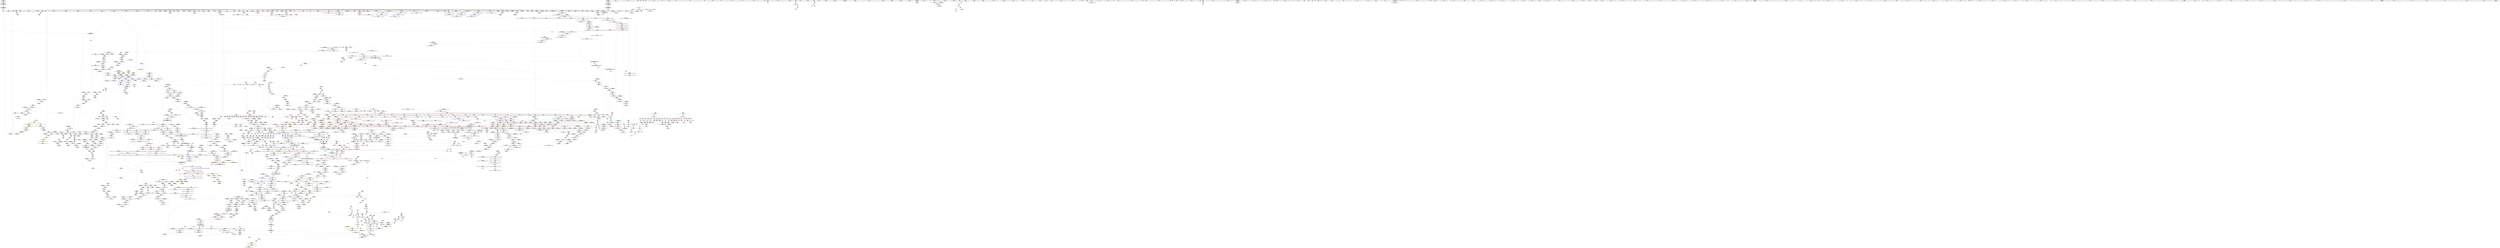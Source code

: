 digraph "SVFG" {
	label="SVFG";

	Node0x5556a142dc70 [shape=record,color=grey,label="{NodeID: 0\nNullPtr}"];
	Node0x5556a142dc70 -> Node0x5556a16c6810[style=solid];
	Node0x5556a142dc70 -> Node0x5556a16c6910[style=solid];
	Node0x5556a142dc70 -> Node0x5556a16c69e0[style=solid];
	Node0x5556a142dc70 -> Node0x5556a16c6ab0[style=solid];
	Node0x5556a142dc70 -> Node0x5556a16c6b80[style=solid];
	Node0x5556a142dc70 -> Node0x5556a16c6c50[style=solid];
	Node0x5556a142dc70 -> Node0x5556a16c6d20[style=solid];
	Node0x5556a142dc70 -> Node0x5556a16c6df0[style=solid];
	Node0x5556a142dc70 -> Node0x5556a16c6ec0[style=solid];
	Node0x5556a142dc70 -> Node0x5556a16c6f90[style=solid];
	Node0x5556a142dc70 -> Node0x5556a16c7060[style=solid];
	Node0x5556a142dc70 -> Node0x5556a16c7130[style=solid];
	Node0x5556a142dc70 -> Node0x5556a16d78b0[style=solid];
	Node0x5556a142dc70 -> Node0x5556a16d7980[style=solid];
	Node0x5556a142dc70 -> Node0x5556a16d7a50[style=solid];
	Node0x5556a142dc70 -> Node0x5556a16d7b20[style=solid];
	Node0x5556a142dc70 -> Node0x5556a16d7bf0[style=solid];
	Node0x5556a142dc70 -> Node0x5556a16d7cc0[style=solid];
	Node0x5556a142dc70 -> Node0x5556a16d7d90[style=solid];
	Node0x5556a142dc70 -> Node0x5556a16d7e60[style=solid];
	Node0x5556a142dc70 -> Node0x5556a16d7f30[style=solid];
	Node0x5556a142dc70 -> Node0x5556a16d8000[style=solid];
	Node0x5556a142dc70 -> Node0x5556a16d80d0[style=solid];
	Node0x5556a142dc70 -> Node0x5556a16d81a0[style=solid];
	Node0x5556a142dc70 -> Node0x5556a16d8270[style=solid];
	Node0x5556a142dc70 -> Node0x5556a16d8340[style=solid];
	Node0x5556a142dc70 -> Node0x5556a16d8410[style=solid];
	Node0x5556a142dc70 -> Node0x5556a16d84e0[style=solid];
	Node0x5556a142dc70 -> Node0x5556a16d85b0[style=solid];
	Node0x5556a142dc70 -> Node0x5556a16d8680[style=solid];
	Node0x5556a142dc70 -> Node0x5556a16d8750[style=solid];
	Node0x5556a142dc70 -> Node0x5556a16d8820[style=solid];
	Node0x5556a142dc70 -> Node0x5556a16d88f0[style=solid];
	Node0x5556a142dc70 -> Node0x5556a16d89c0[style=solid];
	Node0x5556a142dc70 -> Node0x5556a16d8a90[style=solid];
	Node0x5556a142dc70 -> Node0x5556a16d8b60[style=solid];
	Node0x5556a142dc70 -> Node0x5556a16d8c30[style=solid];
	Node0x5556a142dc70 -> Node0x5556a16d8d00[style=solid];
	Node0x5556a142dc70 -> Node0x5556a16d8dd0[style=solid];
	Node0x5556a142dc70 -> Node0x5556a16d8ea0[style=solid];
	Node0x5556a142dc70 -> Node0x5556a16d8f70[style=solid];
	Node0x5556a142dc70 -> Node0x5556a16d9040[style=solid];
	Node0x5556a142dc70 -> Node0x5556a16d9110[style=solid];
	Node0x5556a142dc70 -> Node0x5556a16d91e0[style=solid];
	Node0x5556a142dc70 -> Node0x5556a16d92b0[style=solid];
	Node0x5556a142dc70 -> Node0x5556a16d9380[style=solid];
	Node0x5556a142dc70 -> Node0x5556a16d9450[style=solid];
	Node0x5556a142dc70 -> Node0x5556a16d9520[style=solid];
	Node0x5556a142dc70 -> Node0x5556a16d95f0[style=solid];
	Node0x5556a142dc70 -> Node0x5556a16d96c0[style=solid];
	Node0x5556a142dc70 -> Node0x5556a16d9790[style=solid];
	Node0x5556a142dc70 -> Node0x5556a16d9860[style=solid];
	Node0x5556a142dc70 -> Node0x5556a16d9930[style=solid];
	Node0x5556a142dc70 -> Node0x5556a16d9a00[style=solid];
	Node0x5556a142dc70 -> Node0x5556a16d9ad0[style=solid];
	Node0x5556a142dc70 -> Node0x5556a16d9ba0[style=solid];
	Node0x5556a142dc70 -> Node0x5556a16d9c70[style=solid];
	Node0x5556a142dc70 -> Node0x5556a170b960[style=solid];
	Node0x5556a142dc70 -> Node0x5556a170e300[style=solid];
	Node0x5556a142dc70 -> Node0x5556a170e3d0[style=solid];
	Node0x5556a142dc70 -> Node0x5556a170e4a0[style=solid];
	Node0x5556a142dc70 -> Node0x5556a170e8b0[style=solid];
	Node0x5556a142dc70 -> Node0x5556a170e980[style=solid];
	Node0x5556a142dc70 -> Node0x5556a170ea50[style=solid];
	Node0x5556a142dc70 -> Node0x5556a1712f60[style=solid];
	Node0x5556a142dc70 -> Node0x5556a16e9a40[style=solid];
	Node0x5556a142dc70 -> Node0x5556a16e9b10[style=solid];
	Node0x5556a142dc70 -> Node0x5556a16e9be0[style=solid];
	Node0x5556a142dc70 -> Node0x5556a0d22080[style=solid];
	Node0x5556a142dc70 -> Node0x5556a1756b20[style=solid];
	Node0x5556a142dc70 -> Node0x5556a175cac0[style=solid];
	Node0x5556a142dc70 -> Node0x5556a175cc40[style=solid];
	Node0x5556a142dc70 -> Node0x5556a175d3c0[style=solid];
	Node0x5556a142dc70:s64 -> Node0x5556a18a87b0[style=solid,color=red];
	Node0x5556a142dc70:s64 -> Node0x5556a1897660[style=solid,color=red];
	Node0x5556a18a4e40 [shape=record,color=black,label="{NodeID: 3764\n1086 = PHI(1066, )\n1st arg _ZNSt16allocator_traitsISaI2PtEE10deallocateERS1_PS0_m }"];
	Node0x5556a18a4e40 -> Node0x5556a1710fb0[style=solid];
	Node0x5556a16e8040 [shape=record,color=blue,label="{NodeID: 1550\n2133\<--2132\n__r.addr\<--__r\n_ZSt11__addressofI2PtEPT_RS1_\n}"];
	Node0x5556a16e8040 -> Node0x5556a1706010[style=dashed];
	Node0x5556a16c6470 [shape=record,color=green,label="{NodeID: 443\n2842\<--2843\n__two.addr\<--__two.addr_field_insensitive\n_ZSt18__do_alloc_on_moveISaIdEEvRT_S2_St17integral_constantIbLb1EE\n}"];
	Node0x5556a16c6470 -> Node0x5556a170ad40[style=solid];
	Node0x5556a16c6470 -> Node0x5556a16ecd70[style=solid];
	Node0x5556a16d5870 [shape=record,color=purple,label="{NodeID: 886\n2888\<--2127\noffset_1\<--\n}"];
	Node0x5556a16d5870 -> Node0x5556a16e7f70[style=solid];
	Node0x5556a18960a0 [shape=record,color=black,label="{NodeID: 3543\n2520 = PHI(2513, )\n0th arg _ZSt25__uninitialized_default_nIPdmET_S1_T0_ }"];
	Node0x5556a18960a0 -> Node0x5556a16eab50[style=solid];
	Node0x5556a175cac0 [shape=record,color=grey,label="{NodeID: 2436\n880 = cmp(879, 3, )\n}"];
	Node0x5556a170bda0 [shape=record,color=blue,label="{NodeID: 1329\n113\<--110\nx.addr\<--x\n_ZN2PL7getAreaEd\n}"];
	Node0x5556a170bda0 -> Node0x5556a16f8240[style=dashed];
	Node0x5556a170bda0 -> Node0x5556a16f8310[style=dashed];
	Node0x5556a170bda0 -> Node0x5556a16f83e0[style=dashed];
	Node0x5556a16be760 [shape=record,color=green,label="{NodeID: 222\n1363\<--1364\nref.tmp\<--ref.tmp_field_insensitive\n_ZNSt6vectorI2PtSaIS0_EE17_M_realloc_insertIJS0_EEEvN9__gnu_cxx17__normal_iteratorIPS0_S2_EEDpOT_\n|{|<s1>105}}"];
	Node0x5556a16be760 -> Node0x5556a16d2200[style=solid];
	Node0x5556a16be760:s1 -> Node0x5556a18a8d00[style=solid,color=red];
	Node0x5556a17e5ab0 [shape=record,color=yellow,style=double,label="{NodeID: 2879\n91V_1 = ENCHI(MR_91V_0)\npts\{406 \}\nFun[_ZN2PL5inputEv]}"];
	Node0x5556a17e5ab0 -> Node0x5556a16fae20[style=dashed];
	Node0x5556a16e20a0 [shape=record,color=black,label="{NodeID: 665\n2138\<--2145\n_ZNKSt13move_iteratorIP2PtEdeEv_ret\<--\n_ZNKSt13move_iteratorIP2PtEdeEv\n|{<s0>162}}"];
	Node0x5556a16e20a0:s0 -> Node0x5556a18a1700[style=solid,color=blue];
	Node0x5556a1700920 [shape=record,color=red,label="{NodeID: 1108\n1336\<--1328\n\<--__args.addr\n_ZNSt16allocator_traitsISaI2PtEE9constructIS0_JS0_EEEvRS1_PT_DpOT0_\n|{<s0>101}}"];
	Node0x5556a1700920:s0 -> Node0x5556a189b420[style=solid,color=red];
	Node0x5556a164e090 [shape=record,color=green,label="{NodeID: 1\n5\<--1\n\<--dummyObj\nCan only get source location for instruction, argument, global var or function.}"];
	Node0x5556a18a4f10 [shape=record,color=black,label="{NodeID: 3765\n1087 = PHI(1067, )\n2nd arg _ZNSt16allocator_traitsISaI2PtEE10deallocateERS1_PS0_m }"];
	Node0x5556a18a4f10 -> Node0x5556a1711080[style=solid];
	Node0x5556a16e8110 [shape=record,color=blue,label="{NodeID: 1551\n2140\<--2139\nthis.addr\<--this\n_ZNKSt13move_iteratorIP2PtEdeEv\n}"];
	Node0x5556a16e8110 -> Node0x5556a17060e0[style=dashed];
	Node0x5556a16c6540 [shape=record,color=green,label="{NodeID: 444\n2848\<--2849\n_ZSt4moveIRSaIdEEONSt16remove_referenceIT_E4typeEOS3_\<--_ZSt4moveIRSaIdEEONSt16remove_referenceIT_E4typeEOS3__field_insensitive\n}"];
	Node0x5556a16d5940 [shape=record,color=purple,label="{NodeID: 887\n2886\<--2128\noffset_0\<--\n}"];
	Node0x5556a16d5940 -> Node0x5556a170b3c0[style=solid];
	Node0x5556a18961b0 [shape=record,color=black,label="{NodeID: 3544\n2521 = PHI(2514, )\n1st arg _ZSt25__uninitialized_default_nIPdmET_S1_T0_ }"];
	Node0x5556a18961b0 -> Node0x5556a16eac20[style=solid];
	Node0x5556a175cc40 [shape=record,color=grey,label="{NodeID: 2437\n1450 = cmp(1449, 3, )\n}"];
	Node0x5556a170be70 [shape=record,color=blue,label="{NodeID: 1330\n115\<--133\nret\<--\n_ZN2PL7getAreaEd\n}"];
	Node0x5556a170be70 -> Node0x5556a16f84b0[style=dashed];
	Node0x5556a170be70 -> Node0x5556a16f8580[style=dashed];
	Node0x5556a170be70 -> Node0x5556a170c420[style=dashed];
	Node0x5556a170be70 -> Node0x5556a170c4f0[style=dashed];
	Node0x5556a170be70 -> Node0x5556a17bae90[style=dashed];
	Node0x5556a16be830 [shape=record,color=green,label="{NodeID: 223\n1365\<--1366\n__new_start\<--__new_start_field_insensitive\n_ZNSt6vectorI2PtSaIS0_EE17_M_realloc_insertIJS0_EEEvN9__gnu_cxx17__normal_iteratorIPS0_S2_EEDpOT_\n}"];
	Node0x5556a16be830 -> Node0x5556a1701070[style=solid];
	Node0x5556a16be830 -> Node0x5556a1701140[style=solid];
	Node0x5556a16be830 -> Node0x5556a1701210[style=solid];
	Node0x5556a16be830 -> Node0x5556a17012e0[style=solid];
	Node0x5556a16be830 -> Node0x5556a17013b0[style=solid];
	Node0x5556a16be830 -> Node0x5556a1701480[style=solid];
	Node0x5556a16be830 -> Node0x5556a1701550[style=solid];
	Node0x5556a16be830 -> Node0x5556a1701620[style=solid];
	Node0x5556a16be830 -> Node0x5556a1712dc0[style=solid];
	Node0x5556a16e2170 [shape=record,color=black,label="{NodeID: 666\n2147\<--2152\n_ZNSt13move_iteratorIP2PtEppEv_ret\<--this1\n_ZNSt13move_iteratorIP2PtEppEv\n|{<s0>164}}"];
	Node0x5556a16e2170:s0 -> Node0x5556a18a17d0[style=solid,color=blue];
	Node0x5556a17009f0 [shape=record,color=red,label="{NodeID: 1109\n1347\<--1344\n\<--__t.addr\n_ZSt7forwardI2PtEOT_RNSt16remove_referenceIS1_E4typeE\n}"];
	Node0x5556a17009f0 -> Node0x5556a16de210[style=solid];
	Node0x5556a167c330 [shape=record,color=green,label="{NodeID: 2\n13\<--1\n__dso_handle\<--dummyObj\nGlob }"];
	Node0x5556a18a4fe0 [shape=record,color=black,label="{NodeID: 3766\n1706 = PHI(1414, 1430, )\n0th arg _ZSt34__uninitialized_move_if_noexcept_aIP2PtS1_SaIS0_EET0_T_S4_S3_RT1_ }"];
	Node0x5556a18a4fe0 -> Node0x5556a1714550[style=solid];
	Node0x5556a16e81e0 [shape=record,color=blue,label="{NodeID: 1552\n2149\<--2148\nthis.addr\<--this\n_ZNSt13move_iteratorIP2PtEppEv\n}"];
	Node0x5556a16e81e0 -> Node0x5556a1706280[style=dashed];
	Node0x5556a16c6640 [shape=record,color=green,label="{NodeID: 445\n2854\<--2855\n__t.addr\<--__t.addr_field_insensitive\n_ZSt4moveIRSaIdEEONSt16remove_referenceIT_E4typeEOS3_\n}"];
	Node0x5556a16c6640 -> Node0x5556a170ae10[style=solid];
	Node0x5556a16c6640 -> Node0x5556a16ece40[style=solid];
	Node0x5556a16d5a10 [shape=record,color=purple,label="{NodeID: 888\n2889\<--2128\noffset_1\<--\n}"];
	Node0x5556a16d5a10 -> Node0x5556a170b490[style=solid];
	Node0x5556a18962c0 [shape=record,color=black,label="{NodeID: 3545\n1124 = PHI(1079, )\n0th arg _ZNSaI2PtED2Ev }"];
	Node0x5556a18962c0 -> Node0x5556a17113c0[style=solid];
	Node0x5556a175cdc0 [shape=record,color=grey,label="{NodeID: 2438\n1692 = cmp(1691, 1693, )\n}"];
	Node0x5556a170bf40 [shape=record,color=blue,label="{NodeID: 1331\n117\<--135\ni\<--\n_ZN2PL7getAreaEd\n}"];
	Node0x5556a170bf40 -> Node0x5556a17b6f10[style=dashed];
	Node0x5556a16be900 [shape=record,color=green,label="{NodeID: 224\n1367\<--1368\n__new_finish\<--__new_finish_field_insensitive\n_ZNSt6vectorI2PtSaIS0_EE17_M_realloc_insertIJS0_EEEvN9__gnu_cxx17__normal_iteratorIPS0_S2_EEDpOT_\n}"];
	Node0x5556a16be900 -> Node0x5556a17016f0[style=solid];
	Node0x5556a16be900 -> Node0x5556a17017c0[style=solid];
	Node0x5556a16be900 -> Node0x5556a1701890[style=solid];
	Node0x5556a16be900 -> Node0x5556a1701960[style=solid];
	Node0x5556a16be900 -> Node0x5556a1701a30[style=solid];
	Node0x5556a16be900 -> Node0x5556a1712e90[style=solid];
	Node0x5556a16be900 -> Node0x5556a1712f60[style=solid];
	Node0x5556a16be900 -> Node0x5556a1713030[style=solid];
	Node0x5556a16be900 -> Node0x5556a1713100[style=solid];
	Node0x5556a16be900 -> Node0x5556a17131d0[style=solid];
	Node0x5556a17e5c70 [shape=record,color=yellow,style=double,label="{NodeID: 2881\n39V_1 = ENCHI(MR_39V_0)\npts\{120000 170000 \}\nFun[_ZN2PL5inputEv]|{|<s1>32}}"];
	Node0x5556a17e5c70 -> Node0x5556a17c8c40[style=dashed];
	Node0x5556a17e5c70:s1 -> Node0x5556a17d4340[style=dashed,color=red];
	Node0x5556a16e2240 [shape=record,color=black,label="{NodeID: 667\n2159\<--2174\n_ZSteqIP2PtEbRKSt13move_iteratorIT_ES6__ret\<--cmp\n_ZSteqIP2PtEbRKSt13move_iteratorIT_ES6_\n|{<s0>171}}"];
	Node0x5556a16e2240:s0 -> Node0x5556a18a1490[style=solid,color=blue];
	Node0x5556a1700ac0 [shape=record,color=red,label="{NodeID: 1110\n1377\<--1355\nthis1\<--this.addr\n_ZNSt6vectorI2PtSaIS0_EE17_M_realloc_insertIJS0_EEEvN9__gnu_cxx17__normal_iteratorIPS0_S2_EEDpOT_\n|{|<s19>103|<s20>104}}"];
	Node0x5556a1700ac0 -> Node0x5556a16de2e0[style=solid];
	Node0x5556a1700ac0 -> Node0x5556a16de3b0[style=solid];
	Node0x5556a1700ac0 -> Node0x5556a16de480[style=solid];
	Node0x5556a1700ac0 -> Node0x5556a16de550[style=solid];
	Node0x5556a1700ac0 -> Node0x5556a16de620[style=solid];
	Node0x5556a1700ac0 -> Node0x5556a16de6f0[style=solid];
	Node0x5556a1700ac0 -> Node0x5556a16de7c0[style=solid];
	Node0x5556a1700ac0 -> Node0x5556a16de890[style=solid];
	Node0x5556a1700ac0 -> Node0x5556a16de960[style=solid];
	Node0x5556a1700ac0 -> Node0x5556a16dea30[style=solid];
	Node0x5556a1700ac0 -> Node0x5556a16deb00[style=solid];
	Node0x5556a1700ac0 -> Node0x5556a16debd0[style=solid];
	Node0x5556a1700ac0 -> Node0x5556a16deca0[style=solid];
	Node0x5556a1700ac0 -> Node0x5556a16ded70[style=solid];
	Node0x5556a1700ac0 -> Node0x5556a16dee40[style=solid];
	Node0x5556a1700ac0 -> Node0x5556a16def10[style=solid];
	Node0x5556a1700ac0 -> Node0x5556a16defe0[style=solid];
	Node0x5556a1700ac0 -> Node0x5556a16df0b0[style=solid];
	Node0x5556a1700ac0 -> Node0x5556a16df180[style=solid];
	Node0x5556a1700ac0:s19 -> Node0x5556a18977a0[style=solid,color=red];
	Node0x5556a1700ac0:s20 -> Node0x5556a1895a20[style=solid,color=red];
	Node0x5556a167c670 [shape=record,color=green,label="{NodeID: 3\n18\<--1\n.str\<--dummyObj\nGlob }"];
	Node0x5556a18a50b0 [shape=record,color=black,label="{NodeID: 3767\n1707 = PHI(1418, 1434, )\n1st arg _ZSt34__uninitialized_move_if_noexcept_aIP2PtS1_SaIS0_EET0_T_S4_S3_RT1_ }"];
	Node0x5556a18a50b0 -> Node0x5556a1714620[style=solid];
	Node0x5556a16e82b0 [shape=record,color=blue,label="{NodeID: 1553\n2153\<--2155\n_M_current\<--incdec.ptr\n_ZNSt13move_iteratorIP2PtEppEv\n|{<s0>164}}"];
	Node0x5556a16e82b0:s0 -> Node0x5556a17b5780[style=dashed,color=blue];
	Node0x5556a16c6710 [shape=record,color=green,label="{NodeID: 446\n37\<--2859\n_GLOBAL__sub_I_hanshuai_0_0.cpp\<--_GLOBAL__sub_I_hanshuai_0_0.cpp_field_insensitive\n}"];
	Node0x5556a16c6710 -> Node0x5556a170b860[style=solid];
	Node0x5556a16d5ae0 [shape=record,color=purple,label="{NodeID: 889\n2144\<--2143\n_M_current\<--this1\n_ZNKSt13move_iteratorIP2PtEdeEv\n}"];
	Node0x5556a16d5ae0 -> Node0x5556a17061b0[style=solid];
	Node0x5556a18963d0 [shape=record,color=black,label="{NodeID: 3546\n2450 = PHI(2440, )\n0th arg _ZNSt16allocator_traitsISaIdEE8allocateERS0_m }"];
	Node0x5556a18963d0 -> Node0x5556a16ea400[style=solid];
	Node0x5556a175cf40 [shape=record,color=grey,label="{NodeID: 2439\n1276 = cmp(1271, 1275, )\n}"];
	Node0x5556a170c010 [shape=record,color=blue,label="{NodeID: 1332\n119\<--170\nlen1\<--conv15\n_ZN2PL7getAreaEd\n}"];
	Node0x5556a170c010 -> Node0x5556a16f90e0[style=dashed];
	Node0x5556a170c010 -> Node0x5556a17bb390[style=dashed];
	Node0x5556a16be9d0 [shape=record,color=green,label="{NodeID: 225\n1369\<--1370\nexn.slot\<--exn.slot_field_insensitive\n_ZNSt6vectorI2PtSaIS0_EE17_M_realloc_insertIJS0_EEEvN9__gnu_cxx17__normal_iteratorIPS0_S2_EEDpOT_\n}"];
	Node0x5556a16be9d0 -> Node0x5556a1701b00[style=solid];
	Node0x5556a16be9d0 -> Node0x5556a1701bd0[style=solid];
	Node0x5556a16be9d0 -> Node0x5556a17132a0[style=solid];
	Node0x5556a16be9d0 -> Node0x5556a1713440[style=solid];
	Node0x5556a17e5d80 [shape=record,color=yellow,style=double,label="{NodeID: 2882\n96V_1 = ENCHI(MR_96V_0)\npts\{120001 170001 \}\nFun[_ZN2PL5inputEv]|{<s0>32}}"];
	Node0x5556a17e5d80:s0 -> Node0x5556a17d4450[style=dashed,color=red];
	Node0x5556a16e2310 [shape=record,color=black,label="{NodeID: 668\n2176\<--2183\n_ZNKSt13move_iteratorIP2PtE4baseEv_ret\<--\n_ZNKSt13move_iteratorIP2PtE4baseEv\n|{<s0>174|<s1>175}}"];
	Node0x5556a16e2310:s0 -> Node0x5556a18a1a40[style=solid,color=blue];
	Node0x5556a16e2310:s1 -> Node0x5556a18a1b10[style=solid,color=blue];
	Node0x5556a1700b90 [shape=record,color=red,label="{NodeID: 1111\n1407\<--1357\n\<--__args.addr\n_ZNSt6vectorI2PtSaIS0_EE17_M_realloc_insertIJS0_EEEvN9__gnu_cxx17__normal_iteratorIPS0_S2_EEDpOT_\n|{<s0>107}}"];
	Node0x5556a1700b90:s0 -> Node0x5556a189b420[style=solid,color=red];
	Node0x5556a167c730 [shape=record,color=green,label="{NodeID: 4\n20\<--1\n.str.2\<--dummyObj\nGlob }"];
	Node0x5556a18a5180 [shape=record,color=black,label="{NodeID: 3768\n1708 = PHI(1419, 1435, )\n2nd arg _ZSt34__uninitialized_move_if_noexcept_aIP2PtS1_SaIS0_EET0_T_S4_S3_RT1_ }"];
	Node0x5556a18a5180 -> Node0x5556a17146f0[style=solid];
	Node0x5556a16e8380 [shape=record,color=blue,label="{NodeID: 1554\n2162\<--2160\n__x.addr\<--__x\n_ZSteqIP2PtEbRKSt13move_iteratorIT_ES6_\n}"];
	Node0x5556a16e8380 -> Node0x5556a1706420[style=dashed];
	Node0x5556a16c6810 [shape=record,color=black,label="{NodeID: 447\n2\<--3\ndummyVal\<--dummyVal\n}"];
	Node0x5556a16d5bb0 [shape=record,color=purple,label="{NodeID: 890\n2153\<--2152\n_M_current\<--this1\n_ZNSt13move_iteratorIP2PtEppEv\n}"];
	Node0x5556a16d5bb0 -> Node0x5556a1706350[style=solid];
	Node0x5556a16d5bb0 -> Node0x5556a16e82b0[style=solid];
	Node0x5556a18964e0 [shape=record,color=black,label="{NodeID: 3547\n2451 = PHI(2441, )\n1st arg _ZNSt16allocator_traitsISaIdEE8allocateERS0_m }"];
	Node0x5556a18964e0 -> Node0x5556a16ea4d0[style=solid];
	Node0x5556a175d0c0 [shape=record,color=grey,label="{NodeID: 2440\n1616 = cmp(1614, 1615, )\n}"];
	Node0x5556a170c0e0 [shape=record,color=blue,label="{NodeID: 1333\n121\<--181\nlen2\<--sub22\n_ZN2PL7getAreaEd\n}"];
	Node0x5556a170c0e0 -> Node0x5556a16f91b0[style=dashed];
	Node0x5556a170c0e0 -> Node0x5556a17bb890[style=dashed];
	Node0x5556a16beaa0 [shape=record,color=green,label="{NodeID: 226\n1371\<--1372\nehselector.slot\<--ehselector.slot_field_insensitive\n_ZNSt6vectorI2PtSaIS0_EE17_M_realloc_insertIJS0_EEEvN9__gnu_cxx17__normal_iteratorIPS0_S2_EEDpOT_\n}"];
	Node0x5556a16beaa0 -> Node0x5556a1701ca0[style=solid];
	Node0x5556a16beaa0 -> Node0x5556a1713370[style=solid];
	Node0x5556a16beaa0 -> Node0x5556a1713510[style=solid];
	Node0x5556a17e5e90 [shape=record,color=yellow,style=double,label="{NodeID: 2883\n41V_1 = ENCHI(MR_41V_0)\npts\{120003 170003 \}\nFun[_ZN2PL5inputEv]}"];
	Node0x5556a17e5e90 -> Node0x5556a16fb090[style=dashed];
	Node0x5556a16e23e0 [shape=record,color=black,label="{NodeID: 669\n2217\<--2216\n\<--this1\n_ZNSaIdEC2Ev\n|{<s0>176}}"];
	Node0x5556a16e23e0:s0 -> Node0x5556a18a3100[style=solid,color=red];
	Node0x5556a1700c60 [shape=record,color=red,label="{NodeID: 1112\n1394\<--1359\n\<--__len\n_ZNSt6vectorI2PtSaIS0_EE17_M_realloc_insertIJS0_EEEvN9__gnu_cxx17__normal_iteratorIPS0_S2_EEDpOT_\n|{<s0>106}}"];
	Node0x5556a1700c60:s0 -> Node0x5556a18a67b0[style=solid,color=red];
	Node0x5556a167c7f0 [shape=record,color=green,label="{NodeID: 5\n22\<--1\nstdout\<--dummyObj\nGlob }"];
	Node0x5556a18a5250 [shape=record,color=black,label="{NodeID: 3769\n1709 = PHI(1421, 1437, )\n3rd arg _ZSt34__uninitialized_move_if_noexcept_aIP2PtS1_SaIS0_EET0_T_S4_S3_RT1_ }"];
	Node0x5556a18a5250 -> Node0x5556a17147c0[style=solid];
	Node0x5556a16e8450 [shape=record,color=blue,label="{NodeID: 1555\n2164\<--2161\n__y.addr\<--__y\n_ZSteqIP2PtEbRKSt13move_iteratorIT_ES6_\n}"];
	Node0x5556a16e8450 -> Node0x5556a17064f0[style=dashed];
	Node0x5556a16c6910 [shape=record,color=black,label="{NodeID: 448\n498\<--3\n\<--dummyVal\n_ZN2PL4initEv\n}"];
	Node0x5556a16d5c80 [shape=record,color=purple,label="{NodeID: 891\n2155\<--2154\nincdec.ptr\<--\n_ZNSt13move_iteratorIP2PtEppEv\n}"];
	Node0x5556a16d5c80 -> Node0x5556a16e82b0[style=solid];
	Node0x5556a1896620 [shape=record,color=black,label="{NodeID: 3548\n1208 = PHI(409, )\n0th arg _ZN2PtC2Eii }"];
	Node0x5556a1896620 -> Node0x5556a1711b10[style=solid];
	Node0x5556a175d240 [shape=record,color=grey,label="{NodeID: 2441\n2174 = cmp(2169, 2173, )\n}"];
	Node0x5556a175d240 -> Node0x5556a16e2240[style=solid];
	Node0x5556a170c1b0 [shape=record,color=blue,label="{NodeID: 1334\n123\<--210\ny\<--add\n_ZN2PL7getAreaEd\n}"];
	Node0x5556a170c1b0 -> Node0x5556a16f9280[style=dashed];
	Node0x5556a170c1b0 -> Node0x5556a17bbd90[style=dashed];
	Node0x5556a16beb70 [shape=record,color=green,label="{NodeID: 227\n1381\<--1382\n_ZNKSt6vectorI2PtSaIS0_EE12_M_check_lenEmPKc\<--_ZNKSt6vectorI2PtSaIS0_EE12_M_check_lenEmPKc_field_insensitive\n}"];
	Node0x5556a16e24b0 [shape=record,color=black,label="{NodeID: 670\n2238\<--2237\n\<--this1\n_ZNSt6vectorIdSaIdEEC2EmRKS0_\n|{<s0>177}}"];
	Node0x5556a16e24b0:s0 -> Node0x5556a18a3fa0[style=solid,color=red];
	Node0x5556a1700d30 [shape=record,color=red,label="{NodeID: 1113\n1478\<--1359\n\<--__len\n_ZNSt6vectorI2PtSaIS0_EE17_M_realloc_insertIJS0_EEEvN9__gnu_cxx17__normal_iteratorIPS0_S2_EEDpOT_\n|{<s0>120}}"];
	Node0x5556a1700d30:s0 -> Node0x5556a189ad40[style=solid,color=red];
	Node0x5556a167d060 [shape=record,color=green,label="{NodeID: 6\n23\<--1\n.str.3\<--dummyObj\nGlob }"];
	Node0x5556a18a5320 [shape=record,color=black,label="{NodeID: 3770\n1176 = PHI(413, )\n0th arg _ZNSt6vectorI2PtSaIS0_EE5clearEv }"];
	Node0x5556a18a5320 -> Node0x5556a17118a0[style=solid];
	Node0x5556a16e8520 [shape=record,color=blue,label="{NodeID: 1556\n2178\<--2177\nthis.addr\<--this\n_ZNKSt13move_iteratorIP2PtE4baseEv\n}"];
	Node0x5556a16e8520 -> Node0x5556a17065c0[style=dashed];
	Node0x5556a16c69e0 [shape=record,color=black,label="{NodeID: 449\n499\<--3\n\<--dummyVal\n_ZN2PL4initEv\n}"];
	Node0x5556a16c69e0 -> Node0x5556a170dae0[style=solid];
	Node0x5556a16d5d50 [shape=record,color=purple,label="{NodeID: 892\n2182\<--2181\n_M_current\<--this1\n_ZNKSt13move_iteratorIP2PtE4baseEv\n}"];
	Node0x5556a16d5d50 -> Node0x5556a1706690[style=solid];
	Node0x5556a1896760 [shape=record,color=black,label="{NodeID: 3549\n1209 = PHI(431, )\n1st arg _ZN2PtC2Eii }"];
	Node0x5556a1896760 -> Node0x5556a1711be0[style=solid];
	Node0x5556a175d3c0 [shape=record,color=grey,label="{NodeID: 2442\n1062 = cmp(1061, 3, )\n}"];
	Node0x5556a170c280 [shape=record,color=blue,label="{NodeID: 1335\n125\<--221\nv\<--add46\n_ZN2PL7getAreaEd\n}"];
	Node0x5556a170c280 -> Node0x5556a16f9350[style=dashed];
	Node0x5556a170c280 -> Node0x5556a17bc290[style=dashed];
	Node0x5556a16bec70 [shape=record,color=green,label="{NodeID: 228\n1385\<--1386\n_ZNSt6vectorI2PtSaIS0_EE5beginEv\<--_ZNSt6vectorI2PtSaIS0_EE5beginEv_field_insensitive\n}"];
	Node0x5556a16e2580 [shape=record,color=black,label="{NodeID: 671\n2254\<--2237\n\<--this1\n_ZNSt6vectorIdSaIdEEC2EmRKS0_\n|{<s0>179}}"];
	Node0x5556a16e2580:s0 -> Node0x5556a18a58d0[style=solid,color=red];
	Node0x5556a1700e00 [shape=record,color=red,label="{NodeID: 1114\n1524\<--1359\n\<--__len\n_ZNSt6vectorI2PtSaIS0_EE17_M_realloc_insertIJS0_EEEvN9__gnu_cxx17__normal_iteratorIPS0_S2_EEDpOT_\n}"];
	Node0x5556a167d120 [shape=record,color=green,label="{NodeID: 7\n25\<--1\n.str.4\<--dummyObj\nGlob }"];
	Node0x5556a18a53f0 [shape=record,color=black,label="{NodeID: 3771\n2148 = PHI(2018, )\n0th arg _ZNSt13move_iteratorIP2PtEppEv }"];
	Node0x5556a18a53f0 -> Node0x5556a16e81e0[style=solid];
	Node0x5556a16e85f0 [shape=record,color=blue,label="{NodeID: 1557\n2188\<--2186\nthis.addr\<--this\n_ZNSt13move_iteratorIP2PtEC2ES1_\n}"];
	Node0x5556a16e85f0 -> Node0x5556a1706760[style=dashed];
	Node0x5556a16c6ab0 [shape=record,color=black,label="{NodeID: 450\n501\<--3\n\<--dummyVal\n_ZN2PL4initEv\n}"];
	Node0x5556a16c6ab0 -> Node0x5556a170dbb0[style=solid];
	Node0x5556a16d5e20 [shape=record,color=purple,label="{NodeID: 893\n2195\<--2194\n_M_current\<--this1\n_ZNSt13move_iteratorIP2PtEC2ES1_\n}"];
	Node0x5556a16d5e20 -> Node0x5556a16e8790[style=solid];
	Node0x5556a18968a0 [shape=record,color=black,label="{NodeID: 3550\n1210 = PHI(432, )\n2nd arg _ZN2PtC2Eii }"];
	Node0x5556a18968a0 -> Node0x5556a1711cb0[style=solid];
	Node0x5556a175d540 [shape=record,color=grey,label="{NodeID: 2443\n154 = cmp(150, 152, )\n}"];
	Node0x5556a170c350 [shape=record,color=blue,label="{NodeID: 1336\n127\<--232\nh\<--sub53\n_ZN2PL7getAreaEd\n}"];
	Node0x5556a170c350 -> Node0x5556a16f9420[style=dashed];
	Node0x5556a170c350 -> Node0x5556a17bc790[style=dashed];
	Node0x5556a16c7200 [shape=record,color=green,label="{NodeID: 229\n1390\<--1391\n_ZN9__gnu_cxxmiIP2PtSt6vectorIS1_SaIS1_EEEENS_17__normal_iteratorIT_T0_E15difference_typeERKS9_SC_\<--_ZN9__gnu_cxxmiIP2PtSt6vectorIS1_SaIS1_EEEENS_17__normal_iteratorIT_T0_E15difference_typeERKS9_SC__field_insensitive\n}"];
	Node0x5556a16e2650 [shape=record,color=black,label="{NodeID: 672\n2262\<--2275\n_ZNSt6vectorIdSaIdEEaSEOS1__ret\<--this1\n_ZNSt6vectorIdSaIdEEaSEOS1_\n|{<s0>38}}"];
	Node0x5556a16e2650:s0 -> Node0x5556a189e570[style=solid,color=blue];
	Node0x5556a1700ed0 [shape=record,color=red,label="{NodeID: 1115\n1405\<--1361\n\<--__elems_before\n_ZNSt6vectorI2PtSaIS0_EE17_M_realloc_insertIJS0_EEEvN9__gnu_cxx17__normal_iteratorIPS0_S2_EEDpOT_\n}"];
	Node0x5556a167d1e0 [shape=record,color=green,label="{NodeID: 8\n27\<--1\n.str.5\<--dummyObj\nGlob }"];
	Node0x5556a18a54c0 [shape=record,color=black,label="{NodeID: 3772\n2626 = PHI(2275, )\n0th arg _ZNSt6vectorIdSaIdEE14_M_move_assignEOS1_St17integral_constantIbLb1EE }"];
	Node0x5556a18a54c0 -> Node0x5556a16eb9f0[style=solid];
	Node0x5556a16e86c0 [shape=record,color=blue,label="{NodeID: 1558\n2190\<--2187\n__i.addr\<--__i\n_ZNSt13move_iteratorIP2PtEC2ES1_\n}"];
	Node0x5556a16e86c0 -> Node0x5556a1706830[style=dashed];
	Node0x5556a16c6b80 [shape=record,color=black,label="{NodeID: 451\n555\<--3\nlpad.val\<--dummyVal\n_ZN2PL4initEv\n}"];
	Node0x5556a16d5ef0 [shape=record,color=purple,label="{NodeID: 894\n2312\<--2311\n_M_impl\<--this1\n_ZNSt12_Vector_baseIdSaIdEEC2EmRKS0_\n|{<s0>183|<s1>185}}"];
	Node0x5556a16d5ef0:s0 -> Node0x5556a18a6020[style=solid,color=red];
	Node0x5556a16d5ef0:s1 -> Node0x5556a18a6290[style=solid,color=red];
	Node0x5556a18969e0 [shape=record,color=black,label="{NodeID: 3551\n1844 = PHI(1778, )\n0th arg _ZNKSt12_Vector_baseI2PtSaIS0_EE19_M_get_Tp_allocatorEv }"];
	Node0x5556a18969e0 -> Node0x5556a1715250[style=solid];
	Node0x5556a175d6c0 [shape=record,color=grey,label="{NodeID: 2444\n2602 = cmp(2601, 1693, )\n}"];
	Node0x5556a170c420 [shape=record,color=blue,label="{NodeID: 1337\n115\<--240\nret\<--add56\n_ZN2PL7getAreaEd\n}"];
	Node0x5556a170c420 -> Node0x5556a17bae90[style=dashed];
	Node0x5556a16c72d0 [shape=record,color=green,label="{NodeID: 230\n1396\<--1397\n_ZNSt12_Vector_baseI2PtSaIS0_EE11_M_allocateEm\<--_ZNSt12_Vector_baseI2PtSaIS0_EE11_M_allocateEm_field_insensitive\n}"];
	Node0x5556a16e2720 [shape=record,color=black,label="{NodeID: 673\n2291\<--2290\n\<--this1\n_ZNSaIdED2Ev\n|{<s0>182}}"];
	Node0x5556a16e2720:s0 -> Node0x5556a18a2cf0[style=solid,color=red];
	Node0x5556a1700fa0 [shape=record,color=red,label="{NodeID: 1116\n1456\<--1361\n\<--__elems_before\n_ZNSt6vectorI2PtSaIS0_EE17_M_realloc_insertIJS0_EEEvN9__gnu_cxx17__normal_iteratorIPS0_S2_EEDpOT_\n}"];
	Node0x5556a167d2a0 [shape=record,color=green,label="{NodeID: 9\n29\<--1\n.str.6\<--dummyObj\nGlob }"];
	Node0x5556a18a5590 [shape=record,color=black,label="{NodeID: 3773\n2627 = PHI(2278, )\n1st arg _ZNSt6vectorIdSaIdEE14_M_move_assignEOS1_St17integral_constantIbLb1EE }"];
	Node0x5556a18a5590 -> Node0x5556a16ebac0[style=solid];
	Node0x5556a16e8790 [shape=record,color=blue,label="{NodeID: 1559\n2195\<--2196\n_M_current\<--\n_ZNSt13move_iteratorIP2PtEC2ES1_\n|{<s0>156}}"];
	Node0x5556a16e8790:s0 -> Node0x5556a1806740[style=dashed,color=blue];
	Node0x5556a16c6c50 [shape=record,color=black,label="{NodeID: 452\n556\<--3\nlpad.val28\<--dummyVal\n_ZN2PL4initEv\n}"];
	Node0x5556a16d5fc0 [shape=record,color=purple,label="{NodeID: 895\n2345\<--2344\n_M_impl\<--\n_ZNSt6vectorIdSaIdEE21_M_default_initializeEm\n}"];
	Node0x5556a1896b20 [shape=record,color=black,label="{NodeID: 3552\n2139 = PHI(2018, )\n0th arg _ZNKSt13move_iteratorIP2PtEdeEv }"];
	Node0x5556a1896b20 -> Node0x5556a16e8110[style=solid];
	Node0x5556a175d840 [shape=record,color=grey,label="{NodeID: 2445\n1638 = cmp(1636, 1637, )\n}"];
	Node0x5556a170c4f0 [shape=record,color=blue,label="{NodeID: 1338\n115\<--251\nret\<--add59\n_ZN2PL7getAreaEd\n}"];
	Node0x5556a170c4f0 -> Node0x5556a16f84b0[style=dashed];
	Node0x5556a170c4f0 -> Node0x5556a16f8580[style=dashed];
	Node0x5556a170c4f0 -> Node0x5556a170c420[style=dashed];
	Node0x5556a170c4f0 -> Node0x5556a170c4f0[style=dashed];
	Node0x5556a170c4f0 -> Node0x5556a17bae90[style=dashed];
	Node0x5556a16c73d0 [shape=record,color=green,label="{NodeID: 231\n1416\<--1417\n_ZNK9__gnu_cxx17__normal_iteratorIP2PtSt6vectorIS1_SaIS1_EEE4baseEv\<--_ZNK9__gnu_cxx17__normal_iteratorIP2PtSt6vectorIS1_SaIS1_EEE4baseEv_field_insensitive\n}"];
	Node0x5556a17e6380 [shape=record,color=yellow,style=double,label="{NodeID: 2888\n247V_1 = ENCHI(MR_247V_0)\npts\{2027 \}\nFun[_ZNSt20__uninitialized_copyILb0EE13__uninit_copyISt13move_iteratorIP2PtES4_EET0_T_S7_S6_]}"];
	Node0x5556a17e6380 -> Node0x5556a16e7820[style=dashed];
	Node0x5556a16e27f0 [shape=record,color=black,label="{NodeID: 674\n2344\<--2343\n\<--this1\n_ZNSt6vectorIdSaIdEE21_M_default_initializeEm\n}"];
	Node0x5556a16e27f0 -> Node0x5556a16d5fc0[style=solid];
	Node0x5556a16e27f0 -> Node0x5556a16d6090[style=solid];
	Node0x5556a1701070 [shape=record,color=red,label="{NodeID: 1117\n1399\<--1365\n\<--__new_start\n_ZNSt6vectorI2PtSaIS0_EE17_M_realloc_insertIJS0_EEEvN9__gnu_cxx17__normal_iteratorIPS0_S2_EEDpOT_\n}"];
	Node0x5556a1701070 -> Node0x5556a1712e90[style=solid];
	Node0x5556a167d3a0 [shape=record,color=green,label="{NodeID: 10\n31\<--1\n.str.7\<--dummyObj\nGlob }"];
	Node0x5556a18a5660 [shape=record,color=black,label="{NodeID: 3774\n2853 = PHI(2846, )\n0th arg _ZSt4moveIRSaIdEEONSt16remove_referenceIT_E4typeEOS3_ }"];
	Node0x5556a18a5660 -> Node0x5556a16ece40[style=solid];
	Node0x5556a16e8860 [shape=record,color=blue,label="{NodeID: 1560\n2202\<--2200\nthis.addr\<--this\n_ZN9__gnu_cxx13new_allocatorI2PtE7destroyIS1_EEvPT_\n}"];
	Node0x5556a16e8860 -> Node0x5556a1706900[style=dashed];
	Node0x5556a16c6d20 [shape=record,color=black,label="{NodeID: 453\n569\<--3\n\<--dummyVal\n_ZNSt6vectorI2PtSaIS0_EEC2Ev\n}"];
	Node0x5556a16d6090 [shape=record,color=purple,label="{NodeID: 896\n2346\<--2344\n_M_start\<--\n_ZNSt6vectorIdSaIdEE21_M_default_initializeEm\n}"];
	Node0x5556a16d6090 -> Node0x5556a1707870[style=solid];
	Node0x5556a1896c60 [shape=record,color=black,label="{NodeID: 3553\n2501 = PHI(2347, )\n0th arg _ZSt27__uninitialized_default_n_aIPdmdET_S1_T0_RSaIT1_E }"];
	Node0x5556a1896c60 -> Node0x5556a16ea8e0[style=solid];
	Node0x5556a175d9c0 [shape=record,color=grey,label="{NodeID: 2446\n1634 = cmp(1632, 1633, )\n}"];
	Node0x5556a170c5c0 [shape=record,color=blue,label="{NodeID: 1339\n117\<--256\ni\<--inc\n_ZN2PL7getAreaEd\n}"];
	Node0x5556a170c5c0 -> Node0x5556a17b6f10[style=dashed];
	Node0x5556a16c74d0 [shape=record,color=green,label="{NodeID: 232\n1423\<--1424\n_ZSt34__uninitialized_move_if_noexcept_aIP2PtS1_SaIS0_EET0_T_S4_S3_RT1_\<--_ZSt34__uninitialized_move_if_noexcept_aIP2PtS1_SaIS0_EET0_T_S4_S3_RT1__field_insensitive\n}"];
	Node0x5556a17e6460 [shape=record,color=yellow,style=double,label="{NodeID: 2889\n249V_1 = ENCHI(MR_249V_0)\npts\{2029 \}\nFun[_ZNSt20__uninitialized_copyILb0EE13__uninit_copyISt13move_iteratorIP2PtES4_EET0_T_S7_S6_]}"];
	Node0x5556a17e6460 -> Node0x5556a16e78f0[style=dashed];
	Node0x5556a16e28c0 [shape=record,color=black,label="{NodeID: 675\n2349\<--2343\n\<--this1\n_ZNSt6vectorIdSaIdEE21_M_default_initializeEm\n|{<s0>186}}"];
	Node0x5556a16e28c0:s0 -> Node0x5556a18a61c0[style=solid,color=red];
	Node0x5556a1701140 [shape=record,color=red,label="{NodeID: 1118\n1404\<--1365\n\<--__new_start\n_ZNSt6vectorI2PtSaIS0_EE17_M_realloc_insertIJS0_EEEvN9__gnu_cxx17__normal_iteratorIPS0_S2_EEDpOT_\n}"];
	Node0x5556a1701140 -> Node0x5556a16f76e0[style=solid];
	Node0x5556a167d4a0 [shape=record,color=green,label="{NodeID: 11\n33\<--1\n.str.8\<--dummyObj\nGlob }"];
	Node0x5556a18a5730 [shape=record,color=black,label="{NodeID: 3775\n2335 = PHI(2237, )\n0th arg _ZNSt6vectorIdSaIdEE21_M_default_initializeEm }"];
	Node0x5556a18a5730 -> Node0x5556a16e9630[style=solid];
	Node0x5556a16e8930 [shape=record,color=blue,label="{NodeID: 1561\n2204\<--2201\n__p.addr\<--__p\n_ZN9__gnu_cxx13new_allocatorI2PtE7destroyIS1_EEvPT_\n}"];
	Node0x5556a16e8930 -> Node0x5556a17069d0[style=dashed];
	Node0x5556a16c6df0 [shape=record,color=black,label="{NodeID: 454\n570\<--3\n\<--dummyVal\n_ZNSt6vectorI2PtSaIS0_EEC2Ev\n|{<s0>49}}"];
	Node0x5556a16c6df0:s0 -> Node0x5556a18a7930[style=solid,color=red];
	Node0x5556a16d6160 [shape=record,color=purple,label="{NodeID: 897\n2355\<--2354\n_M_impl3\<--\n_ZNSt6vectorIdSaIdEE21_M_default_initializeEm\n}"];
	Node0x5556a1896da0 [shape=record,color=black,label="{NodeID: 3554\n2502 = PHI(2348, )\n1st arg _ZSt27__uninitialized_default_n_aIPdmdET_S1_T0_RSaIT1_E }"];
	Node0x5556a1896da0 -> Node0x5556a16ea9b0[style=solid];
	Node0x5556a175db40 [shape=record,color=grey,label="{NodeID: 2447\n490 = cmp(489, 5, )\n}"];
	Node0x5556a170c690 [shape=record,color=blue,label="{NodeID: 1340\n264\<--5\nretval\<--\nmain\n}"];
	Node0x5556a16c75d0 [shape=record,color=green,label="{NodeID: 233\n1459\<--1460\n_ZNSt16allocator_traitsISaI2PtEE7destroyIS0_EEvRS1_PT_\<--_ZNSt16allocator_traitsISaI2PtEE7destroyIS0_EEvRS1_PT__field_insensitive\n}"];
	Node0x5556a16e2990 [shape=record,color=black,label="{NodeID: 676\n2354\<--2343\n\<--this1\n_ZNSt6vectorIdSaIdEE21_M_default_initializeEm\n}"];
	Node0x5556a16e2990 -> Node0x5556a16d6160[style=solid];
	Node0x5556a16e2990 -> Node0x5556a16d6230[style=solid];
	Node0x5556a1701210 [shape=record,color=red,label="{NodeID: 1119\n1419\<--1365\n\<--__new_start\n_ZNSt6vectorI2PtSaIS0_EE17_M_realloc_insertIJS0_EEEvN9__gnu_cxx17__normal_iteratorIPS0_S2_EEDpOT_\n|{<s0>111}}"];
	Node0x5556a1701210:s0 -> Node0x5556a18a5180[style=solid,color=red];
	Node0x5556a167d5a0 [shape=record,color=green,label="{NodeID: 12\n36\<--1\n\<--dummyObj\nCan only get source location for instruction, argument, global var or function.}"];
	Node0x5556a18a5800 [shape=record,color=black,label="{NodeID: 3776\n2336 = PHI(2244, )\n1st arg _ZNSt6vectorIdSaIdEE21_M_default_initializeEm }"];
	Node0x5556a18a5800 -> Node0x5556a16e9700[style=solid];
	Node0x5556a16e8a00 [shape=record,color=blue,label="{NodeID: 1562\n2213\<--2212\nthis.addr\<--this\n_ZNSaIdEC2Ev\n}"];
	Node0x5556a16e8a00 -> Node0x5556a1706aa0[style=dashed];
	Node0x5556a16c6ec0 [shape=record,color=black,label="{NodeID: 455\n586\<--3\n\<--dummyVal\n_ZNSt6vectorIdSaIdEEC2Ev\n}"];
	Node0x5556a16d6230 [shape=record,color=purple,label="{NodeID: 898\n2356\<--2354\n_M_finish\<--\n_ZNSt6vectorIdSaIdEE21_M_default_initializeEm\n}"];
	Node0x5556a16d6230 -> Node0x5556a16e97d0[style=solid];
	Node0x5556a1896ee0 [shape=record,color=black,label="{NodeID: 3555\n2503 = PHI(2350, )\n2nd arg _ZSt27__uninitialized_default_n_aIPdmdET_S1_T0_RSaIT1_E }"];
	Node0x5556a1896ee0 -> Node0x5556a16eaa80[style=solid];
	Node0x5556a175dcc0 [shape=record,color=grey,label="{NodeID: 2448\n487 = cmp(484, 486, )\n}"];
	Node0x5556a170c760 [shape=record,color=blue,label="{NodeID: 1341\n268\<--5\ncas\<--\nmain\n}"];
	Node0x5556a170c760 -> Node0x5556a17be590[style=dashed];
	Node0x5556a16c76d0 [shape=record,color=green,label="{NodeID: 234\n1468\<--1469\n__cxa_end_catch\<--__cxa_end_catch_field_insensitive\n}"];
	Node0x5556a16e2a60 [shape=record,color=black,label="{NodeID: 677\n2369\<--2368\n\<--this1\n_ZNSt12_Vector_baseIdSaIdEE12_Vector_implC2ERKS0_\n|{<s0>188}}"];
	Node0x5556a16e2a60:s0 -> Node0x5556a1899630[style=solid,color=red];
	Node0x5556a17012e0 [shape=record,color=red,label="{NodeID: 1120\n1455\<--1365\n\<--__new_start\n_ZNSt6vectorI2PtSaIS0_EE17_M_realloc_insertIJS0_EEEvN9__gnu_cxx17__normal_iteratorIPS0_S2_EEDpOT_\n}"];
	Node0x5556a17012e0 -> Node0x5556a16f77b0[style=solid];
	Node0x5556a167d6a0 [shape=record,color=green,label="{NodeID: 13\n133\<--1\n\<--dummyObj\nCan only get source location for instruction, argument, global var or function.}"];
	Node0x5556a18a58d0 [shape=record,color=black,label="{NodeID: 3777\n798 = PHI(712, 722, 2254, )\n0th arg _ZNSt12_Vector_baseIdSaIdEED2Ev }"];
	Node0x5556a18a58d0 -> Node0x5556a170f410[style=solid];
	Node0x5556a17d7130 [shape=record,color=yellow,style=double,label="{NodeID: 2670\n37V_1 = ENCHI(MR_37V_0)\npts\{2490 \}\nFun[_ZNSt27__uninitialized_default_n_1ILb1EE18__uninit_default_nIPdmEET_S3_T0_]|{<s0>197}}"];
	Node0x5556a17d7130:s0 -> Node0x5556a17d2860[style=dashed,color=red];
	Node0x5556a16e8ad0 [shape=record,color=blue,label="{NodeID: 1563\n2224\<--2221\nthis.addr\<--this\n_ZNSt6vectorIdSaIdEEC2EmRKS0_\n}"];
	Node0x5556a16e8ad0 -> Node0x5556a1706b70[style=dashed];
	Node0x5556a16c6f90 [shape=record,color=black,label="{NodeID: 456\n587\<--3\n\<--dummyVal\n_ZNSt6vectorIdSaIdEEC2Ev\n|{<s0>51}}"];
	Node0x5556a16c6f90:s0 -> Node0x5556a18a7930[style=solid,color=red];
	Node0x5556a16d6300 [shape=record,color=purple,label="{NodeID: 899\n2374\<--2368\n_M_start\<--this1\n_ZNSt12_Vector_baseIdSaIdEE12_Vector_implC2ERKS0_\n}"];
	Node0x5556a16d6300 -> Node0x5556a16e9a40[style=solid];
	Node0x5556a1897020 [shape=record,color=black,label="{NodeID: 3556\n1106 = PHI(1098, )\n0th arg _ZN9__gnu_cxx13new_allocatorI2PtE10deallocateEPS1_m }"];
	Node0x5556a1897020 -> Node0x5556a1711150[style=solid];
	Node0x5556a175de40 [shape=record,color=grey,label="{NodeID: 2449\n2483 = cmp(2479, 2480, )\n}"];
	Node0x5556a170c830 [shape=record,color=blue,label="{NodeID: 1342\n266\<--302\ntest\<--dec\nmain\n}"];
	Node0x5556a170c830 -> Node0x5556a16f9de0[style=dashed];
	Node0x5556a170c830 -> Node0x5556a170c830[style=dashed];
	Node0x5556a16c77d0 [shape=record,color=green,label="{NodeID: 235\n1481\<--1482\n__cxa_rethrow\<--__cxa_rethrow_field_insensitive\n}"];
	Node0x5556a16e2b30 [shape=record,color=black,label="{NodeID: 678\n2440\<--2439\n\<--_M_impl\n_ZNSt12_Vector_baseIdSaIdEE11_M_allocateEm\n|{<s0>190}}"];
	Node0x5556a16e2b30:s0 -> Node0x5556a18963d0[style=solid,color=red];
	Node0x5556a17013b0 [shape=record,color=red,label="{NodeID: 1121\n1470\<--1365\n\<--__new_start\n_ZNSt6vectorI2PtSaIS0_EE17_M_realloc_insertIJS0_EEEvN9__gnu_cxx17__normal_iteratorIPS0_S2_EEDpOT_\n|{<s0>119}}"];
	Node0x5556a17013b0:s0 -> Node0x5556a18a35e0[style=solid,color=red];
	Node0x5556a167d7a0 [shape=record,color=green,label="{NodeID: 14\n135\<--1\n\<--dummyObj\nCan only get source location for instruction, argument, global var or function.}"];
	Node0x5556a18a59a0 [shape=record,color=black,label="{NodeID: 3778\n1135 = PHI(1129, )\n0th arg _ZN9__gnu_cxx13new_allocatorI2PtED2Ev }"];
	Node0x5556a18a59a0 -> Node0x5556a1711490[style=solid];
	Node0x5556a16e8ba0 [shape=record,color=blue,label="{NodeID: 1564\n2226\<--2222\n__n.addr\<--__n\n_ZNSt6vectorIdSaIdEEC2EmRKS0_\n}"];
	Node0x5556a16e8ba0 -> Node0x5556a1706c40[style=dashed];
	Node0x5556a16e8ba0 -> Node0x5556a1706d10[style=dashed];
	Node0x5556a16c7060 [shape=record,color=black,label="{NodeID: 457\n717\<--3\n\<--dummyVal\n_ZNSt6vectorIdSaIdEED2Ev\n}"];
	Node0x5556a16d63d0 [shape=record,color=purple,label="{NodeID: 900\n2376\<--2368\n_M_finish\<--this1\n_ZNSt12_Vector_baseIdSaIdEE12_Vector_implC2ERKS0_\n}"];
	Node0x5556a16d63d0 -> Node0x5556a16e9b10[style=solid];
	Node0x5556a1897160 [shape=record,color=black,label="{NodeID: 3557\n1107 = PHI(1099, )\n1st arg _ZN9__gnu_cxx13new_allocatorI2PtE10deallocateEPS1_m }"];
	Node0x5556a1897160 -> Node0x5556a1711220[style=solid];
	Node0x5556a175dfc0 [shape=record,color=grey,label="{NodeID: 2450\n1907 = cmp(1905, 1906, )\n}"];
	Node0x5556a170c900 [shape=record,color=blue,label="{NodeID: 1343\n268\<--308\ncas\<--inc\nmain\n}"];
	Node0x5556a170c900 -> Node0x5556a17be590[style=dashed];
	Node0x5556a16c78d0 [shape=record,color=green,label="{NodeID: 236\n1544\<--1545\nretval\<--retval_field_insensitive\n_ZNSt6vectorI2PtSaIS0_EE3endEv\n|{|<s1>126}}"];
	Node0x5556a16c78d0 -> Node0x5556a16d3580[style=solid];
	Node0x5556a16c78d0:s1 -> Node0x5556a18a8f20[style=solid,color=red];
	Node0x5556a16e2c00 [shape=record,color=black,label="{NodeID: 679\n2426\<--2447\n_ZNSt12_Vector_baseIdSaIdEE11_M_allocateEm_ret\<--cond\n_ZNSt12_Vector_baseIdSaIdEE11_M_allocateEm\n|{<s0>189}}"];
	Node0x5556a16e2c00:s0 -> Node0x5556a18a1d80[style=solid,color=blue];
	Node0x5556a1701480 [shape=record,color=red,label="{NodeID: 1122\n1477\<--1365\n\<--__new_start\n_ZNSt6vectorI2PtSaIS0_EE17_M_realloc_insertIJS0_EEEvN9__gnu_cxx17__normal_iteratorIPS0_S2_EEDpOT_\n|{<s0>120}}"];
	Node0x5556a1701480:s0 -> Node0x5556a189ab80[style=solid,color=red];
	Node0x5556a167d8a0 [shape=record,color=green,label="{NodeID: 15\n153\<--1\n\<--dummyObj\nCan only get source location for instruction, argument, global var or function.}"];
	Node0x5556a18a5a70 [shape=record,color=black,label="{NodeID: 3779\n1159 = PHI(243, 492, 541, )\n0th arg _ZNSt6vectorIdSaIdEEixEm }"];
	Node0x5556a18a5a70 -> Node0x5556a1711700[style=solid];
	Node0x5556a16e8c70 [shape=record,color=blue,label="{NodeID: 1565\n2228\<--2223\n__a.addr\<--__a\n_ZNSt6vectorIdSaIdEEC2EmRKS0_\n}"];
	Node0x5556a16e8c70 -> Node0x5556a1706de0[style=dashed];
	Node0x5556a16c7130 [shape=record,color=black,label="{NodeID: 458\n718\<--3\n\<--dummyVal\n_ZNSt6vectorIdSaIdEED2Ev\n}"];
	Node0x5556a16c7130 -> Node0x5556a170ecc0[style=solid];
	Node0x5556a1719ae0 [shape=record,color=yellow,style=double,label="{NodeID: 3115\nRETMU(2V_3)\npts\{120000 120001 120002 120004 120005 120006 170000 170001 170002 170004 170005 170006 \}\nFun[_GLOBAL__sub_I_hanshuai_0_0.cpp]}"];
	Node0x5556a16d64a0 [shape=record,color=purple,label="{NodeID: 901\n2378\<--2368\n_M_end_of_storage\<--this1\n_ZNSt12_Vector_baseIdSaIdEE12_Vector_implC2ERKS0_\n}"];
	Node0x5556a16d64a0 -> Node0x5556a16e9be0[style=solid];
	Node0x5556a18972a0 [shape=record,color=black,label="{NodeID: 3558\n1108 = PHI(1100, )\n2nd arg _ZN9__gnu_cxx13new_allocatorI2PtE10deallocateEPS1_m }"];
	Node0x5556a18972a0 -> Node0x5556a17112f0[style=solid];
	Node0x5556a175e140 [shape=record,color=grey,label="{NodeID: 2451\n2437 = cmp(2436, 1693, )\n}"];
	Node0x5556a170c9d0 [shape=record,color=blue,label="{NodeID: 1344\n317\<--316\n\<--\nmain\n|{|<s1>25|<s2>26|<s3>27|<s4>28|<s5>29|<s6>30}}"];
	Node0x5556a170c9d0 -> Node0x5556a17c0d90[style=dashed];
	Node0x5556a170c9d0:s1 -> Node0x5556a17e5e90[style=dashed,color=red];
	Node0x5556a170c9d0:s2 -> Node0x5556a17e5e90[style=dashed,color=red];
	Node0x5556a170c9d0:s3 -> Node0x5556a17e4850[style=dashed,color=red];
	Node0x5556a170c9d0:s4 -> Node0x5556a17e4850[style=dashed,color=red];
	Node0x5556a170c9d0:s5 -> Node0x5556a17da6b0[style=dashed,color=red];
	Node0x5556a170c9d0:s6 -> Node0x5556a17da6b0[style=dashed,color=red];
	Node0x5556a16c79a0 [shape=record,color=green,label="{NodeID: 237\n1546\<--1547\nthis.addr\<--this.addr_field_insensitive\n_ZNSt6vectorI2PtSaIS0_EE3endEv\n}"];
	Node0x5556a16c79a0 -> Node0x5556a17024c0[style=solid];
	Node0x5556a16c79a0 -> Node0x5556a1713850[style=solid];
	Node0x5556a16e2cd0 [shape=record,color=black,label="{NodeID: 680\n2459\<--2458\n\<--\n_ZNSt16allocator_traitsISaIdEE8allocateERS0_m\n|{<s0>191}}"];
	Node0x5556a16e2cd0:s0 -> Node0x5556a18973e0[style=solid,color=red];
	Node0x5556a1701550 [shape=record,color=red,label="{NodeID: 1123\n1513\<--1365\n\<--__new_start\n_ZNSt6vectorI2PtSaIS0_EE17_M_realloc_insertIJS0_EEEvN9__gnu_cxx17__normal_iteratorIPS0_S2_EEDpOT_\n}"];
	Node0x5556a1701550 -> Node0x5556a17135e0[style=solid];
	Node0x5556a167d9a0 [shape=record,color=green,label="{NodeID: 16\n238\<--1\n\<--dummyObj\nCan only get source location for instruction, argument, global var or function.}"];
	Node0x5556a18a5b40 [shape=record,color=black,label="{NodeID: 3780\n1160 = PHI(245, 494, 543, )\n1st arg _ZNSt6vectorIdSaIdEEixEm }"];
	Node0x5556a18a5b40 -> Node0x5556a17117d0[style=solid];
	Node0x5556a16e8d40 [shape=record,color=blue,label="{NodeID: 1566\n2230\<--2250\nexn.slot\<--\n_ZNSt6vectorIdSaIdEEC2EmRKS0_\n}"];
	Node0x5556a16e8d40 -> Node0x5556a1706eb0[style=dashed];
	Node0x5556a16d78b0 [shape=record,color=black,label="{NodeID: 459\n720\<--3\n\<--dummyVal\n_ZNSt6vectorIdSaIdEED2Ev\n}"];
	Node0x5556a16d78b0 -> Node0x5556a170ed90[style=solid];
	Node0x5556a16d6570 [shape=record,color=purple,label="{NodeID: 902\n2395\<--2390\n_M_impl\<--this1\n_ZNSt12_Vector_baseIdSaIdEE17_M_create_storageEm\n}"];
	Node0x5556a18973e0 [shape=record,color=black,label="{NodeID: 3559\n2466 = PHI(2459, )\n0th arg _ZN9__gnu_cxx13new_allocatorIdE8allocateEmPKv }"];
	Node0x5556a18973e0 -> Node0x5556a16ea5a0[style=solid];
	Node0x5556a175e2c0 [shape=record,color=grey,label="{NodeID: 2452\n140 = cmp(137, 139, )\n}"];
	Node0x5556a170caa0 [shape=record,color=blue,label="{NodeID: 1345\n320\<--319\n\<--\nmain\n|{|<s1>25|<s2>26|<s3>27|<s4>28|<s5>29|<s6>30}}"];
	Node0x5556a170caa0 -> Node0x5556a17c1290[style=dashed];
	Node0x5556a170caa0:s1 -> Node0x5556a17e5e90[style=dashed,color=red];
	Node0x5556a170caa0:s2 -> Node0x5556a17e5e90[style=dashed,color=red];
	Node0x5556a170caa0:s3 -> Node0x5556a17e4850[style=dashed,color=red];
	Node0x5556a170caa0:s4 -> Node0x5556a17e4850[style=dashed,color=red];
	Node0x5556a170caa0:s5 -> Node0x5556a17da6b0[style=dashed,color=red];
	Node0x5556a170caa0:s6 -> Node0x5556a17da6b0[style=dashed,color=red];
	Node0x5556a16c7a70 [shape=record,color=green,label="{NodeID: 238\n1554\<--1555\n_ZN9__gnu_cxx17__normal_iteratorIP2PtSt6vectorIS1_SaIS1_EEEC2ERKS2_\<--_ZN9__gnu_cxx17__normal_iteratorIP2PtSt6vectorIS1_SaIS1_EEEC2ERKS2__field_insensitive\n}"];
	Node0x5556a16e2da0 [shape=record,color=black,label="{NodeID: 681\n2449\<--2461\n_ZNSt16allocator_traitsISaIdEE8allocateERS0_m_ret\<--call\n_ZNSt16allocator_traitsISaIdEE8allocateERS0_m\n|{<s0>190}}"];
	Node0x5556a16e2da0:s0 -> Node0x5556a18a1e50[style=solid,color=blue];
	Node0x5556a1701620 [shape=record,color=red,label="{NodeID: 1124\n1523\<--1365\n\<--__new_start\n_ZNSt6vectorI2PtSaIS0_EE17_M_realloc_insertIJS0_EEEvN9__gnu_cxx17__normal_iteratorIPS0_S2_EEDpOT_\n}"];
	Node0x5556a1701620 -> Node0x5556a16f7880[style=solid];
	Node0x5556a167daa0 [shape=record,color=green,label="{NodeID: 17\n303\<--1\n\<--dummyObj\nCan only get source location for instruction, argument, global var or function.}"];
	Node0x5556a18a5c10 [shape=record,color=black,label="{NodeID: 3781\n1747 = PHI(1353, 1353, 1655, 1658, )\n0th arg _ZNK9__gnu_cxx17__normal_iteratorIP2PtSt6vectorIS1_SaIS1_EEE4baseEv }"];
	Node0x5556a18a5c10 -> Node0x5556a1714a30[style=solid];
	Node0x5556a16e8e10 [shape=record,color=blue,label="{NodeID: 1567\n2232\<--2252\nehselector.slot\<--\n_ZNSt6vectorIdSaIdEEC2EmRKS0_\n}"];
	Node0x5556a16e8e10 -> Node0x5556a1706f80[style=dashed];
	Node0x5556a16d7980 [shape=record,color=black,label="{NodeID: 460\n758\<--3\n\<--dummyVal\n_ZNSt6vectorI2PtSaIS0_EED2Ev\n}"];
	Node0x5556a16d6640 [shape=record,color=purple,label="{NodeID: 903\n2396\<--2390\n_M_start\<--this1\n_ZNSt12_Vector_baseIdSaIdEE17_M_create_storageEm\n}"];
	Node0x5556a16d6640 -> Node0x5556a16e9e50[style=solid];
	Node0x5556a1897520 [shape=record,color=black,label="{NodeID: 3560\n2467 = PHI(2460, )\n1st arg _ZN9__gnu_cxx13new_allocatorIdE8allocateEmPKv }"];
	Node0x5556a1897520 -> Node0x5556a16ea670[style=solid];
	Node0x5556a170cb70 [shape=record,color=blue,label="{NodeID: 1346\n274\<--332\nsum\<--call4\nmain\n}"];
	Node0x5556a170cb70 -> Node0x5556a16fa120[style=dashed];
	Node0x5556a170cb70 -> Node0x5556a17bea90[style=dashed];
	Node0x5556a16c7b70 [shape=record,color=green,label="{NodeID: 239\n1563\<--1564\nthis.addr\<--this.addr_field_insensitive\n_ZN9__gnu_cxx13new_allocatorI2PtE9constructIS1_JS1_EEEvPT_DpOT0_\n}"];
	Node0x5556a16c7b70 -> Node0x5556a1702660[style=solid];
	Node0x5556a16c7b70 -> Node0x5556a1713920[style=solid];
	Node0x5556a16e2e70 [shape=record,color=black,label="{NodeID: 682\n2491\<--2489\n\<--call2\n_ZN9__gnu_cxx13new_allocatorIdE8allocateEmPKv\n}"];
	Node0x5556a16e2e70 -> Node0x5556a16e2f40[style=solid];
	Node0x5556a17016f0 [shape=record,color=red,label="{NodeID: 1125\n1426\<--1367\n\<--__new_finish\n_ZNSt6vectorI2PtSaIS0_EE17_M_realloc_insertIJS0_EEEvN9__gnu_cxx17__normal_iteratorIPS0_S2_EEDpOT_\n}"];
	Node0x5556a17016f0 -> Node0x5556a16d2540[style=solid];
	Node0x5556a167dba0 [shape=record,color=green,label="{NodeID: 18\n356\<--1\n\<--dummyObj\nCan only get source location for instruction, argument, global var or function.}"];
	Node0x5556a18a5ce0 [shape=record,color=black,label="{NodeID: 3782\n2538 = PHI(2531, )\n0th arg _ZNSt27__uninitialized_default_n_1ILb1EE18__uninit_default_nIPdmEET_S3_T0_ }"];
	Node0x5556a18a5ce0 -> Node0x5556a16eadc0[style=solid];
	Node0x5556a16e8ee0 [shape=record,color=blue,label="{NodeID: 1568\n2265\<--2263\nthis.addr\<--this\n_ZNSt6vectorIdSaIdEEaSEOS1_\n}"];
	Node0x5556a16e8ee0 -> Node0x5556a1707050[style=dashed];
	Node0x5556a16d7a50 [shape=record,color=black,label="{NodeID: 461\n759\<--3\n\<--dummyVal\n_ZNSt6vectorI2PtSaIS0_EED2Ev\n}"];
	Node0x5556a16d7a50 -> Node0x5556a170ef30[style=solid];
	Node0x5556a16d6710 [shape=record,color=purple,label="{NodeID: 904\n2398\<--2390\n_M_impl2\<--this1\n_ZNSt12_Vector_baseIdSaIdEE17_M_create_storageEm\n}"];
	Node0x5556a1897660 [shape=record,color=black,label="{NodeID: 3561\n2468 = PHI(3, )\n2nd arg _ZN9__gnu_cxx13new_allocatorIdE8allocateEmPKv }"];
	Node0x5556a1897660 -> Node0x5556a16ea740[style=solid];
	Node0x5556a170cc40 [shape=record,color=blue,label="{NodeID: 1347\n276\<--133\nneed\<--\nmain\n}"];
	Node0x5556a170cc40 -> Node0x5556a16fa1f0[style=dashed];
	Node0x5556a170cc40 -> Node0x5556a170cde0[style=dashed];
	Node0x5556a170cc40 -> Node0x5556a17bef90[style=dashed];
	Node0x5556a16c7c40 [shape=record,color=green,label="{NodeID: 240\n1565\<--1566\n__p.addr\<--__p.addr_field_insensitive\n_ZN9__gnu_cxx13new_allocatorI2PtE9constructIS1_JS1_EEEvPT_DpOT0_\n}"];
	Node0x5556a16c7c40 -> Node0x5556a1702730[style=solid];
	Node0x5556a16c7c40 -> Node0x5556a17139f0[style=solid];
	Node0x5556a16e2f40 [shape=record,color=black,label="{NodeID: 683\n2465\<--2491\n_ZN9__gnu_cxx13new_allocatorIdE8allocateEmPKv_ret\<--\n_ZN9__gnu_cxx13new_allocatorIdE8allocateEmPKv\n|{<s0>191}}"];
	Node0x5556a16e2f40:s0 -> Node0x5556a18a1f20[style=solid,color=blue];
	Node0x5556a17017c0 [shape=record,color=red,label="{NodeID: 1126\n1435\<--1367\n\<--__new_finish\n_ZNSt6vectorI2PtSaIS0_EE17_M_realloc_insertIJS0_EEEvN9__gnu_cxx17__normal_iteratorIPS0_S2_EEDpOT_\n|{<s0>114}}"];
	Node0x5556a17017c0:s0 -> Node0x5556a18a5180[style=solid,color=red];
	Node0x5556a167dca0 [shape=record,color=green,label="{NodeID: 19\n428\<--1\n\<--dummyObj\nCan only get source location for instruction, argument, global var or function.}"];
	Node0x5556a18a5db0 [shape=record,color=black,label="{NodeID: 3783\n2539 = PHI(2532, )\n1st arg _ZNSt27__uninitialized_default_n_1ILb1EE18__uninit_default_nIPdmEET_S3_T0_ }"];
	Node0x5556a18a5db0 -> Node0x5556a16eae90[style=solid];
	Node0x5556a16e8fb0 [shape=record,color=blue,label="{NodeID: 1569\n2267\<--2264\n__x.addr\<--__x\n_ZNSt6vectorIdSaIdEEaSEOS1_\n}"];
	Node0x5556a16e8fb0 -> Node0x5556a1707120[style=dashed];
	Node0x5556a16d7b20 [shape=record,color=black,label="{NodeID: 462\n761\<--3\n\<--dummyVal\n_ZNSt6vectorI2PtSaIS0_EED2Ev\n}"];
	Node0x5556a16d7b20 -> Node0x5556a170f000[style=solid];
	Node0x5556a16d67e0 [shape=record,color=purple,label="{NodeID: 905\n2399\<--2390\n_M_start3\<--this1\n_ZNSt12_Vector_baseIdSaIdEE17_M_create_storageEm\n}"];
	Node0x5556a16d67e0 -> Node0x5556a1707d50[style=solid];
	Node0x5556a18977a0 [shape=record,color=black,label="{NodeID: 3562\n1591 = PHI(1377, )\n0th arg _ZNKSt6vectorI2PtSaIS0_EE12_M_check_lenEmPKc }"];
	Node0x5556a18977a0 -> Node0x5556a1713d30[style=solid];
	Node0x5556a17b4d80 [shape=record,color=black,label="{NodeID: 2455\nMR_35V_2 = PHI(MR_35V_3, MR_35V_1, )\npts\{1916 \}\n|{<s0>159|<s1>163|<s2>163}}"];
	Node0x5556a17b4d80:s0 -> Node0x5556a18068a0[style=dashed,color=blue];
	Node0x5556a17b4d80:s1 -> Node0x5556a170b3c0[style=dashed,color=red];
	Node0x5556a17b4d80:s2 -> Node0x5556a16e7ea0[style=dashed,color=red];
	Node0x5556a170cd10 [shape=record,color=blue,label="{NodeID: 1348\n278\<--135\ni\<--\nmain\n}"];
	Node0x5556a170cd10 -> Node0x5556a16fa390[style=dashed];
	Node0x5556a170cd10 -> Node0x5556a16fa460[style=dashed];
	Node0x5556a170cd10 -> Node0x5556a170d460[style=dashed];
	Node0x5556a170cd10 -> Node0x5556a17bf490[style=dashed];
	Node0x5556a16c7d10 [shape=record,color=green,label="{NodeID: 241\n1567\<--1568\n__args.addr\<--__args.addr_field_insensitive\n_ZN9__gnu_cxx13new_allocatorI2PtE9constructIS1_JS1_EEEvPT_DpOT0_\n}"];
	Node0x5556a16c7d10 -> Node0x5556a1702800[style=solid];
	Node0x5556a16c7d10 -> Node0x5556a1713ac0[style=solid];
	Node0x5556a16e3010 [shape=record,color=black,label="{NodeID: 684\n2500\<--2515\n_ZSt27__uninitialized_default_n_aIPdmdET_S1_T0_RSaIT1_E_ret\<--call\n_ZSt27__uninitialized_default_n_aIPdmdET_S1_T0_RSaIT1_E\n|{<s0>187}}"];
	Node0x5556a16e3010:s0 -> Node0x5556a18a1cb0[style=solid,color=blue];
	Node0x5556a1701890 [shape=record,color=red,label="{NodeID: 1127\n1449\<--1367\n\<--__new_finish\n_ZNSt6vectorI2PtSaIS0_EE17_M_realloc_insertIJS0_EEEvN9__gnu_cxx17__normal_iteratorIPS0_S2_EEDpOT_\n}"];
	Node0x5556a1701890 -> Node0x5556a175cc40[style=solid];
	Node0x5556a167dda0 [shape=record,color=green,label="{NodeID: 20\n820\<--1\n\<--dummyObj\nCan only get source location for instruction, argument, global var or function.}"];
	Node0x5556a18a5e80 [shape=record,color=black,label="{NodeID: 3784\n2836 = PHI(2757, )\n0th arg _ZSt18__do_alloc_on_moveISaIdEEvRT_S2_St17integral_constantIbLb1EE }"];
	Node0x5556a18a5e80 -> Node0x5556a16ecca0[style=solid];
	Node0x5556a16e9080 [shape=record,color=blue,label="{NodeID: 1570\n2269\<--1998\n__move_storage\<--\n_ZNSt6vectorIdSaIdEEaSEOS1_\n}"];
	Node0x5556a16d7bf0 [shape=record,color=black,label="{NodeID: 463\n829\<--3\n\<--dummyVal\n_ZNSt12_Vector_baseIdSaIdEED2Ev\n}"];
	Node0x5556a16d68b0 [shape=record,color=purple,label="{NodeID: 906\n2401\<--2390\n_M_impl4\<--this1\n_ZNSt12_Vector_baseIdSaIdEE17_M_create_storageEm\n}"];
	Node0x5556a18978e0 [shape=record,color=black,label="{NodeID: 3563\n1592 = PHI(1380, )\n1st arg _ZNKSt6vectorI2PtSaIS0_EE12_M_check_lenEmPKc }"];
	Node0x5556a18978e0 -> Node0x5556a1713e00[style=solid];
	Node0x5556a17b5280 [shape=record,color=black,label="{NodeID: 2456\nMR_245V_3 = PHI(MR_245V_4, MR_245V_2, )\npts\{2025 \}\n}"];
	Node0x5556a17b5280 -> Node0x5556a1705720[style=dashed];
	Node0x5556a17b5280 -> Node0x5556a17057f0[style=dashed];
	Node0x5556a17b5280 -> Node0x5556a17058c0[style=dashed];
	Node0x5556a17b5280 -> Node0x5556a1705990[style=dashed];
	Node0x5556a17b5280 -> Node0x5556a16e7750[style=dashed];
	Node0x5556a170cde0 [shape=record,color=blue,label="{NodeID: 1349\n276\<--346\nneed\<--add\nmain\n}"];
	Node0x5556a170cde0 -> Node0x5556a16fa1f0[style=dashed];
	Node0x5556a170cde0 -> Node0x5556a16fa2c0[style=dashed];
	Node0x5556a170cde0 -> Node0x5556a170cde0[style=dashed];
	Node0x5556a170cde0 -> Node0x5556a17bef90[style=dashed];
	Node0x5556a16c7de0 [shape=record,color=green,label="{NodeID: 242\n1582\<--1583\nllvm.memcpy.p0i8.p0i8.i64\<--llvm.memcpy.p0i8.p0i8.i64_field_insensitive\n}"];
	Node0x5556a16e30e0 [shape=record,color=black,label="{NodeID: 685\n2519\<--2533\n_ZSt25__uninitialized_default_nIPdmET_S1_T0__ret\<--call\n_ZSt25__uninitialized_default_nIPdmET_S1_T0_\n|{<s0>195}}"];
	Node0x5556a16e30e0:s0 -> Node0x5556a18a20c0[style=solid,color=blue];
	Node0x5556a1701960 [shape=record,color=red,label="{NodeID: 1128\n1471\<--1367\n\<--__new_finish\n_ZNSt6vectorI2PtSaIS0_EE17_M_realloc_insertIJS0_EEEvN9__gnu_cxx17__normal_iteratorIPS0_S2_EEDpOT_\n|{<s0>119}}"];
	Node0x5556a1701960:s0 -> Node0x5556a18a36b0[style=solid,color=red];
	Node0x5556a167dea0 [shape=record,color=green,label="{NodeID: 21\n1380\<--1\n\<--dummyObj\nCan only get source location for instruction, argument, global var or function.|{<s0>103}}"];
	Node0x5556a167dea0:s0 -> Node0x5556a18978e0[style=solid,color=red];
	Node0x5556a18a5f50 [shape=record,color=black,label="{NodeID: 3785\n2837 = PHI(2758, )\n1st arg _ZSt18__do_alloc_on_moveISaIdEEvRT_S2_St17integral_constantIbLb1EE }"];
	Node0x5556a18a5f50 -> Node0x5556a16ecd70[style=solid];
	Node0x5556a16e9150 [shape=record,color=blue,label="{NodeID: 1571\n2287\<--2286\nthis.addr\<--this\n_ZNSaIdED2Ev\n}"];
	Node0x5556a16e9150 -> Node0x5556a17071f0[style=dashed];
	Node0x5556a16d7cc0 [shape=record,color=black,label="{NodeID: 464\n830\<--3\n\<--dummyVal\n_ZNSt12_Vector_baseIdSaIdEED2Ev\n}"];
	Node0x5556a16d7cc0 -> Node0x5556a170f4e0[style=solid];
	Node0x5556a16d6980 [shape=record,color=purple,label="{NodeID: 907\n2402\<--2390\n_M_finish\<--this1\n_ZNSt12_Vector_baseIdSaIdEE17_M_create_storageEm\n}"];
	Node0x5556a16d6980 -> Node0x5556a16e9f20[style=solid];
	Node0x5556a1897a20 [shape=record,color=black,label="{NodeID: 3564\n1593 = PHI(1378, )\n2nd arg _ZNKSt6vectorI2PtSaIS0_EE12_M_check_lenEmPKc }"];
	Node0x5556a1897a20 -> Node0x5556a1713ed0[style=solid];
	Node0x5556a17b5780 [shape=record,color=black,label="{NodeID: 2457\nMR_251V_3 = PHI(MR_251V_4, MR_251V_2, )\npts\{20190000 \}\n|{<s0>160|<s1>162|<s2>164|<s3>164}}"];
	Node0x5556a17b5780:s0 -> Node0x5556a17db230[style=dashed,color=red];
	Node0x5556a17b5780:s1 -> Node0x5556a17de6b0[style=dashed,color=red];
	Node0x5556a17b5780:s2 -> Node0x5556a1706350[style=dashed,color=red];
	Node0x5556a17b5780:s3 -> Node0x5556a16e82b0[style=dashed,color=red];
	Node0x5556a170ceb0 [shape=record,color=blue,label="{NodeID: 1350\n280\<--133\nl\<--\nmain\n}"];
	Node0x5556a170ceb0 -> Node0x5556a16fa530[style=dashed];
	Node0x5556a170ceb0 -> Node0x5556a170ceb0[style=dashed];
	Node0x5556a170ceb0 -> Node0x5556a170d2c0[style=dashed];
	Node0x5556a170ceb0 -> Node0x5556a17bf990[style=dashed];
	Node0x5556a170ceb0 -> Node0x5556a17c54b0[style=dashed];
	Node0x5556a16c7ee0 [shape=record,color=green,label="{NodeID: 243\n1594\<--1595\nthis.addr\<--this.addr_field_insensitive\n_ZNKSt6vectorI2PtSaIS0_EE12_M_check_lenEmPKc\n}"];
	Node0x5556a16c7ee0 -> Node0x5556a17028d0[style=solid];
	Node0x5556a16c7ee0 -> Node0x5556a1713d30[style=solid];
	Node0x5556a16e31b0 [shape=record,color=black,label="{NodeID: 686\n2537\<--2551\n_ZNSt27__uninitialized_default_n_1ILb1EE18__uninit_default_nIPdmEET_S3_T0__ret\<--call\n_ZNSt27__uninitialized_default_n_1ILb1EE18__uninit_default_nIPdmEET_S3_T0_\n|{<s0>196}}"];
	Node0x5556a16e31b0:s0 -> Node0x5556a18a2190[style=solid,color=blue];
	Node0x5556a1701a30 [shape=record,color=red,label="{NodeID: 1129\n1518\<--1367\n\<--__new_finish\n_ZNSt6vectorI2PtSaIS0_EE17_M_realloc_insertIJS0_EEEvN9__gnu_cxx17__normal_iteratorIPS0_S2_EEDpOT_\n}"];
	Node0x5556a1701a30 -> Node0x5556a17136b0[style=solid];
	Node0x5556a167dfa0 [shape=record,color=green,label="{NodeID: 22\n1581\<--1\n\<--dummyObj\nCan only get source location for instruction, argument, global var or function.}"];
	Node0x5556a18a6020 [shape=record,color=black,label="{NodeID: 3786\n2360 = PHI(2312, 2797, )\n0th arg _ZNSt12_Vector_baseIdSaIdEE12_Vector_implC2ERKS0_ }"];
	Node0x5556a18a6020 -> Node0x5556a16e98a0[style=solid];
	Node0x5556a16e9220 [shape=record,color=blue,label="{NodeID: 1572\n2298\<--2295\nthis.addr\<--this\n_ZNSt12_Vector_baseIdSaIdEEC2EmRKS0_\n}"];
	Node0x5556a16e9220 -> Node0x5556a17072c0[style=dashed];
	Node0x5556a16d7d90 [shape=record,color=black,label="{NodeID: 465\n832\<--3\n\<--dummyVal\n_ZNSt12_Vector_baseIdSaIdEED2Ev\n}"];
	Node0x5556a16d7d90 -> Node0x5556a170f5b0[style=solid];
	Node0x5556a16d6a50 [shape=record,color=purple,label="{NodeID: 908\n2404\<--2390\n_M_impl5\<--this1\n_ZNSt12_Vector_baseIdSaIdEE17_M_create_storageEm\n}"];
	Node0x5556a1897b60 [shape=record,color=black,label="{NodeID: 3565\n1190 = PHI(430, )\n0th arg _ZNSt6vectorI2PtSaIS0_EE9push_backEOS0_ }"];
	Node0x5556a1897b60 -> Node0x5556a1711970[style=solid];
	Node0x5556a170cf80 [shape=record,color=blue,label="{NodeID: 1351\n282\<--350\nr\<--conv6\nmain\n}"];
	Node0x5556a170cf80 -> Node0x5556a16fa600[style=dashed];
	Node0x5556a170cf80 -> Node0x5556a170cf80[style=dashed];
	Node0x5556a170cf80 -> Node0x5556a170d1f0[style=dashed];
	Node0x5556a170cf80 -> Node0x5556a17bfe90[style=dashed];
	Node0x5556a170cf80 -> Node0x5556a17c59b0[style=dashed];
	Node0x5556a16c7fb0 [shape=record,color=green,label="{NodeID: 244\n1596\<--1597\n__n.addr\<--__n.addr_field_insensitive\n_ZNKSt6vectorI2PtSaIS0_EE12_M_check_lenEmPKc\n|{|<s2>134}}"];
	Node0x5556a16c7fb0 -> Node0x5556a17029a0[style=solid];
	Node0x5556a16c7fb0 -> Node0x5556a1713e00[style=solid];
	Node0x5556a16c7fb0:s2 -> Node0x5556a1898b60[style=solid,color=red];
	Node0x5556a16e3280 [shape=record,color=black,label="{NodeID: 687\n2555\<--2574\n_ZSt6fill_nIPdmdET_S1_T0_RKT1__ret\<--call1\n_ZSt6fill_nIPdmdET_S1_T0_RKT1_\n|{<s0>197}}"];
	Node0x5556a16e3280:s0 -> Node0x5556a18a2260[style=solid,color=blue];
	Node0x5556a1701b00 [shape=record,color=red,label="{NodeID: 1130\n1447\<--1369\nexn\<--exn.slot\n_ZNSt6vectorI2PtSaIS0_EE17_M_realloc_insertIJS0_EEEvN9__gnu_cxx17__normal_iteratorIPS0_S2_EEDpOT_\n}"];
	Node0x5556a167e0a0 [shape=record,color=green,label="{NodeID: 23\n1693\<--1\n\<--dummyObj\nCan only get source location for instruction, argument, global var or function.}"];
	Node0x5556a18a60f0 [shape=record,color=black,label="{NodeID: 3787\n2361 = PHI(2313, 2798, )\n1st arg _ZNSt12_Vector_baseIdSaIdEE12_Vector_implC2ERKS0_ }"];
	Node0x5556a18a60f0 -> Node0x5556a16e9970[style=solid];
	Node0x5556a16e92f0 [shape=record,color=blue,label="{NodeID: 1573\n2300\<--2296\n__n.addr\<--__n\n_ZNSt12_Vector_baseIdSaIdEEC2EmRKS0_\n}"];
	Node0x5556a16e92f0 -> Node0x5556a1707390[style=dashed];
	Node0x5556a16d7e60 [shape=record,color=black,label="{NodeID: 466\n1011\<--3\n\<--dummyVal\n_ZNSt12_Vector_baseI2PtSaIS0_EED2Ev\n}"];
	Node0x5556a16d6b20 [shape=record,color=purple,label="{NodeID: 909\n2405\<--2390\n_M_start6\<--this1\n_ZNSt12_Vector_baseIdSaIdEE17_M_create_storageEm\n}"];
	Node0x5556a16d6b20 -> Node0x5556a1707e20[style=solid];
	Node0x5556a1897ca0 [shape=record,color=black,label="{NodeID: 3566\n1191 = PHI(409, )\n1st arg _ZNSt6vectorI2PtSaIS0_EE9push_backEOS0_ }"];
	Node0x5556a1897ca0 -> Node0x5556a1711a40[style=solid];
	Node0x5556a170d050 [shape=record,color=blue,label="{NodeID: 1352\n286\<--5\nj\<--\nmain\n}"];
	Node0x5556a170d050 -> Node0x5556a16faa10[style=dashed];
	Node0x5556a170d050 -> Node0x5556a16faae0[style=dashed];
	Node0x5556a170d050 -> Node0x5556a170d050[style=dashed];
	Node0x5556a170d050 -> Node0x5556a170d390[style=dashed];
	Node0x5556a170d050 -> Node0x5556a17c0890[style=dashed];
	Node0x5556a16c8080 [shape=record,color=green,label="{NodeID: 245\n1598\<--1599\n__s.addr\<--__s.addr_field_insensitive\n_ZNKSt6vectorI2PtSaIS0_EE12_M_check_lenEmPKc\n}"];
	Node0x5556a16c8080 -> Node0x5556a1702a70[style=solid];
	Node0x5556a16c8080 -> Node0x5556a1713ed0[style=solid];
	Node0x5556a16e3350 [shape=record,color=black,label="{NodeID: 688\n2578\<--2616\n_ZSt10__fill_n_aIPdmdEN9__gnu_cxx11__enable_ifIXsr11__is_scalarIT1_EE7__valueET_E6__typeES4_T0_RKS3__ret\<--\n_ZSt10__fill_n_aIPdmdEN9__gnu_cxx11__enable_ifIXsr11__is_scalarIT1_EE7__valueET_E6__typeES4_T0_RKS3_\n|{<s0>199}}"];
	Node0x5556a16e3350:s0 -> Node0x5556a18a2400[style=solid,color=blue];
	Node0x5556a1701bd0 [shape=record,color=red,label="{NodeID: 1131\n1531\<--1369\nexn42\<--exn.slot\n_ZNSt6vectorI2PtSaIS0_EE17_M_realloc_insertIJS0_EEEvN9__gnu_cxx17__normal_iteratorIPS0_S2_EEDpOT_\n}"];
	Node0x5556a167e1a0 [shape=record,color=green,label="{NodeID: 24\n1859\<--1\n\<--dummyObj\nCan only get source location for instruction, argument, global var or function.}"];
	Node0x5556a18a61c0 [shape=record,color=black,label="{NodeID: 3788\n789 = PHI(705, 2349, 2666, 2669, )\n0th arg _ZNSt12_Vector_baseIdSaIdEE19_M_get_Tp_allocatorEv }"];
	Node0x5556a18a61c0 -> Node0x5556a170f340[style=solid];
	Node0x5556a16e93c0 [shape=record,color=blue,label="{NodeID: 1574\n2302\<--2297\n__a.addr\<--__a\n_ZNSt12_Vector_baseIdSaIdEEC2EmRKS0_\n}"];
	Node0x5556a16e93c0 -> Node0x5556a1707460[style=dashed];
	Node0x5556a16d7f30 [shape=record,color=black,label="{NodeID: 467\n1012\<--3\n\<--dummyVal\n_ZNSt12_Vector_baseI2PtSaIS0_EED2Ev\n}"];
	Node0x5556a16d7f30 -> Node0x5556a17106c0[style=solid];
	Node0x5556a16d6bf0 [shape=record,color=purple,label="{NodeID: 910\n2409\<--2390\n_M_impl7\<--this1\n_ZNSt12_Vector_baseIdSaIdEE17_M_create_storageEm\n}"];
	Node0x5556a1897de0 [shape=record,color=black,label="{NodeID: 3567\n1977 = PHI(1955, )\n0th arg _ZSt18uninitialized_copyISt13move_iteratorIP2PtES2_ET0_T_S5_S4_ }"];
	Node0x5556a1897de0 -> Node0x5556a1716020[style=solid];
	Node0x5556a170d120 [shape=record,color=blue,label="{NodeID: 1353\n284\<--361\nmid\<--div11\nmain\n}"];
	Node0x5556a170d120 -> Node0x5556a16fa6d0[style=dashed];
	Node0x5556a170d120 -> Node0x5556a16fa7a0[style=dashed];
	Node0x5556a170d120 -> Node0x5556a16fa870[style=dashed];
	Node0x5556a170d120 -> Node0x5556a17bd690[style=dashed];
	Node0x5556a16c8150 [shape=record,color=green,label="{NodeID: 246\n1600\<--1601\n__len\<--__len_field_insensitive\n_ZNKSt6vectorI2PtSaIS0_EE12_M_check_lenEmPKc\n}"];
	Node0x5556a16c8150 -> Node0x5556a1702b40[style=solid];
	Node0x5556a16c8150 -> Node0x5556a1702c10[style=solid];
	Node0x5556a16c8150 -> Node0x5556a1702ce0[style=solid];
	Node0x5556a16c8150 -> Node0x5556a1714070[style=solid];
	Node0x5556a16e3420 [shape=record,color=black,label="{NodeID: 689\n2618\<--2623\n_ZSt12__niter_baseIPdET_S1__ret\<--\n_ZSt12__niter_baseIPdET_S1_\n|{<s0>198}}"];
	Node0x5556a16e3420:s0 -> Node0x5556a18a2330[style=solid,color=blue];
	Node0x5556a1701ca0 [shape=record,color=red,label="{NodeID: 1132\n1532\<--1371\nsel\<--ehselector.slot\n_ZNSt6vectorI2PtSaIS0_EE17_M_realloc_insertIJS0_EEEvN9__gnu_cxx17__normal_iteratorIPS0_S2_EEDpOT_\n}"];
	Node0x5556a167e2a0 [shape=record,color=green,label="{NodeID: 25\n1998\<--1\n\<--dummyObj\nCan only get source location for instruction, argument, global var or function.}"];
	Node0x5556a18a6290 [shape=record,color=black,label="{NodeID: 3789\n892 = PHI(824, 834, 2312, )\n0th arg _ZNSt12_Vector_baseIdSaIdEE12_Vector_implD2Ev }"];
	Node0x5556a18a6290 -> Node0x5556a170fc30[style=solid];
	Node0x5556a16e9490 [shape=record,color=blue,label="{NodeID: 1575\n2304\<--2323\nexn.slot\<--\n_ZNSt12_Vector_baseIdSaIdEEC2EmRKS0_\n}"];
	Node0x5556a16e9490 -> Node0x5556a1707530[style=dashed];
	Node0x5556a16d8000 [shape=record,color=black,label="{NodeID: 468\n1014\<--3\n\<--dummyVal\n_ZNSt12_Vector_baseI2PtSaIS0_EED2Ev\n}"];
	Node0x5556a16d8000 -> Node0x5556a1710790[style=solid];
	Node0x5556a16d6cc0 [shape=record,color=purple,label="{NodeID: 911\n2410\<--2390\n_M_end_of_storage\<--this1\n_ZNSt12_Vector_baseIdSaIdEE17_M_create_storageEm\n}"];
	Node0x5556a16d6cc0 -> Node0x5556a16e9ff0[style=solid];
	Node0x5556a1897f20 [shape=record,color=black,label="{NodeID: 3568\n1978 = PHI(1957, )\n1st arg _ZSt18uninitialized_copyISt13move_iteratorIP2PtES2_ET0_T_S5_S4_ }"];
	Node0x5556a1897f20 -> Node0x5556a17160f0[style=solid];
	Node0x5556a170d1f0 [shape=record,color=blue,label="{NodeID: 1354\n282\<--368\nr\<--\nmain\n}"];
	Node0x5556a170d1f0 -> Node0x5556a17c59b0[style=dashed];
	Node0x5556a16c8220 [shape=record,color=green,label="{NodeID: 247\n1602\<--1603\nref.tmp\<--ref.tmp_field_insensitive\n_ZNKSt6vectorI2PtSaIS0_EE12_M_check_lenEmPKc\n|{|<s1>134}}"];
	Node0x5556a16c8220 -> Node0x5556a1713fa0[style=solid];
	Node0x5556a16c8220:s1 -> Node0x5556a1898a50[style=solid,color=red];
	Node0x5556a16e34f0 [shape=record,color=black,label="{NodeID: 690\n2655\<--2634\n\<--__tmp\n_ZNSt6vectorIdSaIdEE14_M_move_assignEOS1_St17integral_constantIbLb1EE\n}"];
	Node0x5556a16e34f0 -> Node0x5556a16d7000[style=solid];
	Node0x5556a1701d70 [shape=record,color=red,label="{NodeID: 1133\n1414\<--1413\n\<--_M_start\n_ZNSt6vectorI2PtSaIS0_EE17_M_realloc_insertIJS0_EEEvN9__gnu_cxx17__normal_iteratorIPS0_S2_EEDpOT_\n|{<s0>111}}"];
	Node0x5556a1701d70:s0 -> Node0x5556a18a4fe0[style=solid,color=red];
	Node0x5556a167e3a0 [shape=record,color=green,label="{NodeID: 26\n2111\<--1\n\<--dummyObj\nCan only get source location for instruction, argument, global var or function.}"];
	Node0x5556a18a6360 [shape=record,color=black,label="{NodeID: 3790\n2160 = PHI(2105, )\n0th arg _ZSteqIP2PtEbRKSt13move_iteratorIT_ES6_ }"];
	Node0x5556a18a6360 -> Node0x5556a16e8380[style=solid];
	Node0x5556a17d7e10 [shape=record,color=yellow,style=double,label="{NodeID: 2683\n2V_1 = ENCHI(MR_2V_0)\npts\{120000 120001 120002 120004 120005 120006 170000 170001 170002 170004 170005 170006 \}\nFun[__cxx_global_var_init.1]|{<s0>7|<s1>7}}"];
	Node0x5556a17d7e10:s0 -> Node0x5556a17e0300[style=dashed,color=red];
	Node0x5556a17d7e10:s1 -> Node0x5556a17e0410[style=dashed,color=red];
	Node0x5556a16e9560 [shape=record,color=blue,label="{NodeID: 1576\n2306\<--2325\nehselector.slot\<--\n_ZNSt12_Vector_baseIdSaIdEEC2EmRKS0_\n}"];
	Node0x5556a16e9560 -> Node0x5556a1707600[style=dashed];
	Node0x5556a16d80d0 [shape=record,color=black,label="{NodeID: 469\n1252\<--3\n\<--dummyVal\n_ZNSt6vectorI2PtSaIS0_EE15_M_erase_at_endEPS0_\n}"];
	Node0x5556a16d6d90 [shape=record,color=purple,label="{NodeID: 912\n2439\<--2435\n_M_impl\<--this1\n_ZNSt12_Vector_baseIdSaIdEE11_M_allocateEm\n}"];
	Node0x5556a16d6d90 -> Node0x5556a16e2b30[style=solid];
	Node0x5556a1898060 [shape=record,color=black,label="{NodeID: 3569\n1979 = PHI(1953, )\n2nd arg _ZSt18uninitialized_copyISt13move_iteratorIP2PtES2_ET0_T_S5_S4_ }"];
	Node0x5556a1898060 -> Node0x5556a17161c0[style=solid];
	Node0x5556a170d2c0 [shape=record,color=blue,label="{NodeID: 1355\n280\<--371\nl\<--\nmain\n}"];
	Node0x5556a170d2c0 -> Node0x5556a17c54b0[style=dashed];
	Node0x5556a16c82f0 [shape=record,color=green,label="{NodeID: 248\n1609\<--1610\n_ZNKSt6vectorI2PtSaIS0_EE8max_sizeEv\<--_ZNKSt6vectorI2PtSaIS0_EE8max_sizeEv_field_insensitive\n}"];
	Node0x5556a16e35c0 [shape=record,color=black,label="{NodeID: 691\n2645\<--2644\n\<--this1\n_ZNSt6vectorIdSaIdEE14_M_move_assignEOS1_St17integral_constantIbLb1EE\n|{<s0>200}}"];
	Node0x5556a16e35c0:s0 -> Node0x5556a18a74b0[style=solid,color=red];
	Node0x5556a1701e40 [shape=record,color=red,label="{NodeID: 1134\n1418\<--1415\n\<--call8\n_ZNSt6vectorI2PtSaIS0_EE17_M_realloc_insertIJS0_EEEvN9__gnu_cxx17__normal_iteratorIPS0_S2_EEDpOT_\n|{<s0>111}}"];
	Node0x5556a1701e40:s0 -> Node0x5556a18a50b0[style=solid,color=red];
	Node0x5556a167e4a0 [shape=record,color=green,label="{NodeID: 27\n2610\<--1\n\<--dummyObj\nCan only get source location for instruction, argument, global var or function.}"];
	Node0x5556a18a6430 [shape=record,color=black,label="{NodeID: 3791\n2161 = PHI(2106, )\n1st arg _ZSteqIP2PtEbRKSt13move_iteratorIT_ES6_ }"];
	Node0x5556a18a6430 -> Node0x5556a16e8450[style=solid];
	Node0x5556a16e9630 [shape=record,color=blue,label="{NodeID: 1577\n2337\<--2335\nthis.addr\<--this\n_ZNSt6vectorIdSaIdEE21_M_default_initializeEm\n}"];
	Node0x5556a16e9630 -> Node0x5556a17076d0[style=dashed];
	Node0x5556a16d81a0 [shape=record,color=black,label="{NodeID: 470\n1253\<--3\n\<--dummyVal\n_ZNSt6vectorI2PtSaIS0_EE15_M_erase_at_endEPS0_\n|{<s0>95}}"];
	Node0x5556a16d81a0:s0 -> Node0x5556a18a7930[style=solid,color=red];
	Node0x5556a16d6e60 [shape=record,color=purple,label="{NodeID: 913\n2613\<--2612\nincdec.ptr\<--\n_ZSt10__fill_n_aIPdmdEN9__gnu_cxx11__enable_ifIXsr11__is_scalarIT1_EE7__valueET_E6__typeES4_T0_RKS3_\n}"];
	Node0x5556a16d6e60 -> Node0x5556a16eb850[style=solid];
	Node0x5556a18981a0 [shape=record,color=black,label="{NodeID: 3570\n1853 = PHI(1838, 1904, )\n0th arg _ZNK9__gnu_cxx13new_allocatorI2PtE8max_sizeEv }"];
	Node0x5556a18981a0 -> Node0x5556a1715320[style=solid];
	Node0x5556a170d390 [shape=record,color=blue,label="{NodeID: 1356\n286\<--376\nj\<--inc14\nmain\n}"];
	Node0x5556a170d390 -> Node0x5556a16faa10[style=dashed];
	Node0x5556a170d390 -> Node0x5556a16faae0[style=dashed];
	Node0x5556a170d390 -> Node0x5556a170d050[style=dashed];
	Node0x5556a170d390 -> Node0x5556a170d390[style=dashed];
	Node0x5556a170d390 -> Node0x5556a17c0890[style=dashed];
	Node0x5556a16c83f0 [shape=record,color=green,label="{NodeID: 249\n1612\<--1613\n_ZNKSt6vectorI2PtSaIS0_EE4sizeEv\<--_ZNKSt6vectorI2PtSaIS0_EE4sizeEv_field_insensitive\n}"];
	Node0x5556a16e3690 [shape=record,color=black,label="{NodeID: 692\n2653\<--2644\n\<--this1\n_ZNSt6vectorIdSaIdEE14_M_move_assignEOS1_St17integral_constantIbLb1EE\n}"];
	Node0x5556a16e3690 -> Node0x5556a16d6f30[style=solid];
	Node0x5556a1701f10 [shape=record,color=red,label="{NodeID: 1135\n1430\<--1429\n\<--call12\n_ZNSt6vectorI2PtSaIS0_EE17_M_realloc_insertIJS0_EEEvN9__gnu_cxx17__normal_iteratorIPS0_S2_EEDpOT_\n|{<s0>114}}"];
	Node0x5556a1701f10:s0 -> Node0x5556a18a4fe0[style=solid,color=red];
	Node0x5556a167e5a0 [shape=record,color=green,label="{NodeID: 28\n4\<--6\nW\<--W_field_insensitive\nGlob }"];
	Node0x5556a167e5a0 -> Node0x5556a16f7a20[style=solid];
	Node0x5556a167e5a0 -> Node0x5556a16f7af0[style=solid];
	Node0x5556a167e5a0 -> Node0x5556a170b560[style=solid];
	Node0x5556a18a6500 [shape=record,color=black,label="{NodeID: 3792\n1142 = PHI(142, 156, 162, 173, 183, 189, 202, 212, 224, 505, 512, 521, 527, )\n0th arg _ZNSt6vectorI2PtSaIS0_EEixEm }"];
	Node0x5556a18a6500 -> Node0x5556a1711560[style=solid];
	Node0x5556a16e9700 [shape=record,color=blue,label="{NodeID: 1578\n2339\<--2336\n__n.addr\<--__n\n_ZNSt6vectorIdSaIdEE21_M_default_initializeEm\n}"];
	Node0x5556a16e9700 -> Node0x5556a17077a0[style=dashed];
	Node0x5556a16d8270 [shape=record,color=black,label="{NodeID: 471\n1441\<--3\n\<--dummyVal\n_ZNSt6vectorI2PtSaIS0_EE17_M_realloc_insertIJS0_EEEvN9__gnu_cxx17__normal_iteratorIPS0_S2_EEDpOT_\n}"];
	Node0x5556a16d6f30 [shape=record,color=purple,label="{NodeID: 914\n2654\<--2653\n_M_impl\<--\n_ZNSt6vectorIdSaIdEE14_M_move_assignEOS1_St17integral_constantIbLb1EE\n|{<s0>203}}"];
	Node0x5556a16d6f30:s0 -> Node0x5556a189fea0[style=solid,color=red];
	Node0x5556a18983b0 [shape=record,color=black,label="{NodeID: 3571\n53 = PHI(9, 14, )\n0th arg _ZN2PLC2Ev }"];
	Node0x5556a18983b0 -> Node0x5556a170ba60[style=solid];
	Node0x5556a17b9a90 [shape=record,color=black,label="{NodeID: 2464\nMR_109V_3 = PHI(MR_109V_4, MR_109V_2, )\npts\{458 \}\n}"];
	Node0x5556a17b9a90 -> Node0x5556a16fb3d0[style=dashed];
	Node0x5556a17b9a90 -> Node0x5556a16fb4a0[style=dashed];
	Node0x5556a17b9a90 -> Node0x5556a16fb570[style=dashed];
	Node0x5556a17b9a90 -> Node0x5556a16fb640[style=dashed];
	Node0x5556a17b9a90 -> Node0x5556a16fb710[style=dashed];
	Node0x5556a17b9a90 -> Node0x5556a16fb7e0[style=dashed];
	Node0x5556a17b9a90 -> Node0x5556a16fb8b0[style=dashed];
	Node0x5556a17b9a90 -> Node0x5556a16fb980[style=dashed];
	Node0x5556a17b9a90 -> Node0x5556a16fba50[style=dashed];
	Node0x5556a17b9a90 -> Node0x5556a170def0[style=dashed];
	Node0x5556a170d460 [shape=record,color=blue,label="{NodeID: 1357\n278\<--384\ni\<--inc17\nmain\n}"];
	Node0x5556a170d460 -> Node0x5556a16fa390[style=dashed];
	Node0x5556a170d460 -> Node0x5556a16fa460[style=dashed];
	Node0x5556a170d460 -> Node0x5556a170d460[style=dashed];
	Node0x5556a170d460 -> Node0x5556a17bf490[style=dashed];
	Node0x5556a16c84f0 [shape=record,color=green,label="{NodeID: 250\n1620\<--1621\n_ZSt20__throw_length_errorPKc\<--_ZSt20__throw_length_errorPKc_field_insensitive\n}"];
	Node0x5556a16e3760 [shape=record,color=black,label="{NodeID: 693\n2660\<--2644\n\<--this1\n_ZNSt6vectorIdSaIdEE14_M_move_assignEOS1_St17integral_constantIbLb1EE\n}"];
	Node0x5556a16e3760 -> Node0x5556a16d70d0[style=solid];
	Node0x5556a1701fe0 [shape=record,color=red,label="{NodeID: 1136\n1434\<--1433\n\<--_M_finish\n_ZNSt6vectorI2PtSaIS0_EE17_M_realloc_insertIJS0_EEEvN9__gnu_cxx17__normal_iteratorIPS0_S2_EEDpOT_\n|{<s0>114}}"];
	Node0x5556a1701fe0:s0 -> Node0x5556a18a50b0[style=solid,color=red];
	Node0x5556a167e6a0 [shape=record,color=green,label="{NodeID: 29\n7\<--8\nG\<--G_field_insensitive\nGlob }"];
	Node0x5556a167e6a0 -> Node0x5556a16f7bc0[style=solid];
	Node0x5556a167e6a0 -> Node0x5556a16f7c90[style=solid];
	Node0x5556a167e6a0 -> Node0x5556a170b660[style=solid];
	Node0x5556a18a65d0 [shape=record,color=black,label="{NodeID: 3793\n1143 = PHI(144, 158, 165, 176, 185, 192, 205, 215, 227, 508, 514, 523, 530, )\n1st arg _ZNSt6vectorI2PtSaIS0_EEixEm }"];
	Node0x5556a18a65d0 -> Node0x5556a1711630[style=solid];
	Node0x5556a17d8140 [shape=record,color=yellow,style=double,label="{NodeID: 2686\n251V_1 = ENCHI(MR_251V_0)\npts\{20190000 \}\nFun[_ZSteqIP2PtEbRKSt13move_iteratorIT_ES6_]|{<s0>174}}"];
	Node0x5556a17d8140:s0 -> Node0x5556a17d9ef0[style=dashed,color=red];
	Node0x5556a16e97d0 [shape=record,color=blue,label="{NodeID: 1579\n2356\<--2351\n_M_finish\<--call2\n_ZNSt6vectorIdSaIdEE21_M_default_initializeEm\n|{<s0>178}}"];
	Node0x5556a16e97d0:s0 -> Node0x5556a1805dc0[style=dashed,color=blue];
	Node0x5556a16d8340 [shape=record,color=black,label="{NodeID: 472\n1442\<--3\n\<--dummyVal\n_ZNSt6vectorI2PtSaIS0_EE17_M_realloc_insertIJS0_EEEvN9__gnu_cxx17__normal_iteratorIPS0_S2_EEDpOT_\n}"];
	Node0x5556a16d8340 -> Node0x5556a17132a0[style=solid];
	Node0x5556a16d7000 [shape=record,color=purple,label="{NodeID: 915\n2656\<--2655\n_M_impl2\<--\n_ZNSt6vectorIdSaIdEE14_M_move_assignEOS1_St17integral_constantIbLb1EE\n|{<s0>203}}"];
	Node0x5556a16d7000:s0 -> Node0x5556a18a2670[style=solid,color=red];
	Node0x5556a1898530 [shape=record,color=black,label="{NodeID: 3572\n1023 = PHI(965, 2068, )\n0th arg _ZSt8_DestroyIP2PtEvT_S2_ }"];
	Node0x5556a1898530 -> Node0x5556a1710860[style=solid];
	Node0x5556a17b9f90 [shape=record,color=black,label="{NodeID: 2465\nMR_111V_2 = PHI(MR_111V_3, MR_111V_1, )\npts\{460 \}\n}"];
	Node0x5556a17b9f90 -> Node0x5556a170dc80[style=dashed];
	Node0x5556a17b9f90 -> Node0x5556a17b9f90[style=dashed];
	Node0x5556a170d530 [shape=record,color=blue,label="{NodeID: 1358\n401\<--400\nthis.addr\<--this\n_ZN2PL5inputEv\n}"];
	Node0x5556a170d530 -> Node0x5556a16fabb0[style=dashed];
	Node0x5556a16c85f0 [shape=record,color=green,label="{NodeID: 251\n1627\<--1628\n_ZSt3maxImERKT_S2_S2_\<--_ZSt3maxImERKT_S2_S2__field_insensitive\n}"];
	Node0x5556a17ca3e0 [shape=record,color=yellow,style=double,label="{NodeID: 2908\n560V_1 = ENCHI(MR_560V_0)\npts\{1370 \}\nFun[_ZNSt6vectorI2PtSaIS0_EE17_M_realloc_insertIJS0_EEEvN9__gnu_cxx17__normal_iteratorIPS0_S2_EEDpOT_]}"];
	Node0x5556a17ca3e0 -> Node0x5556a17132a0[style=dashed];
	Node0x5556a16e3830 [shape=record,color=black,label="{NodeID: 694\n2666\<--2644\n\<--this1\n_ZNSt6vectorIdSaIdEE14_M_move_assignEOS1_St17integral_constantIbLb1EE\n|{<s0>205}}"];
	Node0x5556a16e3830:s0 -> Node0x5556a18a61c0[style=solid,color=red];
	Node0x5556a17020b0 [shape=record,color=red,label="{NodeID: 1137\n1487\<--1486\n\<--_M_start26\n_ZNSt6vectorI2PtSaIS0_EE17_M_realloc_insertIJS0_EEEvN9__gnu_cxx17__normal_iteratorIPS0_S2_EEDpOT_\n|{<s0>123}}"];
	Node0x5556a17020b0:s0 -> Node0x5556a18a35e0[style=solid,color=red];
	Node0x5556a167e7a0 [shape=record,color=green,label="{NodeID: 30\n9\<--12\nXL\<--XL_field_insensitive\nGlob |{|<s2>1|<s3>10|<s4>25|<s5>27}}"];
	Node0x5556a167e7a0 -> Node0x5556a16d9e10[style=solid];
	Node0x5556a167e7a0 -> Node0x5556a16e4120[style=solid];
	Node0x5556a167e7a0:s2 -> Node0x5556a18983b0[style=solid,color=red];
	Node0x5556a167e7a0:s3 -> Node0x5556a18a4620[style=solid,color=red];
	Node0x5556a167e7a0:s4 -> Node0x5556a189b2d0[style=solid,color=red];
	Node0x5556a167e7a0:s5 -> Node0x5556a189a870[style=solid,color=red];
	Node0x5556a18a66a0 [shape=record,color=black,label="{NodeID: 3794\n1682 = PHI(1393, )\n0th arg _ZNSt12_Vector_baseI2PtSaIS0_EE11_M_allocateEm }"];
	Node0x5556a18a66a0 -> Node0x5556a17143b0[style=solid];
	Node0x5556a17d8220 [shape=record,color=yellow,style=double,label="{NodeID: 2687\n253V_1 = ENCHI(MR_253V_0)\npts\{20210000 \}\nFun[_ZSteqIP2PtEbRKSt13move_iteratorIT_ES6_]|{<s0>175}}"];
	Node0x5556a17d8220:s0 -> Node0x5556a17d9ef0[style=dashed,color=red];
	Node0x5556a16e98a0 [shape=record,color=blue,label="{NodeID: 1580\n2362\<--2360\nthis.addr\<--this\n_ZNSt12_Vector_baseIdSaIdEE12_Vector_implC2ERKS0_\n}"];
	Node0x5556a16e98a0 -> Node0x5556a1707940[style=dashed];
	Node0x5556a16d8410 [shape=record,color=black,label="{NodeID: 473\n1444\<--3\n\<--dummyVal\n_ZNSt6vectorI2PtSaIS0_EE17_M_realloc_insertIJS0_EEEvN9__gnu_cxx17__normal_iteratorIPS0_S2_EEDpOT_\n}"];
	Node0x5556a16d8410 -> Node0x5556a1713370[style=solid];
	Node0x5556a16d70d0 [shape=record,color=purple,label="{NodeID: 916\n2661\<--2660\n_M_impl3\<--\n_ZNSt6vectorIdSaIdEE14_M_move_assignEOS1_St17integral_constantIbLb1EE\n|{<s0>204}}"];
	Node0x5556a16d70d0:s0 -> Node0x5556a189fea0[style=solid,color=red];
	Node0x5556a18986b0 [shape=record,color=black,label="{NodeID: 3573\n1024 = PHI(966, 2069, )\n1st arg _ZSt8_DestroyIP2PtEvT_S2_ }"];
	Node0x5556a18986b0 -> Node0x5556a1710930[style=solid];
	Node0x5556a17ba490 [shape=record,color=black,label="{NodeID: 2466\nMR_113V_2 = PHI(MR_113V_3, MR_113V_1, )\npts\{462 \}\n}"];
	Node0x5556a17ba490 -> Node0x5556a170dd50[style=dashed];
	Node0x5556a17ba490 -> Node0x5556a17ba490[style=dashed];
	Node0x5556a170d600 [shape=record,color=blue,label="{NodeID: 1359\n403\<--5\ni\<--\n_ZN2PL5inputEv\n}"];
	Node0x5556a170d600 -> Node0x5556a17b6510[style=dashed];
	Node0x5556a16c86f0 [shape=record,color=green,label="{NodeID: 252\n1649\<--1650\n__lhs.addr\<--__lhs.addr_field_insensitive\n_ZN9__gnu_cxxmiIP2PtSt6vectorIS1_SaIS1_EEEENS_17__normal_iteratorIT_T0_E15difference_typeERKS9_SC_\n}"];
	Node0x5556a16c86f0 -> Node0x5556a1702e80[style=solid];
	Node0x5556a16c86f0 -> Node0x5556a1714140[style=solid];
	Node0x5556a17ca4c0 [shape=record,color=yellow,style=double,label="{NodeID: 2909\n562V_1 = ENCHI(MR_562V_0)\npts\{1372 \}\nFun[_ZNSt6vectorI2PtSaIS0_EE17_M_realloc_insertIJS0_EEEvN9__gnu_cxx17__normal_iteratorIPS0_S2_EEDpOT_]}"];
	Node0x5556a17ca4c0 -> Node0x5556a1713370[style=dashed];
	Node0x5556a16e3900 [shape=record,color=black,label="{NodeID: 695\n2663\<--2662\n\<--\n_ZNSt6vectorIdSaIdEE14_M_move_assignEOS1_St17integral_constantIbLb1EE\n}"];
	Node0x5556a16e3900 -> Node0x5556a16d71a0[style=solid];
	Node0x5556a1702180 [shape=record,color=red,label="{NodeID: 1138\n1491\<--1490\n\<--_M_finish28\n_ZNSt6vectorI2PtSaIS0_EE17_M_realloc_insertIJS0_EEEvN9__gnu_cxx17__normal_iteratorIPS0_S2_EEDpOT_\n|{<s0>123}}"];
	Node0x5556a1702180:s0 -> Node0x5556a18a36b0[style=solid,color=red];
	Node0x5556a167e8a0 [shape=record,color=green,label="{NodeID: 31\n14\<--17\nXU\<--XU_field_insensitive\nGlob |{|<s2>7|<s3>9|<s4>26|<s5>28}}"];
	Node0x5556a167e8a0 -> Node0x5556a16d9f10[style=solid];
	Node0x5556a167e8a0 -> Node0x5556a16e41f0[style=solid];
	Node0x5556a167e8a0:s2 -> Node0x5556a18983b0[style=solid,color=red];
	Node0x5556a167e8a0:s3 -> Node0x5556a18a4620[style=solid,color=red];
	Node0x5556a167e8a0:s4 -> Node0x5556a189b2d0[style=solid,color=red];
	Node0x5556a167e8a0:s5 -> Node0x5556a189a870[style=solid,color=red];
	Node0x5556a18a67b0 [shape=record,color=black,label="{NodeID: 3795\n1683 = PHI(1394, )\n1st arg _ZNSt12_Vector_baseI2PtSaIS0_EE11_M_allocateEm }"];
	Node0x5556a18a67b0 -> Node0x5556a1714480[style=solid];
	Node0x5556a16e9970 [shape=record,color=blue,label="{NodeID: 1581\n2364\<--2361\n__a.addr\<--__a\n_ZNSt12_Vector_baseIdSaIdEE12_Vector_implC2ERKS0_\n}"];
	Node0x5556a16e9970 -> Node0x5556a1707a10[style=dashed];
	Node0x5556a16d84e0 [shape=record,color=black,label="{NodeID: 474\n1462\<--3\n\<--dummyVal\n_ZNSt6vectorI2PtSaIS0_EE17_M_realloc_insertIJS0_EEEvN9__gnu_cxx17__normal_iteratorIPS0_S2_EEDpOT_\n}"];
	Node0x5556a16d71a0 [shape=record,color=purple,label="{NodeID: 917\n2664\<--2663\n_M_impl4\<--\n_ZNSt6vectorIdSaIdEE14_M_move_assignEOS1_St17integral_constantIbLb1EE\n|{<s0>204}}"];
	Node0x5556a16d71a0:s0 -> Node0x5556a18a2670[style=solid,color=red];
	Node0x5556a1898830 [shape=record,color=black,label="{NodeID: 3574\n2788 = PHI(2715, )\n0th arg _ZNSt12_Vector_baseIdSaIdEEC2ERKS0_ }"];
	Node0x5556a1898830 -> Node0x5556a16ec620[style=solid];
	Node0x5556a17ba990 [shape=record,color=black,label="{NodeID: 2467\nMR_37V_3 = PHI(MR_37V_5, MR_37V_2, )\npts\{2490 \}\n|{|<s2>27|<s3>28}}"];
	Node0x5556a17ba990 -> Node0x5556a170da10[style=dashed];
	Node0x5556a17ba990 -> Node0x5556a170de20[style=dashed];
	Node0x5556a17ba990:s2 -> Node0x5556a1803f70[style=dashed,color=blue];
	Node0x5556a17ba990:s3 -> Node0x5556a1804240[style=dashed,color=blue];
	Node0x5556a170d6d0 [shape=record,color=blue,label="{NodeID: 1360\n407\<--427\ny\<--add\n_ZN2PL5inputEv\n}"];
	Node0x5556a170d6d0 -> Node0x5556a16fafc0[style=dashed];
	Node0x5556a170d6d0 -> Node0x5556a17c8740[style=dashed];
	Node0x5556a16c87c0 [shape=record,color=green,label="{NodeID: 253\n1651\<--1652\n__rhs.addr\<--__rhs.addr_field_insensitive\n_ZN9__gnu_cxxmiIP2PtSt6vectorIS1_SaIS1_EEEENS_17__normal_iteratorIT_T0_E15difference_typeERKS9_SC_\n}"];
	Node0x5556a16c87c0 -> Node0x5556a1702f50[style=solid];
	Node0x5556a16c87c0 -> Node0x5556a1714210[style=solid];
	Node0x5556a17ca5a0 [shape=record,color=yellow,style=double,label="{NodeID: 2910\n35V_1 = ENCHI(MR_35V_0)\npts\{1916 \}\nFun[_ZNSt6vectorI2PtSaIS0_EE17_M_realloc_insertIJS0_EEEvN9__gnu_cxx17__normal_iteratorIPS0_S2_EEDpOT_]|{<s0>108}}"];
	Node0x5556a17ca5a0:s0 -> Node0x5556a17d0be0[style=dashed,color=red];
	Node0x5556a16e39d0 [shape=record,color=black,label="{NodeID: 696\n2669\<--2668\n\<--\n_ZNSt6vectorIdSaIdEE14_M_move_assignEOS1_St17integral_constantIbLb1EE\n|{<s0>206}}"];
	Node0x5556a16e39d0:s0 -> Node0x5556a18a61c0[style=solid,color=red];
	Node0x5556a1702250 [shape=record,color=red,label="{NodeID: 1139\n1499\<--1498\n\<--_M_start31\n_ZNSt6vectorI2PtSaIS0_EE17_M_realloc_insertIJS0_EEEvN9__gnu_cxx17__normal_iteratorIPS0_S2_EEDpOT_\n|{<s0>124}}"];
	Node0x5556a1702250:s0 -> Node0x5556a189ab80[style=solid,color=red];
	Node0x5556a167e9a0 [shape=record,color=green,label="{NodeID: 32\n35\<--39\nllvm.global_ctors\<--llvm.global_ctors_field_insensitive\nGlob }"];
	Node0x5556a167e9a0 -> Node0x5556a16e4940[style=solid];
	Node0x5556a167e9a0 -> Node0x5556a16e4a40[style=solid];
	Node0x5556a167e9a0 -> Node0x5556a16e4b40[style=solid];
	Node0x5556a18a68c0 [shape=record,color=black,label="{NodeID: 3796\n901 = PHI(883, )\n0th arg _ZNSt16allocator_traitsISaIdEE10deallocateERS0_Pdm }"];
	Node0x5556a18a68c0 -> Node0x5556a170fd00[style=solid];
	Node0x5556a16e9a40 [shape=record,color=blue, style = dotted,label="{NodeID: 1582\n2374\<--3\n_M_start\<--dummyVal\n_ZNSt12_Vector_baseIdSaIdEE12_Vector_implC2ERKS0_\n|{<s0>183|<s1>219}}"];
	Node0x5556a16e9a40:s0 -> Node0x5556a1806cc0[style=dashed,color=blue];
	Node0x5556a16e9a40:s1 -> Node0x5556a18083d0[style=dashed,color=blue];
	Node0x5556a16d85b0 [shape=record,color=black,label="{NodeID: 475\n1463\<--3\n\<--dummyVal\n_ZNSt6vectorI2PtSaIS0_EE17_M_realloc_insertIJS0_EEEvN9__gnu_cxx17__normal_iteratorIPS0_S2_EEDpOT_\n}"];
	Node0x5556a16d85b0 -> Node0x5556a1713440[style=solid];
	Node0x5556a16d7270 [shape=record,color=purple,label="{NodeID: 918\n2731\<--2730\n_M_start\<--this1\n_ZNSt12_Vector_baseIdSaIdEE12_Vector_impl12_M_swap_dataERS2_\n|{<s0>214}}"];
	Node0x5556a16d7270:s0 -> Node0x5556a18a8270[style=solid,color=red];
	Node0x5556a1898940 [shape=record,color=black,label="{NodeID: 3575\n2789 = PHI(2716, )\n1st arg _ZNSt12_Vector_baseIdSaIdEEC2ERKS0_ }"];
	Node0x5556a1898940 -> Node0x5556a16ec6f0[style=solid];
	Node0x5556a17bae90 [shape=record,color=black,label="{NodeID: 2468\nMR_21V_6 = PHI(MR_21V_4, MR_21V_3, )\npts\{116 \}\n}"];
	Node0x5556a17bae90 -> Node0x5556a16f8650[style=dashed];
	Node0x5556a170d7a0 [shape=record,color=blue,label="{NodeID: 1361\n403\<--441\ni\<--inc\n_ZN2PL5inputEv\n}"];
	Node0x5556a170d7a0 -> Node0x5556a17b6510[style=dashed];
	Node0x5556a16c8890 [shape=record,color=green,label="{NodeID: 254\n1668\<--1669\nretval\<--retval_field_insensitive\n_ZNSt6vectorI2PtSaIS0_EE5beginEv\n|{|<s1>140}}"];
	Node0x5556a16c8890 -> Node0x5556a16d3b30[style=solid];
	Node0x5556a16c8890:s1 -> Node0x5556a18a8f20[style=solid,color=red];
	Node0x5556a16e3aa0 [shape=record,color=black,label="{NodeID: 697\n2686\<--2691\n_ZSt4moveIRSt6vectorIdSaIdEEEONSt16remove_referenceIT_E4typeEOS5__ret\<--\n_ZSt4moveIRSt6vectorIdSaIdEEEONSt16remove_referenceIT_E4typeEOS5_\n|{<s0>180}}"];
	Node0x5556a16e3aa0:s0 -> Node0x5556a189ff70[style=solid,color=blue];
	Node0x5556a1702320 [shape=record,color=red,label="{NodeID: 1140\n1503\<--1502\n\<--_M_end_of_storage\n_ZNSt6vectorI2PtSaIS0_EE17_M_realloc_insertIJS0_EEEvN9__gnu_cxx17__normal_iteratorIPS0_S2_EEDpOT_\n}"];
	Node0x5556a1702320 -> Node0x5556a16df3f0[style=solid];
	Node0x5556a167eaa0 [shape=record,color=green,label="{NodeID: 33\n40\<--41\n__cxx_global_var_init\<--__cxx_global_var_init_field_insensitive\n}"];
	Node0x5556a18a69d0 [shape=record,color=black,label="{NodeID: 3797\n902 = PHI(884, )\n1st arg _ZNSt16allocator_traitsISaIdEE10deallocateERS0_Pdm }"];
	Node0x5556a18a69d0 -> Node0x5556a170fdd0[style=solid];
	Node0x5556a17cdc90 [shape=record,color=yellow,style=double,label="{NodeID: 2690\n39V_1 = ENCHI(MR_39V_0)\npts\{120000 170000 \}\nFun[_ZNSt6vectorI2PtSaIS0_EEixEm]}"];
	Node0x5556a17cdc90 -> Node0x5556a16ff400[style=dashed];
	Node0x5556a16e9b10 [shape=record,color=blue, style = dotted,label="{NodeID: 1583\n2376\<--3\n_M_finish\<--dummyVal\n_ZNSt12_Vector_baseIdSaIdEE12_Vector_implC2ERKS0_\n|{<s0>183|<s1>219}}"];
	Node0x5556a16e9b10:s0 -> Node0x5556a1806cc0[style=dashed,color=blue];
	Node0x5556a16e9b10:s1 -> Node0x5556a18083d0[style=dashed,color=blue];
	Node0x5556a16d8680 [shape=record,color=black,label="{NodeID: 476\n1465\<--3\n\<--dummyVal\n_ZNSt6vectorI2PtSaIS0_EE17_M_realloc_insertIJS0_EEEvN9__gnu_cxx17__normal_iteratorIPS0_S2_EEDpOT_\n}"];
	Node0x5556a16d8680 -> Node0x5556a1713510[style=solid];
	Node0x5556a16d7340 [shape=record,color=purple,label="{NodeID: 919\n2737\<--2730\n_M_finish\<--this1\n_ZNSt12_Vector_baseIdSaIdEE12_Vector_impl12_M_swap_dataERS2_\n|{<s0>215}}"];
	Node0x5556a16d7340:s0 -> Node0x5556a18a8270[style=solid,color=red];
	Node0x5556a1898a50 [shape=record,color=black,label="{NodeID: 3576\n1808 = PHI(1602, )\n0th arg _ZSt3maxImERKT_S2_S2_ }"];
	Node0x5556a1898a50 -> Node0x5556a1714e40[style=solid];
	Node0x5556a17bb390 [shape=record,color=black,label="{NodeID: 2469\nMR_25V_3 = PHI(MR_25V_2, MR_25V_1, )\npts\{120 \}\n}"];
	Node0x5556a170d870 [shape=record,color=blue,label="{NodeID: 1362\n447\<--446\nthis.addr\<--this\n_ZN2PL4initEv\n}"];
	Node0x5556a170d870 -> Node0x5556a16fb160[style=dashed];
	Node0x5556a16c8960 [shape=record,color=green,label="{NodeID: 255\n1670\<--1671\nthis.addr\<--this.addr_field_insensitive\n_ZNSt6vectorI2PtSaIS0_EE5beginEv\n}"];
	Node0x5556a16c8960 -> Node0x5556a17031c0[style=solid];
	Node0x5556a16c8960 -> Node0x5556a17142e0[style=solid];
	Node0x5556a16e3b70 [shape=record,color=black,label="{NodeID: 698\n2715\<--2714\n\<--this1\n_ZNSt6vectorIdSaIdEEC2ERKS0_\n|{<s0>213}}"];
	Node0x5556a16e3b70:s0 -> Node0x5556a1898830[style=solid,color=red];
	Node0x5556a17023f0 [shape=record,color=red,label="{NodeID: 1141\n1507\<--1506\n\<--_M_start34\n_ZNSt6vectorI2PtSaIS0_EE17_M_realloc_insertIJS0_EEEvN9__gnu_cxx17__normal_iteratorIPS0_S2_EEDpOT_\n}"];
	Node0x5556a17023f0 -> Node0x5556a16df4c0[style=solid];
	Node0x5556a167eba0 [shape=record,color=green,label="{NodeID: 34\n44\<--45\n_ZN2PLC2Ev\<--_ZN2PLC2Ev_field_insensitive\n}"];
	Node0x5556a18a6ae0 [shape=record,color=black,label="{NodeID: 3798\n903 = PHI(885, )\n2nd arg _ZNSt16allocator_traitsISaIdEE10deallocateERS0_Pdm }"];
	Node0x5556a18a6ae0 -> Node0x5556a170fea0[style=solid];
	Node0x5556a16e9be0 [shape=record,color=blue, style = dotted,label="{NodeID: 1584\n2378\<--3\n_M_end_of_storage\<--dummyVal\n_ZNSt12_Vector_baseIdSaIdEE12_Vector_implC2ERKS0_\n|{<s0>183|<s1>219}}"];
	Node0x5556a16e9be0:s0 -> Node0x5556a1806cc0[style=dashed,color=blue];
	Node0x5556a16e9be0:s1 -> Node0x5556a18083d0[style=dashed,color=blue];
	Node0x5556a16d8750 [shape=record,color=black,label="{NodeID: 477\n1533\<--3\nlpad.val\<--dummyVal\n_ZNSt6vectorI2PtSaIS0_EE17_M_realloc_insertIJS0_EEEvN9__gnu_cxx17__normal_iteratorIPS0_S2_EEDpOT_\n}"];
	Node0x5556a16d7410 [shape=record,color=purple,label="{NodeID: 920\n2741\<--2730\n_M_end_of_storage\<--this1\n_ZNSt12_Vector_baseIdSaIdEE12_Vector_impl12_M_swap_dataERS2_\n|{<s0>216}}"];
	Node0x5556a16d7410:s0 -> Node0x5556a18a8270[style=solid,color=red];
	Node0x5556a1898b60 [shape=record,color=black,label="{NodeID: 3577\n1809 = PHI(1596, )\n1st arg _ZSt3maxImERKT_S2_S2_ }"];
	Node0x5556a1898b60 -> Node0x5556a1714f10[style=solid];
	Node0x5556a17bb890 [shape=record,color=black,label="{NodeID: 2470\nMR_27V_3 = PHI(MR_27V_2, MR_27V_1, )\npts\{122 \}\n}"];
	Node0x5556a170d940 [shape=record,color=blue,label="{NodeID: 1363\n457\<--5\ni\<--\n_ZN2PL4initEv\n}"];
	Node0x5556a170d940 -> Node0x5556a17b9a90[style=dashed];
	Node0x5556a16c8a30 [shape=record,color=green,label="{NodeID: 256\n1684\<--1685\nthis.addr\<--this.addr_field_insensitive\n_ZNSt12_Vector_baseI2PtSaIS0_EE11_M_allocateEm\n}"];
	Node0x5556a16c8a30 -> Node0x5556a1703360[style=solid];
	Node0x5556a16c8a30 -> Node0x5556a17143b0[style=solid];
	Node0x5556a17ca840 [shape=record,color=yellow,style=double,label="{NodeID: 2913\n39V_1 = ENCHI(MR_39V_0)\npts\{120000 170000 \}\nFun[_ZNSt6vectorI2PtSaIS0_EE17_M_realloc_insertIJS0_EEEvN9__gnu_cxx17__normal_iteratorIPS0_S2_EEDpOT_]|{|<s5>103|<s6>104}}"];
	Node0x5556a17ca840 -> Node0x5556a1701d70[style=dashed];
	Node0x5556a17ca840 -> Node0x5556a17020b0[style=dashed];
	Node0x5556a17ca840 -> Node0x5556a1702250[style=dashed];
	Node0x5556a17ca840 -> Node0x5556a17023f0[style=dashed];
	Node0x5556a17ca840 -> Node0x5556a17135e0[style=dashed];
	Node0x5556a17ca840:s5 -> Node0x5556a17df570[style=dashed,color=red];
	Node0x5556a17ca840:s6 -> Node0x5556a17dd430[style=dashed,color=red];
	Node0x5556a16e3c40 [shape=record,color=black,label="{NodeID: 699\n2770\<--2769\n\<--_M_impl\n_ZNKSt12_Vector_baseIdSaIdEE19_M_get_Tp_allocatorEv\n}"];
	Node0x5556a16e3c40 -> Node0x5556a16e3d10[style=solid];
	Node0x5556a17024c0 [shape=record,color=red,label="{NodeID: 1142\n1549\<--1546\nthis1\<--this.addr\n_ZNSt6vectorI2PtSaIS0_EE3endEv\n}"];
	Node0x5556a17024c0 -> Node0x5556a16df590[style=solid];
	Node0x5556a167eca0 [shape=record,color=green,label="{NodeID: 35\n49\<--50\n__cxa_atexit\<--__cxa_atexit_field_insensitive\n}"];
	Node0x5556a18a6bf0 [shape=record,color=black,label="{NodeID: 3799\n770 = PHI(700, )\n0th arg _ZSt8_DestroyIPddEvT_S1_RSaIT0_E }"];
	Node0x5556a18a6bf0 -> Node0x5556a170f0d0[style=solid];
	Node0x5556a16e9cb0 [shape=record,color=blue,label="{NodeID: 1585\n2384\<--2382\nthis.addr\<--this\n_ZNSt12_Vector_baseIdSaIdEE17_M_create_storageEm\n}"];
	Node0x5556a16e9cb0 -> Node0x5556a1707ae0[style=dashed];
	Node0x5556a16d8820 [shape=record,color=black,label="{NodeID: 478\n1534\<--3\nlpad.val43\<--dummyVal\n_ZNSt6vectorI2PtSaIS0_EE17_M_realloc_insertIJS0_EEEvN9__gnu_cxx17__normal_iteratorIPS0_S2_EEDpOT_\n}"];
	Node0x5556a16d74e0 [shape=record,color=purple,label="{NodeID: 921\n2733\<--2732\n_M_start2\<--\n_ZNSt12_Vector_baseIdSaIdEE12_Vector_impl12_M_swap_dataERS2_\n|{<s0>214}}"];
	Node0x5556a16d74e0:s0 -> Node0x5556a18a8400[style=solid,color=red];
	Node0x5556a1898ca0 [shape=record,color=black,label="{NodeID: 3578\n646 = PHI(640, )\n0th arg _ZN9__gnu_cxx13new_allocatorI2PtEC2Ev }"];
	Node0x5556a1898ca0 -> Node0x5556a170e640[style=solid];
	Node0x5556a17bbd90 [shape=record,color=black,label="{NodeID: 2471\nMR_29V_3 = PHI(MR_29V_2, MR_29V_1, )\npts\{124 \}\n}"];
	Node0x5556a170da10 [shape=record,color=blue,label="{NodeID: 1364\n495\<--133\ncall7\<--\n_ZN2PL4initEv\n}"];
	Node0x5556a170da10 -> Node0x5556a17ba990[style=dashed];
	Node0x5556a16c8b00 [shape=record,color=green,label="{NodeID: 257\n1686\<--1687\n__n.addr\<--__n.addr_field_insensitive\n_ZNSt12_Vector_baseI2PtSaIS0_EE11_M_allocateEm\n}"];
	Node0x5556a16c8b00 -> Node0x5556a1703430[style=solid];
	Node0x5556a16c8b00 -> Node0x5556a1703500[style=solid];
	Node0x5556a16c8b00 -> Node0x5556a1714480[style=solid];
	Node0x5556a17ca950 [shape=record,color=yellow,style=double,label="{NodeID: 2914\n96V_1 = ENCHI(MR_96V_0)\npts\{120001 170001 \}\nFun[_ZNSt6vectorI2PtSaIS0_EE17_M_realloc_insertIJS0_EEEvN9__gnu_cxx17__normal_iteratorIPS0_S2_EEDpOT_]|{|<s3>103|<s4>104}}"];
	Node0x5556a17ca950 -> Node0x5556a1701fe0[style=dashed];
	Node0x5556a17ca950 -> Node0x5556a1702180[style=dashed];
	Node0x5556a17ca950 -> Node0x5556a17136b0[style=dashed];
	Node0x5556a17ca950:s3 -> Node0x5556a17df570[style=dashed,color=red];
	Node0x5556a17ca950:s4 -> Node0x5556a17dd430[style=dashed,color=red];
	Node0x5556a16e3d10 [shape=record,color=black,label="{NodeID: 700\n2763\<--2770\n_ZNKSt12_Vector_baseIdSaIdEE19_M_get_Tp_allocatorEv_ret\<--\n_ZNKSt12_Vector_baseIdSaIdEE19_M_get_Tp_allocatorEv\n|{<s0>211}}"];
	Node0x5556a16e3d10:s0 -> Node0x5556a189f750[style=solid,color=blue];
	Node0x5556a1702590 [shape=record,color=red,label="{NodeID: 1143\n1557\<--1556\n\<--coerce.dive\n_ZNSt6vectorI2PtSaIS0_EE3endEv\n}"];
	Node0x5556a1702590 -> Node0x5556a16df660[style=solid];
	Node0x5556a167eda0 [shape=record,color=green,label="{NodeID: 36\n54\<--55\nthis.addr\<--this.addr_field_insensitive\n_ZN2PLC2Ev\n}"];
	Node0x5556a167eda0 -> Node0x5556a16f7e30[style=solid];
	Node0x5556a167eda0 -> Node0x5556a170ba60[style=solid];
	Node0x5556a18a6d00 [shape=record,color=black,label="{NodeID: 3800\n771 = PHI(704, )\n1st arg _ZSt8_DestroyIPddEvT_S1_RSaIT0_E }"];
	Node0x5556a18a6d00 -> Node0x5556a170f1a0[style=solid];
	Node0x5556a16e9d80 [shape=record,color=blue,label="{NodeID: 1586\n2386\<--2383\n__n.addr\<--__n\n_ZNSt12_Vector_baseIdSaIdEE17_M_create_storageEm\n}"];
	Node0x5556a16e9d80 -> Node0x5556a1707bb0[style=dashed];
	Node0x5556a16e9d80 -> Node0x5556a1707c80[style=dashed];
	Node0x5556a16d88f0 [shape=record,color=black,label="{NodeID: 479\n1536\<--3\n\<--dummyVal\n_ZNSt6vectorI2PtSaIS0_EE17_M_realloc_insertIJS0_EEEvN9__gnu_cxx17__normal_iteratorIPS0_S2_EEDpOT_\n}"];
	Node0x5556a16d75b0 [shape=record,color=purple,label="{NodeID: 922\n2739\<--2738\n_M_finish3\<--\n_ZNSt12_Vector_baseIdSaIdEE12_Vector_impl12_M_swap_dataERS2_\n|{<s0>215}}"];
	Node0x5556a16d75b0:s0 -> Node0x5556a18a8400[style=solid,color=red];
	Node0x5556a1898de0 [shape=record,color=black,label="{NodeID: 3579\n856 = PHI(849, )\n0th arg _ZNSt12_Destroy_auxILb1EE9__destroyIPdEEvT_S3_ }"];
	Node0x5556a1898de0 -> Node0x5556a170f820[style=solid];
	Node0x5556a17bc290 [shape=record,color=black,label="{NodeID: 2472\nMR_31V_3 = PHI(MR_31V_2, MR_31V_1, )\npts\{126 \}\n}"];
	Node0x5556a170dae0 [shape=record,color=blue,label="{NodeID: 1365\n453\<--499\nexn.slot\<--\n_ZN2PL4initEv\n}"];
	Node0x5556a170dae0 -> Node0x5556a16fb230[style=dashed];
	Node0x5556a16c8bd0 [shape=record,color=green,label="{NodeID: 258\n1699\<--1700\n_ZNSt16allocator_traitsISaI2PtEE8allocateERS1_m\<--_ZNSt16allocator_traitsISaI2PtEE8allocateERS1_m_field_insensitive\n}"];
	Node0x5556a16e3de0 [shape=record,color=black,label="{NodeID: 701\n2782\<--2781\n\<--this1\n_ZNSaIdEC2ERKS_\n|{<s0>218}}"];
	Node0x5556a16e3de0:s0 -> Node0x5556a18a4bd0[style=solid,color=red];
	Node0x5556a1702660 [shape=record,color=red,label="{NodeID: 1144\n1572\<--1563\nthis1\<--this.addr\n_ZN9__gnu_cxx13new_allocatorI2PtE9constructIS1_JS1_EEEvPT_DpOT0_\n}"];
	Node0x5556a167ee70 [shape=record,color=green,label="{NodeID: 37\n60\<--61\n_ZNSt6vectorI2PtSaIS0_EEC2Ev\<--_ZNSt6vectorI2PtSaIS0_EEC2Ev_field_insensitive\n}"];
	Node0x5556a18a6e10 [shape=record,color=black,label="{NodeID: 3801\n772 = PHI(706, )\n2nd arg _ZSt8_DestroyIPddEvT_S1_RSaIT0_E }"];
	Node0x5556a18a6e10 -> Node0x5556a170f270[style=solid];
	Node0x5556a16e9e50 [shape=record,color=blue,label="{NodeID: 1587\n2396\<--2392\n_M_start\<--call\n_ZNSt12_Vector_baseIdSaIdEE17_M_create_storageEm\n|{|<s2>184}}"];
	Node0x5556a16e9e50 -> Node0x5556a1707d50[style=dashed];
	Node0x5556a16e9e50 -> Node0x5556a1707e20[style=dashed];
	Node0x5556a16e9e50:s2 -> Node0x5556a1806e20[style=dashed,color=blue];
	Node0x5556a16d89c0 [shape=record,color=black,label="{NodeID: 480\n1537\<--3\n\<--dummyVal\n_ZNSt6vectorI2PtSaIS0_EE17_M_realloc_insertIJS0_EEEvN9__gnu_cxx17__normal_iteratorIPS0_S2_EEDpOT_\n|{<s0>125}}"];
	Node0x5556a16d89c0:s0 -> Node0x5556a18a7930[style=solid,color=red];
	Node0x5556a16d7680 [shape=record,color=purple,label="{NodeID: 923\n2743\<--2742\n_M_end_of_storage4\<--\n_ZNSt12_Vector_baseIdSaIdEE12_Vector_impl12_M_swap_dataERS2_\n|{<s0>216}}"];
	Node0x5556a16d7680:s0 -> Node0x5556a18a8400[style=solid,color=red];
	Node0x5556a1898f20 [shape=record,color=black,label="{NodeID: 3580\n857 = PHI(850, )\n1st arg _ZNSt12_Destroy_auxILb1EE9__destroyIPdEEvT_S3_ }"];
	Node0x5556a1898f20 -> Node0x5556a170f8f0[style=solid];
	Node0x5556a17bc790 [shape=record,color=black,label="{NodeID: 2473\nMR_33V_3 = PHI(MR_33V_2, MR_33V_1, )\npts\{128 \}\n}"];
	Node0x5556a170dbb0 [shape=record,color=blue,label="{NodeID: 1366\n455\<--501\nehselector.slot\<--\n_ZN2PL4initEv\n}"];
	Node0x5556a170dbb0 -> Node0x5556a16fb300[style=dashed];
	Node0x5556a16c8cd0 [shape=record,color=green,label="{NodeID: 259\n1710\<--1711\n__first.addr\<--__first.addr_field_insensitive\n_ZSt34__uninitialized_move_if_noexcept_aIP2PtS1_SaIS0_EET0_T_S4_S3_RT1_\n}"];
	Node0x5556a16c8cd0 -> Node0x5556a17035d0[style=solid];
	Node0x5556a16c8cd0 -> Node0x5556a1714550[style=solid];
	Node0x5556a17cab70 [shape=record,color=yellow,style=double,label="{NodeID: 2916\n99V_1 = ENCHI(MR_99V_0)\npts\{4100000 4100001 \}\nFun[_ZNSt6vectorI2PtSaIS0_EE17_M_realloc_insertIJS0_EEEvN9__gnu_cxx17__normal_iteratorIPS0_S2_EEDpOT_]|{<s0>108}}"];
	Node0x5556a17cab70:s0 -> Node0x5556a17d0cc0[style=dashed,color=red];
	Node0x5556a16e3eb0 [shape=record,color=black,label="{NodeID: 702\n2784\<--2783\n\<--\n_ZNSaIdEC2ERKS_\n|{<s0>218}}"];
	Node0x5556a16e3eb0:s0 -> Node0x5556a18a4ca0[style=solid,color=red];
	Node0x5556a1702730 [shape=record,color=red,label="{NodeID: 1145\n1573\<--1565\n\<--__p.addr\n_ZN9__gnu_cxx13new_allocatorI2PtE9constructIS1_JS1_EEEvPT_DpOT0_\n}"];
	Node0x5556a1702730 -> Node0x5556a16df730[style=solid];
	Node0x5556a167ef70 [shape=record,color=green,label="{NodeID: 38\n64\<--65\n_ZNSt6vectorIdSaIdEEC2Ev\<--_ZNSt6vectorIdSaIdEEC2Ev_field_insensitive\n}"];
	Node0x5556a18a6f20 [shape=record,color=black,label="{NodeID: 3802\n2579 = PHI(2569, )\n0th arg _ZSt10__fill_n_aIPdmdEN9__gnu_cxx11__enable_ifIXsr11__is_scalarIT1_EE7__valueET_E6__typeES4_T0_RKS3_ }"];
	Node0x5556a18a6f20 -> Node0x5556a16eb2a0[style=solid];
	Node0x5556a16e9f20 [shape=record,color=blue,label="{NodeID: 1588\n2402\<--2400\n_M_finish\<--\n_ZNSt12_Vector_baseIdSaIdEE17_M_create_storageEm\n|{<s0>184}}"];
	Node0x5556a16e9f20:s0 -> Node0x5556a1806e20[style=dashed,color=blue];
	Node0x5556a16d8a90 [shape=record,color=black,label="{NodeID: 481\n2060\<--3\n\<--dummyVal\n_ZNSt20__uninitialized_copyILb0EE13__uninit_copyISt13move_iteratorIP2PtES4_EET0_T_S7_S6_\n}"];
	Node0x5556a16d7750 [shape=record,color=purple,label="{NodeID: 924\n2769\<--2768\n_M_impl\<--this1\n_ZNKSt12_Vector_baseIdSaIdEE19_M_get_Tp_allocatorEv\n}"];
	Node0x5556a16d7750 -> Node0x5556a16e3c40[style=solid];
	Node0x5556a1899060 [shape=record,color=black,label="{NodeID: 3581\n664 = PHI(658, )\n0th arg _ZNSt12_Vector_baseIdSaIdEE12_Vector_implC2Ev }"];
	Node0x5556a1899060 -> Node0x5556a170e7e0[style=solid];
	Node0x5556a170dc80 [shape=record,color=blue,label="{NodeID: 1367\n459\<--519\nv\<--conv14\n_ZN2PL4initEv\n}"];
	Node0x5556a170dc80 -> Node0x5556a16fbb20[style=dashed];
	Node0x5556a170dc80 -> Node0x5556a17b9f90[style=dashed];
	Node0x5556a16c8da0 [shape=record,color=green,label="{NodeID: 260\n1712\<--1713\n__last.addr\<--__last.addr_field_insensitive\n_ZSt34__uninitialized_move_if_noexcept_aIP2PtS1_SaIS0_EET0_T_S4_S3_RT1_\n}"];
	Node0x5556a16c8da0 -> Node0x5556a17036a0[style=solid];
	Node0x5556a16c8da0 -> Node0x5556a1714620[style=solid];
	Node0x5556a17cac50 [shape=record,color=yellow,style=double,label="{NodeID: 2917\nRETMU(10V_2)\npts\{71 \}\nFun[_ZN2PLD2Ev]}"];
	Node0x5556a16e3f80 [shape=record,color=black,label="{NodeID: 703\n2828\<--2833\n_ZSt4moveIRPdEONSt16remove_referenceIT_E4typeEOS3__ret\<--\n_ZSt4moveIRPdEONSt16remove_referenceIT_E4typeEOS3_\n|{<s0>220|<s1>221|<s2>222}}"];
	Node0x5556a16e3f80:s0 -> Node0x5556a189f820[style=solid,color=blue];
	Node0x5556a16e3f80:s1 -> Node0x5556a189f8f0[style=solid,color=blue];
	Node0x5556a16e3f80:s2 -> Node0x5556a189f9c0[style=solid,color=blue];
	Node0x5556a1702800 [shape=record,color=red,label="{NodeID: 1146\n1576\<--1567\n\<--__args.addr\n_ZN9__gnu_cxx13new_allocatorI2PtE9constructIS1_JS1_EEEvPT_DpOT0_\n|{<s0>127}}"];
	Node0x5556a1702800:s0 -> Node0x5556a189b420[style=solid,color=red];
	Node0x5556a167f070 [shape=record,color=green,label="{NodeID: 39\n48\<--67\n_ZN2PLD2Ev\<--_ZN2PLD2Ev_field_insensitive\n}"];
	Node0x5556a167f070 -> Node0x5556a16da010[style=solid];
	Node0x5556a18a7030 [shape=record,color=black,label="{NodeID: 3803\n2580 = PHI(2572, )\n1st arg _ZSt10__fill_n_aIPdmdEN9__gnu_cxx11__enable_ifIXsr11__is_scalarIT1_EE7__valueET_E6__typeES4_T0_RKS3_ }"];
	Node0x5556a18a7030 -> Node0x5556a16eb370[style=solid];
	Node0x5556a16e9ff0 [shape=record,color=blue,label="{NodeID: 1589\n2410\<--2408\n_M_end_of_storage\<--add.ptr\n_ZNSt12_Vector_baseIdSaIdEE17_M_create_storageEm\n|{<s0>184}}"];
	Node0x5556a16e9ff0:s0 -> Node0x5556a1806e20[style=dashed,color=blue];
	Node0x5556a16d8b60 [shape=record,color=black,label="{NodeID: 482\n2061\<--3\n\<--dummyVal\n_ZNSt20__uninitialized_copyILb0EE13__uninit_copyISt13move_iteratorIP2PtES4_EET0_T_S7_S6_\n}"];
	Node0x5556a16d8b60 -> Node0x5556a16e7820[style=solid];
	Node0x5556a16d7820 [shape=record,color=purple,label="{NodeID: 925\n2797\<--2796\n_M_impl\<--this1\n_ZNSt12_Vector_baseIdSaIdEEC2ERKS0_\n|{<s0>219}}"];
	Node0x5556a16d7820:s0 -> Node0x5556a18a6020[style=solid,color=red];
	Node0x5556a18991a0 [shape=record,color=black,label="{NodeID: 3582\n2263 = PHI(474, )\n0th arg _ZNSt6vectorIdSaIdEEaSEOS1_ }"];
	Node0x5556a18991a0 -> Node0x5556a16e8ee0[style=solid];
	Node0x5556a170dd50 [shape=record,color=blue,label="{NodeID: 1368\n461\<--535\nh\<--conv24\n_ZN2PL4initEv\n}"];
	Node0x5556a170dd50 -> Node0x5556a16fbbf0[style=dashed];
	Node0x5556a170dd50 -> Node0x5556a17ba490[style=dashed];
	Node0x5556a16c8e70 [shape=record,color=green,label="{NodeID: 261\n1714\<--1715\n__result.addr\<--__result.addr_field_insensitive\n_ZSt34__uninitialized_move_if_noexcept_aIP2PtS1_SaIS0_EET0_T_S4_S3_RT1_\n}"];
	Node0x5556a16c8e70 -> Node0x5556a1703770[style=solid];
	Node0x5556a16c8e70 -> Node0x5556a17146f0[style=solid];
	Node0x5556a16e4050 [shape=record,color=black,label="{NodeID: 704\n2852\<--2857\n_ZSt4moveIRSaIdEEONSt16remove_referenceIT_E4typeEOS3__ret\<--\n_ZSt4moveIRSaIdEEONSt16remove_referenceIT_E4typeEOS3_\n|{<s0>223}}"];
	Node0x5556a16e4050:s0 -> Node0x5556a189fa90[style=solid,color=blue];
	Node0x5556a17028d0 [shape=record,color=red,label="{NodeID: 1147\n1607\<--1594\nthis1\<--this.addr\n_ZNKSt6vectorI2PtSaIS0_EE12_M_check_lenEmPKc\n|{<s0>129|<s1>130|<s2>132|<s3>133|<s4>135|<s5>136|<s6>137}}"];
	Node0x5556a17028d0:s0 -> Node0x5556a18a29b0[style=solid,color=red];
	Node0x5556a17028d0:s1 -> Node0x5556a189b010[style=solid,color=red];
	Node0x5556a17028d0:s2 -> Node0x5556a189b010[style=solid,color=red];
	Node0x5556a17028d0:s3 -> Node0x5556a189b010[style=solid,color=red];
	Node0x5556a17028d0:s4 -> Node0x5556a189b010[style=solid,color=red];
	Node0x5556a17028d0:s5 -> Node0x5556a18a29b0[style=solid,color=red];
	Node0x5556a17028d0:s6 -> Node0x5556a18a29b0[style=solid,color=red];
	Node0x5556a167f170 [shape=record,color=green,label="{NodeID: 40\n70\<--71\nthis.addr\<--this.addr_field_insensitive\n_ZN2PLD2Ev\n}"];
	Node0x5556a167f170 -> Node0x5556a16f7f00[style=solid];
	Node0x5556a167f170 -> Node0x5556a170bb30[style=solid];
	Node0x5556a18a7140 [shape=record,color=black,label="{NodeID: 3804\n2581 = PHI(2573, )\n2nd arg _ZSt10__fill_n_aIPdmdEN9__gnu_cxx11__enable_ifIXsr11__is_scalarIT1_EE7__valueET_E6__typeES4_T0_RKS3_ }"];
	Node0x5556a18a7140 -> Node0x5556a16eb440[style=solid];
	Node0x5556a16ea0c0 [shape=record,color=blue,label="{NodeID: 1590\n2418\<--2416\nthis.addr\<--this\n_ZN9__gnu_cxx13new_allocatorIdEC2ERKS1_\n}"];
	Node0x5556a16ea0c0 -> Node0x5556a1707ef0[style=dashed];
	Node0x5556a16d8c30 [shape=record,color=black,label="{NodeID: 483\n2063\<--3\n\<--dummyVal\n_ZNSt20__uninitialized_copyILb0EE13__uninit_copyISt13move_iteratorIP2PtES4_EET0_T_S7_S6_\n}"];
	Node0x5556a16d8c30 -> Node0x5556a16e78f0[style=solid];
	Node0x5556a16f7540 [shape=record,color=purple,label="{NodeID: 926\n1156\<--1154\nadd.ptr\<--\n_ZNSt6vectorI2PtSaIS0_EEixEm\n}"];
	Node0x5556a16f7540 -> Node0x5556a16dd5e0[style=solid];
	Node0x5556a18992e0 [shape=record,color=black,label="{NodeID: 3583\n2264 = PHI(449, )\n1st arg _ZNSt6vectorIdSaIdEEaSEOS1_ }"];
	Node0x5556a18992e0 -> Node0x5556a16e8fb0[style=solid];
	Node0x5556a17bd690 [shape=record,color=black,label="{NodeID: 2476\nMR_71V_4 = PHI(MR_71V_5, MR_71V_3, )\npts\{285 \}\n}"];
	Node0x5556a17bd690 -> Node0x5556a16fa940[style=dashed];
	Node0x5556a17bd690 -> Node0x5556a170d120[style=dashed];
	Node0x5556a17bd690 -> Node0x5556a17bd690[style=dashed];
	Node0x5556a17bd690 -> Node0x5556a17c0390[style=dashed];
	Node0x5556a170de20 [shape=record,color=blue,label="{NodeID: 1369\n544\<--540\ncall27\<--div\n_ZN2PL4initEv\n}"];
	Node0x5556a170de20 -> Node0x5556a17ba990[style=dashed];
	Node0x5556a16c8f40 [shape=record,color=green,label="{NodeID: 262\n1716\<--1717\n__alloc.addr\<--__alloc.addr_field_insensitive\n_ZSt34__uninitialized_move_if_noexcept_aIP2PtS1_SaIS0_EET0_T_S4_S3_RT1_\n}"];
	Node0x5556a16c8f40 -> Node0x5556a1703840[style=solid];
	Node0x5556a16c8f40 -> Node0x5556a17147c0[style=solid];
	Node0x5556a16e4120 [shape=record,color=purple,label="{NodeID: 705\n317\<--9\n\<--XL\nmain\n}"];
	Node0x5556a16e4120 -> Node0x5556a170c9d0[style=solid];
	Node0x5556a17029a0 [shape=record,color=red,label="{NodeID: 1148\n1615\<--1596\n\<--__n.addr\n_ZNKSt6vectorI2PtSaIS0_EE12_M_check_lenEmPKc\n}"];
	Node0x5556a17029a0 -> Node0x5556a175d0c0[style=solid];
	Node0x5556a167f240 [shape=record,color=green,label="{NodeID: 41\n76\<--77\n_ZNSt6vectorIdSaIdEED2Ev\<--_ZNSt6vectorIdSaIdEED2Ev_field_insensitive\n}"];
	Node0x5556a18a7250 [shape=record,color=black,label="{NodeID: 3805\n2177 = PHI(2168, 2172, )\n0th arg _ZNKSt13move_iteratorIP2PtE4baseEv }"];
	Node0x5556a18a7250 -> Node0x5556a16e8520[style=solid];
	Node0x5556a16ea190 [shape=record,color=blue,label="{NodeID: 1591\n2420\<--2417\n.addr\<--\n_ZN9__gnu_cxx13new_allocatorIdEC2ERKS1_\n}"];
	Node0x5556a16d8d00 [shape=record,color=black,label="{NodeID: 484\n2074\<--3\n\<--dummyVal\n_ZNSt20__uninitialized_copyILb0EE13__uninit_copyISt13move_iteratorIP2PtES4_EET0_T_S7_S6_\n}"];
	Node0x5556a16f7610 [shape=record,color=purple,label="{NodeID: 927\n1173\<--1171\nadd.ptr\<--\n_ZNSt6vectorIdSaIdEEixEm\n}"];
	Node0x5556a16f7610 -> Node0x5556a16dd780[style=solid];
	Node0x5556a1899420 [shape=record,color=black,label="{NodeID: 3584\n981 = PHI(753, 763, )\n0th arg _ZNSt12_Vector_baseI2PtSaIS0_EED2Ev }"];
	Node0x5556a1899420 -> Node0x5556a17105f0[style=solid];
	Node0x5556a170def0 [shape=record,color=blue,label="{NodeID: 1370\n457\<--549\ni\<--inc\n_ZN2PL4initEv\n}"];
	Node0x5556a170def0 -> Node0x5556a17b9a90[style=dashed];
	Node0x5556a16c9010 [shape=record,color=green,label="{NodeID: 263\n1718\<--1719\nagg.tmp\<--agg.tmp_field_insensitive\n_ZSt34__uninitialized_move_if_noexcept_aIP2PtS1_SaIS0_EET0_T_S4_S3_RT1_\n}"];
	Node0x5556a16c9010 -> Node0x5556a16d3e70[style=solid];
	Node0x5556a16c9010 -> Node0x5556a16d3f40[style=solid];
	Node0x5556a16e41f0 [shape=record,color=purple,label="{NodeID: 706\n320\<--14\n\<--XU\nmain\n}"];
	Node0x5556a16e41f0 -> Node0x5556a170caa0[style=solid];
	Node0x5556a1702a70 [shape=record,color=red,label="{NodeID: 1149\n1618\<--1598\n\<--__s.addr\n_ZNKSt6vectorI2PtSaIS0_EE12_M_check_lenEmPKc\n}"];
	Node0x5556a167f340 [shape=record,color=green,label="{NodeID: 42\n80\<--81\n_ZNSt6vectorI2PtSaIS0_EED2Ev\<--_ZNSt6vectorI2PtSaIS0_EED2Ev_field_insensitive\n}"];
	Node0x5556a18a73a0 [shape=record,color=black,label="{NodeID: 3806\n2694 = PHI(2636, )\n0th arg _ZNKSt12_Vector_baseIdSaIdEE13get_allocatorEv |{<s0>212}}"];
	Node0x5556a18a73a0:s0 -> Node0x5556a1899630[style=solid,color=red];
	Node0x5556a16ea260 [shape=record,color=blue,label="{NodeID: 1592\n2429\<--2427\nthis.addr\<--this\n_ZNSt12_Vector_baseIdSaIdEE11_M_allocateEm\n}"];
	Node0x5556a16ea260 -> Node0x5556a1707fc0[style=dashed];
	Node0x5556a16d8dd0 [shape=record,color=black,label="{NodeID: 485\n2075\<--3\n\<--dummyVal\n_ZNSt20__uninitialized_copyILb0EE13__uninit_copyISt13move_iteratorIP2PtES4_EET0_T_S7_S6_\n}"];
	Node0x5556a16d8dd0 -> Node0x5556a16e79c0[style=solid];
	Node0x5556a16f76e0 [shape=record,color=purple,label="{NodeID: 928\n1406\<--1404\nadd.ptr\<--\n_ZNSt6vectorI2PtSaIS0_EE17_M_realloc_insertIJS0_EEEvN9__gnu_cxx17__normal_iteratorIPS0_S2_EEDpOT_\n|{<s0>108}}"];
	Node0x5556a16f76e0:s0 -> Node0x5556a18a32a0[style=solid,color=red];
	Node0x5556a1899630 [shape=record,color=black,label="{NodeID: 3585\n2773 = PHI(2369, 2694, )\n0th arg _ZNSaIdEC2ERKS_ }"];
	Node0x5556a1899630 -> Node0x5556a16ec480[style=solid];
	Node0x5556a170dfc0 [shape=record,color=blue,label="{NodeID: 1371\n560\<--559\nthis.addr\<--this\n_ZNSt6vectorI2PtSaIS0_EEC2Ev\n}"];
	Node0x5556a170dfc0 -> Node0x5556a16fc1a0[style=dashed];
	Node0x5556a16c90e0 [shape=record,color=green,label="{NodeID: 264\n1720\<--1721\nagg.tmp1\<--agg.tmp1_field_insensitive\n_ZSt34__uninitialized_move_if_noexcept_aIP2PtS1_SaIS0_EET0_T_S4_S3_RT1_\n}"];
	Node0x5556a16c90e0 -> Node0x5556a16d4010[style=solid];
	Node0x5556a16c90e0 -> Node0x5556a16d40e0[style=solid];
	Node0x5556a16e42c0 [shape=record,color=purple,label="{NodeID: 707\n290\<--18\n\<--.str\nmain\n}"];
	Node0x5556a1702b40 [shape=record,color=red,label="{NodeID: 1150\n1632\<--1600\n\<--__len\n_ZNKSt6vectorI2PtSaIS0_EE12_M_check_lenEmPKc\n}"];
	Node0x5556a1702b40 -> Node0x5556a175d9c0[style=solid];
	Node0x5556a167f440 [shape=record,color=green,label="{NodeID: 43\n87\<--88\n__cxx_global_var_init.1\<--__cxx_global_var_init.1_field_insensitive\n}"];
	Node0x5556a18a74b0 [shape=record,color=black,label="{NodeID: 3807\n2695 = PHI(2645, )\n1st arg _ZNKSt12_Vector_baseIdSaIdEE13get_allocatorEv }"];
	Node0x5556a18a74b0 -> Node0x5556a16ebe00[style=solid];
	Node0x5556a17d98d0 [shape=record,color=yellow,style=double,label="{NodeID: 2700\n501V_1 = ENCHI(MR_501V_0)\npts\{2545 \}\nFun[_ZSt10__fill_n_aIPdmdEN9__gnu_cxx11__enable_ifIXsr11__is_scalarIT1_EE7__valueET_E6__typeES4_T0_RKS3_]}"];
	Node0x5556a17d98d0 -> Node0x5556a17094e0[style=dashed];
	Node0x5556a16ea330 [shape=record,color=blue,label="{NodeID: 1593\n2431\<--2428\n__n.addr\<--__n\n_ZNSt12_Vector_baseIdSaIdEE11_M_allocateEm\n}"];
	Node0x5556a16ea330 -> Node0x5556a1708090[style=dashed];
	Node0x5556a16ea330 -> Node0x5556a1708160[style=dashed];
	Node0x5556a16d8ea0 [shape=record,color=black,label="{NodeID: 486\n2077\<--3\n\<--dummyVal\n_ZNSt20__uninitialized_copyILb0EE13__uninit_copyISt13move_iteratorIP2PtES4_EET0_T_S7_S6_\n}"];
	Node0x5556a16d8ea0 -> Node0x5556a16e7a90[style=solid];
	Node0x5556a16f77b0 [shape=record,color=purple,label="{NodeID: 929\n1457\<--1455\nadd.ptr18\<--\n_ZNSt6vectorI2PtSaIS0_EE17_M_realloc_insertIJS0_EEEvN9__gnu_cxx17__normal_iteratorIPS0_S2_EEDpOT_\n|{<s0>116}}"];
	Node0x5556a16f77b0:s0 -> Node0x5556a18a3030[style=solid,color=red];
	Node0x5556a18997b0 [shape=record,color=black,label="{NodeID: 3586\n2774 = PHI(2370, 2700, )\n1st arg _ZNSaIdEC2ERKS_ }"];
	Node0x5556a18997b0 -> Node0x5556a16ec550[style=solid];
	Node0x5556a17be590 [shape=record,color=black,label="{NodeID: 2479\nMR_55V_3 = PHI(MR_55V_4, MR_55V_2, )\npts\{269 \}\n}"];
	Node0x5556a17be590 -> Node0x5556a16f9eb0[style=dashed];
	Node0x5556a17be590 -> Node0x5556a170c900[style=dashed];
	Node0x5556a170e090 [shape=record,color=blue,label="{NodeID: 1372\n577\<--576\nthis.addr\<--this\n_ZNSt6vectorIdSaIdEEC2Ev\n}"];
	Node0x5556a170e090 -> Node0x5556a16fc270[style=dashed];
	Node0x5556a16c91b0 [shape=record,color=green,label="{NodeID: 265\n1728\<--1729\n_ZSt32__make_move_if_noexcept_iteratorI2PtSt13move_iteratorIPS0_EET0_PT_\<--_ZSt32__make_move_if_noexcept_iteratorI2PtSt13move_iteratorIPS0_EET0_PT__field_insensitive\n}"];
	Node0x5556a16e4390 [shape=record,color=purple,label="{NodeID: 708\n291\<--20\n\<--.str.2\nmain\n}"];
	Node0x5556a1702c10 [shape=record,color=red,label="{NodeID: 1151\n1636\<--1600\n\<--__len\n_ZNKSt6vectorI2PtSaIS0_EE12_M_check_lenEmPKc\n}"];
	Node0x5556a1702c10 -> Node0x5556a175d840[style=solid];
	Node0x5556a167f540 [shape=record,color=green,label="{NodeID: 44\n93\<--94\n_Z4getAd\<--_Z4getAd_field_insensitive\n}"];
	Node0x5556a18a75c0 [shape=record,color=black,label="{NodeID: 3808\n2382 = PHI(2311, )\n0th arg _ZNSt12_Vector_baseIdSaIdEE17_M_create_storageEm }"];
	Node0x5556a18a75c0 -> Node0x5556a16e9cb0[style=solid];
	Node0x5556a16ea400 [shape=record,color=blue,label="{NodeID: 1594\n2452\<--2450\n__a.addr\<--__a\n_ZNSt16allocator_traitsISaIdEE8allocateERS0_m\n}"];
	Node0x5556a16ea400 -> Node0x5556a1708230[style=dashed];
	Node0x5556a16d8f70 [shape=record,color=black,label="{NodeID: 487\n2087\<--3\nlpad.val\<--dummyVal\n_ZNSt20__uninitialized_copyILb0EE13__uninit_copyISt13move_iteratorIP2PtES4_EET0_T_S7_S6_\n}"];
	Node0x5556a16f7880 [shape=record,color=purple,label="{NodeID: 930\n1525\<--1523\nadd.ptr39\<--\n_ZNSt6vectorI2PtSaIS0_EE17_M_realloc_insertIJS0_EEEvN9__gnu_cxx17__normal_iteratorIPS0_S2_EEDpOT_\n}"];
	Node0x5556a16f7880 -> Node0x5556a1713780[style=solid];
	Node0x5556a1899930 [shape=record,color=black,label="{NodeID: 3587\n866 = PHI(806, )\n0th arg _ZNSt12_Vector_baseIdSaIdEE13_M_deallocateEPdm }"];
	Node0x5556a1899930 -> Node0x5556a170f9c0[style=solid];
	Node0x5556a17bea90 [shape=record,color=black,label="{NodeID: 2480\nMR_61V_2 = PHI(MR_61V_3, MR_61V_1, )\npts\{275 \}\n}"];
	Node0x5556a17bea90 -> Node0x5556a170cb70[style=dashed];
	Node0x5556a170e160 [shape=record,color=blue,label="{NodeID: 1373\n592\<--591\nthis.addr\<--this\n_ZNSt12_Vector_baseI2PtSaIS0_EEC2Ev\n}"];
	Node0x5556a170e160 -> Node0x5556a16fc340[style=dashed];
	Node0x5556a16c92b0 [shape=record,color=green,label="{NodeID: 266\n1743\<--1744\n_ZSt22__uninitialized_copy_aISt13move_iteratorIP2PtES2_S1_ET0_T_S5_S4_RSaIT1_E\<--_ZSt22__uninitialized_copy_aISt13move_iteratorIP2PtES2_S1_ET0_T_S5_S4_RSaIT1_E_field_insensitive\n}"];
	Node0x5556a16e4460 [shape=record,color=purple,label="{NodeID: 709\n296\<--23\n\<--.str.3\nmain\n}"];
	Node0x5556a1702ce0 [shape=record,color=red,label="{NodeID: 1152\n1642\<--1600\n\<--__len\n_ZNKSt6vectorI2PtSaIS0_EE12_M_check_lenEmPKc\n}"];
	Node0x5556a1702ce0 -> Node0x5556a1756990[style=solid];
	Node0x5556a167f640 [shape=record,color=green,label="{NodeID: 45\n97\<--98\nx.addr\<--x.addr_field_insensitive\n_Z4getAd\n}"];
	Node0x5556a167f640 -> Node0x5556a16f7fd0[style=solid];
	Node0x5556a167f640 -> Node0x5556a16f80a0[style=solid];
	Node0x5556a167f640 -> Node0x5556a170bc00[style=solid];
	Node0x5556a18a76d0 [shape=record,color=black,label="{NodeID: 3809\n2383 = PHI(2317, )\n1st arg _ZNSt12_Vector_baseIdSaIdEE17_M_create_storageEm }"];
	Node0x5556a18a76d0 -> Node0x5556a16e9d80[style=solid];
	Node0x5556a16ea4d0 [shape=record,color=blue,label="{NodeID: 1595\n2454\<--2451\n__n.addr\<--__n\n_ZNSt16allocator_traitsISaIdEE8allocateERS0_m\n}"];
	Node0x5556a16ea4d0 -> Node0x5556a1708300[style=dashed];
	Node0x5556a16d9040 [shape=record,color=black,label="{NodeID: 488\n2088\<--3\nlpad.val12\<--dummyVal\n_ZNSt20__uninitialized_copyILb0EE13__uninit_copyISt13move_iteratorIP2PtES4_EET0_T_S7_S6_\n}"];
	Node0x5556a16f7950 [shape=record,color=purple,label="{NodeID: 931\n2408\<--2406\nadd.ptr\<--\n_ZNSt12_Vector_baseIdSaIdEE17_M_create_storageEm\n}"];
	Node0x5556a16f7950 -> Node0x5556a16e9ff0[style=solid];
	Node0x5556a1899a40 [shape=record,color=black,label="{NodeID: 3588\n867 = PHI(809, )\n1st arg _ZNSt12_Vector_baseIdSaIdEE13_M_deallocateEPdm }"];
	Node0x5556a1899a40 -> Node0x5556a170fa90[style=solid];
	Node0x5556a17bef90 [shape=record,color=black,label="{NodeID: 2481\nMR_63V_2 = PHI(MR_63V_4, MR_63V_1, )\npts\{277 \}\n}"];
	Node0x5556a17bef90 -> Node0x5556a170cc40[style=dashed];
	Node0x5556a170e230 [shape=record,color=blue,label="{NodeID: 1374\n619\<--618\nthis.addr\<--this\n_ZNSt12_Vector_baseI2PtSaIS0_EE12_Vector_implC2Ev\n}"];
	Node0x5556a170e230 -> Node0x5556a16fc410[style=dashed];
	Node0x5556a16c93b0 [shape=record,color=green,label="{NodeID: 267\n1748\<--1749\nthis.addr\<--this.addr_field_insensitive\n_ZNK9__gnu_cxx17__normal_iteratorIP2PtSt6vectorIS1_SaIS1_EEE4baseEv\n}"];
	Node0x5556a16c93b0 -> Node0x5556a1703ab0[style=solid];
	Node0x5556a16c93b0 -> Node0x5556a1714a30[style=solid];
	Node0x5556a16e4530 [shape=record,color=purple,label="{NodeID: 710\n310\<--25\n\<--.str.4\nmain\n}"];
	Node0x5556a1702db0 [shape=record,color=red,label="{NodeID: 1153\n1629\<--1626\n\<--call5\n_ZNKSt6vectorI2PtSaIS0_EE12_M_check_lenEmPKc\n}"];
	Node0x5556a1702db0 -> Node0x5556a175a9c0[style=solid];
	Node0x5556a167f710 [shape=record,color=green,label="{NodeID: 46\n102\<--103\n_ZN2PL7getAreaEd\<--_ZN2PL7getAreaEd_field_insensitive\n}"];
	Node0x5556a18a77e0 [shape=record,color=black,label="{NodeID: 3810\n96 = PHI(331, 363, )\n0th arg _Z4getAd }"];
	Node0x5556a18a77e0 -> Node0x5556a170bc00[style=solid];
	Node0x5556a16ea5a0 [shape=record,color=blue,label="{NodeID: 1596\n2469\<--2466\nthis.addr\<--this\n_ZN9__gnu_cxx13new_allocatorIdE8allocateEmPKv\n}"];
	Node0x5556a16ea5a0 -> Node0x5556a17083d0[style=dashed];
	Node0x5556a16d9110 [shape=record,color=black,label="{NodeID: 489\n2090\<--3\n\<--dummyVal\n_ZNSt20__uninitialized_copyILb0EE13__uninit_copyISt13move_iteratorIP2PtES4_EET0_T_S7_S6_\n}"];
	Node0x5556a16f7a20 [shape=record,color=red,label="{NodeID: 932\n330\<--4\n\<--W\nmain\n}"];
	Node0x5556a16f7a20 -> Node0x5556a16db150[style=solid];
	Node0x5556a1899b50 [shape=record,color=black,label="{NodeID: 3589\n868 = PHI(819, )\n2nd arg _ZNSt12_Vector_baseIdSaIdEE13_M_deallocateEPdm }"];
	Node0x5556a1899b50 -> Node0x5556a170fb60[style=solid];
	Node0x5556a17bf490 [shape=record,color=black,label="{NodeID: 2482\nMR_65V_2 = PHI(MR_65V_4, MR_65V_1, )\npts\{279 \}\n}"];
	Node0x5556a17bf490 -> Node0x5556a170cd10[style=dashed];
	Node0x5556a170e300 [shape=record,color=blue, style = dotted,label="{NodeID: 1375\n627\<--3\n_M_start\<--dummyVal\n_ZNSt12_Vector_baseI2PtSaIS0_EE12_Vector_implC2Ev\n|{<s0>52}}"];
	Node0x5556a170e300:s0 -> Node0x5556a1803840[style=dashed,color=blue];
	Node0x5556a16c9480 [shape=record,color=green,label="{NodeID: 268\n1757\<--1758\n__a.addr\<--__a.addr_field_insensitive\n_ZNSt16allocator_traitsISaI2PtEE7destroyIS0_EEvRS1_PT_\n}"];
	Node0x5556a16c9480 -> Node0x5556a1703b80[style=solid];
	Node0x5556a16c9480 -> Node0x5556a1714b00[style=solid];
	Node0x5556a16e4600 [shape=record,color=purple,label="{NodeID: 711\n314\<--27\n\<--.str.5\nmain\n}"];
	Node0x5556a1702e80 [shape=record,color=red,label="{NodeID: 1154\n1655\<--1649\n\<--__lhs.addr\n_ZN9__gnu_cxxmiIP2PtSt6vectorIS1_SaIS1_EEEENS_17__normal_iteratorIT_T0_E15difference_typeERKS9_SC_\n|{<s0>138}}"];
	Node0x5556a1702e80:s0 -> Node0x5556a18a5c10[style=solid,color=red];
	Node0x5556a167f810 [shape=record,color=green,label="{NodeID: 47\n111\<--112\nthis.addr\<--this.addr_field_insensitive\n_ZN2PL7getAreaEd\n}"];
	Node0x5556a167f810 -> Node0x5556a16f8170[style=solid];
	Node0x5556a167f810 -> Node0x5556a170bcd0[style=solid];
	Node0x5556a18a7930 [shape=record,color=black,label="{NodeID: 3811\n606 = PHI(570, 587, 725, 766, 837, 1019, 1253, 1537, 2091, 2683, )\n0th arg __clang_call_terminate }"];
	Node0x5556a16ea670 [shape=record,color=blue,label="{NodeID: 1597\n2471\<--2467\n__n.addr\<--__n\n_ZN9__gnu_cxx13new_allocatorIdE8allocateEmPKv\n}"];
	Node0x5556a16ea670 -> Node0x5556a17084a0[style=dashed];
	Node0x5556a16ea670 -> Node0x5556a1708570[style=dashed];
	Node0x5556a16d91e0 [shape=record,color=black,label="{NodeID: 490\n2091\<--3\n\<--dummyVal\n_ZNSt20__uninitialized_copyILb0EE13__uninit_copyISt13move_iteratorIP2PtES4_EET0_T_S7_S6_\n|{<s0>170}}"];
	Node0x5556a16d91e0:s0 -> Node0x5556a18a7930[style=solid,color=red];
	Node0x5556a16f7af0 [shape=record,color=red,label="{NodeID: 933\n349\<--4\n\<--W\nmain\n}"];
	Node0x5556a16f7af0 -> Node0x5556a16db2f0[style=solid];
	Node0x5556a1899c60 [shape=record,color=black,label="{NodeID: 3590\n1560 = PHI(1334, )\n0th arg _ZN9__gnu_cxx13new_allocatorI2PtE9constructIS1_JS1_EEEvPT_DpOT0_ }"];
	Node0x5556a1899c60 -> Node0x5556a1713920[style=solid];
	Node0x5556a17bf990 [shape=record,color=black,label="{NodeID: 2483\nMR_67V_2 = PHI(MR_67V_3, MR_67V_1, )\npts\{281 \}\n}"];
	Node0x5556a17bf990 -> Node0x5556a170ceb0[style=dashed];
	Node0x5556a17bf990 -> Node0x5556a17bf990[style=dashed];
	Node0x5556a170e3d0 [shape=record,color=blue, style = dotted,label="{NodeID: 1376\n629\<--3\n_M_finish\<--dummyVal\n_ZNSt12_Vector_baseI2PtSaIS0_EE12_Vector_implC2Ev\n|{<s0>52}}"];
	Node0x5556a170e3d0:s0 -> Node0x5556a1803840[style=dashed,color=blue];
	Node0x5556a16c9550 [shape=record,color=green,label="{NodeID: 269\n1759\<--1760\n__p.addr\<--__p.addr_field_insensitive\n_ZNSt16allocator_traitsISaI2PtEE7destroyIS0_EEvRS1_PT_\n}"];
	Node0x5556a16c9550 -> Node0x5556a1703c50[style=solid];
	Node0x5556a16c9550 -> Node0x5556a1714bd0[style=solid];
	Node0x5556a16e46d0 [shape=record,color=purple,label="{NodeID: 712\n380\<--29\n\<--.str.6\nmain\n}"];
	Node0x5556a1702f50 [shape=record,color=red,label="{NodeID: 1155\n1658\<--1651\n\<--__rhs.addr\n_ZN9__gnu_cxxmiIP2PtSt6vectorIS1_SaIS1_EEEENS_17__normal_iteratorIT_T0_E15difference_typeERKS9_SC_\n|{<s0>139}}"];
	Node0x5556a1702f50:s0 -> Node0x5556a18a5c10[style=solid,color=red];
	Node0x5556a1680900 [shape=record,color=green,label="{NodeID: 48\n113\<--114\nx.addr\<--x.addr_field_insensitive\n_ZN2PL7getAreaEd\n}"];
	Node0x5556a1680900 -> Node0x5556a16f8240[style=solid];
	Node0x5556a1680900 -> Node0x5556a16f8310[style=solid];
	Node0x5556a1680900 -> Node0x5556a16f83e0[style=solid];
	Node0x5556a1680900 -> Node0x5556a170bda0[style=solid];
	Node0x5556a18a7e30 [shape=record,color=black,label="{NodeID: 3812\n1543 = PHI(1267, )\n0th arg _ZNSt6vectorI2PtSaIS0_EE3endEv }"];
	Node0x5556a18a7e30 -> Node0x5556a1713850[style=solid];
	Node0x5556a16ea740 [shape=record,color=blue,label="{NodeID: 1598\n2473\<--2468\n.addr\<--\n_ZN9__gnu_cxx13new_allocatorIdE8allocateEmPKv\n}"];
	Node0x5556a16d92b0 [shape=record,color=black,label="{NodeID: 491\n2249\<--3\n\<--dummyVal\n_ZNSt6vectorIdSaIdEEC2EmRKS0_\n}"];
	Node0x5556a16f7bc0 [shape=record,color=red,label="{NodeID: 934\n338\<--7\n\<--G\nmain\n}"];
	Node0x5556a16f7bc0 -> Node0x5556a175c7c0[style=solid];
	Node0x5556a1899da0 [shape=record,color=black,label="{NodeID: 3591\n1561 = PHI(1335, )\n1st arg _ZN9__gnu_cxx13new_allocatorI2PtE9constructIS1_JS1_EEEvPT_DpOT0_ }"];
	Node0x5556a1899da0 -> Node0x5556a17139f0[style=solid];
	Node0x5556a17bfe90 [shape=record,color=black,label="{NodeID: 2484\nMR_69V_2 = PHI(MR_69V_3, MR_69V_1, )\npts\{283 \}\n}"];
	Node0x5556a17bfe90 -> Node0x5556a170cf80[style=dashed];
	Node0x5556a17bfe90 -> Node0x5556a17bfe90[style=dashed];
	Node0x5556a170e4a0 [shape=record,color=blue, style = dotted,label="{NodeID: 1377\n631\<--3\n_M_end_of_storage\<--dummyVal\n_ZNSt12_Vector_baseI2PtSaIS0_EE12_Vector_implC2Ev\n|{<s0>52}}"];
	Node0x5556a170e4a0:s0 -> Node0x5556a1803840[style=dashed,color=blue];
	Node0x5556a16c9620 [shape=record,color=green,label="{NodeID: 270\n1767\<--1768\n_ZN9__gnu_cxx13new_allocatorI2PtE7destroyIS1_EEvPT_\<--_ZN9__gnu_cxx13new_allocatorI2PtE7destroyIS1_EEvPT__field_insensitive\n}"];
	Node0x5556a16e47a0 [shape=record,color=purple,label="{NodeID: 713\n424\<--31\n\<--.str.7\n_ZN2PL5inputEv\n}"];
	Node0x5556a1703020 [shape=record,color=red,label="{NodeID: 1156\n1657\<--1656\n\<--call\n_ZN9__gnu_cxxmiIP2PtSt6vectorIS1_SaIS1_EEEENS_17__normal_iteratorIT_T0_E15difference_typeERKS9_SC_\n}"];
	Node0x5556a1703020 -> Node0x5556a16dfb40[style=solid];
	Node0x5556a16809d0 [shape=record,color=green,label="{NodeID: 49\n115\<--116\nret\<--ret_field_insensitive\n_ZN2PL7getAreaEd\n}"];
	Node0x5556a16809d0 -> Node0x5556a16f84b0[style=solid];
	Node0x5556a16809d0 -> Node0x5556a16f8580[style=solid];
	Node0x5556a16809d0 -> Node0x5556a16f8650[style=solid];
	Node0x5556a16809d0 -> Node0x5556a170be70[style=solid];
	Node0x5556a16809d0 -> Node0x5556a170c420[style=solid];
	Node0x5556a16809d0 -> Node0x5556a170c4f0[style=solid];
	Node0x5556a18a7f40 [shape=record,color=black,label="{NodeID: 3813\n922 = PHI(914, )\n0th arg _ZN9__gnu_cxx13new_allocatorIdE10deallocateEPdm }"];
	Node0x5556a18a7f40 -> Node0x5556a170ff70[style=solid];
	Node0x5556a16ea810 [shape=record,color=blue,label="{NodeID: 1599\n2495\<--2494\nthis.addr\<--this\n_ZNK9__gnu_cxx13new_allocatorIdE8max_sizeEv\n}"];
	Node0x5556a16ea810 -> Node0x5556a1708640[style=dashed];
	Node0x5556a16d9380 [shape=record,color=black,label="{NodeID: 492\n2250\<--3\n\<--dummyVal\n_ZNSt6vectorIdSaIdEEC2EmRKS0_\n}"];
	Node0x5556a16d9380 -> Node0x5556a16e8d40[style=solid];
	Node0x5556a16f7c90 [shape=record,color=red,label="{NodeID: 935\n342\<--7\n\<--G\nmain\n}"];
	Node0x5556a16f7c90 -> Node0x5556a16db220[style=solid];
	Node0x5556a1899ee0 [shape=record,color=black,label="{NodeID: 3592\n1562 = PHI(1337, )\n2nd arg _ZN9__gnu_cxx13new_allocatorI2PtE9constructIS1_JS1_EEEvPT_DpOT0_ }"];
	Node0x5556a1899ee0 -> Node0x5556a1713ac0[style=solid];
	Node0x5556a17c0390 [shape=record,color=black,label="{NodeID: 2485\nMR_71V_2 = PHI(MR_71V_3, MR_71V_1, )\npts\{285 \}\n}"];
	Node0x5556a17c0390 -> Node0x5556a17bd690[style=dashed];
	Node0x5556a17c0390 -> Node0x5556a17c0390[style=dashed];
	Node0x5556a170e570 [shape=record,color=blue,label="{NodeID: 1378\n636\<--635\nthis.addr\<--this\n_ZNSaI2PtEC2Ev\n}"];
	Node0x5556a170e570 -> Node0x5556a16fc4e0[style=dashed];
	Node0x5556a16c9720 [shape=record,color=green,label="{NodeID: 271\n1774\<--1775\nthis.addr\<--this.addr_field_insensitive\n_ZNKSt6vectorI2PtSaIS0_EE8max_sizeEv\n}"];
	Node0x5556a16c9720 -> Node0x5556a1703d20[style=solid];
	Node0x5556a16c9720 -> Node0x5556a1714ca0[style=solid];
	Node0x5556a16e4870 [shape=record,color=purple,label="{NodeID: 714\n1378\<--33\n\<--.str.8\n_ZNSt6vectorI2PtSaIS0_EE17_M_realloc_insertIJS0_EEEvN9__gnu_cxx17__normal_iteratorIPS0_S2_EEDpOT_\n|{<s0>103}}"];
	Node0x5556a16e4870:s0 -> Node0x5556a1897a20[style=solid,color=red];
	Node0x5556a17030f0 [shape=record,color=red,label="{NodeID: 1157\n1660\<--1659\n\<--call1\n_ZN9__gnu_cxxmiIP2PtSt6vectorIS1_SaIS1_EEEENS_17__normal_iteratorIT_T0_E15difference_typeERKS9_SC_\n}"];
	Node0x5556a17030f0 -> Node0x5556a16dfc10[style=solid];
	Node0x5556a1680aa0 [shape=record,color=green,label="{NodeID: 50\n117\<--118\ni\<--i_field_insensitive\n_ZN2PL7getAreaEd\n}"];
	Node0x5556a1680aa0 -> Node0x5556a16f8720[style=solid];
	Node0x5556a1680aa0 -> Node0x5556a16f87f0[style=solid];
	Node0x5556a1680aa0 -> Node0x5556a16f88c0[style=solid];
	Node0x5556a1680aa0 -> Node0x5556a16f8990[style=solid];
	Node0x5556a1680aa0 -> Node0x5556a16f8a60[style=solid];
	Node0x5556a1680aa0 -> Node0x5556a16f8b30[style=solid];
	Node0x5556a1680aa0 -> Node0x5556a16f8c00[style=solid];
	Node0x5556a1680aa0 -> Node0x5556a16f8cd0[style=solid];
	Node0x5556a1680aa0 -> Node0x5556a16f8da0[style=solid];
	Node0x5556a1680aa0 -> Node0x5556a16f8e70[style=solid];
	Node0x5556a1680aa0 -> Node0x5556a16f8f40[style=solid];
	Node0x5556a1680aa0 -> Node0x5556a16f9010[style=solid];
	Node0x5556a1680aa0 -> Node0x5556a170bf40[style=solid];
	Node0x5556a1680aa0 -> Node0x5556a170c5c0[style=solid];
	Node0x5556a18a8050 [shape=record,color=black,label="{NodeID: 3814\n1038 = PHI(1031, )\n0th arg _ZNSt12_Destroy_auxILb1EE9__destroyIP2PtEEvT_S4_ }"];
	Node0x5556a18a8050 -> Node0x5556a1710a00[style=solid];
	Node0x5556a17d9ef0 [shape=record,color=yellow,style=double,label="{NodeID: 2707\n259V_1 = ENCHI(MR_259V_0)\npts\{20190000 20210000 \}\nFun[_ZNKSt13move_iteratorIP2PtE4baseEv]}"];
	Node0x5556a17d9ef0 -> Node0x5556a1706690[style=dashed];
	Node0x5556a16ea8e0 [shape=record,color=blue,label="{NodeID: 1600\n2504\<--2501\n__first.addr\<--__first\n_ZSt27__uninitialized_default_n_aIPdmdET_S1_T0_RSaIT1_E\n}"];
	Node0x5556a16ea8e0 -> Node0x5556a1708710[style=dashed];
	Node0x5556a16d9450 [shape=record,color=black,label="{NodeID: 493\n2252\<--3\n\<--dummyVal\n_ZNSt6vectorIdSaIdEEC2EmRKS0_\n}"];
	Node0x5556a16d9450 -> Node0x5556a16e8e10[style=solid];
	Node0x5556a16f7d60 [shape=record,color=red,label="{NodeID: 936\n289\<--22\n\<--stdout\nmain\n}"];
	Node0x5556a16f7d60 -> Node0x5556a16db080[style=solid];
	Node0x5556a189a020 [shape=record,color=black,label="{NodeID: 3593\n635 = PHI(623, )\n0th arg _ZNSaI2PtEC2Ev }"];
	Node0x5556a189a020 -> Node0x5556a170e570[style=solid];
	Node0x5556a17c0890 [shape=record,color=black,label="{NodeID: 2486\nMR_73V_2 = PHI(MR_73V_3, MR_73V_1, )\npts\{287 \}\n}"];
	Node0x5556a17c0890 -> Node0x5556a170d050[style=dashed];
	Node0x5556a17c0890 -> Node0x5556a17c0890[style=dashed];
	Node0x5556a170e640 [shape=record,color=blue,label="{NodeID: 1379\n647\<--646\nthis.addr\<--this\n_ZN9__gnu_cxx13new_allocatorI2PtEC2Ev\n}"];
	Node0x5556a170e640 -> Node0x5556a16fc5b0[style=dashed];
	Node0x5556a16c97f0 [shape=record,color=green,label="{NodeID: 272\n1780\<--1781\n_ZNKSt12_Vector_baseI2PtSaIS0_EE19_M_get_Tp_allocatorEv\<--_ZNKSt12_Vector_baseI2PtSaIS0_EE19_M_get_Tp_allocatorEv_field_insensitive\n}"];
	Node0x5556a16e4940 [shape=record,color=purple,label="{NodeID: 715\n2864\<--35\nllvm.global_ctors_0\<--llvm.global_ctors\nGlob }"];
	Node0x5556a16e4940 -> Node0x5556a170b760[style=solid];
	Node0x5556a17031c0 [shape=record,color=red,label="{NodeID: 1158\n1673\<--1670\nthis1\<--this.addr\n_ZNSt6vectorI2PtSaIS0_EE5beginEv\n}"];
	Node0x5556a17031c0 -> Node0x5556a16dfdb0[style=solid];
	Node0x5556a1680b70 [shape=record,color=green,label="{NodeID: 51\n119\<--120\nlen1\<--len1_field_insensitive\n_ZN2PL7getAreaEd\n}"];
	Node0x5556a1680b70 -> Node0x5556a16f90e0[style=solid];
	Node0x5556a1680b70 -> Node0x5556a170c010[style=solid];
	Node0x5556a18a8160 [shape=record,color=black,label="{NodeID: 3815\n1039 = PHI(1032, )\n1st arg _ZNSt12_Destroy_auxILb1EE9__destroyIP2PtEEvT_S4_ }"];
	Node0x5556a18a8160 -> Node0x5556a1710ad0[style=solid];
	Node0x5556a16ea9b0 [shape=record,color=blue,label="{NodeID: 1601\n2506\<--2502\n__n.addr\<--__n\n_ZSt27__uninitialized_default_n_aIPdmdET_S1_T0_RSaIT1_E\n}"];
	Node0x5556a16ea9b0 -> Node0x5556a17087e0[style=dashed];
	Node0x5556a16d9520 [shape=record,color=black,label="{NodeID: 494\n2259\<--3\nlpad.val\<--dummyVal\n_ZNSt6vectorIdSaIdEEC2EmRKS0_\n}"];
	Node0x5556a16f7e30 [shape=record,color=red,label="{NodeID: 937\n57\<--54\nthis1\<--this.addr\n_ZN2PLC2Ev\n}"];
	Node0x5556a16f7e30 -> Node0x5556a16e4c40[style=solid];
	Node0x5556a16f7e30 -> Node0x5556a16e4d10[style=solid];
	Node0x5556a189a160 [shape=record,color=black,label="{NodeID: 3594\n1833 = PHI(1779, )\n0th arg _ZNSt16allocator_traitsISaI2PtEE8max_sizeERKS1_ }"];
	Node0x5556a189a160 -> Node0x5556a1715180[style=solid];
	Node0x5556a17c0d90 [shape=record,color=black,label="{NodeID: 2487\nMR_75V_2 = PHI(MR_75V_3, MR_75V_1, )\npts\{120003 \}\n}"];
	Node0x5556a17c0d90 -> Node0x5556a170c9d0[style=dashed];
	Node0x5556a170e710 [shape=record,color=blue,label="{NodeID: 1380\n654\<--653\nthis.addr\<--this\n_ZNSt12_Vector_baseIdSaIdEEC2Ev\n}"];
	Node0x5556a170e710 -> Node0x5556a16fc680[style=dashed];
	Node0x5556a16c98f0 [shape=record,color=green,label="{NodeID: 273\n1783\<--1784\n_ZNSt16allocator_traitsISaI2PtEE8max_sizeERKS1_\<--_ZNSt16allocator_traitsISaI2PtEE8max_sizeERKS1__field_insensitive\n}"];
	Node0x5556a16e4a40 [shape=record,color=purple,label="{NodeID: 716\n2865\<--35\nllvm.global_ctors_1\<--llvm.global_ctors\nGlob }"];
	Node0x5556a16e4a40 -> Node0x5556a170b860[style=solid];
	Node0x5556a1703290 [shape=record,color=red,label="{NodeID: 1159\n1679\<--1678\n\<--coerce.dive\n_ZNSt6vectorI2PtSaIS0_EE5beginEv\n}"];
	Node0x5556a1703290 -> Node0x5556a16dfe80[style=solid];
	Node0x5556a1680c40 [shape=record,color=green,label="{NodeID: 52\n121\<--122\nlen2\<--len2_field_insensitive\n_ZN2PL7getAreaEd\n}"];
	Node0x5556a1680c40 -> Node0x5556a16f91b0[style=solid];
	Node0x5556a1680c40 -> Node0x5556a170c0e0[style=solid];
	Node0x5556a18a8270 [shape=record,color=black,label="{NodeID: 3816\n2802 = PHI(2731, 2737, 2741, )\n0th arg _ZSt4swapIPdENSt9enable_ifIXsr6__and_ISt6__not_ISt15__is_tuple_likeIT_EESt21is_move_constructibleIS4_ESt18is_move_assignableIS4_EEE5valueEvE4typeERS4_SD_ }"];
	Node0x5556a18a8270 -> Node0x5556a16ec7c0[style=solid];
	Node0x5556a16eaa80 [shape=record,color=blue,label="{NodeID: 1602\n2508\<--2503\n.addr\<--\n_ZSt27__uninitialized_default_n_aIPdmdET_S1_T0_RSaIT1_E\n}"];
	Node0x5556a16d95f0 [shape=record,color=black,label="{NodeID: 495\n2260\<--3\nlpad.val2\<--dummyVal\n_ZNSt6vectorIdSaIdEEC2EmRKS0_\n}"];
	Node0x5556a16f7f00 [shape=record,color=red,label="{NodeID: 938\n73\<--70\nthis1\<--this.addr\n_ZN2PLD2Ev\n}"];
	Node0x5556a16f7f00 -> Node0x5556a16e4de0[style=solid];
	Node0x5556a16f7f00 -> Node0x5556a16e4eb0[style=solid];
	Node0x5556a189a2a0 [shape=record,color=black,label="{NodeID: 3595\n2286 = PHI(451, 451, 897, 2636, )\n0th arg _ZNSaIdED2Ev }"];
	Node0x5556a189a2a0 -> Node0x5556a16e9150[style=solid];
	Node0x5556a17c1290 [shape=record,color=black,label="{NodeID: 2488\nMR_77V_2 = PHI(MR_77V_3, MR_77V_1, )\npts\{170003 \}\n}"];
	Node0x5556a17c1290 -> Node0x5556a170caa0[style=dashed];
	Node0x5556a170e7e0 [shape=record,color=blue,label="{NodeID: 1381\n665\<--664\nthis.addr\<--this\n_ZNSt12_Vector_baseIdSaIdEE12_Vector_implC2Ev\n}"];
	Node0x5556a170e7e0 -> Node0x5556a16fc750[style=dashed];
	Node0x5556a16c99f0 [shape=record,color=green,label="{NodeID: 274\n1788\<--1789\nthis.addr\<--this.addr_field_insensitive\n_ZNKSt6vectorI2PtSaIS0_EE4sizeEv\n}"];
	Node0x5556a16c99f0 -> Node0x5556a1703df0[style=solid];
	Node0x5556a16c99f0 -> Node0x5556a1714d70[style=solid];
	Node0x5556a16e4b40 [shape=record,color=purple,label="{NodeID: 717\n2866\<--35\nllvm.global_ctors_2\<--llvm.global_ctors\nGlob }"];
	Node0x5556a16e4b40 -> Node0x5556a170b960[style=solid];
	Node0x5556a1703360 [shape=record,color=red,label="{NodeID: 1160\n1690\<--1684\nthis1\<--this.addr\n_ZNSt12_Vector_baseI2PtSaIS0_EE11_M_allocateEm\n}"];
	Node0x5556a1703360 -> Node0x5556a16d3da0[style=solid];
	Node0x5556a1680d10 [shape=record,color=green,label="{NodeID: 53\n123\<--124\ny\<--y_field_insensitive\n_ZN2PL7getAreaEd\n}"];
	Node0x5556a1680d10 -> Node0x5556a16f9280[style=solid];
	Node0x5556a1680d10 -> Node0x5556a170c1b0[style=solid];
	Node0x5556a18a8400 [shape=record,color=black,label="{NodeID: 3817\n2803 = PHI(2733, 2739, 2743, )\n1st arg _ZSt4swapIPdENSt9enable_ifIXsr6__and_ISt6__not_ISt15__is_tuple_likeIT_EESt21is_move_constructibleIS4_ESt18is_move_assignableIS4_EEE5valueEvE4typeERS4_SD_ }"];
	Node0x5556a18a8400 -> Node0x5556a16ec890[style=solid];
	Node0x5556a16eab50 [shape=record,color=blue,label="{NodeID: 1603\n2522\<--2520\n__first.addr\<--__first\n_ZSt25__uninitialized_default_nIPdmET_S1_T0_\n}"];
	Node0x5556a16eab50 -> Node0x5556a17088b0[style=dashed];
	Node0x5556a16d96c0 [shape=record,color=black,label="{NodeID: 496\n2322\<--3\n\<--dummyVal\n_ZNSt12_Vector_baseIdSaIdEEC2EmRKS0_\n}"];
	Node0x5556a16f7fd0 [shape=record,color=red,label="{NodeID: 939\n100\<--97\n\<--x.addr\n_Z4getAd\n|{<s0>9}}"];
	Node0x5556a16f7fd0:s0 -> Node0x5556a18a46f0[style=solid,color=red];
	Node0x5556a189a650 [shape=record,color=black,label="{NodeID: 3596\n1876 = PHI(1696, )\n0th arg _ZNSt16allocator_traitsISaI2PtEE8allocateERS1_m }"];
	Node0x5556a189a650 -> Node0x5556a1715660[style=solid];
	Node0x5556a17c1790 [shape=record,color=black,label="{NodeID: 2489\nMR_79V_2 = PHI(MR_79V_4, MR_79V_1, )\npts\{1916 120000 170000 \}\n|{<s0>25|<s1>25}}"];
	Node0x5556a17c1790:s0 -> Node0x5556a17b5fb0[style=dashed,color=red];
	Node0x5556a17c1790:s1 -> Node0x5556a17e5c70[style=dashed,color=red];
	Node0x5556a170e8b0 [shape=record,color=blue, style = dotted,label="{NodeID: 1382\n671\<--3\n_M_start\<--dummyVal\n_ZNSt12_Vector_baseIdSaIdEE12_Vector_implC2Ev\n|{<s0>57}}"];
	Node0x5556a170e8b0:s0 -> Node0x5556a1805300[style=dashed,color=blue];
	Node0x5556a16c9ac0 [shape=record,color=green,label="{NodeID: 275\n1810\<--1811\nretval\<--retval_field_insensitive\n_ZSt3maxImERKT_S2_S2_\n}"];
	Node0x5556a16c9ac0 -> Node0x5556a1704060[style=solid];
	Node0x5556a16c9ac0 -> Node0x5556a1714fe0[style=solid];
	Node0x5556a16c9ac0 -> Node0x5556a17150b0[style=solid];
	Node0x5556a16e4c40 [shape=record,color=purple,label="{NodeID: 718\n58\<--57\nvp\<--this1\n_ZN2PLC2Ev\n|{<s0>3}}"];
	Node0x5556a16e4c40:s0 -> Node0x5556a18a3850[style=solid,color=red];
	Node0x5556a1703430 [shape=record,color=red,label="{NodeID: 1161\n1691\<--1686\n\<--__n.addr\n_ZNSt12_Vector_baseI2PtSaIS0_EE11_M_allocateEm\n}"];
	Node0x5556a1703430 -> Node0x5556a175cdc0[style=solid];
	Node0x5556a1680de0 [shape=record,color=green,label="{NodeID: 54\n125\<--126\nv\<--v_field_insensitive\n_ZN2PL7getAreaEd\n}"];
	Node0x5556a1680de0 -> Node0x5556a16f9350[style=solid];
	Node0x5556a1680de0 -> Node0x5556a170c280[style=solid];
	Node0x5556a18a8590 [shape=record,color=black,label="{NodeID: 3818\n1892 = PHI(1885, )\n0th arg _ZN9__gnu_cxx13new_allocatorI2PtE8allocateEmPKv }"];
	Node0x5556a18a8590 -> Node0x5556a1715800[style=solid];
	Node0x5556a16eac20 [shape=record,color=blue,label="{NodeID: 1604\n2524\<--2521\n__n.addr\<--__n\n_ZSt25__uninitialized_default_nIPdmET_S1_T0_\n}"];
	Node0x5556a16eac20 -> Node0x5556a1708980[style=dashed];
	Node0x5556a16d9790 [shape=record,color=black,label="{NodeID: 497\n2323\<--3\n\<--dummyVal\n_ZNSt12_Vector_baseIdSaIdEEC2EmRKS0_\n}"];
	Node0x5556a16d9790 -> Node0x5556a16e9490[style=solid];
	Node0x5556a16f80a0 [shape=record,color=red,label="{NodeID: 940\n104\<--97\n\<--x.addr\n_Z4getAd\n|{<s0>10}}"];
	Node0x5556a16f80a0:s0 -> Node0x5556a18a46f0[style=solid,color=red];
	Node0x5556a189a760 [shape=record,color=black,label="{NodeID: 3597\n1877 = PHI(1697, )\n1st arg _ZNSt16allocator_traitsISaI2PtEE8allocateERS1_m }"];
	Node0x5556a189a760 -> Node0x5556a1715730[style=solid];
	Node0x5556a17c1cf0 [shape=record,color=black,label="{NodeID: 2490\nMR_81V_2 = PHI(MR_81V_4, MR_81V_1, )\npts\{2490 120004 170004 \}\n|{<s0>27|<s1>27}}"];
	Node0x5556a17c1cf0:s0 -> Node0x5556a17e4660[style=dashed,color=red];
	Node0x5556a17c1cf0:s1 -> Node0x5556a17e4960[style=dashed,color=red];
	Node0x5556a170e980 [shape=record,color=blue, style = dotted,label="{NodeID: 1383\n673\<--3\n_M_finish\<--dummyVal\n_ZNSt12_Vector_baseIdSaIdEE12_Vector_implC2Ev\n|{<s0>57}}"];
	Node0x5556a170e980:s0 -> Node0x5556a1805300[style=dashed,color=blue];
	Node0x5556a16c9b90 [shape=record,color=green,label="{NodeID: 276\n1812\<--1813\n__a.addr\<--__a.addr_field_insensitive\n_ZSt3maxImERKT_S2_S2_\n}"];
	Node0x5556a16c9b90 -> Node0x5556a1704130[style=solid];
	Node0x5556a16c9b90 -> Node0x5556a1704200[style=solid];
	Node0x5556a16c9b90 -> Node0x5556a1714e40[style=solid];
	Node0x5556a16e4d10 [shape=record,color=purple,label="{NodeID: 719\n62\<--57\narea\<--this1\n_ZN2PLC2Ev\n|{<s0>4}}"];
	Node0x5556a16e4d10:s0 -> Node0x5556a18a2e90[style=solid,color=red];
	Node0x5556a1703500 [shape=record,color=red,label="{NodeID: 1162\n1697\<--1686\n\<--__n.addr\n_ZNSt12_Vector_baseI2PtSaIS0_EE11_M_allocateEm\n|{<s0>141}}"];
	Node0x5556a1703500:s0 -> Node0x5556a189a760[style=solid,color=red];
	Node0x5556a1680eb0 [shape=record,color=green,label="{NodeID: 55\n127\<--128\nh\<--h_field_insensitive\n_ZN2PL7getAreaEd\n}"];
	Node0x5556a1680eb0 -> Node0x5556a16f9420[style=solid];
	Node0x5556a1680eb0 -> Node0x5556a170c350[style=solid];
	Node0x5556a18a86a0 [shape=record,color=black,label="{NodeID: 3819\n1893 = PHI(1886, )\n1st arg _ZN9__gnu_cxx13new_allocatorI2PtE8allocateEmPKv }"];
	Node0x5556a18a86a0 -> Node0x5556a17158d0[style=solid];
	Node0x5556a16eacf0 [shape=record,color=blue,label="{NodeID: 1605\n2526\<--1998\n__assignable\<--\n_ZSt25__uninitialized_default_nIPdmET_S1_T0_\n}"];
	Node0x5556a16d9860 [shape=record,color=black,label="{NodeID: 498\n2325\<--3\n\<--dummyVal\n_ZNSt12_Vector_baseIdSaIdEEC2EmRKS0_\n}"];
	Node0x5556a16d9860 -> Node0x5556a16e9560[style=solid];
	Node0x5556a16f8170 [shape=record,color=red,label="{NodeID: 941\n131\<--111\nthis1\<--this.addr\n_ZN2PL7getAreaEd\n}"];
	Node0x5556a16f8170 -> Node0x5556a16e4f80[style=solid];
	Node0x5556a16f8170 -> Node0x5556a16e5050[style=solid];
	Node0x5556a16f8170 -> Node0x5556a16e5120[style=solid];
	Node0x5556a16f8170 -> Node0x5556a16e51f0[style=solid];
	Node0x5556a16f8170 -> Node0x5556a16e52c0[style=solid];
	Node0x5556a16f8170 -> Node0x5556a16e5390[style=solid];
	Node0x5556a16f8170 -> Node0x5556a16e5460[style=solid];
	Node0x5556a16f8170 -> Node0x5556a16e5530[style=solid];
	Node0x5556a16f8170 -> Node0x5556a16e5600[style=solid];
	Node0x5556a16f8170 -> Node0x5556a16e56d0[style=solid];
	Node0x5556a16f8170 -> Node0x5556a16e57a0[style=solid];
	Node0x5556a189a870 [shape=record,color=black,label="{NodeID: 3598\n446 = PHI(9, 14, )\n0th arg _ZN2PL4initEv }"];
	Node0x5556a189a870 -> Node0x5556a170d870[style=solid];
	Node0x5556a17c2250 [shape=record,color=black,label="{NodeID: 2491\nMR_83V_2 = PHI(MR_83V_4, MR_83V_1, )\npts\{120001 120002 170001 170002 \}\n|{<s0>25|<s1>25}}"];
	Node0x5556a17c2250:s0 -> Node0x5556a17b5fb0[style=dashed,color=red];
	Node0x5556a17c2250:s1 -> Node0x5556a17e5d80[style=dashed,color=red];
	Node0x5556a170ea50 [shape=record,color=blue, style = dotted,label="{NodeID: 1384\n675\<--3\n_M_end_of_storage\<--dummyVal\n_ZNSt12_Vector_baseIdSaIdEE12_Vector_implC2Ev\n|{<s0>57}}"];
	Node0x5556a170ea50:s0 -> Node0x5556a1805300[style=dashed,color=blue];
	Node0x5556a16c9c60 [shape=record,color=green,label="{NodeID: 277\n1814\<--1815\n__b.addr\<--__b.addr_field_insensitive\n_ZSt3maxImERKT_S2_S2_\n}"];
	Node0x5556a16c9c60 -> Node0x5556a17042d0[style=solid];
	Node0x5556a16c9c60 -> Node0x5556a17043a0[style=solid];
	Node0x5556a16c9c60 -> Node0x5556a1714f10[style=solid];
	Node0x5556a16e4de0 [shape=record,color=purple,label="{NodeID: 720\n74\<--73\narea\<--this1\n_ZN2PLD2Ev\n|{<s0>5}}"];
	Node0x5556a16e4de0:s0 -> Node0x5556a18a2a80[style=solid,color=red];
	Node0x5556a17035d0 [shape=record,color=red,label="{NodeID: 1163\n1726\<--1710\n\<--__first.addr\n_ZSt34__uninitialized_move_if_noexcept_aIP2PtS1_SaIS0_EET0_T_S4_S3_RT1_\n|{<s0>142}}"];
	Node0x5556a17035d0:s0 -> Node0x5556a1895e40[style=solid,color=red];
	Node0x5556a1680f80 [shape=record,color=green,label="{NodeID: 56\n146\<--147\n_ZNSt6vectorI2PtSaIS0_EEixEm\<--_ZNSt6vectorI2PtSaIS0_EEixEm_field_insensitive\n}"];
	Node0x5556a18a87b0 [shape=record,color=black,label="{NodeID: 3820\n1894 = PHI(3, )\n2nd arg _ZN9__gnu_cxx13new_allocatorI2PtE8allocateEmPKv }"];
	Node0x5556a18a87b0 -> Node0x5556a17159a0[style=solid];
	Node0x5556a16eadc0 [shape=record,color=blue,label="{NodeID: 1606\n2540\<--2538\n__first.addr\<--__first\n_ZNSt27__uninitialized_default_n_1ILb1EE18__uninit_default_nIPdmEET_S3_T0_\n}"];
	Node0x5556a16eadc0 -> Node0x5556a1708a50[style=dashed];
	Node0x5556a16d9930 [shape=record,color=black,label="{NodeID: 499\n2331\<--3\nlpad.val\<--dummyVal\n_ZNSt12_Vector_baseIdSaIdEEC2EmRKS0_\n}"];
	Node0x5556a16f8240 [shape=record,color=red,label="{NodeID: 942\n151\<--113\n\<--x.addr\n_ZN2PL7getAreaEd\n}"];
	Node0x5556a16f8240 -> Node0x5556a175a840[style=solid];
	Node0x5556a189a9c0 [shape=record,color=black,label="{NodeID: 3599\n1048 = PHI(989, 1476, 1495, )\n0th arg _ZNSt12_Vector_baseI2PtSaIS0_EE13_M_deallocateEPS0_m }"];
	Node0x5556a189a9c0 -> Node0x5556a1710ba0[style=solid];
	Node0x5556a17c2780 [shape=record,color=black,label="{NodeID: 2492\nMR_85V_2 = PHI(MR_85V_4, MR_85V_1, )\npts\{120005 120006 170005 170006 \}\n|{<s0>27}}"];
	Node0x5556a17c2780:s0 -> Node0x5556a17e4b50[style=dashed,color=red];
	Node0x5556a170eb20 [shape=record,color=blue,label="{NodeID: 1385\n682\<--681\nthis.addr\<--this\n_ZN9__gnu_cxx13new_allocatorIdEC2Ev\n}"];
	Node0x5556a170eb20 -> Node0x5556a16fc820[style=dashed];
	Node0x5556a16c9d30 [shape=record,color=green,label="{NodeID: 278\n1834\<--1835\n__a.addr\<--__a.addr_field_insensitive\n_ZNSt16allocator_traitsISaI2PtEE8max_sizeERKS1_\n}"];
	Node0x5556a16c9d30 -> Node0x5556a1704610[style=solid];
	Node0x5556a16c9d30 -> Node0x5556a1715180[style=solid];
	Node0x5556a16e4eb0 [shape=record,color=purple,label="{NodeID: 721\n78\<--73\nvp\<--this1\n_ZN2PLD2Ev\n|{<s0>6}}"];
	Node0x5556a16e4eb0:s0 -> Node0x5556a189fc30[style=solid,color=red];
	Node0x5556a17036a0 [shape=record,color=red,label="{NodeID: 1164\n1732\<--1712\n\<--__last.addr\n_ZSt34__uninitialized_move_if_noexcept_aIP2PtS1_SaIS0_EET0_T_S4_S3_RT1_\n|{<s0>143}}"];
	Node0x5556a17036a0:s0 -> Node0x5556a1895e40[style=solid,color=red];
	Node0x5556a1681080 [shape=record,color=green,label="{NodeID: 57\n247\<--248\n_ZNSt6vectorIdSaIdEEixEm\<--_ZNSt6vectorIdSaIdEEixEm_field_insensitive\n}"];
	Node0x5556a18a88c0 [shape=record,color=black,label="{NodeID: 3821\n1350 = PHI(1267, )\n0th arg _ZNSt6vectorI2PtSaIS0_EE17_M_realloc_insertIJS0_EEEvN9__gnu_cxx17__normal_iteratorIPS0_S2_EEDpOT_ }"];
	Node0x5556a18a88c0 -> Node0x5556a17129b0[style=solid];
	Node0x5556a16eae90 [shape=record,color=blue,label="{NodeID: 1607\n2542\<--2539\n__n.addr\<--__n\n_ZNSt27__uninitialized_default_n_1ILb1EE18__uninit_default_nIPdmEET_S3_T0_\n}"];
	Node0x5556a16eae90 -> Node0x5556a1708b20[style=dashed];
	Node0x5556a16d9a00 [shape=record,color=black,label="{NodeID: 500\n2332\<--3\nlpad.val2\<--dummyVal\n_ZNSt12_Vector_baseIdSaIdEEC2EmRKS0_\n}"];
	Node0x5556a16f8310 [shape=record,color=red,label="{NodeID: 943\n172\<--113\n\<--x.addr\n_ZN2PL7getAreaEd\n}"];
	Node0x5556a16f8310 -> Node0x5556a1758bc0[style=solid];
	Node0x5556a189ab80 [shape=record,color=black,label="{NodeID: 3600\n1049 = PHI(992, 1477, 1499, )\n1st arg _ZNSt12_Vector_baseI2PtSaIS0_EE13_M_deallocateEPS0_m }"];
	Node0x5556a189ab80 -> Node0x5556a1710c70[style=solid];
	Node0x5556a170ebf0 [shape=record,color=blue,label="{NodeID: 1386\n689\<--688\nthis.addr\<--this\n_ZNSt6vectorIdSaIdEED2Ev\n}"];
	Node0x5556a170ebf0 -> Node0x5556a16fc8f0[style=dashed];
	Node0x5556a16c9e00 [shape=record,color=green,label="{NodeID: 279\n1840\<--1841\n_ZNK9__gnu_cxx13new_allocatorI2PtE8max_sizeEv\<--_ZNK9__gnu_cxx13new_allocatorI2PtE8max_sizeEv_field_insensitive\n}"];
	Node0x5556a16e4f80 [shape=record,color=purple,label="{NodeID: 722\n138\<--131\nsz\<--this1\n_ZN2PL7getAreaEd\n}"];
	Node0x5556a16e4f80 -> Node0x5556a16f94f0[style=solid];
	Node0x5556a1703770 [shape=record,color=red,label="{NodeID: 1165\n1736\<--1714\n\<--__result.addr\n_ZSt34__uninitialized_move_if_noexcept_aIP2PtS1_SaIS0_EET0_T_S4_S3_RT1_\n|{<s0>144}}"];
	Node0x5556a1703770:s0 -> Node0x5556a1895070[style=solid,color=red];
	Node0x5556a1681180 [shape=record,color=green,label="{NodeID: 58\n261\<--262\nmain\<--main_field_insensitive\n}"];
	Node0x5556a18a89d0 [shape=record,color=black,label="{NodeID: 3822\n1351 = PHI(1307, )\n1st arg _ZNSt6vectorI2PtSaIS0_EE17_M_realloc_insertIJS0_EEEvN9__gnu_cxx17__normal_iteratorIPS0_S2_EEDpOT_ }"];
	Node0x5556a18a89d0 -> Node0x5556a17128e0[style=solid];
	Node0x5556a17da6b0 [shape=record,color=yellow,style=double,label="{NodeID: 2715\n15V_1 = ENCHI(MR_15V_0)\npts\{1916 2490 120000 120003 120004 170000 170003 170004 \}\nFun[_Z4getAd]|{<s0>9|<s1>9|<s2>9|<s3>9|<s4>9|<s5>10|<s6>10|<s7>10|<s8>10|<s9>10}}"];
	Node0x5556a17da6b0:s0 -> Node0x5556a17d36f0[style=dashed,color=red];
	Node0x5556a17da6b0:s1 -> Node0x5556a17d37d0[style=dashed,color=red];
	Node0x5556a17da6b0:s2 -> Node0x5556a17d38b0[style=dashed,color=red];
	Node0x5556a17da6b0:s3 -> Node0x5556a17d39c0[style=dashed,color=red];
	Node0x5556a17da6b0:s4 -> Node0x5556a17d3ad0[style=dashed,color=red];
	Node0x5556a17da6b0:s5 -> Node0x5556a17d36f0[style=dashed,color=red];
	Node0x5556a17da6b0:s6 -> Node0x5556a17d37d0[style=dashed,color=red];
	Node0x5556a17da6b0:s7 -> Node0x5556a17d38b0[style=dashed,color=red];
	Node0x5556a17da6b0:s8 -> Node0x5556a17d39c0[style=dashed,color=red];
	Node0x5556a17da6b0:s9 -> Node0x5556a17d3ad0[style=dashed,color=red];
	Node0x5556a16eaf60 [shape=record,color=blue,label="{NodeID: 1608\n2544\<--133\nref.tmp\<--\n_ZNSt27__uninitialized_default_n_1ILb1EE18__uninit_default_nIPdmEET_S3_T0_\n|{<s0>197}}"];
	Node0x5556a16eaf60:s0 -> Node0x5556a17d2970[style=dashed,color=red];
	Node0x5556a16d9ad0 [shape=record,color=black,label="{NodeID: 501\n2676\<--3\n\<--dummyVal\n_ZNSt6vectorIdSaIdEE14_M_move_assignEOS1_St17integral_constantIbLb1EE\n}"];
	Node0x5556a16f83e0 [shape=record,color=red,label="{NodeID: 944\n223\<--113\n\<--x.addr\n_ZN2PL7getAreaEd\n}"];
	Node0x5556a16f83e0 -> Node0x5556a1758ec0[style=solid];
	Node0x5556a189ad40 [shape=record,color=black,label="{NodeID: 3601\n1050 = PHI(1002, 1478, 1511, )\n2nd arg _ZNSt12_Vector_baseI2PtSaIS0_EE13_M_deallocateEPS0_m }"];
	Node0x5556a189ad40 -> Node0x5556a1710d40[style=solid];
	Node0x5556a170ecc0 [shape=record,color=blue,label="{NodeID: 1387\n691\<--718\nexn.slot\<--\n_ZNSt6vectorIdSaIdEED2Ev\n}"];
	Node0x5556a170ecc0 -> Node0x5556a16fc9c0[style=dashed];
	Node0x5556a16c9f00 [shape=record,color=green,label="{NodeID: 280\n1845\<--1846\nthis.addr\<--this.addr_field_insensitive\n_ZNKSt12_Vector_baseI2PtSaIS0_EE19_M_get_Tp_allocatorEv\n}"];
	Node0x5556a16c9f00 -> Node0x5556a17046e0[style=solid];
	Node0x5556a16c9f00 -> Node0x5556a1715250[style=solid];
	Node0x5556a16e5050 [shape=record,color=purple,label="{NodeID: 723\n142\<--131\nvp\<--this1\n_ZN2PL7getAreaEd\n|{<s0>11}}"];
	Node0x5556a16e5050:s0 -> Node0x5556a18a6500[style=solid,color=red];
	Node0x5556a1703840 [shape=record,color=red,label="{NodeID: 1166\n1737\<--1716\n\<--__alloc.addr\n_ZSt34__uninitialized_move_if_noexcept_aIP2PtS1_SaIS0_EET0_T_S4_S3_RT1_\n|{<s0>144}}"];
	Node0x5556a1703840:s0 -> Node0x5556a1895260[style=solid,color=red];
	Node0x5556a1681280 [shape=record,color=green,label="{NodeID: 59\n264\<--265\nretval\<--retval_field_insensitive\nmain\n}"];
	Node0x5556a1681280 -> Node0x5556a170c690[style=solid];
	Node0x5556a18a8ae0 [shape=record,color=black,label="{NodeID: 3823\n1352 = PHI(1305, )\n2nd arg _ZNSt6vectorI2PtSaIS0_EE17_M_realloc_insertIJS0_EEEvN9__gnu_cxx17__normal_iteratorIPS0_S2_EEDpOT_ }"];
	Node0x5556a18a8ae0 -> Node0x5556a1712a80[style=solid];
	Node0x5556a17da820 [shape=record,color=yellow,style=double,label="{NodeID: 2716\n210V_1 = ENCHI(MR_210V_0)\npts\{15450000 \}\nFun[_ZNSt6vectorI2PtSaIS0_EE3endEv]|{<s0>126}}"];
	Node0x5556a17da820:s0 -> Node0x5556a1715590[style=dashed,color=red];
	Node0x5556a16eb030 [shape=record,color=blue,label="{NodeID: 1609\n2559\<--2556\n__first.addr\<--__first\n_ZSt6fill_nIPdmdET_S1_T0_RKT1_\n}"];
	Node0x5556a16eb030 -> Node0x5556a1708bf0[style=dashed];
	Node0x5556a16d9ba0 [shape=record,color=black,label="{NodeID: 502\n2677\<--3\n\<--dummyVal\n_ZNSt6vectorIdSaIdEE14_M_move_assignEOS1_St17integral_constantIbLb1EE\n}"];
	Node0x5556a16d9ba0 -> Node0x5556a16ebb90[style=solid];
	Node0x5556a16f84b0 [shape=record,color=red,label="{NodeID: 945\n239\<--115\n\<--ret\n_ZN2PL7getAreaEd\n}"];
	Node0x5556a16f84b0 -> Node0x5556a1759340[style=solid];
	Node0x5556a189af00 [shape=record,color=black,label="{NodeID: 3602\n618 = PHI(596, )\n0th arg _ZNSt12_Vector_baseI2PtSaIS0_EE12_Vector_implC2Ev }"];
	Node0x5556a189af00 -> Node0x5556a170e230[style=solid];
	Node0x5556a170ed90 [shape=record,color=blue,label="{NodeID: 1388\n693\<--720\nehselector.slot\<--\n_ZNSt6vectorIdSaIdEED2Ev\n}"];
	Node0x5556a16c9fd0 [shape=record,color=green,label="{NodeID: 281\n1854\<--1855\nthis.addr\<--this.addr_field_insensitive\n_ZNK9__gnu_cxx13new_allocatorI2PtE8max_sizeEv\n}"];
	Node0x5556a16c9fd0 -> Node0x5556a17047b0[style=solid];
	Node0x5556a16c9fd0 -> Node0x5556a1715320[style=solid];
	Node0x5556a16e5120 [shape=record,color=purple,label="{NodeID: 724\n156\<--131\nvp5\<--this1\n_ZN2PL7getAreaEd\n|{<s0>12}}"];
	Node0x5556a16e5120:s0 -> Node0x5556a18a6500[style=solid,color=red];
	Node0x5556a1703910 [shape=record,color=red,label="{NodeID: 1167\n1739\<--1738\n\<--coerce.dive4\n_ZSt34__uninitialized_move_if_noexcept_aIP2PtS1_SaIS0_EET0_T_S4_S3_RT1_\n|{<s0>144}}"];
	Node0x5556a1703910:s0 -> Node0x5556a18a93e0[style=solid,color=red];
	Node0x5556a1681350 [shape=record,color=green,label="{NodeID: 60\n266\<--267\ntest\<--test_field_insensitive\nmain\n}"];
	Node0x5556a1681350 -> Node0x5556a16f9de0[style=solid];
	Node0x5556a1681350 -> Node0x5556a170c830[style=solid];
	Node0x5556a18a8bf0 [shape=record,color=black,label="{NodeID: 3824\n1647 = PHI(1353, )\n0th arg _ZN9__gnu_cxxmiIP2PtSt6vectorIS1_SaIS1_EEEENS_17__normal_iteratorIT_T0_E15difference_typeERKS9_SC_ }"];
	Node0x5556a18a8bf0 -> Node0x5556a1714140[style=solid];
	Node0x5556a17da930 [shape=record,color=yellow,style=double,label="{NodeID: 2717\n212V_1 = ENCHI(MR_212V_0)\npts\{120000 120001 170000 170001 \}\nFun[_ZNSt6vectorI2PtSaIS0_EE3endEv]|{<s0>126}}"];
	Node0x5556a17da930:s0 -> Node0x5556a17dbf70[style=dashed,color=red];
	Node0x5556a16eb100 [shape=record,color=blue,label="{NodeID: 1610\n2561\<--2557\n__n.addr\<--__n\n_ZSt6fill_nIPdmdET_S1_T0_RKT1_\n}"];
	Node0x5556a16eb100 -> Node0x5556a1708cc0[style=dashed];
	Node0x5556a16d9c70 [shape=record,color=black,label="{NodeID: 503\n2679\<--3\n\<--dummyVal\n_ZNSt6vectorIdSaIdEE14_M_move_assignEOS1_St17integral_constantIbLb1EE\n}"];
	Node0x5556a16d9c70 -> Node0x5556a16ebc60[style=solid];
	Node0x5556a16f8580 [shape=record,color=red,label="{NodeID: 946\n250\<--115\n\<--ret\n_ZN2PL7getAreaEd\n}"];
	Node0x5556a16f8580 -> Node0x5556a17594c0[style=solid];
	Node0x5556a189b010 [shape=record,color=black,label="{NodeID: 3603\n1787 = PHI(1607, 1607, 1607, 1607, )\n0th arg _ZNKSt6vectorI2PtSaIS0_EE4sizeEv }"];
	Node0x5556a189b010 -> Node0x5556a1714d70[style=solid];
	Node0x5556a17c3bb0 [shape=record,color=black,label="{NodeID: 2496\nMR_635V_3 = PHI(MR_635V_4, MR_635V_2, )\npts\{1811 \}\n}"];
	Node0x5556a17c3bb0 -> Node0x5556a1704060[style=dashed];
	Node0x5556a170ee60 [shape=record,color=blue,label="{NodeID: 1389\n730\<--729\nthis.addr\<--this\n_ZNSt6vectorI2PtSaIS0_EED2Ev\n}"];
	Node0x5556a170ee60 -> Node0x5556a16fcc30[style=dashed];
	Node0x5556a16ca0a0 [shape=record,color=green,label="{NodeID: 282\n1863\<--1864\nthis.addr\<--this.addr_field_insensitive\n_ZN9__gnu_cxx17__normal_iteratorIP2PtSt6vectorIS1_SaIS1_EEEC2ERKS2_\n}"];
	Node0x5556a16ca0a0 -> Node0x5556a1704880[style=solid];
	Node0x5556a16ca0a0 -> Node0x5556a17153f0[style=solid];
	Node0x5556a16e51f0 [shape=record,color=purple,label="{NodeID: 725\n162\<--131\nvp9\<--this1\n_ZN2PL7getAreaEd\n|{<s0>13}}"];
	Node0x5556a16e51f0:s0 -> Node0x5556a18a6500[style=solid,color=red];
	Node0x5556a17039e0 [shape=record,color=red,label="{NodeID: 1168\n1741\<--1740\n\<--coerce.dive5\n_ZSt34__uninitialized_move_if_noexcept_aIP2PtS1_SaIS0_EET0_T_S4_S3_RT1_\n|{<s0>144}}"];
	Node0x5556a17039e0:s0 -> Node0x5556a18a94f0[style=solid,color=red];
	Node0x5556a1681420 [shape=record,color=green,label="{NodeID: 61\n268\<--269\ncas\<--cas_field_insensitive\nmain\n}"];
	Node0x5556a1681420 -> Node0x5556a16f9eb0[style=solid];
	Node0x5556a1681420 -> Node0x5556a170c760[style=solid];
	Node0x5556a1681420 -> Node0x5556a170c900[style=solid];
	Node0x5556a18a8d00 [shape=record,color=black,label="{NodeID: 3825\n1648 = PHI(1363, )\n1st arg _ZN9__gnu_cxxmiIP2PtSt6vectorIS1_SaIS1_EEEENS_17__normal_iteratorIT_T0_E15difference_typeERKS9_SC_ }"];
	Node0x5556a18a8d00 -> Node0x5556a1714210[style=solid];
	Node0x5556a16eb1d0 [shape=record,color=blue,label="{NodeID: 1611\n2563\<--2558\n__value.addr\<--__value\n_ZSt6fill_nIPdmdET_S1_T0_RKT1_\n}"];
	Node0x5556a16eb1d0 -> Node0x5556a1708d90[style=dashed];
	Node0x5556a16d9d40 [shape=record,color=black,label="{NodeID: 504\n263\<--5\nmain_ret\<--\nmain\n}"];
	Node0x5556a16f8650 [shape=record,color=red,label="{NodeID: 947\n259\<--115\n\<--ret\n_ZN2PL7getAreaEd\n}"];
	Node0x5556a16f8650 -> Node0x5556a16dafb0[style=solid];
	Node0x5556a189b2d0 [shape=record,color=black,label="{NodeID: 3604\n400 = PHI(9, 14, )\n0th arg _ZN2PL5inputEv }"];
	Node0x5556a189b2d0 -> Node0x5556a170d530[style=solid];
	Node0x5556a170ef30 [shape=record,color=blue,label="{NodeID: 1390\n732\<--759\nexn.slot\<--\n_ZNSt6vectorI2PtSaIS0_EED2Ev\n}"];
	Node0x5556a170ef30 -> Node0x5556a16fcd00[style=dashed];
	Node0x5556a16ca170 [shape=record,color=green,label="{NodeID: 283\n1865\<--1866\n__i.addr\<--__i.addr_field_insensitive\n_ZN9__gnu_cxx17__normal_iteratorIP2PtSt6vectorIS1_SaIS1_EEEC2ERKS2_\n}"];
	Node0x5556a16ca170 -> Node0x5556a1704950[style=solid];
	Node0x5556a16ca170 -> Node0x5556a17154c0[style=solid];
	Node0x5556a16e52c0 [shape=record,color=purple,label="{NodeID: 726\n173\<--131\nvp16\<--this1\n_ZN2PL7getAreaEd\n|{<s0>14}}"];
	Node0x5556a16e52c0:s0 -> Node0x5556a18a6500[style=solid,color=red];
	Node0x5556a1703ab0 [shape=record,color=red,label="{NodeID: 1169\n1751\<--1748\nthis1\<--this.addr\n_ZNK9__gnu_cxx17__normal_iteratorIP2PtSt6vectorIS1_SaIS1_EEE4baseEv\n}"];
	Node0x5556a1703ab0 -> Node0x5556a16d41b0[style=solid];
	Node0x5556a16814f0 [shape=record,color=green,label="{NodeID: 62\n270\<--271\nL\<--L_field_insensitive\nmain\n}"];
	Node0x5556a16814f0 -> Node0x5556a16f9f80[style=solid];
	Node0x5556a18a8e10 [shape=record,color=black,label="{NodeID: 3826\n2494 = PHI(2478, )\n0th arg _ZNK9__gnu_cxx13new_allocatorIdE8max_sizeEv }"];
	Node0x5556a18a8e10 -> Node0x5556a16ea810[style=solid];
	Node0x5556a17dab20 [shape=record,color=yellow,style=double,label="{NodeID: 2719\n2V_1 = ENCHI(MR_2V_0)\npts\{120000 120001 120002 120004 120005 120006 170000 170001 170002 170004 170005 170006 \}\nFun[_GLOBAL__sub_I_hanshuai_0_0.cpp]|{<s0>224}}"];
	Node0x5556a17dab20:s0 -> Node0x5556a17db800[style=dashed,color=red];
	Node0x5556a16eb2a0 [shape=record,color=blue,label="{NodeID: 1612\n2582\<--2579\n__first.addr\<--__first\n_ZSt10__fill_n_aIPdmdEN9__gnu_cxx11__enable_ifIXsr11__is_scalarIT1_EE7__valueET_E6__typeES4_T0_RKS3_\n}"];
	Node0x5556a16eb2a0 -> Node0x5556a17c7d40[style=dashed];
	Node0x5556a16d9e10 [shape=record,color=black,label="{NodeID: 505\n11\<--9\n\<--XL\nCan only get source location for instruction, argument, global var or function.}"];
	Node0x5556a16f8720 [shape=record,color=red,label="{NodeID: 948\n137\<--117\n\<--i\n_ZN2PL7getAreaEd\n}"];
	Node0x5556a16f8720 -> Node0x5556a175e2c0[style=solid];
	Node0x5556a189b420 [shape=record,color=black,label="{NodeID: 3605\n1343 = PHI(1285, 1304, 1336, 1407, 1576, 2125, )\n0th arg _ZSt7forwardI2PtEOT_RNSt16remove_referenceIS1_E4typeE }"];
	Node0x5556a189b420 -> Node0x5556a1712810[style=solid];
	Node0x5556a170f000 [shape=record,color=blue,label="{NodeID: 1391\n734\<--761\nehselector.slot\<--\n_ZNSt6vectorI2PtSaIS0_EED2Ev\n}"];
	Node0x5556a16ca240 [shape=record,color=green,label="{NodeID: 284\n1878\<--1879\n__a.addr\<--__a.addr_field_insensitive\n_ZNSt16allocator_traitsISaI2PtEE8allocateERS1_m\n}"];
	Node0x5556a16ca240 -> Node0x5556a1704af0[style=solid];
	Node0x5556a16ca240 -> Node0x5556a1715660[style=solid];
	Node0x5556a16e5390 [shape=record,color=purple,label="{NodeID: 727\n183\<--131\nvp23\<--this1\n_ZN2PL7getAreaEd\n|{<s0>15}}"];
	Node0x5556a16e5390:s0 -> Node0x5556a18a6500[style=solid,color=red];
	Node0x5556a1703b80 [shape=record,color=red,label="{NodeID: 1170\n1763\<--1757\n\<--__a.addr\n_ZNSt16allocator_traitsISaI2PtEE7destroyIS0_EEvRS1_PT_\n}"];
	Node0x5556a1703b80 -> Node0x5556a16e0290[style=solid];
	Node0x5556a16815c0 [shape=record,color=green,label="{NodeID: 63\n272\<--273\nU\<--U_field_insensitive\nmain\n}"];
	Node0x5556a16815c0 -> Node0x5556a16fa050[style=solid];
	Node0x5556a18a8f20 [shape=record,color=black,label="{NodeID: 3827\n1861 = PHI(1544, 1668, )\n0th arg _ZN9__gnu_cxx17__normal_iteratorIP2PtSt6vectorIS1_SaIS1_EEEC2ERKS2_ }"];
	Node0x5556a18a8f20 -> Node0x5556a17153f0[style=solid];
	Node0x5556a16eb370 [shape=record,color=blue,label="{NodeID: 1613\n2584\<--2580\n__n.addr\<--__n\n_ZSt10__fill_n_aIPdmdEN9__gnu_cxx11__enable_ifIXsr11__is_scalarIT1_EE7__valueET_E6__typeES4_T0_RKS3_\n}"];
	Node0x5556a16eb370 -> Node0x5556a17090d0[style=dashed];
	Node0x5556a16d9f10 [shape=record,color=black,label="{NodeID: 506\n16\<--14\n\<--XU\nCan only get source location for instruction, argument, global var or function.}"];
	Node0x5556a16f87f0 [shape=record,color=red,label="{NodeID: 949\n143\<--117\n\<--i\n_ZN2PL7getAreaEd\n}"];
	Node0x5556a16f87f0 -> Node0x5556a16da1e0[style=solid];
	Node0x5556a189b7f0 [shape=record,color=black,label="{NodeID: 3606\n2015 = PHI(2007, )\n0th arg _ZNSt20__uninitialized_copyILb0EE13__uninit_copyISt13move_iteratorIP2PtES4_EET0_T_S7_S6_ }"];
	Node0x5556a189b7f0 -> Node0x5556a1716500[style=solid];
	Node0x5556a170f0d0 [shape=record,color=blue,label="{NodeID: 1392\n773\<--770\n__first.addr\<--__first\n_ZSt8_DestroyIPddEvT_S1_RSaIT0_E\n}"];
	Node0x5556a170f0d0 -> Node0x5556a16fcf70[style=dashed];
	Node0x5556a16ca310 [shape=record,color=green,label="{NodeID: 285\n1880\<--1881\n__n.addr\<--__n.addr_field_insensitive\n_ZNSt16allocator_traitsISaI2PtEE8allocateERS1_m\n}"];
	Node0x5556a16ca310 -> Node0x5556a1704bc0[style=solid];
	Node0x5556a16ca310 -> Node0x5556a1715730[style=solid];
	Node0x5556a16e5460 [shape=record,color=purple,label="{NodeID: 728\n189\<--131\nvp27\<--this1\n_ZN2PL7getAreaEd\n|{<s0>16}}"];
	Node0x5556a16e5460:s0 -> Node0x5556a18a6500[style=solid,color=red];
	Node0x5556a1703c50 [shape=record,color=red,label="{NodeID: 1171\n1765\<--1759\n\<--__p.addr\n_ZNSt16allocator_traitsISaI2PtEE7destroyIS0_EEvRS1_PT_\n|{<s0>145}}"];
	Node0x5556a1703c50:s0 -> Node0x5556a18a2810[style=solid,color=red];
	Node0x5556a1681690 [shape=record,color=green,label="{NodeID: 64\n274\<--275\nsum\<--sum_field_insensitive\nmain\n}"];
	Node0x5556a1681690 -> Node0x5556a16fa120[style=solid];
	Node0x5556a1681690 -> Node0x5556a170cb70[style=solid];
	Node0x5556a18a9070 [shape=record,color=black,label="{NodeID: 3828\n1862 = PHI(1552, 1676, )\n1st arg _ZN9__gnu_cxx17__normal_iteratorIP2PtSt6vectorIS1_SaIS1_EEEC2ERKS2_ }"];
	Node0x5556a18a9070 -> Node0x5556a17154c0[style=solid];
	Node0x5556a16eb440 [shape=record,color=blue,label="{NodeID: 1614\n2586\<--2581\n__value.addr\<--__value\n_ZSt10__fill_n_aIPdmdEN9__gnu_cxx11__enable_ifIXsr11__is_scalarIT1_EE7__valueET_E6__typeES4_T0_RKS3_\n}"];
	Node0x5556a16eb440 -> Node0x5556a17091a0[style=dashed];
	Node0x5556a16da010 [shape=record,color=black,label="{NodeID: 507\n47\<--48\n\<--_ZN2PLD2Ev\nCan only get source location for instruction, argument, global var or function.}"];
	Node0x5556a16f88c0 [shape=record,color=red,label="{NodeID: 950\n157\<--117\n\<--i\n_ZN2PL7getAreaEd\n}"];
	Node0x5556a16f88c0 -> Node0x5556a16da380[style=solid];
	Node0x5556a189b900 [shape=record,color=black,label="{NodeID: 3607\n2016 = PHI(2009, )\n1st arg _ZNSt20__uninitialized_copyILb0EE13__uninit_copyISt13move_iteratorIP2PtES4_EET0_T_S7_S6_ }"];
	Node0x5556a189b900 -> Node0x5556a16e74e0[style=solid];
	Node0x5556a170f1a0 [shape=record,color=blue,label="{NodeID: 1393\n775\<--771\n__last.addr\<--__last\n_ZSt8_DestroyIPddEvT_S1_RSaIT0_E\n}"];
	Node0x5556a170f1a0 -> Node0x5556a16fd040[style=dashed];
	Node0x5556a16ca3e0 [shape=record,color=green,label="{NodeID: 286\n1888\<--1889\n_ZN9__gnu_cxx13new_allocatorI2PtE8allocateEmPKv\<--_ZN9__gnu_cxx13new_allocatorI2PtE8allocateEmPKv_field_insensitive\n}"];
	Node0x5556a16e5530 [shape=record,color=purple,label="{NodeID: 729\n202\<--131\nvp34\<--this1\n_ZN2PL7getAreaEd\n|{<s0>17}}"];
	Node0x5556a16e5530:s0 -> Node0x5556a18a6500[style=solid,color=red];
	Node0x5556a1703d20 [shape=record,color=red,label="{NodeID: 1172\n1777\<--1774\nthis1\<--this.addr\n_ZNKSt6vectorI2PtSaIS0_EE8max_sizeEv\n}"];
	Node0x5556a1703d20 -> Node0x5556a16e0360[style=solid];
	Node0x5556a1681760 [shape=record,color=green,label="{NodeID: 65\n276\<--277\nneed\<--need_field_insensitive\nmain\n}"];
	Node0x5556a1681760 -> Node0x5556a16fa1f0[style=solid];
	Node0x5556a1681760 -> Node0x5556a16fa2c0[style=solid];
	Node0x5556a1681760 -> Node0x5556a170cc40[style=solid];
	Node0x5556a1681760 -> Node0x5556a170cde0[style=solid];
	Node0x5556a18a91c0 [shape=record,color=black,label="{NodeID: 3829\n2114 = PHI(2043, )\n0th arg _ZSt10_ConstructI2PtJS0_EEvPT_DpOT0_ }"];
	Node0x5556a18a91c0 -> Node0x5556a16e7d00[style=solid];
	Node0x5556a16eb510 [shape=record,color=blue,label="{NodeID: 1615\n2588\<--2596\n__tmp\<--\n_ZSt10__fill_n_aIPdmdEN9__gnu_cxx11__enable_ifIXsr11__is_scalarIT1_EE7__valueET_E6__typeES4_T0_RKS3_\n}"];
	Node0x5556a16eb510 -> Node0x5556a1709270[style=dashed];
	Node0x5556a16da110 [shape=record,color=black,label="{NodeID: 508\n95\<--106\n_Z4getAd_ret\<--sub\n_Z4getAd\n|{<s0>29|<s1>30}}"];
	Node0x5556a16da110:s0 -> Node0x5556a189e230[style=solid,color=blue];
	Node0x5556a16da110:s1 -> Node0x5556a189e300[style=solid,color=blue];
	Node0x5556a16f8990 [shape=record,color=red,label="{NodeID: 951\n163\<--117\n\<--i\n_ZN2PL7getAreaEd\n}"];
	Node0x5556a16f8990 -> Node0x5556a175a540[style=solid];
	Node0x5556a189ba10 [shape=record,color=black,label="{NodeID: 3608\n2017 = PHI(2005, )\n2nd arg _ZNSt20__uninitialized_copyILb0EE13__uninit_copyISt13move_iteratorIP2PtES4_EET0_T_S7_S6_ }"];
	Node0x5556a189ba10 -> Node0x5556a16e75b0[style=solid];
	Node0x5556a17c54b0 [shape=record,color=black,label="{NodeID: 2501\nMR_67V_6 = PHI(MR_67V_7, MR_67V_5, )\npts\{281 \}\n}"];
	Node0x5556a17c54b0 -> Node0x5556a16fa530[style=dashed];
	Node0x5556a17c54b0 -> Node0x5556a170ceb0[style=dashed];
	Node0x5556a17c54b0 -> Node0x5556a170d2c0[style=dashed];
	Node0x5556a17c54b0 -> Node0x5556a17bf990[style=dashed];
	Node0x5556a17c54b0 -> Node0x5556a17c54b0[style=dashed];
	Node0x5556a170f270 [shape=record,color=blue,label="{NodeID: 1394\n777\<--772\n.addr\<--\n_ZSt8_DestroyIPddEvT_S1_RSaIT0_E\n}"];
	Node0x5556a16ca4e0 [shape=record,color=green,label="{NodeID: 287\n1895\<--1896\nthis.addr\<--this.addr_field_insensitive\n_ZN9__gnu_cxx13new_allocatorI2PtE8allocateEmPKv\n}"];
	Node0x5556a16ca4e0 -> Node0x5556a1704c90[style=solid];
	Node0x5556a16ca4e0 -> Node0x5556a1715800[style=solid];
	Node0x5556a16e5600 [shape=record,color=purple,label="{NodeID: 730\n212\<--131\nvp40\<--this1\n_ZN2PL7getAreaEd\n|{<s0>18}}"];
	Node0x5556a16e5600:s0 -> Node0x5556a18a6500[style=solid,color=red];
	Node0x5556a1703df0 [shape=record,color=red,label="{NodeID: 1173\n1791\<--1788\nthis1\<--this.addr\n_ZNKSt6vectorI2PtSaIS0_EE4sizeEv\n}"];
	Node0x5556a1703df0 -> Node0x5556a16e0500[style=solid];
	Node0x5556a1703df0 -> Node0x5556a16e05d0[style=solid];
	Node0x5556a1681830 [shape=record,color=green,label="{NodeID: 66\n278\<--279\ni\<--i_field_insensitive\nmain\n}"];
	Node0x5556a1681830 -> Node0x5556a16fa390[style=solid];
	Node0x5556a1681830 -> Node0x5556a16fa460[style=solid];
	Node0x5556a1681830 -> Node0x5556a170cd10[style=solid];
	Node0x5556a1681830 -> Node0x5556a170d460[style=solid];
	Node0x5556a18a92d0 [shape=record,color=black,label="{NodeID: 3830\n2115 = PHI(2046, )\n1st arg _ZSt10_ConstructI2PtJS0_EEvPT_DpOT0_ }"];
	Node0x5556a18a92d0 -> Node0x5556a16e7dd0[style=solid];
	Node0x5556a16eb5e0 [shape=record,color=blue,label="{NodeID: 1616\n2590\<--2598\n__niter\<--\n_ZSt10__fill_n_aIPdmdEN9__gnu_cxx11__enable_ifIXsr11__is_scalarIT1_EE7__valueET_E6__typeES4_T0_RKS3_\n}"];
	Node0x5556a16eb5e0 -> Node0x5556a17c8240[style=dashed];
	Node0x5556a16da1e0 [shape=record,color=black,label="{NodeID: 509\n144\<--143\nconv\<--\n_ZN2PL7getAreaEd\n|{<s0>11}}"];
	Node0x5556a16da1e0:s0 -> Node0x5556a18a65d0[style=solid,color=red];
	Node0x5556a16f8a60 [shape=record,color=red,label="{NodeID: 952\n174\<--117\n\<--i\n_ZN2PL7getAreaEd\n}"];
	Node0x5556a16f8a60 -> Node0x5556a1758d40[style=solid];
	Node0x5556a189c840 [shape=record,color=black,label="{NodeID: 3609\n315 = PHI()\n}"];
	Node0x5556a17c59b0 [shape=record,color=black,label="{NodeID: 2502\nMR_69V_7 = PHI(MR_69V_5, MR_69V_6, )\npts\{283 \}\n}"];
	Node0x5556a17c59b0 -> Node0x5556a16fa600[style=dashed];
	Node0x5556a17c59b0 -> Node0x5556a170cf80[style=dashed];
	Node0x5556a17c59b0 -> Node0x5556a170d1f0[style=dashed];
	Node0x5556a17c59b0 -> Node0x5556a17bfe90[style=dashed];
	Node0x5556a17c59b0 -> Node0x5556a17c59b0[style=dashed];
	Node0x5556a170f340 [shape=record,color=blue,label="{NodeID: 1395\n790\<--789\nthis.addr\<--this\n_ZNSt12_Vector_baseIdSaIdEE19_M_get_Tp_allocatorEv\n}"];
	Node0x5556a170f340 -> Node0x5556a16fd110[style=dashed];
	Node0x5556a16ca5b0 [shape=record,color=green,label="{NodeID: 288\n1897\<--1898\n__n.addr\<--__n.addr_field_insensitive\n_ZN9__gnu_cxx13new_allocatorI2PtE8allocateEmPKv\n}"];
	Node0x5556a16ca5b0 -> Node0x5556a1704d60[style=solid];
	Node0x5556a16ca5b0 -> Node0x5556a1704e30[style=solid];
	Node0x5556a16ca5b0 -> Node0x5556a17158d0[style=solid];
	Node0x5556a16e56d0 [shape=record,color=purple,label="{NodeID: 731\n224\<--131\nvp47\<--this1\n_ZN2PL7getAreaEd\n|{<s0>19}}"];
	Node0x5556a16e56d0:s0 -> Node0x5556a18a6500[style=solid,color=red];
	Node0x5556a1703ec0 [shape=record,color=red,label="{NodeID: 1174\n1795\<--1794\n\<--_M_finish\n_ZNKSt6vectorI2PtSaIS0_EE4sizeEv\n}"];
	Node0x5556a1703ec0 -> Node0x5556a16e06a0[style=solid];
	Node0x5556a1681900 [shape=record,color=green,label="{NodeID: 67\n280\<--281\nl\<--l_field_insensitive\nmain\n}"];
	Node0x5556a1681900 -> Node0x5556a16fa530[style=solid];
	Node0x5556a1681900 -> Node0x5556a170ceb0[style=solid];
	Node0x5556a1681900 -> Node0x5556a170d2c0[style=solid];
	Node0x5556a18a93e0 [shape=record,color=black,label="{NodeID: 3831\n1925 = PHI(1739, )\n0th arg _ZSt22__uninitialized_copy_aISt13move_iteratorIP2PtES2_S1_ET0_T_S5_S4_RSaIT1_E }"];
	Node0x5556a18a93e0 -> Node0x5556a1715a70[style=solid];
	Node0x5556a16eb6b0 [shape=record,color=blue,label="{NodeID: 1617\n2605\<--2604\n\<--\n_ZSt10__fill_n_aIPdmdEN9__gnu_cxx11__enable_ifIXsr11__is_scalarIT1_EE7__valueET_E6__typeES4_T0_RKS3_\n}"];
	Node0x5556a16eb6b0 -> Node0x5556a17c7840[style=dashed];
	Node0x5556a16da2b0 [shape=record,color=black,label="{NodeID: 510\n150\<--149\nconv3\<--\n_ZN2PL7getAreaEd\n}"];
	Node0x5556a16da2b0 -> Node0x5556a175d540[style=solid];
	Node0x5556a16f8b30 [shape=record,color=red,label="{NodeID: 953\n184\<--117\n\<--i\n_ZN2PL7getAreaEd\n}"];
	Node0x5556a16f8b30 -> Node0x5556a16da790[style=solid];
	Node0x5556a189c940 [shape=record,color=black,label="{NodeID: 3610\n159 = PHI(1141, )\n}"];
	Node0x5556a189c940 -> Node0x5556a16e5940[style=solid];
	Node0x5556a17c5eb0 [shape=record,color=black,label="{NodeID: 2503\nMR_35V_3 = PHI(MR_35V_4, MR_35V_2, )\npts\{1916 \}\n|{<s0>92}}"];
	Node0x5556a17c5eb0:s0 -> Node0x5556a1805620[style=dashed,color=blue];
	Node0x5556a170f410 [shape=record,color=blue,label="{NodeID: 1396\n799\<--798\nthis.addr\<--this\n_ZNSt12_Vector_baseIdSaIdEED2Ev\n}"];
	Node0x5556a170f410 -> Node0x5556a16fd1e0[style=dashed];
	Node0x5556a16ca680 [shape=record,color=green,label="{NodeID: 289\n1899\<--1900\n.addr\<--.addr_field_insensitive\n_ZN9__gnu_cxx13new_allocatorI2PtE8allocateEmPKv\n}"];
	Node0x5556a16ca680 -> Node0x5556a17159a0[style=solid];
	Node0x5556a16e57a0 [shape=record,color=purple,label="{NodeID: 732\n243\<--131\narea\<--this1\n_ZN2PL7getAreaEd\n|{<s0>20}}"];
	Node0x5556a16e57a0:s0 -> Node0x5556a18a5a70[style=solid,color=red];
	Node0x5556a1703f90 [shape=record,color=red,label="{NodeID: 1175\n1799\<--1798\n\<--_M_start\n_ZNKSt6vectorI2PtSaIS0_EE4sizeEv\n}"];
	Node0x5556a1703f90 -> Node0x5556a16e0770[style=solid];
	Node0x5556a16819d0 [shape=record,color=green,label="{NodeID: 68\n282\<--283\nr\<--r_field_insensitive\nmain\n}"];
	Node0x5556a16819d0 -> Node0x5556a16fa600[style=solid];
	Node0x5556a16819d0 -> Node0x5556a170cf80[style=solid];
	Node0x5556a16819d0 -> Node0x5556a170d1f0[style=solid];
	Node0x5556a18a94f0 [shape=record,color=black,label="{NodeID: 3832\n1926 = PHI(1741, )\n1st arg _ZSt22__uninitialized_copy_aISt13move_iteratorIP2PtES2_S1_ET0_T_S5_S4_RSaIT1_E }"];
	Node0x5556a18a94f0 -> Node0x5556a1715b40[style=solid];
	Node0x5556a16eb780 [shape=record,color=blue,label="{NodeID: 1618\n2590\<--2609\n__niter\<--dec\n_ZSt10__fill_n_aIPdmdEN9__gnu_cxx11__enable_ifIXsr11__is_scalarIT1_EE7__valueET_E6__typeES4_T0_RKS3_\n}"];
	Node0x5556a16eb780 -> Node0x5556a17c8240[style=dashed];
	Node0x5556a16da380 [shape=record,color=black,label="{NodeID: 511\n158\<--157\nconv6\<--\n_ZN2PL7getAreaEd\n|{<s0>12}}"];
	Node0x5556a16da380:s0 -> Node0x5556a18a65d0[style=solid,color=red];
	Node0x5556a16f8c00 [shape=record,color=red,label="{NodeID: 954\n190\<--117\n\<--i\n_ZN2PL7getAreaEd\n}"];
	Node0x5556a16f8c00 -> Node0x5556a175a240[style=solid];
	Node0x5556a189cb70 [shape=record,color=black,label="{NodeID: 3611\n166 = PHI(1141, )\n}"];
	Node0x5556a189cb70 -> Node0x5556a16e5a10[style=solid];
	Node0x5556a17c63b0 [shape=record,color=black,label="{NodeID: 2504\nMR_530V_2 = PHI(MR_530V_3, MR_530V_1, )\npts\{12640000 \}\n}"];
	Node0x5556a170f4e0 [shape=record,color=blue,label="{NodeID: 1397\n801\<--830\nexn.slot\<--\n_ZNSt12_Vector_baseIdSaIdEED2Ev\n}"];
	Node0x5556a170f4e0 -> Node0x5556a16fd2b0[style=dashed];
	Node0x5556a16ca750 [shape=record,color=green,label="{NodeID: 290\n1910\<--1911\n_ZSt17__throw_bad_allocv\<--_ZSt17__throw_bad_allocv_field_insensitive\n}"];
	Node0x5556a16e5870 [shape=record,color=purple,label="{NodeID: 733\n148\<--145\nx2\<--call\n_ZN2PL7getAreaEd\n}"];
	Node0x5556a16e5870 -> Node0x5556a16f95c0[style=solid];
	Node0x5556a1704060 [shape=record,color=red,label="{NodeID: 1176\n1830\<--1810\n\<--retval\n_ZSt3maxImERKT_S2_S2_\n}"];
	Node0x5556a1704060 -> Node0x5556a16e0910[style=solid];
	Node0x5556a1681aa0 [shape=record,color=green,label="{NodeID: 69\n284\<--285\nmid\<--mid_field_insensitive\nmain\n}"];
	Node0x5556a1681aa0 -> Node0x5556a16fa6d0[style=solid];
	Node0x5556a1681aa0 -> Node0x5556a16fa7a0[style=solid];
	Node0x5556a1681aa0 -> Node0x5556a16fa870[style=solid];
	Node0x5556a1681aa0 -> Node0x5556a16fa940[style=solid];
	Node0x5556a1681aa0 -> Node0x5556a170d120[style=solid];
	Node0x5556a17db230 [shape=record,color=yellow,style=double,label="{NodeID: 2726\n259V_1 = ENCHI(MR_259V_0)\npts\{20190000 20210000 \}\nFun[_ZStneIP2PtEbRKSt13move_iteratorIT_ES6_]|{<s0>171|<s1>171}}"];
	Node0x5556a17db230:s0 -> Node0x5556a17d8140[style=dashed,color=red];
	Node0x5556a17db230:s1 -> Node0x5556a17d8220[style=dashed,color=red];
	Node0x5556a16eb850 [shape=record,color=blue,label="{NodeID: 1619\n2582\<--2613\n__first.addr\<--incdec.ptr\n_ZSt10__fill_n_aIPdmdEN9__gnu_cxx11__enable_ifIXsr11__is_scalarIT1_EE7__valueET_E6__typeES4_T0_RKS3_\n}"];
	Node0x5556a16eb850 -> Node0x5556a17c7d40[style=dashed];
	Node0x5556a16da450 [shape=record,color=black,label="{NodeID: 512\n165\<--164\nconv11\<--sub10\n_ZN2PL7getAreaEd\n|{<s0>13}}"];
	Node0x5556a16da450:s0 -> Node0x5556a18a65d0[style=solid,color=red];
	Node0x5556a16f8cd0 [shape=record,color=red,label="{NodeID: 955\n203\<--117\n\<--i\n_ZN2PL7getAreaEd\n}"];
	Node0x5556a16f8cd0 -> Node0x5556a1759f40[style=solid];
	Node0x5556a189ccb0 [shape=record,color=black,label="{NodeID: 3612\n177 = PHI(1141, )\n}"];
	Node0x5556a189ccb0 -> Node0x5556a16e5ae0[style=solid];
	Node0x5556a17c68b0 [shape=record,color=black,label="{NodeID: 2505\nMR_39V_2 = PHI(MR_39V_3, MR_39V_1, )\npts\{120000 170000 \}\n|{<s0>92}}"];
	Node0x5556a17c68b0:s0 -> Node0x5556a1805620[style=dashed,color=blue];
	Node0x5556a170f5b0 [shape=record,color=blue,label="{NodeID: 1398\n803\<--832\nehselector.slot\<--\n_ZNSt12_Vector_baseIdSaIdEED2Ev\n}"];
	Node0x5556a16ca850 [shape=record,color=green,label="{NodeID: 291\n1915\<--1916\ncall2\<--call2_field_insensitive\n_ZN9__gnu_cxx13new_allocatorI2PtE8allocateEmPKv\n}"];
	Node0x5556a16ca850 -> Node0x5556a16e1060[style=solid];
	Node0x5556a16e5940 [shape=record,color=purple,label="{NodeID: 734\n160\<--159\nx8\<--call7\n_ZN2PL7getAreaEd\n}"];
	Node0x5556a16e5940 -> Node0x5556a16f9690[style=solid];
	Node0x5556a1704130 [shape=record,color=red,label="{NodeID: 1177\n1818\<--1812\n\<--__a.addr\n_ZSt3maxImERKT_S2_S2_\n}"];
	Node0x5556a1704130 -> Node0x5556a1704470[style=solid];
	Node0x5556a1681b70 [shape=record,color=green,label="{NodeID: 70\n286\<--287\nj\<--j_field_insensitive\nmain\n}"];
	Node0x5556a1681b70 -> Node0x5556a16faa10[style=solid];
	Node0x5556a1681b70 -> Node0x5556a16faae0[style=solid];
	Node0x5556a1681b70 -> Node0x5556a170d050[style=solid];
	Node0x5556a1681b70 -> Node0x5556a170d390[style=solid];
	Node0x5556a16eb920 [shape=record,color=blue,label="{NodeID: 1620\n2620\<--2619\n__it.addr\<--__it\n_ZSt12__niter_baseIPdET_S1_\n}"];
	Node0x5556a16eb920 -> Node0x5556a17095b0[style=dashed];
	Node0x5556a16da520 [shape=record,color=black,label="{NodeID: 513\n170\<--169\nconv15\<--sub14\n_ZN2PL7getAreaEd\n}"];
	Node0x5556a16da520 -> Node0x5556a170c010[style=solid];
	Node0x5556a16f8da0 [shape=record,color=red,label="{NodeID: 956\n213\<--117\n\<--i\n_ZN2PL7getAreaEd\n}"];
	Node0x5556a16f8da0 -> Node0x5556a17597c0[style=solid];
	Node0x5556a189cdf0 [shape=record,color=black,label="{NodeID: 3613\n228 = PHI(1141, )\n}"];
	Node0x5556a189cdf0 -> Node0x5556a16e5ef0[style=solid];
	Node0x5556a17c6de0 [shape=record,color=black,label="{NodeID: 2506\nMR_96V_3 = PHI(MR_96V_4, MR_96V_2, )\npts\{120001 170001 \}\n|{<s0>92}}"];
	Node0x5556a17c6de0:s0 -> Node0x5556a1805620[style=dashed,color=blue];
	Node0x5556a170f680 [shape=record,color=blue,label="{NodeID: 1399\n843\<--841\n__first.addr\<--__first\n_ZSt8_DestroyIPdEvT_S1_\n}"];
	Node0x5556a170f680 -> Node0x5556a16fd5f0[style=dashed];
	Node0x5556a16ca920 [shape=record,color=green,label="{NodeID: 292\n1917\<--1918\n_Znwm\<--_Znwm_field_insensitive\n}"];
	Node0x5556a16e5a10 [shape=record,color=purple,label="{NodeID: 735\n167\<--166\nx13\<--call12\n_ZN2PL7getAreaEd\n}"];
	Node0x5556a16e5a10 -> Node0x5556a16f9760[style=solid];
	Node0x5556a1704200 [shape=record,color=red,label="{NodeID: 1178\n1827\<--1812\n\<--__a.addr\n_ZSt3maxImERKT_S2_S2_\n}"];
	Node0x5556a1704200 -> Node0x5556a17150b0[style=solid];
	Node0x5556a1681c40 [shape=record,color=green,label="{NodeID: 71\n293\<--294\nfreopen\<--freopen_field_insensitive\n}"];
	Node0x5556a16eb9f0 [shape=record,color=blue,label="{NodeID: 1621\n2630\<--2626\nthis.addr\<--this\n_ZNSt6vectorIdSaIdEE14_M_move_assignEOS1_St17integral_constantIbLb1EE\n}"];
	Node0x5556a16eb9f0 -> Node0x5556a1709680[style=dashed];
	Node0x5556a16da5f0 [shape=record,color=black,label="{NodeID: 514\n176\<--175\nconv18\<--sub17\n_ZN2PL7getAreaEd\n|{<s0>14}}"];
	Node0x5556a16da5f0:s0 -> Node0x5556a18a65d0[style=solid,color=red];
	Node0x5556a16f8e70 [shape=record,color=red,label="{NodeID: 957\n225\<--117\n\<--i\n_ZN2PL7getAreaEd\n}"];
	Node0x5556a16f8e70 -> Node0x5556a17588c0[style=solid];
	Node0x5556a189cf30 [shape=record,color=black,label="{NodeID: 3614\n246 = PHI(1158, )\n}"];
	Node0x5556a189cf30 -> Node0x5556a16f9d10[style=solid];
	Node0x5556a17c7310 [shape=record,color=black,label="{NodeID: 2507\nMR_179V_2 = PHI(MR_179V_3, MR_179V_1, )\npts\{120002 170002 \}\n|{<s0>92}}"];
	Node0x5556a17c7310:s0 -> Node0x5556a1805620[style=dashed,color=blue];
	Node0x5556a170f750 [shape=record,color=blue,label="{NodeID: 1400\n845\<--842\n__last.addr\<--__last\n_ZSt8_DestroyIPdEvT_S1_\n}"];
	Node0x5556a170f750 -> Node0x5556a16fd6c0[style=dashed];
	Node0x5556a16caa20 [shape=record,color=green,label="{NodeID: 293\n1929\<--1930\n__first\<--__first_field_insensitive\n_ZSt22__uninitialized_copy_aISt13move_iteratorIP2PtES2_S1_ET0_T_S5_S4_RSaIT1_E\n}"];
	Node0x5556a16caa20 -> Node0x5556a16e1200[style=solid];
	Node0x5556a16caa20 -> Node0x5556a16d4760[style=solid];
	Node0x5556a16e5ae0 [shape=record,color=purple,label="{NodeID: 736\n178\<--177\nx20\<--call19\n_ZN2PL7getAreaEd\n}"];
	Node0x5556a16e5ae0 -> Node0x5556a16f9830[style=solid];
	Node0x5556a17042d0 [shape=record,color=red,label="{NodeID: 1179\n1820\<--1814\n\<--__b.addr\n_ZSt3maxImERKT_S2_S2_\n}"];
	Node0x5556a17042d0 -> Node0x5556a1704540[style=solid];
	Node0x5556a1681d40 [shape=record,color=green,label="{NodeID: 72\n298\<--299\nscanf\<--scanf_field_insensitive\n}"];
	Node0x5556a16ebac0 [shape=record,color=blue,label="{NodeID: 1622\n2632\<--2627\n__x.addr\<--__x\n_ZNSt6vectorIdSaIdEE14_M_move_assignEOS1_St17integral_constantIbLb1EE\n}"];
	Node0x5556a16ebac0 -> Node0x5556a1709750[style=dashed];
	Node0x5556a16ebac0 -> Node0x5556a1709820[style=dashed];
	Node0x5556a16da6c0 [shape=record,color=black,label="{NodeID: 515\n180\<--179\nconv21\<--\n_ZN2PL7getAreaEd\n}"];
	Node0x5556a16da6c0 -> Node0x5556a1758bc0[style=solid];
	Node0x5556a16f8f40 [shape=record,color=red,label="{NodeID: 958\n244\<--117\n\<--i\n_ZN2PL7getAreaEd\n}"];
	Node0x5556a16f8f40 -> Node0x5556a16daee0[style=solid];
	Node0x5556a189d070 [shape=record,color=black,label="{NodeID: 3615\n46 = PHI()\n}"];
	Node0x5556a17c7840 [shape=record,color=black,label="{NodeID: 2508\nMR_37V_2 = PHI(MR_37V_3, MR_37V_1, )\npts\{2490 \}\n|{|<s1>199}}"];
	Node0x5556a17c7840 -> Node0x5556a16eb6b0[style=dashed];
	Node0x5556a17c7840:s1 -> Node0x5556a1807500[style=dashed,color=blue];
	Node0x5556a170f820 [shape=record,color=blue,label="{NodeID: 1401\n858\<--856\n.addr\<--\n_ZNSt12_Destroy_auxILb1EE9__destroyIPdEEvT_S3_\n}"];
	Node0x5556a16caaf0 [shape=record,color=green,label="{NodeID: 294\n1931\<--1932\n__last\<--__last_field_insensitive\n_ZSt22__uninitialized_copy_aISt13move_iteratorIP2PtES2_S1_ET0_T_S5_S4_RSaIT1_E\n}"];
	Node0x5556a16caaf0 -> Node0x5556a16e12d0[style=solid];
	Node0x5556a16caaf0 -> Node0x5556a16d4830[style=solid];
	Node0x5556a16e5bb0 [shape=record,color=purple,label="{NodeID: 737\n187\<--186\ny26\<--call25\n_ZN2PL7getAreaEd\n}"];
	Node0x5556a16e5bb0 -> Node0x5556a16f9900[style=solid];
	Node0x5556a17043a0 [shape=record,color=red,label="{NodeID: 1180\n1824\<--1814\n\<--__b.addr\n_ZSt3maxImERKT_S2_S2_\n}"];
	Node0x5556a17043a0 -> Node0x5556a1714fe0[style=solid];
	Node0x5556a1681e40 [shape=record,color=green,label="{NodeID: 73\n312\<--313\nprintf\<--printf_field_insensitive\n}"];
	Node0x5556a16ebb90 [shape=record,color=blue,label="{NodeID: 1623\n2638\<--2677\nexn.slot\<--\n_ZNSt6vectorIdSaIdEE14_M_move_assignEOS1_St17integral_constantIbLb1EE\n}"];
	Node0x5556a16ebb90 -> Node0x5556a17098f0[style=dashed];
	Node0x5556a16da790 [shape=record,color=black,label="{NodeID: 516\n185\<--184\nconv24\<--\n_ZN2PL7getAreaEd\n|{<s0>15}}"];
	Node0x5556a16da790:s0 -> Node0x5556a18a65d0[style=solid,color=red];
	Node0x5556a16f9010 [shape=record,color=red,label="{NodeID: 959\n255\<--117\n\<--i\n_ZN2PL7getAreaEd\n}"];
	Node0x5556a16f9010 -> Node0x5556a1759640[style=solid];
	Node0x5556a189d140 [shape=record,color=black,label="{NodeID: 3616\n91 = PHI()\n}"];
	Node0x5556a17c7d40 [shape=record,color=black,label="{NodeID: 2509\nMR_513V_3 = PHI(MR_513V_4, MR_513V_2, )\npts\{2583 \}\n}"];
	Node0x5556a17c7d40 -> Node0x5556a1708e60[style=dashed];
	Node0x5556a17c7d40 -> Node0x5556a1708f30[style=dashed];
	Node0x5556a17c7d40 -> Node0x5556a1709000[style=dashed];
	Node0x5556a17c7d40 -> Node0x5556a16eb850[style=dashed];
	Node0x5556a170f8f0 [shape=record,color=blue,label="{NodeID: 1402\n860\<--857\n.addr1\<--\n_ZNSt12_Destroy_auxILb1EE9__destroyIPdEEvT_S3_\n}"];
	Node0x5556a16cabc0 [shape=record,color=green,label="{NodeID: 295\n1933\<--1934\n__result.addr\<--__result.addr_field_insensitive\n_ZSt22__uninitialized_copy_aISt13move_iteratorIP2PtES2_S1_ET0_T_S5_S4_RSaIT1_E\n}"];
	Node0x5556a16cabc0 -> Node0x5556a1704f00[style=solid];
	Node0x5556a16cabc0 -> Node0x5556a1715c10[style=solid];
	Node0x5556a16e5c80 [shape=record,color=purple,label="{NodeID: 738\n194\<--193\ny31\<--call30\n_ZN2PL7getAreaEd\n}"];
	Node0x5556a16e5c80 -> Node0x5556a16f99d0[style=solid];
	Node0x5556a1704470 [shape=record,color=red,label="{NodeID: 1181\n1819\<--1818\n\<--\n_ZSt3maxImERKT_S2_S2_\n}"];
	Node0x5556a1704470 -> Node0x5556a175c340[style=solid];
	Node0x5556a1681f40 [shape=record,color=green,label="{NodeID: 74\n323\<--324\n_ZN2PL5inputEv\<--_ZN2PL5inputEv_field_insensitive\n}"];
	Node0x5556a16ebc60 [shape=record,color=blue,label="{NodeID: 1624\n2640\<--2679\nehselector.slot\<--\n_ZNSt6vectorIdSaIdEE14_M_move_assignEOS1_St17integral_constantIbLb1EE\n}"];
	Node0x5556a16da860 [shape=record,color=black,label="{NodeID: 517\n192\<--191\nconv29\<--sub28\n_ZN2PL7getAreaEd\n|{<s0>16}}"];
	Node0x5556a16da860:s0 -> Node0x5556a18a65d0[style=solid,color=red];
	Node0x5556a16f90e0 [shape=record,color=red,label="{NodeID: 960\n199\<--119\n\<--len1\n_ZN2PL7getAreaEd\n}"];
	Node0x5556a16f90e0 -> Node0x5556a1759dc0[style=solid];
	Node0x5556a189d210 [shape=record,color=black,label="{NodeID: 3617\n101 = PHI(108, )\n}"];
	Node0x5556a189d210 -> Node0x5556a175ae40[style=solid];
	Node0x5556a17c8240 [shape=record,color=black,label="{NodeID: 2510\nMR_521V_3 = PHI(MR_521V_4, MR_521V_2, )\npts\{2591 \}\n}"];
	Node0x5556a17c8240 -> Node0x5556a1709340[style=dashed];
	Node0x5556a17c8240 -> Node0x5556a1709410[style=dashed];
	Node0x5556a17c8240 -> Node0x5556a16eb780[style=dashed];
	Node0x5556a170f9c0 [shape=record,color=blue,label="{NodeID: 1403\n869\<--866\nthis.addr\<--this\n_ZNSt12_Vector_baseIdSaIdEE13_M_deallocateEPdm\n}"];
	Node0x5556a170f9c0 -> Node0x5556a16fd790[style=dashed];
	Node0x5556a16cac90 [shape=record,color=green,label="{NodeID: 296\n1935\<--1936\n.addr\<--.addr_field_insensitive\n_ZSt22__uninitialized_copy_aISt13move_iteratorIP2PtES2_S1_ET0_T_S5_S4_RSaIT1_E\n}"];
	Node0x5556a16cac90 -> Node0x5556a1715ce0[style=solid];
	Node0x5556a16e5d50 [shape=record,color=purple,label="{NodeID: 739\n207\<--206\ny38\<--call37\n_ZN2PL7getAreaEd\n}"];
	Node0x5556a16e5d50 -> Node0x5556a16f9aa0[style=solid];
	Node0x5556a1704540 [shape=record,color=red,label="{NodeID: 1182\n1821\<--1820\n\<--\n_ZSt3maxImERKT_S2_S2_\n}"];
	Node0x5556a1704540 -> Node0x5556a175c340[style=solid];
	Node0x5556a1682040 [shape=record,color=green,label="{NodeID: 75\n327\<--328\n_ZN2PL4initEv\<--_ZN2PL4initEv_field_insensitive\n}"];
	Node0x5556a17db800 [shape=record,color=yellow,style=double,label="{NodeID: 2732\n2V_1 = ENCHI(MR_2V_0)\npts\{120000 120001 120002 120004 120005 120006 170000 170001 170002 170004 170005 170006 \}\nFun[__cxx_global_var_init]|{<s0>1|<s1>1}}"];
	Node0x5556a17db800:s0 -> Node0x5556a17e0300[style=dashed,color=red];
	Node0x5556a17db800:s1 -> Node0x5556a17e0410[style=dashed,color=red];
	Node0x5556a16ebd30 [shape=record,color=blue,label="{NodeID: 1625\n2688\<--2687\n__t.addr\<--__t\n_ZSt4moveIRSt6vectorIdSaIdEEEONSt16remove_referenceIT_E4typeEOS5_\n}"];
	Node0x5556a16ebd30 -> Node0x5556a17099c0[style=dashed];
	Node0x5556a16da930 [shape=record,color=black,label="{NodeID: 518\n197\<--196\nconv33\<--sub32\n_ZN2PL7getAreaEd\n}"];
	Node0x5556a16da930 -> Node0x5556a1759c40[style=solid];
	Node0x5556a16f91b0 [shape=record,color=red,label="{NodeID: 961\n198\<--121\n\<--len2\n_ZN2PL7getAreaEd\n}"];
	Node0x5556a16f91b0 -> Node0x5556a1759dc0[style=solid];
	Node0x5556a189d3b0 [shape=record,color=black,label="{NodeID: 3618\n105 = PHI(108, )\n}"];
	Node0x5556a189d3b0 -> Node0x5556a175ae40[style=solid];
	Node0x5556a17c8740 [shape=record,color=black,label="{NodeID: 2511\nMR_93V_2 = PHI(MR_93V_3, MR_93V_1, )\npts\{408 \}\n}"];
	Node0x5556a17c8740 -> Node0x5556a16faef0[style=dashed];
	Node0x5556a17c8740 -> Node0x5556a170d6d0[style=dashed];
	Node0x5556a170fa90 [shape=record,color=blue,label="{NodeID: 1404\n871\<--867\n__p.addr\<--__p\n_ZNSt12_Vector_baseIdSaIdEE13_M_deallocateEPdm\n}"];
	Node0x5556a170fa90 -> Node0x5556a16fd860[style=dashed];
	Node0x5556a170fa90 -> Node0x5556a16fd930[style=dashed];
	Node0x5556a16cad60 [shape=record,color=green,label="{NodeID: 297\n1937\<--1938\nagg.tmp\<--agg.tmp_field_insensitive\n_ZSt22__uninitialized_copy_aISt13move_iteratorIP2PtES2_S1_ET0_T_S5_S4_RSaIT1_E\n}"];
	Node0x5556a16cad60 -> Node0x5556a16e13a0[style=solid];
	Node0x5556a16cad60 -> Node0x5556a16d4900[style=solid];
	Node0x5556a16e5e20 [shape=record,color=purple,label="{NodeID: 740\n217\<--216\ny44\<--call43\n_ZN2PL7getAreaEd\n}"];
	Node0x5556a16e5e20 -> Node0x5556a16f9b70[style=solid];
	Node0x5556a1704610 [shape=record,color=red,label="{NodeID: 1183\n1837\<--1834\n\<--__a.addr\n_ZNSt16allocator_traitsISaI2PtEE8max_sizeERKS1_\n}"];
	Node0x5556a1704610 -> Node0x5556a16e09e0[style=solid];
	Node0x5556a1682140 [shape=record,color=green,label="{NodeID: 76\n401\<--402\nthis.addr\<--this.addr_field_insensitive\n_ZN2PL5inputEv\n}"];
	Node0x5556a1682140 -> Node0x5556a16fabb0[style=solid];
	Node0x5556a1682140 -> Node0x5556a170d530[style=solid];
	Node0x5556a16ebe00 [shape=record,color=blue,label="{NodeID: 1626\n2696\<--2695\nthis.addr\<--this\n_ZNKSt12_Vector_baseIdSaIdEE13get_allocatorEv\n}"];
	Node0x5556a16ebe00 -> Node0x5556a1709a90[style=dashed];
	Node0x5556a16daa00 [shape=record,color=black,label="{NodeID: 519\n205\<--204\nconv36\<--sub35\n_ZN2PL7getAreaEd\n|{<s0>17}}"];
	Node0x5556a16daa00:s0 -> Node0x5556a18a65d0[style=solid,color=red];
	Node0x5556a16f9280 [shape=record,color=red,label="{NodeID: 962\n220\<--123\n\<--y\n_ZN2PL7getAreaEd\n}"];
	Node0x5556a16f9280 -> Node0x5556a1758740[style=solid];
	Node0x5556a189d4f0 [shape=record,color=black,label="{NodeID: 3619\n145 = PHI(1141, )\n}"];
	Node0x5556a189d4f0 -> Node0x5556a16e5870[style=solid];
	Node0x5556a17c8c40 [shape=record,color=black,label="{NodeID: 2512\nMR_39V_2 = PHI(MR_39V_3, MR_39V_1, )\npts\{120000 170000 \}\n|{<s0>25|<s1>26|<s2>35}}"];
	Node0x5556a17c8c40:s0 -> Node0x5556a18039d0[style=dashed,color=blue];
	Node0x5556a17c8c40:s1 -> Node0x5556a1803ca0[style=dashed,color=blue];
	Node0x5556a17c8c40:s2 -> Node0x5556a17df950[style=dashed,color=red];
	Node0x5556a170fb60 [shape=record,color=blue,label="{NodeID: 1405\n873\<--868\n__n.addr\<--__n\n_ZNSt12_Vector_baseIdSaIdEE13_M_deallocateEPdm\n}"];
	Node0x5556a170fb60 -> Node0x5556a16fda00[style=dashed];
	Node0x5556a16cae30 [shape=record,color=green,label="{NodeID: 298\n1939\<--1940\nagg.tmp2\<--agg.tmp2_field_insensitive\n_ZSt22__uninitialized_copy_aISt13move_iteratorIP2PtES2_S1_ET0_T_S5_S4_RSaIT1_E\n}"];
	Node0x5556a16cae30 -> Node0x5556a16e1470[style=solid];
	Node0x5556a16cae30 -> Node0x5556a16d49d0[style=solid];
	Node0x5556a16e5ef0 [shape=record,color=purple,label="{NodeID: 741\n229\<--228\nx51\<--call50\n_ZN2PL7getAreaEd\n}"];
	Node0x5556a16e5ef0 -> Node0x5556a16f9c40[style=solid];
	Node0x5556a17046e0 [shape=record,color=red,label="{NodeID: 1184\n1848\<--1845\nthis1\<--this.addr\n_ZNKSt12_Vector_baseI2PtSaIS0_EE19_M_get_Tp_allocatorEv\n}"];
	Node0x5556a17046e0 -> Node0x5556a16d45c0[style=solid];
	Node0x5556a1682210 [shape=record,color=green,label="{NodeID: 77\n403\<--404\ni\<--i_field_insensitive\n_ZN2PL5inputEv\n}"];
	Node0x5556a1682210 -> Node0x5556a16fac80[style=solid];
	Node0x5556a1682210 -> Node0x5556a16fad50[style=solid];
	Node0x5556a1682210 -> Node0x5556a170d600[style=solid];
	Node0x5556a1682210 -> Node0x5556a170d7a0[style=solid];
	Node0x5556a16ebed0 [shape=record,color=blue,label="{NodeID: 1627\n2708\<--2706\nthis.addr\<--this\n_ZNSt6vectorIdSaIdEEC2ERKS0_\n}"];
	Node0x5556a16ebed0 -> Node0x5556a1709b60[style=dashed];
	Node0x5556a16daad0 [shape=record,color=black,label="{NodeID: 520\n209\<--208\nconv39\<--\n_ZN2PL7getAreaEd\n}"];
	Node0x5556a16daad0 -> Node0x5556a1759940[style=solid];
	Node0x5556a16f9350 [shape=record,color=red,label="{NodeID: 963\n234\<--125\n\<--v\n_ZN2PL7getAreaEd\n}"];
	Node0x5556a16f9350 -> Node0x5556a1759040[style=solid];
	Node0x5556a189d630 [shape=record,color=black,label="{NodeID: 3620\n1286 = PHI(1342, )\n|{<s0>97}}"];
	Node0x5556a189d630:s0 -> Node0x5556a18a3370[style=solid,color=red];
	Node0x5556a17c9170 [shape=record,color=black,label="{NodeID: 2513\nMR_96V_3 = PHI(MR_96V_4, MR_96V_2, )\npts\{120001 170001 \}\n|{<s0>25|<s1>26|<s2>35}}"];
	Node0x5556a17c9170:s0 -> Node0x5556a1803b90[style=dashed,color=blue];
	Node0x5556a17c9170:s1 -> Node0x5556a17c2250[style=dashed,color=blue];
	Node0x5556a17c9170:s2 -> Node0x5556a17df950[style=dashed,color=red];
	Node0x5556a170fc30 [shape=record,color=blue,label="{NodeID: 1406\n893\<--892\nthis.addr\<--this\n_ZNSt12_Vector_baseIdSaIdEE12_Vector_implD2Ev\n}"];
	Node0x5556a170fc30 -> Node0x5556a16fdad0[style=dashed];
	Node0x5556a16caf00 [shape=record,color=green,label="{NodeID: 299\n1959\<--1960\n_ZSt18uninitialized_copyISt13move_iteratorIP2PtES2_ET0_T_S5_S4_\<--_ZSt18uninitialized_copyISt13move_iteratorIP2PtES2_ET0_T_S5_S4__field_insensitive\n}"];
	Node0x5556a16e5fc0 [shape=record,color=purple,label="{NodeID: 742\n413\<--412\nvp\<--this1\n_ZN2PL5inputEv\n|{<s0>32}}"];
	Node0x5556a16e5fc0:s0 -> Node0x5556a18a5320[style=solid,color=red];
	Node0x5556a17047b0 [shape=record,color=red,label="{NodeID: 1185\n1857\<--1854\nthis1\<--this.addr\n_ZNK9__gnu_cxx13new_allocatorI2PtE8max_sizeEv\n}"];
	Node0x5556a16822e0 [shape=record,color=green,label="{NodeID: 78\n405\<--406\nx\<--x_field_insensitive\n_ZN2PL5inputEv\n}"];
	Node0x5556a16822e0 -> Node0x5556a16fae20[style=solid];
	Node0x5556a17dbb30 [shape=record,color=yellow,style=double,label="{NodeID: 2735\n597V_1 = ENCHI(MR_597V_0)\npts\{13540000 13640000 \}\nFun[_ZN9__gnu_cxxmiIP2PtSt6vectorIS1_SaIS1_EEEENS_17__normal_iteratorIT_T0_E15difference_typeERKS9_SC_]}"];
	Node0x5556a17dbb30 -> Node0x5556a1703020[style=dashed];
	Node0x5556a17dbb30 -> Node0x5556a17030f0[style=dashed];
	Node0x5556a16ebfa0 [shape=record,color=blue,label="{NodeID: 1628\n2710\<--2707\n__a.addr\<--__a\n_ZNSt6vectorIdSaIdEEC2ERKS0_\n}"];
	Node0x5556a16ebfa0 -> Node0x5556a1709c30[style=dashed];
	Node0x5556a16daba0 [shape=record,color=black,label="{NodeID: 521\n215\<--214\nconv42\<--sub41\n_ZN2PL7getAreaEd\n|{<s0>18}}"];
	Node0x5556a16daba0:s0 -> Node0x5556a18a65d0[style=solid,color=red];
	Node0x5556a16f9420 [shape=record,color=red,label="{NodeID: 964\n235\<--127\n\<--h\n_ZN2PL7getAreaEd\n}"];
	Node0x5556a16f9420 -> Node0x5556a1759040[style=solid];
	Node0x5556a189d770 [shape=record,color=black,label="{NodeID: 3621\n1299 = PHI(1542, )\n}"];
	Node0x5556a189d770 -> Node0x5556a1712400[style=solid];
	Node0x5556a17c96a0 [shape=record,color=black,label="{NodeID: 2514\nMR_99V_2 = PHI(MR_99V_3, MR_99V_1, )\npts\{4100000 4100001 \}\n|{<s0>34|<s1>34}}"];
	Node0x5556a17c96a0:s0 -> Node0x5556a1711d80[style=dashed,color=red];
	Node0x5556a17c96a0:s1 -> Node0x5556a1711e50[style=dashed,color=red];
	Node0x5556a170fd00 [shape=record,color=blue,label="{NodeID: 1407\n904\<--901\n__a.addr\<--__a\n_ZNSt16allocator_traitsISaIdEE10deallocateERS0_Pdm\n}"];
	Node0x5556a170fd00 -> Node0x5556a16fdba0[style=dashed];
	Node0x5556a16cb000 [shape=record,color=green,label="{NodeID: 300\n1964\<--1965\nretval\<--retval_field_insensitive\n_ZSt32__make_move_if_noexcept_iteratorI2PtSt13move_iteratorIPS0_EET0_PT_\n|{|<s1>156}}"];
	Node0x5556a16cb000 -> Node0x5556a16d4de0[style=solid];
	Node0x5556a16cb000:s1 -> Node0x5556a1880170[style=solid,color=red];
	Node0x5556a16e6090 [shape=record,color=purple,label="{NodeID: 743\n420\<--412\nsz\<--this1\n_ZN2PL5inputEv\n}"];
	Node0x5556a16e6090 -> Node0x5556a16fb090[style=solid];
	Node0x5556a1704880 [shape=record,color=red,label="{NodeID: 1186\n1869\<--1863\nthis1\<--this.addr\n_ZN9__gnu_cxx17__normal_iteratorIP2PtSt6vectorIS1_SaIS1_EEEC2ERKS2_\n}"];
	Node0x5556a1704880 -> Node0x5556a16d4690[style=solid];
	Node0x5556a16823b0 [shape=record,color=green,label="{NodeID: 79\n407\<--408\ny\<--y_field_insensitive\n_ZN2PL5inputEv\n}"];
	Node0x5556a16823b0 -> Node0x5556a16faef0[style=solid];
	Node0x5556a16823b0 -> Node0x5556a16fafc0[style=solid];
	Node0x5556a16823b0 -> Node0x5556a170d6d0[style=solid];
	Node0x5556a16ec070 [shape=record,color=blue,label="{NodeID: 1629\n2724\<--2722\nthis.addr\<--this\n_ZNSt12_Vector_baseIdSaIdEE12_Vector_impl12_M_swap_dataERS2_\n}"];
	Node0x5556a16ec070 -> Node0x5556a1709d00[style=dashed];
	Node0x5556a16dac70 [shape=record,color=black,label="{NodeID: 522\n219\<--218\nconv45\<--\n_ZN2PL7getAreaEd\n}"];
	Node0x5556a16dac70 -> Node0x5556a1758740[style=solid];
	Node0x5556a16f94f0 [shape=record,color=red,label="{NodeID: 965\n139\<--138\n\<--sz\n_ZN2PL7getAreaEd\n}"];
	Node0x5556a16f94f0 -> Node0x5556a175e2c0[style=solid];
	Node0x5556a189d8b0 [shape=record,color=black,label="{NodeID: 3622\n1305 = PHI(1342, )\n|{<s0>100}}"];
	Node0x5556a189d8b0:s0 -> Node0x5556a18a8ae0[style=solid,color=red];
	Node0x5556a17b5fb0 [shape=record,color=black,label="{NodeID: 2515\nMR_101V_2 = PHI(MR_101V_3, MR_101V_1, )\npts\{1916 120002 170002 \}\n|{<s0>25|<s1>25|<s2>26|<s3>26|<s4>35}}"];
	Node0x5556a17b5fb0:s0 -> Node0x5556a18039d0[style=dashed,color=blue];
	Node0x5556a17b5fb0:s1 -> Node0x5556a1803b90[style=dashed,color=blue];
	Node0x5556a17b5fb0:s2 -> Node0x5556a17c2250[style=dashed,color=blue];
	Node0x5556a17b5fb0:s3 -> Node0x5556a1803ca0[style=dashed,color=blue];
	Node0x5556a17b5fb0:s4 -> Node0x5556a17df950[style=dashed,color=red];
	Node0x5556a170fdd0 [shape=record,color=blue,label="{NodeID: 1408\n906\<--902\n__p.addr\<--__p\n_ZNSt16allocator_traitsISaIdEE10deallocateERS0_Pdm\n}"];
	Node0x5556a170fdd0 -> Node0x5556a16fdc70[style=dashed];
	Node0x5556a16cb0d0 [shape=record,color=green,label="{NodeID: 301\n1966\<--1967\n__i.addr\<--__i.addr_field_insensitive\n_ZSt32__make_move_if_noexcept_iteratorI2PtSt13move_iteratorIPS0_EET0_PT_\n}"];
	Node0x5556a16cb0d0 -> Node0x5556a1705170[style=solid];
	Node0x5556a16cb0d0 -> Node0x5556a1715f50[style=solid];
	Node0x5556a16e6160 [shape=record,color=purple,label="{NodeID: 744\n430\<--412\nvp2\<--this1\n_ZN2PL5inputEv\n|{<s0>35}}"];
	Node0x5556a16e6160:s0 -> Node0x5556a1897b60[style=solid,color=red];
	Node0x5556a1704950 [shape=record,color=red,label="{NodeID: 1187\n1871\<--1865\n\<--__i.addr\n_ZN9__gnu_cxx17__normal_iteratorIP2PtSt6vectorIS1_SaIS1_EEEC2ERKS2_\n}"];
	Node0x5556a1704950 -> Node0x5556a1704a20[style=solid];
	Node0x5556a1682480 [shape=record,color=green,label="{NodeID: 80\n409\<--410\nref.tmp\<--ref.tmp_field_insensitive\n_ZN2PL5inputEv\n|{<s0>34|<s1>35}}"];
	Node0x5556a1682480:s0 -> Node0x5556a1896620[style=solid,color=red];
	Node0x5556a1682480:s1 -> Node0x5556a1897ca0[style=solid,color=red];
	Node0x5556a16ec140 [shape=record,color=blue,label="{NodeID: 1630\n2726\<--2723\n__x.addr\<--__x\n_ZNSt12_Vector_baseIdSaIdEE12_Vector_impl12_M_swap_dataERS2_\n}"];
	Node0x5556a16ec140 -> Node0x5556a1709dd0[style=dashed];
	Node0x5556a16ec140 -> Node0x5556a1709ea0[style=dashed];
	Node0x5556a16ec140 -> Node0x5556a1709f70[style=dashed];
	Node0x5556a16dad40 [shape=record,color=black,label="{NodeID: 523\n227\<--226\nconv49\<--sub48\n_ZN2PL7getAreaEd\n|{<s0>19}}"];
	Node0x5556a16dad40:s0 -> Node0x5556a18a65d0[style=solid,color=red];
	Node0x5556a16f95c0 [shape=record,color=red,label="{NodeID: 966\n149\<--148\n\<--x2\n_ZN2PL7getAreaEd\n}"];
	Node0x5556a16f95c0 -> Node0x5556a16da2b0[style=solid];
	Node0x5556a189d9f0 [shape=record,color=black,label="{NodeID: 3623\n1337 = PHI(1342, )\n|{<s0>102}}"];
	Node0x5556a189d9f0:s0 -> Node0x5556a1899ee0[style=solid,color=red];
	Node0x5556a17b6510 [shape=record,color=black,label="{NodeID: 2516\nMR_89V_3 = PHI(MR_89V_4, MR_89V_2, )\npts\{404 \}\n}"];
	Node0x5556a17b6510 -> Node0x5556a16fac80[style=dashed];
	Node0x5556a17b6510 -> Node0x5556a16fad50[style=dashed];
	Node0x5556a17b6510 -> Node0x5556a170d7a0[style=dashed];
	Node0x5556a170fea0 [shape=record,color=blue,label="{NodeID: 1409\n908\<--903\n__n.addr\<--__n\n_ZNSt16allocator_traitsISaIdEE10deallocateERS0_Pdm\n}"];
	Node0x5556a170fea0 -> Node0x5556a16fdd40[style=dashed];
	Node0x5556a16cb1a0 [shape=record,color=green,label="{NodeID: 302\n1971\<--1972\n_ZNSt13move_iteratorIP2PtEC2ES1_\<--_ZNSt13move_iteratorIP2PtEC2ES1__field_insensitive\n}"];
	Node0x5556a16e6230 [shape=record,color=purple,label="{NodeID: 745\n465\<--464\nsz\<--this1\n_ZN2PL4initEv\n}"];
	Node0x5556a16e6230 -> Node0x5556a16fbcc0[style=solid];
	Node0x5556a1704a20 [shape=record,color=red,label="{NodeID: 1188\n1872\<--1871\n\<--\n_ZN9__gnu_cxx17__normal_iteratorIP2PtSt6vectorIS1_SaIS1_EEEC2ERKS2_\n}"];
	Node0x5556a1704a20 -> Node0x5556a1715590[style=solid];
	Node0x5556a1682550 [shape=record,color=green,label="{NodeID: 81\n415\<--416\n_ZNSt6vectorI2PtSaIS0_EE5clearEv\<--_ZNSt6vectorI2PtSaIS0_EE5clearEv_field_insensitive\n}"];
	Node0x5556a16ec210 [shape=record,color=blue,label="{NodeID: 1631\n2749\<--2747\n__one.addr\<--__one\n_ZSt15__alloc_on_moveISaIdEEvRT_S2_\n}"];
	Node0x5556a16ec210 -> Node0x5556a170a040[style=dashed];
	Node0x5556a16dae10 [shape=record,color=black,label="{NodeID: 524\n231\<--230\nconv52\<--\n_ZN2PL7getAreaEd\n}"];
	Node0x5556a16dae10 -> Node0x5556a1758ec0[style=solid];
	Node0x5556a16f9690 [shape=record,color=red,label="{NodeID: 967\n161\<--160\n\<--x8\n_ZN2PL7getAreaEd\n}"];
	Node0x5556a16f9690 -> Node0x5556a175a3c0[style=solid];
	Node0x5556a189dbc0 [shape=record,color=black,label="{NodeID: 3624\n186 = PHI(1141, )\n}"];
	Node0x5556a189dbc0 -> Node0x5556a16e5bb0[style=solid];
	Node0x5556a170ff70 [shape=record,color=blue,label="{NodeID: 1410\n925\<--922\nthis.addr\<--this\n_ZN9__gnu_cxx13new_allocatorIdE10deallocateEPdm\n}"];
	Node0x5556a170ff70 -> Node0x5556a16fde10[style=dashed];
	Node0x5556a16cb2a0 [shape=record,color=green,label="{NodeID: 303\n1980\<--1981\n__first\<--__first_field_insensitive\n_ZSt18uninitialized_copyISt13move_iteratorIP2PtES2_ET0_T_S5_S4_\n}"];
	Node0x5556a16cb2a0 -> Node0x5556a16e16e0[style=solid];
	Node0x5556a16cb2a0 -> Node0x5556a16d4eb0[style=solid];
	Node0x5556a16e6300 [shape=record,color=purple,label="{NodeID: 746\n474\<--464\narea\<--this1\n_ZN2PL4initEv\n|{<s0>38}}"];
	Node0x5556a16e6300:s0 -> Node0x5556a18991a0[style=solid,color=red];
	Node0x5556a1704af0 [shape=record,color=red,label="{NodeID: 1189\n1884\<--1878\n\<--__a.addr\n_ZNSt16allocator_traitsISaI2PtEE8allocateERS1_m\n}"];
	Node0x5556a1704af0 -> Node0x5556a16e0ec0[style=solid];
	Node0x5556a1682650 [shape=record,color=green,label="{NodeID: 82\n434\<--435\n_ZN2PtC2Eii\<--_ZN2PtC2Eii_field_insensitive\n}"];
	Node0x5556a17dbf70 [shape=record,color=yellow,style=double,label="{NodeID: 2739\n212V_1 = ENCHI(MR_212V_0)\npts\{120000 120001 170000 170001 \}\nFun[_ZN9__gnu_cxx17__normal_iteratorIP2PtSt6vectorIS1_SaIS1_EEEC2ERKS2_]}"];
	Node0x5556a17dbf70 -> Node0x5556a1704a20[style=dashed];
	Node0x5556a16ec2e0 [shape=record,color=blue,label="{NodeID: 1632\n2751\<--2748\n__two.addr\<--__two\n_ZSt15__alloc_on_moveISaIdEEvRT_S2_\n}"];
	Node0x5556a16ec2e0 -> Node0x5556a170a110[style=dashed];
	Node0x5556a16daee0 [shape=record,color=black,label="{NodeID: 525\n245\<--244\nconv57\<--\n_ZN2PL7getAreaEd\n|{<s0>20}}"];
	Node0x5556a16daee0:s0 -> Node0x5556a18a5b40[style=solid,color=red];
	Node0x5556a16f9760 [shape=record,color=red,label="{NodeID: 968\n168\<--167\n\<--x13\n_ZN2PL7getAreaEd\n}"];
	Node0x5556a16f9760 -> Node0x5556a175a3c0[style=solid];
	Node0x5556a189dcd0 [shape=record,color=black,label="{NodeID: 3625\n193 = PHI(1141, )\n}"];
	Node0x5556a189dcd0 -> Node0x5556a16e5c80[style=solid];
	Node0x5556a17b6f10 [shape=record,color=black,label="{NodeID: 2518\nMR_23V_3 = PHI(MR_23V_4, MR_23V_2, )\npts\{118 \}\n}"];
	Node0x5556a17b6f10 -> Node0x5556a16f8720[style=dashed];
	Node0x5556a17b6f10 -> Node0x5556a16f87f0[style=dashed];
	Node0x5556a17b6f10 -> Node0x5556a16f88c0[style=dashed];
	Node0x5556a17b6f10 -> Node0x5556a16f8990[style=dashed];
	Node0x5556a17b6f10 -> Node0x5556a16f8a60[style=dashed];
	Node0x5556a17b6f10 -> Node0x5556a16f8b30[style=dashed];
	Node0x5556a17b6f10 -> Node0x5556a16f8c00[style=dashed];
	Node0x5556a17b6f10 -> Node0x5556a16f8cd0[style=dashed];
	Node0x5556a17b6f10 -> Node0x5556a16f8da0[style=dashed];
	Node0x5556a17b6f10 -> Node0x5556a16f8e70[style=dashed];
	Node0x5556a17b6f10 -> Node0x5556a16f8f40[style=dashed];
	Node0x5556a17b6f10 -> Node0x5556a16f9010[style=dashed];
	Node0x5556a17b6f10 -> Node0x5556a170c5c0[style=dashed];
	Node0x5556a1710040 [shape=record,color=blue,label="{NodeID: 1411\n927\<--923\n__p.addr\<--__p\n_ZN9__gnu_cxx13new_allocatorIdE10deallocateEPdm\n}"];
	Node0x5556a1710040 -> Node0x5556a16fdee0[style=dashed];
	Node0x5556a16cb370 [shape=record,color=green,label="{NodeID: 304\n1982\<--1983\n__last\<--__last_field_insensitive\n_ZSt18uninitialized_copyISt13move_iteratorIP2PtES2_ET0_T_S5_S4_\n}"];
	Node0x5556a16cb370 -> Node0x5556a16e17b0[style=solid];
	Node0x5556a16cb370 -> Node0x5556a16d4f80[style=solid];
	Node0x5556a16e63d0 [shape=record,color=purple,label="{NodeID: 747\n485\<--464\nsz3\<--this1\n_ZN2PL4initEv\n}"];
	Node0x5556a16e63d0 -> Node0x5556a16fbd90[style=solid];
	Node0x5556a1704bc0 [shape=record,color=red,label="{NodeID: 1190\n1886\<--1880\n\<--__n.addr\n_ZNSt16allocator_traitsISaI2PtEE8allocateERS1_m\n|{<s0>149}}"];
	Node0x5556a1704bc0:s0 -> Node0x5556a18a86a0[style=solid,color=red];
	Node0x5556a1682750 [shape=record,color=green,label="{NodeID: 83\n437\<--438\n_ZNSt6vectorI2PtSaIS0_EE9push_backEOS0_\<--_ZNSt6vectorI2PtSaIS0_EE9push_backEOS0__field_insensitive\n}"];
	Node0x5556a16ec3b0 [shape=record,color=blue,label="{NodeID: 1633\n2765\<--2764\nthis.addr\<--this\n_ZNKSt12_Vector_baseIdSaIdEE19_M_get_Tp_allocatorEv\n}"];
	Node0x5556a16ec3b0 -> Node0x5556a170a1e0[style=dashed];
	Node0x5556a16dafb0 [shape=record,color=black,label="{NodeID: 526\n108\<--259\n_ZN2PL7getAreaEd_ret\<--\n_ZN2PL7getAreaEd\n|{<s0>9|<s1>10}}"];
	Node0x5556a16dafb0:s0 -> Node0x5556a189d210[style=solid,color=blue];
	Node0x5556a16dafb0:s1 -> Node0x5556a189d3b0[style=solid,color=blue];
	Node0x5556a16f9830 [shape=record,color=red,label="{NodeID: 969\n179\<--178\n\<--x20\n_ZN2PL7getAreaEd\n}"];
	Node0x5556a16f9830 -> Node0x5556a16da6c0[style=solid];
	Node0x5556a189dde0 [shape=record,color=black,label="{NodeID: 3626\n206 = PHI(1141, )\n}"];
	Node0x5556a189dde0 -> Node0x5556a16e5d50[style=solid];
	Node0x5556a1710110 [shape=record,color=blue,label="{NodeID: 1412\n929\<--924\n.addr\<--\n_ZN9__gnu_cxx13new_allocatorIdE10deallocateEPdm\n}"];
	Node0x5556a16cb440 [shape=record,color=green,label="{NodeID: 305\n1984\<--1985\n__result.addr\<--__result.addr_field_insensitive\n_ZSt18uninitialized_copyISt13move_iteratorIP2PtES2_ET0_T_S5_S4_\n}"];
	Node0x5556a16cb440 -> Node0x5556a1705310[style=solid];
	Node0x5556a16cb440 -> Node0x5556a17161c0[style=solid];
	Node0x5556a16e64a0 [shape=record,color=purple,label="{NodeID: 748\n492\<--464\narea5\<--this1\n_ZN2PL4initEv\n|{<s0>41}}"];
	Node0x5556a16e64a0:s0 -> Node0x5556a18a5a70[style=solid,color=red];
	Node0x5556a1704c90 [shape=record,color=red,label="{NodeID: 1191\n1904\<--1895\nthis1\<--this.addr\n_ZN9__gnu_cxx13new_allocatorI2PtE8allocateEmPKv\n|{<s0>150}}"];
	Node0x5556a1704c90:s0 -> Node0x5556a18981a0[style=solid,color=red];
	Node0x5556a1682850 [shape=record,color=green,label="{NodeID: 84\n447\<--448\nthis.addr\<--this.addr_field_insensitive\n_ZN2PL4initEv\n}"];
	Node0x5556a1682850 -> Node0x5556a16fb160[style=solid];
	Node0x5556a1682850 -> Node0x5556a170d870[style=solid];
	Node0x5556a16ec480 [shape=record,color=blue,label="{NodeID: 1634\n2775\<--2773\nthis.addr\<--this\n_ZNSaIdEC2ERKS_\n}"];
	Node0x5556a16ec480 -> Node0x5556a170a2b0[style=dashed];
	Node0x5556a16db080 [shape=record,color=black,label="{NodeID: 527\n292\<--289\ncall\<--\nmain\n}"];
	Node0x5556a16f9900 [shape=record,color=red,label="{NodeID: 970\n188\<--187\n\<--y26\n_ZN2PL7getAreaEd\n}"];
	Node0x5556a16f9900 -> Node0x5556a175a0c0[style=solid];
	Node0x5556a189def0 [shape=record,color=black,label="{NodeID: 3627\n216 = PHI(1141, )\n}"];
	Node0x5556a189def0 -> Node0x5556a16e5e20[style=solid];
	Node0x5556a17101e0 [shape=record,color=blue,label="{NodeID: 1413\n947\<--946\nthis.addr\<--this\n_ZN9__gnu_cxx13new_allocatorIdED2Ev\n}"];
	Node0x5556a17101e0 -> Node0x5556a16fdfb0[style=dashed];
	Node0x5556a16cb510 [shape=record,color=green,label="{NodeID: 306\n1986\<--1987\n__assignable\<--__assignable_field_insensitive\n_ZSt18uninitialized_copyISt13move_iteratorIP2PtES2_ET0_T_S5_S4_\n}"];
	Node0x5556a16cb510 -> Node0x5556a1716290[style=solid];
	Node0x5556a16e6570 [shape=record,color=purple,label="{NodeID: 749\n505\<--464\nvp\<--this1\n_ZN2PL4initEv\n|{<s0>43}}"];
	Node0x5556a16e6570:s0 -> Node0x5556a18a6500[style=solid,color=red];
	Node0x5556a1704d60 [shape=record,color=red,label="{NodeID: 1192\n1905\<--1897\n\<--__n.addr\n_ZN9__gnu_cxx13new_allocatorI2PtE8allocateEmPKv\n}"];
	Node0x5556a1704d60 -> Node0x5556a175dfc0[style=solid];
	Node0x5556a16bc480 [shape=record,color=green,label="{NodeID: 85\n449\<--450\nref.tmp\<--ref.tmp_field_insensitive\n_ZN2PL4initEv\n|{<s0>37|<s1>38|<s2>39}}"];
	Node0x5556a16bc480:s0 -> Node0x5556a18a3920[style=solid,color=red];
	Node0x5556a16bc480:s1 -> Node0x5556a18992e0[style=solid,color=red];
	Node0x5556a16bc480:s2 -> Node0x5556a18a2a80[style=solid,color=red];
	Node0x5556a16ec550 [shape=record,color=blue,label="{NodeID: 1635\n2777\<--2774\n__a.addr\<--__a\n_ZNSaIdEC2ERKS_\n}"];
	Node0x5556a16ec550 -> Node0x5556a170a380[style=dashed];
	Node0x5556a16db150 [shape=record,color=black,label="{NodeID: 528\n331\<--330\nconv\<--\nmain\n|{<s0>29}}"];
	Node0x5556a16db150:s0 -> Node0x5556a18a77e0[style=solid,color=red];
	Node0x5556a16f99d0 [shape=record,color=red,label="{NodeID: 971\n195\<--194\n\<--y31\n_ZN2PL7getAreaEd\n}"];
	Node0x5556a16f99d0 -> Node0x5556a175a0c0[style=solid];
	Node0x5556a189dfc0 [shape=record,color=black,label="{NodeID: 3628\n607 = PHI()\n}"];
	Node0x5556a0c37160 [shape=record,color=yellow,style=double,label="{NodeID: 2521\n10V_1 = ENCHI(MR_10V_0)\npts\{71 \}\nFun[_ZN2PLD2Ev]}"];
	Node0x5556a0c37160 -> Node0x5556a170bb30[style=dashed];
	Node0x5556a17102b0 [shape=record,color=blue,label="{NodeID: 1414\n956\<--953\n__first.addr\<--__first\n_ZSt8_DestroyIP2PtS0_EvT_S2_RSaIT0_E\n}"];
	Node0x5556a17102b0 -> Node0x5556a16fe080[style=dashed];
	Node0x5556a16cb5e0 [shape=record,color=green,label="{NodeID: 307\n1988\<--1989\nagg.tmp\<--agg.tmp_field_insensitive\n_ZSt18uninitialized_copyISt13move_iteratorIP2PtES2_ET0_T_S5_S4_\n}"];
	Node0x5556a16cb5e0 -> Node0x5556a16e1880[style=solid];
	Node0x5556a16cb5e0 -> Node0x5556a16d5050[style=solid];
	Node0x5556a16e6640 [shape=record,color=purple,label="{NodeID: 750\n512\<--464\nvp10\<--this1\n_ZN2PL4initEv\n|{<s0>44}}"];
	Node0x5556a16e6640:s0 -> Node0x5556a18a6500[style=solid,color=red];
	Node0x5556a1704e30 [shape=record,color=red,label="{NodeID: 1193\n1913\<--1897\n\<--__n.addr\n_ZN9__gnu_cxx13new_allocatorI2PtE8allocateEmPKv\n}"];
	Node0x5556a1704e30 -> Node0x5556a175b5c0[style=solid];
	Node0x5556a16bc510 [shape=record,color=green,label="{NodeID: 86\n451\<--452\nref.tmp2\<--ref.tmp2_field_insensitive\n_ZN2PL4initEv\n|{<s0>36|<s1>37|<s2>40|<s3>42}}"];
	Node0x5556a16bc510:s0 -> Node0x5556a18a3440[style=solid,color=red];
	Node0x5556a16bc510:s1 -> Node0x5556a18a3ac0[style=solid,color=red];
	Node0x5556a16bc510:s2 -> Node0x5556a189a2a0[style=solid,color=red];
	Node0x5556a16bc510:s3 -> Node0x5556a189a2a0[style=solid,color=red];
	Node0x5556a16ec620 [shape=record,color=blue,label="{NodeID: 1636\n2790\<--2788\nthis.addr\<--this\n_ZNSt12_Vector_baseIdSaIdEEC2ERKS0_\n}"];
	Node0x5556a16ec620 -> Node0x5556a170a450[style=dashed];
	Node0x5556a16db220 [shape=record,color=black,label="{NodeID: 529\n343\<--342\nconv5\<--\nmain\n}"];
	Node0x5556a16db220 -> Node0x5556a1757b40[style=solid];
	Node0x5556a16f9aa0 [shape=record,color=red,label="{NodeID: 972\n208\<--207\n\<--y38\n_ZN2PL7getAreaEd\n}"];
	Node0x5556a16f9aa0 -> Node0x5556a16daad0[style=solid];
	Node0x5556a189e090 [shape=record,color=black,label="{NodeID: 3629\n297 = PHI()\n}"];
	Node0x5556a1710380 [shape=record,color=blue,label="{NodeID: 1415\n958\<--954\n__last.addr\<--__last\n_ZSt8_DestroyIP2PtS0_EvT_S2_RSaIT0_E\n}"];
	Node0x5556a1710380 -> Node0x5556a16fe150[style=dashed];
	Node0x5556a16cb6b0 [shape=record,color=green,label="{NodeID: 308\n1990\<--1991\nagg.tmp2\<--agg.tmp2_field_insensitive\n_ZSt18uninitialized_copyISt13move_iteratorIP2PtES2_ET0_T_S5_S4_\n}"];
	Node0x5556a16cb6b0 -> Node0x5556a16e1950[style=solid];
	Node0x5556a16cb6b0 -> Node0x5556a16d5120[style=solid];
	Node0x5556a16e6710 [shape=record,color=purple,label="{NodeID: 751\n521\<--464\nvp15\<--this1\n_ZN2PL4initEv\n|{<s0>45}}"];
	Node0x5556a16e6710:s0 -> Node0x5556a18a6500[style=solid,color=red];
	Node0x5556a1704f00 [shape=record,color=red,label="{NodeID: 1194\n1953\<--1933\n\<--__result.addr\n_ZSt22__uninitialized_copy_aISt13move_iteratorIP2PtES2_S1_ET0_T_S5_S4_RSaIT1_E\n|{<s0>155}}"];
	Node0x5556a1704f00:s0 -> Node0x5556a1898060[style=solid,color=red];
	Node0x5556a16bc5a0 [shape=record,color=green,label="{NodeID: 87\n453\<--454\nexn.slot\<--exn.slot_field_insensitive\n_ZN2PL4initEv\n}"];
	Node0x5556a16bc5a0 -> Node0x5556a16fb230[style=solid];
	Node0x5556a16bc5a0 -> Node0x5556a170dae0[style=solid];
	Node0x5556a17dc430 [shape=record,color=yellow,style=double,label="{NodeID: 2744\n166V_1 = ENCHI(MR_166V_0)\npts\{4100000 \}\nFun[_ZSt10_ConstructI2PtJS0_EEvPT_DpOT0_]}"];
	Node0x5556a17dc430 -> Node0x5556a170b3c0[style=dashed];
	Node0x5556a16ec6f0 [shape=record,color=blue,label="{NodeID: 1637\n2792\<--2789\n__a.addr\<--__a\n_ZNSt12_Vector_baseIdSaIdEEC2ERKS0_\n}"];
	Node0x5556a16ec6f0 -> Node0x5556a170a520[style=dashed];
	Node0x5556a16db2f0 [shape=record,color=black,label="{NodeID: 530\n350\<--349\nconv6\<--\nmain\n}"];
	Node0x5556a16db2f0 -> Node0x5556a170cf80[style=solid];
	Node0x5556a16f9b70 [shape=record,color=red,label="{NodeID: 973\n218\<--217\n\<--y44\n_ZN2PL7getAreaEd\n}"];
	Node0x5556a16f9b70 -> Node0x5556a16dac70[style=solid];
	Node0x5556a189e160 [shape=record,color=black,label="{NodeID: 3630\n311 = PHI()\n}"];
	Node0x5556a1710450 [shape=record,color=blue,label="{NodeID: 1416\n960\<--955\n.addr\<--\n_ZSt8_DestroyIP2PtS0_EvT_S2_RSaIT0_E\n}"];
	Node0x5556a16cb780 [shape=record,color=green,label="{NodeID: 309\n2011\<--2012\n_ZNSt20__uninitialized_copyILb0EE13__uninit_copyISt13move_iteratorIP2PtES4_EET0_T_S7_S6_\<--_ZNSt20__uninitialized_copyILb0EE13__uninit_copyISt13move_iteratorIP2PtES4_EET0_T_S7_S6__field_insensitive\n}"];
	Node0x5556a16e67e0 [shape=record,color=purple,label="{NodeID: 752\n527\<--464\nvp18\<--this1\n_ZN2PL4initEv\n|{<s0>46}}"];
	Node0x5556a16e67e0:s0 -> Node0x5556a18a6500[style=solid,color=red];
	Node0x5556a1704fd0 [shape=record,color=red,label="{NodeID: 1195\n1955\<--1954\n\<--coerce.dive3\n_ZSt22__uninitialized_copy_aISt13move_iteratorIP2PtES2_S1_ET0_T_S5_S4_RSaIT1_E\n|{<s0>155}}"];
	Node0x5556a1704fd0:s0 -> Node0x5556a1897de0[style=solid,color=red];
	Node0x5556a16bc670 [shape=record,color=green,label="{NodeID: 88\n455\<--456\nehselector.slot\<--ehselector.slot_field_insensitive\n_ZN2PL4initEv\n}"];
	Node0x5556a16bc670 -> Node0x5556a16fb300[style=solid];
	Node0x5556a16bc670 -> Node0x5556a170dbb0[style=solid];
	Node0x5556a17dc510 [shape=record,color=yellow,style=double,label="{NodeID: 2745\n168V_1 = ENCHI(MR_168V_0)\npts\{4100001 \}\nFun[_ZSt10_ConstructI2PtJS0_EEvPT_DpOT0_]}"];
	Node0x5556a17dc510 -> Node0x5556a170b490[style=dashed];
	Node0x5556a16ec7c0 [shape=record,color=blue,label="{NodeID: 1638\n2804\<--2802\n__a.addr\<--__a\n_ZSt4swapIPdENSt9enable_ifIXsr6__and_ISt6__not_ISt15__is_tuple_likeIT_EESt21is_move_constructibleIS4_ESt18is_move_assignableIS4_EEE5valueEvE4typeERS4_SD_\n}"];
	Node0x5556a16ec7c0 -> Node0x5556a170a5f0[style=dashed];
	Node0x5556a16ec7c0 -> Node0x5556a170a6c0[style=dashed];
	Node0x5556a16db3c0 [shape=record,color=black,label="{NodeID: 531\n467\<--466\nconv\<--\n_ZN2PL4initEv\n|{<s0>37}}"];
	Node0x5556a16db3c0:s0 -> Node0x5556a18a39f0[style=solid,color=red];
	Node0x5556a16f9c40 [shape=record,color=red,label="{NodeID: 974\n230\<--229\n\<--x51\n_ZN2PL7getAreaEd\n}"];
	Node0x5556a16f9c40 -> Node0x5556a16dae10[style=solid];
	Node0x5556a189e230 [shape=record,color=black,label="{NodeID: 3631\n332 = PHI(95, )\n}"];
	Node0x5556a189e230 -> Node0x5556a170cb70[style=solid];
	Node0x5556a1710520 [shape=record,color=blue,label="{NodeID: 1417\n973\<--972\nthis.addr\<--this\n_ZNSt12_Vector_baseI2PtSaIS0_EE19_M_get_Tp_allocatorEv\n}"];
	Node0x5556a1710520 -> Node0x5556a16fe220[style=dashed];
	Node0x5556a16cb880 [shape=record,color=green,label="{NodeID: 310\n2018\<--2019\n__first\<--__first_field_insensitive\n_ZNSt20__uninitialized_copyILb0EE13__uninit_copyISt13move_iteratorIP2PtES4_EET0_T_S7_S6_\n|{|<s1>160|<s2>162|<s3>164}}"];
	Node0x5556a16cb880 -> Node0x5556a16d5530[style=solid];
	Node0x5556a16cb880:s1 -> Node0x5556a18a4a30[style=solid,color=red];
	Node0x5556a16cb880:s2 -> Node0x5556a1896b20[style=solid,color=red];
	Node0x5556a16cb880:s3 -> Node0x5556a18a53f0[style=solid,color=red];
	Node0x5556a16e68b0 [shape=record,color=purple,label="{NodeID: 753\n541\<--464\narea25\<--this1\n_ZN2PL4initEv\n|{<s0>47}}"];
	Node0x5556a16e68b0:s0 -> Node0x5556a18a5a70[style=solid,color=red];
	Node0x5556a17050a0 [shape=record,color=red,label="{NodeID: 1196\n1957\<--1956\n\<--coerce.dive4\n_ZSt22__uninitialized_copy_aISt13move_iteratorIP2PtES2_S1_ET0_T_S5_S4_RSaIT1_E\n|{<s0>155}}"];
	Node0x5556a17050a0:s0 -> Node0x5556a1897f20[style=solid,color=red];
	Node0x5556a16bc740 [shape=record,color=green,label="{NodeID: 89\n457\<--458\ni\<--i_field_insensitive\n_ZN2PL4initEv\n}"];
	Node0x5556a16bc740 -> Node0x5556a16fb3d0[style=solid];
	Node0x5556a16bc740 -> Node0x5556a16fb4a0[style=solid];
	Node0x5556a16bc740 -> Node0x5556a16fb570[style=solid];
	Node0x5556a16bc740 -> Node0x5556a16fb640[style=solid];
	Node0x5556a16bc740 -> Node0x5556a16fb710[style=solid];
	Node0x5556a16bc740 -> Node0x5556a16fb7e0[style=solid];
	Node0x5556a16bc740 -> Node0x5556a16fb8b0[style=solid];
	Node0x5556a16bc740 -> Node0x5556a16fb980[style=solid];
	Node0x5556a16bc740 -> Node0x5556a16fba50[style=solid];
	Node0x5556a16bc740 -> Node0x5556a170d940[style=solid];
	Node0x5556a16bc740 -> Node0x5556a170def0[style=solid];
	Node0x5556a17dc5f0 [shape=record,color=yellow,style=double,label="{NodeID: 2746\n35V_1 = ENCHI(MR_35V_0)\npts\{1916 \}\nFun[_ZSt22__uninitialized_copy_aISt13move_iteratorIP2PtES2_S1_ET0_T_S5_S4_RSaIT1_E]|{<s0>155}}"];
	Node0x5556a17dc5f0:s0 -> Node0x5556a17dfa90[style=dashed,color=red];
	Node0x5556a16ec890 [shape=record,color=blue,label="{NodeID: 1639\n2806\<--2803\n__b.addr\<--__b\n_ZSt4swapIPdENSt9enable_ifIXsr6__and_ISt6__not_ISt15__is_tuple_likeIT_EESt21is_move_constructibleIS4_ESt18is_move_assignableIS4_EEE5valueEvE4typeERS4_SD_\n}"];
	Node0x5556a16ec890 -> Node0x5556a170a790[style=dashed];
	Node0x5556a16ec890 -> Node0x5556a170a860[style=dashed];
	Node0x5556a16db490 [shape=record,color=black,label="{NodeID: 532\n494\<--493\nconv6\<--\n_ZN2PL4initEv\n|{<s0>41}}"];
	Node0x5556a16db490:s0 -> Node0x5556a18a5b40[style=solid,color=red];
	Node0x5556a16f9d10 [shape=record,color=red,label="{NodeID: 975\n249\<--246\n\<--call58\n_ZN2PL7getAreaEd\n}"];
	Node0x5556a16f9d10 -> Node0x5556a17594c0[style=solid];
	Node0x5556a189e300 [shape=record,color=black,label="{NodeID: 3632\n364 = PHI(95, )\n}"];
	Node0x5556a189e300 -> Node0x5556a175c1c0[style=solid];
	Node0x5556a17ce5f0 [shape=record,color=yellow,style=double,label="{NodeID: 2525\n204V_1 = ENCHI(MR_204V_0)\npts\{733 \}\nFun[_ZNSt6vectorI2PtSaIS0_EED2Ev]}"];
	Node0x5556a17ce5f0 -> Node0x5556a170ef30[style=dashed];
	Node0x5556a17105f0 [shape=record,color=blue,label="{NodeID: 1418\n982\<--981\nthis.addr\<--this\n_ZNSt12_Vector_baseI2PtSaIS0_EED2Ev\n}"];
	Node0x5556a17105f0 -> Node0x5556a16fe2f0[style=dashed];
	Node0x5556a16cb950 [shape=record,color=green,label="{NodeID: 311\n2020\<--2021\n__last\<--__last_field_insensitive\n_ZNSt20__uninitialized_copyILb0EE13__uninit_copyISt13move_iteratorIP2PtES4_EET0_T_S7_S6_\n|{|<s1>160}}"];
	Node0x5556a16cb950 -> Node0x5556a16d5600[style=solid];
	Node0x5556a16cb950:s1 -> Node0x5556a18a4b00[style=solid,color=red];
	Node0x5556a16e6980 [shape=record,color=purple,label="{NodeID: 754\n510\<--509\ny\<--call9\n_ZN2PL4initEv\n}"];
	Node0x5556a16e6980 -> Node0x5556a16fbe60[style=solid];
	Node0x5556a1705170 [shape=record,color=red,label="{NodeID: 1197\n1969\<--1966\n\<--__i.addr\n_ZSt32__make_move_if_noexcept_iteratorI2PtSt13move_iteratorIPS0_EET0_PT_\n|{<s0>156}}"];
	Node0x5556a1705170:s0 -> Node0x5556a189fb60[style=solid,color=red];
	Node0x5556a16bc810 [shape=record,color=green,label="{NodeID: 90\n459\<--460\nv\<--v_field_insensitive\n_ZN2PL4initEv\n}"];
	Node0x5556a16bc810 -> Node0x5556a16fbb20[style=solid];
	Node0x5556a16bc810 -> Node0x5556a170dc80[style=solid];
	Node0x5556a16ec960 [shape=record,color=blue,label="{NodeID: 1640\n2808\<--2816\n__tmp\<--\n_ZSt4swapIPdENSt9enable_ifIXsr6__and_ISt6__not_ISt15__is_tuple_likeIT_EESt21is_move_constructibleIS4_ESt18is_move_assignableIS4_EEE5valueEvE4typeERS4_SD_\n}"];
	Node0x5556a16ec960 -> Node0x5556a170aa00[style=dashed];
	Node0x5556a16ec960 -> Node0x5556a170aad0[style=dashed];
	Node0x5556a16db560 [shape=record,color=black,label="{NodeID: 533\n508\<--507\nconv8\<--sub\n_ZN2PL4initEv\n|{<s0>43}}"];
	Node0x5556a16db560:s0 -> Node0x5556a18a65d0[style=solid,color=red];
	Node0x5556a16f9de0 [shape=record,color=red,label="{NodeID: 976\n301\<--266\n\<--test\nmain\n}"];
	Node0x5556a16f9de0 -> Node0x5556a1757e40[style=solid];
	Node0x5556a16f9de0 -> Node0x5556a175c940[style=solid];
	Node0x5556a189e3d0 [shape=record,color=black,label="{NodeID: 3633\n381 = PHI()\n}"];
	Node0x5556a17ce700 [shape=record,color=yellow,style=double,label="{NodeID: 2526\n206V_1 = ENCHI(MR_206V_0)\npts\{735 \}\nFun[_ZNSt6vectorI2PtSaIS0_EED2Ev]}"];
	Node0x5556a17ce700 -> Node0x5556a170f000[style=dashed];
	Node0x5556a17106c0 [shape=record,color=blue,label="{NodeID: 1419\n984\<--1012\nexn.slot\<--\n_ZNSt12_Vector_baseI2PtSaIS0_EED2Ev\n}"];
	Node0x5556a17106c0 -> Node0x5556a16fe3c0[style=dashed];
	Node0x5556a16cba20 [shape=record,color=green,label="{NodeID: 312\n2022\<--2023\n__result.addr\<--__result.addr_field_insensitive\n_ZNSt20__uninitialized_copyILb0EE13__uninit_copyISt13move_iteratorIP2PtES4_EET0_T_S7_S6_\n}"];
	Node0x5556a16cba20 -> Node0x5556a1705580[style=solid];
	Node0x5556a16cba20 -> Node0x5556a1705650[style=solid];
	Node0x5556a16cba20 -> Node0x5556a16e75b0[style=solid];
	Node0x5556a16e6a50 [shape=record,color=purple,label="{NodeID: 755\n516\<--515\ny13\<--call12\n_ZN2PL4initEv\n}"];
	Node0x5556a16e6a50 -> Node0x5556a16fbf30[style=solid];
	Node0x5556a1705240 [shape=record,color=red,label="{NodeID: 1198\n1974\<--1973\n\<--coerce.dive\n_ZSt32__make_move_if_noexcept_iteratorI2PtSt13move_iteratorIPS0_EET0_PT_\n}"];
	Node0x5556a1705240 -> Node0x5556a16e1610[style=solid];
	Node0x5556a16bc8e0 [shape=record,color=green,label="{NodeID: 91\n461\<--462\nh\<--h_field_insensitive\n_ZN2PL4initEv\n}"];
	Node0x5556a16bc8e0 -> Node0x5556a16fbbf0[style=solid];
	Node0x5556a16bc8e0 -> Node0x5556a170dd50[style=solid];
	Node0x5556a16eca30 [shape=record,color=blue,label="{NodeID: 1641\n2821\<--2820\n\<--\n_ZSt4swapIPdENSt9enable_ifIXsr6__and_ISt6__not_ISt15__is_tuple_likeIT_EESt21is_move_constructibleIS4_ESt18is_move_assignableIS4_EEE5valueEvE4typeERS4_SD_\n|{|<s1>214|<s2>215|<s3>216}}"];
	Node0x5556a16eca30 -> Node0x5556a170aad0[style=dashed];
	Node0x5556a16eca30:s1 -> Node0x5556a1807e00[style=dashed,color=blue];
	Node0x5556a16eca30:s2 -> Node0x5556a1807ff0[style=dashed,color=blue];
	Node0x5556a16eca30:s3 -> Node0x5556a18081e0[style=dashed,color=blue];
	Node0x5556a16db630 [shape=record,color=black,label="{NodeID: 534\n514\<--513\nconv11\<--\n_ZN2PL4initEv\n|{<s0>44}}"];
	Node0x5556a16db630:s0 -> Node0x5556a18a65d0[style=solid,color=red];
	Node0x5556a16f9eb0 [shape=record,color=red,label="{NodeID: 977\n307\<--268\n\<--cas\nmain\n}"];
	Node0x5556a16f9eb0 -> Node0x5556a1757cc0[style=solid];
	Node0x5556a189e4a0 [shape=record,color=black,label="{NodeID: 3634\n425 = PHI()\n}"];
	Node0x5556a1710790 [shape=record,color=blue,label="{NodeID: 1420\n986\<--1014\nehselector.slot\<--\n_ZNSt12_Vector_baseI2PtSaIS0_EED2Ev\n}"];
	Node0x5556a16cbaf0 [shape=record,color=green,label="{NodeID: 313\n2024\<--2025\n__cur\<--__cur_field_insensitive\n_ZNSt20__uninitialized_copyILb0EE13__uninit_copyISt13move_iteratorIP2PtES4_EET0_T_S7_S6_\n}"];
	Node0x5556a16cbaf0 -> Node0x5556a1705720[style=solid];
	Node0x5556a16cbaf0 -> Node0x5556a17057f0[style=solid];
	Node0x5556a16cbaf0 -> Node0x5556a17058c0[style=solid];
	Node0x5556a16cbaf0 -> Node0x5556a1705990[style=solid];
	Node0x5556a16cbaf0 -> Node0x5556a16e7680[style=solid];
	Node0x5556a16cbaf0 -> Node0x5556a16e7750[style=solid];
	Node0x5556a16e6b20 [shape=record,color=purple,label="{NodeID: 756\n525\<--524\nx\<--call17\n_ZN2PL4initEv\n}"];
	Node0x5556a16e6b20 -> Node0x5556a16fc000[style=solid];
	Node0x5556a1705310 [shape=record,color=red,label="{NodeID: 1199\n2005\<--1984\n\<--__result.addr\n_ZSt18uninitialized_copyISt13move_iteratorIP2PtES2_ET0_T_S5_S4_\n|{<s0>159}}"];
	Node0x5556a1705310:s0 -> Node0x5556a189ba10[style=solid,color=red];
	Node0x5556a16bc9b0 [shape=record,color=green,label="{NodeID: 92\n469\<--470\n_ZNSaIdEC2Ev\<--_ZNSaIdEC2Ev_field_insensitive\n}"];
	Node0x5556a16ecb00 [shape=record,color=blue,label="{NodeID: 1642\n2825\<--2824\n\<--\n_ZSt4swapIPdENSt9enable_ifIXsr6__and_ISt6__not_ISt15__is_tuple_likeIT_EESt21is_move_constructibleIS4_ESt18is_move_assignableIS4_EEE5valueEvE4typeERS4_SD_\n|{<s0>214|<s1>215|<s2>216}}"];
	Node0x5556a16ecb00:s0 -> Node0x5556a1807e00[style=dashed,color=blue];
	Node0x5556a16ecb00:s1 -> Node0x5556a1807ff0[style=dashed,color=blue];
	Node0x5556a16ecb00:s2 -> Node0x5556a18081e0[style=dashed,color=blue];
	Node0x5556a16db700 [shape=record,color=black,label="{NodeID: 535\n519\<--518\nconv14\<--add\n_ZN2PL4initEv\n}"];
	Node0x5556a16db700 -> Node0x5556a170dc80[style=solid];
	Node0x5556a16f9f80 [shape=record,color=red,label="{NodeID: 978\n316\<--270\n\<--L\nmain\n}"];
	Node0x5556a16f9f80 -> Node0x5556a170c9d0[style=solid];
	Node0x5556a189e570 [shape=record,color=black,label="{NodeID: 3635\n475 = PHI(2262, )\n}"];
	Node0x5556a1710860 [shape=record,color=blue,label="{NodeID: 1421\n1025\<--1023\n__first.addr\<--__first\n_ZSt8_DestroyIP2PtEvT_S2_\n}"];
	Node0x5556a1710860 -> Node0x5556a16fe700[style=dashed];
	Node0x5556a16cbbc0 [shape=record,color=green,label="{NodeID: 314\n2026\<--2027\nexn.slot\<--exn.slot_field_insensitive\n_ZNSt20__uninitialized_copyILb0EE13__uninit_copyISt13move_iteratorIP2PtES4_EET0_T_S7_S6_\n}"];
	Node0x5556a16cbbc0 -> Node0x5556a1705a60[style=solid];
	Node0x5556a16cbbc0 -> Node0x5556a1705b30[style=solid];
	Node0x5556a16cbbc0 -> Node0x5556a16e7820[style=solid];
	Node0x5556a16cbbc0 -> Node0x5556a16e79c0[style=solid];
	Node0x5556a16e6bf0 [shape=record,color=purple,label="{NodeID: 757\n532\<--531\nx22\<--call21\n_ZN2PL4initEv\n}"];
	Node0x5556a16e6bf0 -> Node0x5556a16fc0d0[style=solid];
	Node0x5556a17053e0 [shape=record,color=red,label="{NodeID: 1200\n2007\<--2006\n\<--coerce.dive3\n_ZSt18uninitialized_copyISt13move_iteratorIP2PtES2_ET0_T_S5_S4_\n|{<s0>159}}"];
	Node0x5556a17053e0:s0 -> Node0x5556a189b7f0[style=solid,color=red];
	Node0x5556a16bcab0 [shape=record,color=green,label="{NodeID: 93\n472\<--473\n_ZNSt6vectorIdSaIdEEC2EmRKS0_\<--_ZNSt6vectorIdSaIdEEC2EmRKS0__field_insensitive\n}"];
	Node0x5556a16ecbd0 [shape=record,color=blue,label="{NodeID: 1643\n2830\<--2829\n__t.addr\<--__t\n_ZSt4moveIRPdEONSt16remove_referenceIT_E4typeEOS3_\n}"];
	Node0x5556a16ecbd0 -> Node0x5556a170aba0[style=dashed];
	Node0x5556a16db7d0 [shape=record,color=black,label="{NodeID: 536\n523\<--522\nconv16\<--\n_ZN2PL4initEv\n|{<s0>45}}"];
	Node0x5556a16db7d0:s0 -> Node0x5556a18a65d0[style=solid,color=red];
	Node0x5556a16fa050 [shape=record,color=red,label="{NodeID: 979\n319\<--272\n\<--U\nmain\n}"];
	Node0x5556a16fa050 -> Node0x5556a170caa0[style=solid];
	Node0x5556a189e640 [shape=record,color=black,label="{NodeID: 3636\n495 = PHI(1158, )\n}"];
	Node0x5556a189e640 -> Node0x5556a170da10[style=solid];
	Node0x5556a17ce9d0 [shape=record,color=yellow,style=double,label="{NodeID: 2529\n35V_1 = ENCHI(MR_35V_0)\npts\{1916 \}\nFun[_ZNSt6vectorI2PtSaIS0_EE12emplace_backIJS0_EEEvDpOT_]|{<s0>97|<s1>100}}"];
	Node0x5556a17ce9d0:s0 -> Node0x5556a17d0be0[style=dashed,color=red];
	Node0x5556a17ce9d0:s1 -> Node0x5556a17ca5a0[style=dashed,color=red];
	Node0x5556a1710930 [shape=record,color=blue,label="{NodeID: 1422\n1027\<--1024\n__last.addr\<--__last\n_ZSt8_DestroyIP2PtEvT_S2_\n}"];
	Node0x5556a1710930 -> Node0x5556a16fe7d0[style=dashed];
	Node0x5556a16cbc90 [shape=record,color=green,label="{NodeID: 315\n2028\<--2029\nehselector.slot\<--ehselector.slot_field_insensitive\n_ZNSt20__uninitialized_copyILb0EE13__uninit_copyISt13move_iteratorIP2PtES4_EET0_T_S7_S6_\n}"];
	Node0x5556a16cbc90 -> Node0x5556a1705c00[style=solid];
	Node0x5556a16cbc90 -> Node0x5556a16e78f0[style=solid];
	Node0x5556a16cbc90 -> Node0x5556a16e7a90[style=solid];
	Node0x5556a16e6cc0 [shape=record,color=purple,label="{NodeID: 758\n596\<--595\n_M_impl\<--this1\n_ZNSt12_Vector_baseI2PtSaIS0_EEC2Ev\n|{<s0>52}}"];
	Node0x5556a16e6cc0:s0 -> Node0x5556a189af00[style=solid,color=red];
	Node0x5556a17054b0 [shape=record,color=red,label="{NodeID: 1201\n2009\<--2008\n\<--coerce.dive4\n_ZSt18uninitialized_copyISt13move_iteratorIP2PtES2_ET0_T_S5_S4_\n|{<s0>159}}"];
	Node0x5556a17054b0:s0 -> Node0x5556a189b900[style=solid,color=red];
	Node0x5556a16bcbb0 [shape=record,color=green,label="{NodeID: 94\n476\<--477\n_ZNSt6vectorIdSaIdEEaSEOS1_\<--_ZNSt6vectorIdSaIdEEaSEOS1__field_insensitive\n}"];
	Node0x5556a16ecca0 [shape=record,color=blue,label="{NodeID: 1644\n2840\<--2836\n__one.addr\<--__one\n_ZSt18__do_alloc_on_moveISaIdEEvRT_S2_St17integral_constantIbLb1EE\n}"];
	Node0x5556a16ecca0 -> Node0x5556a170ac70[style=dashed];
	Node0x5556a16db8a0 [shape=record,color=black,label="{NodeID: 537\n530\<--529\nconv20\<--sub19\n_ZN2PL4initEv\n|{<s0>46}}"];
	Node0x5556a16db8a0:s0 -> Node0x5556a18a65d0[style=solid,color=red];
	Node0x5556a16fa120 [shape=record,color=red,label="{NodeID: 980\n341\<--274\n\<--sum\nmain\n}"];
	Node0x5556a16fa120 -> Node0x5556a1757b40[style=solid];
	Node0x5556a189e710 [shape=record,color=black,label="{NodeID: 3637\n509 = PHI(1141, )\n}"];
	Node0x5556a189e710 -> Node0x5556a16e6980[style=solid];
	Node0x5556a1710a00 [shape=record,color=blue,label="{NodeID: 1423\n1040\<--1038\n.addr\<--\n_ZNSt12_Destroy_auxILb1EE9__destroyIP2PtEEvT_S4_\n}"];
	Node0x5556a16cbd60 [shape=record,color=green,label="{NodeID: 316\n2039\<--2040\n_ZStneIP2PtEbRKSt13move_iteratorIT_ES6_\<--_ZStneIP2PtEbRKSt13move_iteratorIT_ES6__field_insensitive\n}"];
	Node0x5556a16e6d90 [shape=record,color=purple,label="{NodeID: 759\n627\<--622\n_M_start\<--this1\n_ZNSt12_Vector_baseI2PtSaIS0_EE12_Vector_implC2Ev\n}"];
	Node0x5556a16e6d90 -> Node0x5556a170e300[style=solid];
	Node0x5556a1705580 [shape=record,color=red,label="{NodeID: 1202\n2035\<--2022\n\<--__result.addr\n_ZNSt20__uninitialized_copyILb0EE13__uninit_copyISt13move_iteratorIP2PtES4_EET0_T_S7_S6_\n}"];
	Node0x5556a1705580 -> Node0x5556a16e7680[style=solid];
	Node0x5556a16bccb0 [shape=record,color=green,label="{NodeID: 95\n480\<--481\n_ZNSaIdED2Ev\<--_ZNSaIdED2Ev_field_insensitive\n}"];
	Node0x5556a16ecd70 [shape=record,color=blue,label="{NodeID: 1645\n2842\<--2837\n__two.addr\<--__two\n_ZSt18__do_alloc_on_moveISaIdEEvRT_S2_St17integral_constantIbLb1EE\n}"];
	Node0x5556a16ecd70 -> Node0x5556a170ad40[style=dashed];
	Node0x5556a16db970 [shape=record,color=black,label="{NodeID: 538\n535\<--534\nconv24\<--sub23\n_ZN2PL4initEv\n}"];
	Node0x5556a16db970 -> Node0x5556a170dd50[style=solid];
	Node0x5556a16fa1f0 [shape=record,color=red,label="{NodeID: 981\n345\<--276\n\<--need\nmain\n}"];
	Node0x5556a16fa1f0 -> Node0x5556a17570c0[style=solid];
	Node0x5556a189e7e0 [shape=record,color=black,label="{NodeID: 3638\n515 = PHI(1141, )\n}"];
	Node0x5556a189e7e0 -> Node0x5556a16e6a50[style=solid];
	Node0x5556a17ceb90 [shape=record,color=yellow,style=double,label="{NodeID: 2531\n39V_1 = ENCHI(MR_39V_0)\npts\{120000 170000 \}\nFun[_ZNSt6vectorI2PtSaIS0_EE12emplace_backIJS0_EEEvDpOT_]|{|<s1>98|<s2>100}}"];
	Node0x5556a17ceb90 -> Node0x5556a17c68b0[style=dashed];
	Node0x5556a17ceb90:s1 -> Node0x5556a17da930[style=dashed,color=red];
	Node0x5556a17ceb90:s2 -> Node0x5556a17ca840[style=dashed,color=red];
	Node0x5556a1710ad0 [shape=record,color=blue,label="{NodeID: 1424\n1042\<--1039\n.addr1\<--\n_ZNSt12_Destroy_auxILb1EE9__destroyIP2PtEEvT_S4_\n}"];
	Node0x5556a16cbe60 [shape=record,color=green,label="{NodeID: 317\n2044\<--2045\n_ZSt11__addressofI2PtEPT_RS1_\<--_ZSt11__addressofI2PtEPT_RS1__field_insensitive\n}"];
	Node0x5556a16e6e60 [shape=record,color=purple,label="{NodeID: 760\n629\<--622\n_M_finish\<--this1\n_ZNSt12_Vector_baseI2PtSaIS0_EE12_Vector_implC2Ev\n}"];
	Node0x5556a16e6e60 -> Node0x5556a170e3d0[style=solid];
	Node0x5556a1705650 [shape=record,color=red,label="{NodeID: 1203\n2068\<--2022\n\<--__result.addr\n_ZNSt20__uninitialized_copyILb0EE13__uninit_copyISt13move_iteratorIP2PtES4_EET0_T_S7_S6_\n|{<s0>166}}"];
	Node0x5556a1705650:s0 -> Node0x5556a1898530[style=solid,color=red];
	Node0x5556a167f910 [shape=record,color=green,label="{NodeID: 96\n560\<--561\nthis.addr\<--this.addr_field_insensitive\n_ZNSt6vectorI2PtSaIS0_EEC2Ev\n}"];
	Node0x5556a167f910 -> Node0x5556a16fc1a0[style=solid];
	Node0x5556a167f910 -> Node0x5556a170dfc0[style=solid];
	Node0x5556a16ece40 [shape=record,color=blue,label="{NodeID: 1646\n2854\<--2853\n__t.addr\<--__t\n_ZSt4moveIRSaIdEEONSt16remove_referenceIT_E4typeEOS3_\n}"];
	Node0x5556a16ece40 -> Node0x5556a170ae10[style=dashed];
	Node0x5556a16dba40 [shape=record,color=black,label="{NodeID: 539\n543\<--542\nconv26\<--\n_ZN2PL4initEv\n|{<s0>47}}"];
	Node0x5556a16dba40:s0 -> Node0x5556a18a5b40[style=solid,color=red];
	Node0x5556a16fa2c0 [shape=record,color=red,label="{NodeID: 982\n365\<--276\n\<--need\nmain\n}"];
	Node0x5556a16fa2c0 -> Node0x5556a175c1c0[style=solid];
	Node0x5556a189e8b0 [shape=record,color=black,label="{NodeID: 3639\n524 = PHI(1141, )\n}"];
	Node0x5556a189e8b0 -> Node0x5556a16e6b20[style=solid];
	Node0x5556a17ceca0 [shape=record,color=yellow,style=double,label="{NodeID: 2532\n96V_1 = ENCHI(MR_96V_0)\npts\{120001 170001 \}\nFun[_ZNSt6vectorI2PtSaIS0_EE12emplace_backIJS0_EEEvDpOT_]|{|<s4>98|<s5>100}}"];
	Node0x5556a17ceca0 -> Node0x5556a17002a0[style=dashed];
	Node0x5556a17ceca0 -> Node0x5556a1700440[style=dashed];
	Node0x5556a17ceca0 -> Node0x5556a1700510[style=dashed];
	Node0x5556a17ceca0 -> Node0x5556a1712330[style=dashed];
	Node0x5556a17ceca0:s4 -> Node0x5556a17da930[style=dashed,color=red];
	Node0x5556a17ceca0:s5 -> Node0x5556a17ca950[style=dashed,color=red];
	Node0x5556a1710ba0 [shape=record,color=blue,label="{NodeID: 1425\n1051\<--1048\nthis.addr\<--this\n_ZNSt12_Vector_baseI2PtSaIS0_EE13_M_deallocateEPS0_m\n}"];
	Node0x5556a1710ba0 -> Node0x5556a16fe8a0[style=dashed];
	Node0x5556a16cbf60 [shape=record,color=green,label="{NodeID: 318\n2047\<--2048\n_ZNKSt13move_iteratorIP2PtEdeEv\<--_ZNKSt13move_iteratorIP2PtEdeEv_field_insensitive\n}"];
	Node0x5556a16e6f30 [shape=record,color=purple,label="{NodeID: 761\n631\<--622\n_M_end_of_storage\<--this1\n_ZNSt12_Vector_baseI2PtSaIS0_EE12_Vector_implC2Ev\n}"];
	Node0x5556a16e6f30 -> Node0x5556a170e4a0[style=solid];
	Node0x5556a1705720 [shape=record,color=red,label="{NodeID: 1204\n2042\<--2024\n\<--__cur\n_ZNSt20__uninitialized_copyILb0EE13__uninit_copyISt13move_iteratorIP2PtES4_EET0_T_S7_S6_\n|{<s0>161}}"];
	Node0x5556a1705720:s0 -> Node0x5556a1895f90[style=solid,color=red];
	Node0x5556a167f9e0 [shape=record,color=green,label="{NodeID: 97\n566\<--567\n_ZNSt12_Vector_baseI2PtSaIS0_EEC2Ev\<--_ZNSt12_Vector_baseI2PtSaIS0_EEC2Ev_field_insensitive\n}"];
	Node0x5556a16dbb10 [shape=record,color=black,label="{NodeID: 540\n564\<--563\n\<--this1\n_ZNSt6vectorI2PtSaIS0_EEC2Ev\n|{<s0>48}}"];
	Node0x5556a16dbb10:s0 -> Node0x5556a18a28e0[style=solid,color=red];
	Node0x5556a16fa390 [shape=record,color=red,label="{NodeID: 983\n337\<--278\n\<--i\nmain\n}"];
	Node0x5556a16fa390 -> Node0x5556a175c7c0[style=solid];
	Node0x5556a189e980 [shape=record,color=black,label="{NodeID: 3640\n531 = PHI(1141, )\n}"];
	Node0x5556a189e980 -> Node0x5556a16e6bf0[style=solid];
	Node0x5556a17cedb0 [shape=record,color=yellow,style=double,label="{NodeID: 2533\n179V_1 = ENCHI(MR_179V_0)\npts\{120002 170002 \}\nFun[_ZNSt6vectorI2PtSaIS0_EE12emplace_backIJS0_EEEvDpOT_]|{|<s2>100|<s3>100}}"];
	Node0x5556a17cedb0 -> Node0x5556a1700370[style=dashed];
	Node0x5556a17cedb0 -> Node0x5556a17c7310[style=dashed];
	Node0x5556a17cedb0:s2 -> Node0x5556a1702320[style=dashed,color=red];
	Node0x5556a17cedb0:s3 -> Node0x5556a1713780[style=dashed,color=red];
	Node0x5556a1710c70 [shape=record,color=blue,label="{NodeID: 1426\n1053\<--1049\n__p.addr\<--__p\n_ZNSt12_Vector_baseI2PtSaIS0_EE13_M_deallocateEPS0_m\n}"];
	Node0x5556a1710c70 -> Node0x5556a16fe970[style=dashed];
	Node0x5556a1710c70 -> Node0x5556a16fea40[style=dashed];
	Node0x5556a16cc060 [shape=record,color=green,label="{NodeID: 319\n2050\<--2051\n_ZSt10_ConstructI2PtJS0_EEvPT_DpOT0_\<--_ZSt10_ConstructI2PtJS0_EEvPT_DpOT0__field_insensitive\n}"];
	Node0x5556a16e7000 [shape=record,color=purple,label="{NodeID: 762\n658\<--657\n_M_impl\<--this1\n_ZNSt12_Vector_baseIdSaIdEEC2Ev\n|{<s0>57}}"];
	Node0x5556a16e7000:s0 -> Node0x5556a1899060[style=solid,color=red];
	Node0x5556a17057f0 [shape=record,color=red,label="{NodeID: 1205\n2056\<--2024\n\<--__cur\n_ZNSt20__uninitialized_copyILb0EE13__uninit_copyISt13move_iteratorIP2PtES4_EET0_T_S7_S6_\n}"];
	Node0x5556a17057f0 -> Node0x5556a16d56d0[style=solid];
	Node0x5556a167fae0 [shape=record,color=green,label="{NodeID: 98\n572\<--573\n__clang_call_terminate\<--__clang_call_terminate_field_insensitive\n}"];
	Node0x5556a16dbbe0 [shape=record,color=black,label="{NodeID: 541\n581\<--580\n\<--this1\n_ZNSt6vectorIdSaIdEEC2Ev\n|{<s0>50}}"];
	Node0x5556a16dbbe0:s0 -> Node0x5556a18a3e00[style=solid,color=red];
	Node0x5556a16fa460 [shape=record,color=red,label="{NodeID: 984\n383\<--278\n\<--i\nmain\n}"];
	Node0x5556a16fa460 -> Node0x5556a1757240[style=solid];
	Node0x5556a189ea50 [shape=record,color=black,label="{NodeID: 3641\n544 = PHI(1158, )\n}"];
	Node0x5556a189ea50 -> Node0x5556a170de20[style=solid];
	Node0x5556a17ceec0 [shape=record,color=yellow,style=double,label="{NodeID: 2534\n99V_1 = ENCHI(MR_99V_0)\npts\{4100000 4100001 \}\nFun[_ZNSt6vectorI2PtSaIS0_EE12emplace_backIJS0_EEEvDpOT_]|{<s0>97|<s1>100}}"];
	Node0x5556a17ceec0:s0 -> Node0x5556a17d0cc0[style=dashed,color=red];
	Node0x5556a17ceec0:s1 -> Node0x5556a17cab70[style=dashed,color=red];
	Node0x5556a1710d40 [shape=record,color=blue,label="{NodeID: 1427\n1055\<--1050\n__n.addr\<--__n\n_ZNSt12_Vector_baseI2PtSaIS0_EE13_M_deallocateEPS0_m\n}"];
	Node0x5556a1710d40 -> Node0x5556a16feb10[style=dashed];
	Node0x5556a16cc160 [shape=record,color=green,label="{NodeID: 320\n2054\<--2055\n_ZNSt13move_iteratorIP2PtEppEv\<--_ZNSt13move_iteratorIP2PtEppEv_field_insensitive\n}"];
	Node0x5556a16e70d0 [shape=record,color=purple,label="{NodeID: 763\n671\<--668\n_M_start\<--this1\n_ZNSt12_Vector_baseIdSaIdEE12_Vector_implC2Ev\n}"];
	Node0x5556a16e70d0 -> Node0x5556a170e8b0[style=solid];
	Node0x5556a17058c0 [shape=record,color=red,label="{NodeID: 1206\n2069\<--2024\n\<--__cur\n_ZNSt20__uninitialized_copyILb0EE13__uninit_copyISt13move_iteratorIP2PtES4_EET0_T_S7_S6_\n|{<s0>166}}"];
	Node0x5556a17058c0:s0 -> Node0x5556a18986b0[style=solid,color=red];
	Node0x5556a167fbe0 [shape=record,color=green,label="{NodeID: 99\n577\<--578\nthis.addr\<--this.addr_field_insensitive\n_ZNSt6vectorIdSaIdEEC2Ev\n}"];
	Node0x5556a167fbe0 -> Node0x5556a16fc270[style=solid];
	Node0x5556a167fbe0 -> Node0x5556a170e090[style=solid];
	Node0x5556a16dbcb0 [shape=record,color=black,label="{NodeID: 542\n623\<--622\n\<--this1\n_ZNSt12_Vector_baseI2PtSaIS0_EE12_Vector_implC2Ev\n|{<s0>55}}"];
	Node0x5556a16dbcb0:s0 -> Node0x5556a189a020[style=solid,color=red];
	Node0x5556a16fa530 [shape=record,color=red,label="{NodeID: 985\n358\<--280\n\<--l\nmain\n}"];
	Node0x5556a16fa530 -> Node0x5556a17579c0[style=solid];
	Node0x5556a189eb20 [shape=record,color=black,label="{NodeID: 3642\n1577 = PHI(1342, )\n}"];
	Node0x5556a189eb20 -> Node0x5556a16df9a0[style=solid];
	Node0x5556a1710e10 [shape=record,color=blue,label="{NodeID: 1428\n1075\<--1074\nthis.addr\<--this\n_ZNSt12_Vector_baseI2PtSaIS0_EE12_Vector_implD2Ev\n}"];
	Node0x5556a1710e10 -> Node0x5556a16febe0[style=dashed];
	Node0x5556a16cc260 [shape=record,color=green,label="{NodeID: 321\n2082\<--2083\nllvm.trap\<--llvm.trap_field_insensitive\n}"];
	Node0x5556a16e71a0 [shape=record,color=purple,label="{NodeID: 764\n673\<--668\n_M_finish\<--this1\n_ZNSt12_Vector_baseIdSaIdEE12_Vector_implC2Ev\n}"];
	Node0x5556a16e71a0 -> Node0x5556a170e980[style=solid];
	Node0x5556a1705990 [shape=record,color=red,label="{NodeID: 1207\n2072\<--2024\n\<--__cur\n_ZNSt20__uninitialized_copyILb0EE13__uninit_copyISt13move_iteratorIP2PtES4_EET0_T_S7_S6_\n}"];
	Node0x5556a1705990 -> Node0x5556a16e1af0[style=solid];
	Node0x5556a167fcb0 [shape=record,color=green,label="{NodeID: 100\n583\<--584\n_ZNSt12_Vector_baseIdSaIdEEC2Ev\<--_ZNSt12_Vector_baseIdSaIdEEC2Ev_field_insensitive\n}"];
	Node0x5556a16dbd80 [shape=record,color=black,label="{NodeID: 543\n640\<--639\n\<--this1\n_ZNSaI2PtEC2Ev\n|{<s0>56}}"];
	Node0x5556a16dbd80:s0 -> Node0x5556a1898ca0[style=solid,color=red];
	Node0x5556a16fa600 [shape=record,color=red,label="{NodeID: 986\n359\<--282\n\<--r\nmain\n}"];
	Node0x5556a16fa600 -> Node0x5556a17579c0[style=solid];
	Node0x5556a189ebf0 [shape=record,color=black,label="{NodeID: 3643\n1608 = PHI(1772, )\n}"];
	Node0x5556a189ebf0 -> Node0x5556a1758a40[style=solid];
	Node0x5556a1710ee0 [shape=record,color=blue,label="{NodeID: 1429\n1088\<--1085\n__a.addr\<--__a\n_ZNSt16allocator_traitsISaI2PtEE10deallocateERS1_PS0_m\n}"];
	Node0x5556a1710ee0 -> Node0x5556a16fecb0[style=dashed];
	Node0x5556a16cc360 [shape=record,color=green,label="{NodeID: 322\n2099\<--2100\n__x.addr\<--__x.addr_field_insensitive\n_ZStneIP2PtEbRKSt13move_iteratorIT_ES6_\n}"];
	Node0x5556a16cc360 -> Node0x5556a1705cd0[style=solid];
	Node0x5556a16cc360 -> Node0x5556a16e7b60[style=solid];
	Node0x5556a16e7270 [shape=record,color=purple,label="{NodeID: 765\n675\<--668\n_M_end_of_storage\<--this1\n_ZNSt12_Vector_baseIdSaIdEE12_Vector_implC2Ev\n}"];
	Node0x5556a16e7270 -> Node0x5556a170ea50[style=solid];
	Node0x5556a1705a60 [shape=record,color=red,label="{NodeID: 1208\n2066\<--2026\nexn\<--exn.slot\n_ZNSt20__uninitialized_copyILb0EE13__uninit_copyISt13move_iteratorIP2PtES4_EET0_T_S7_S6_\n}"];
	Node0x5556a167fdb0 [shape=record,color=green,label="{NodeID: 101\n592\<--593\nthis.addr\<--this.addr_field_insensitive\n_ZNSt12_Vector_baseI2PtSaIS0_EEC2Ev\n}"];
	Node0x5556a167fdb0 -> Node0x5556a16fc340[style=solid];
	Node0x5556a167fdb0 -> Node0x5556a170e160[style=solid];
	Node0x5556a16dbe50 [shape=record,color=black,label="{NodeID: 544\n669\<--668\n\<--this1\n_ZNSt12_Vector_baseIdSaIdEE12_Vector_implC2Ev\n|{<s0>58}}"];
	Node0x5556a16dbe50:s0 -> Node0x5556a18a3440[style=solid,color=red];
	Node0x5556a16fa6d0 [shape=record,color=red,label="{NodeID: 987\n363\<--284\n\<--mid\nmain\n|{<s0>30}}"];
	Node0x5556a16fa6d0:s0 -> Node0x5556a18a77e0[style=solid,color=red];
	Node0x5556a189ecc0 [shape=record,color=black,label="{NodeID: 3644\n1611 = PHI(1786, )\n}"];
	Node0x5556a189ecc0 -> Node0x5556a1758a40[style=solid];
	Node0x5556a1710fb0 [shape=record,color=blue,label="{NodeID: 1430\n1090\<--1086\n__p.addr\<--__p\n_ZNSt16allocator_traitsISaI2PtEE10deallocateERS1_PS0_m\n}"];
	Node0x5556a1710fb0 -> Node0x5556a16fed80[style=dashed];
	Node0x5556a16cc430 [shape=record,color=green,label="{NodeID: 323\n2101\<--2102\n__y.addr\<--__y.addr_field_insensitive\n_ZStneIP2PtEbRKSt13move_iteratorIT_ES6_\n}"];
	Node0x5556a16cc430 -> Node0x5556a1705da0[style=solid];
	Node0x5556a16cc430 -> Node0x5556a16e7c30[style=solid];
	Node0x5556a16e7340 [shape=record,color=purple,label="{NodeID: 766\n698\<--697\n_M_impl\<--\n_ZNSt6vectorIdSaIdEED2Ev\n}"];
	Node0x5556a1705b30 [shape=record,color=red,label="{NodeID: 1209\n2085\<--2026\nexn11\<--exn.slot\n_ZNSt20__uninitialized_copyILb0EE13__uninit_copyISt13move_iteratorIP2PtES4_EET0_T_S7_S6_\n}"];
	Node0x5556a167fe80 [shape=record,color=green,label="{NodeID: 102\n598\<--599\n_ZNSt12_Vector_baseI2PtSaIS0_EE12_Vector_implC2Ev\<--_ZNSt12_Vector_baseI2PtSaIS0_EE12_Vector_implC2Ev_field_insensitive\n}"];
	Node0x5556a16dbf20 [shape=record,color=black,label="{NodeID: 545\n697\<--696\n\<--this1\n_ZNSt6vectorIdSaIdEED2Ev\n}"];
	Node0x5556a16dbf20 -> Node0x5556a16e7340[style=solid];
	Node0x5556a16dbf20 -> Node0x5556a16e7410[style=solid];
	Node0x5556a16fa7a0 [shape=record,color=red,label="{NodeID: 988\n368\<--284\n\<--mid\nmain\n}"];
	Node0x5556a16fa7a0 -> Node0x5556a170d1f0[style=solid];
	Node0x5556a189ed90 [shape=record,color=black,label="{NodeID: 3645\n1623 = PHI(1786, )\n}"];
	Node0x5556a189ed90 -> Node0x5556a175a9c0[style=solid];
	Node0x5556a17cf270 [shape=record,color=yellow,style=double,label="{NodeID: 2538\n452V_1 = ENCHI(MR_452V_0)\npts\{120004 120005 120006 170004 170005 170006 4500000 4500001 4500002 26350000 26350001 26350002 \}\nFun[_ZNSt12_Vector_baseIdSaIdEE12_Vector_impl12_M_swap_dataERS2_]|{<s0>214|<s1>214|<s2>214|<s3>214|<s4>214}}"];
	Node0x5556a17cf270:s0 -> Node0x5556a170a930[style=dashed,color=red];
	Node0x5556a17cf270:s1 -> Node0x5556a170aa00[style=dashed,color=red];
	Node0x5556a17cf270:s2 -> Node0x5556a170aad0[style=dashed,color=red];
	Node0x5556a17cf270:s3 -> Node0x5556a16eca30[style=dashed,color=red];
	Node0x5556a17cf270:s4 -> Node0x5556a16ecb00[style=dashed,color=red];
	Node0x5556a1711080 [shape=record,color=blue,label="{NodeID: 1431\n1092\<--1087\n__n.addr\<--__n\n_ZNSt16allocator_traitsISaI2PtEE10deallocateERS1_PS0_m\n}"];
	Node0x5556a1711080 -> Node0x5556a16fee50[style=dashed];
	Node0x5556a16cc500 [shape=record,color=green,label="{NodeID: 324\n2108\<--2109\n_ZSteqIP2PtEbRKSt13move_iteratorIT_ES6_\<--_ZSteqIP2PtEbRKSt13move_iteratorIT_ES6__field_insensitive\n}"];
	Node0x5556a16e7410 [shape=record,color=purple,label="{NodeID: 767\n699\<--697\n_M_start\<--\n_ZNSt6vectorIdSaIdEED2Ev\n}"];
	Node0x5556a16e7410 -> Node0x5556a16fca90[style=solid];
	Node0x5556a1705c00 [shape=record,color=red,label="{NodeID: 1210\n2086\<--2028\nsel\<--ehselector.slot\n_ZNSt20__uninitialized_copyILb0EE13__uninit_copyISt13move_iteratorIP2PtES4_EET0_T_S7_S6_\n}"];
	Node0x5556a167ff80 [shape=record,color=green,label="{NodeID: 103\n601\<--602\n__gxx_personality_v0\<--__gxx_personality_v0_field_insensitive\n}"];
	Node0x5556a17dd350 [shape=record,color=yellow,style=double,label="{NodeID: 2760\n601V_1 = ENCHI(MR_601V_0)\npts\{16690000 \}\nFun[_ZNSt6vectorI2PtSaIS0_EE5beginEv]|{<s0>140}}"];
	Node0x5556a17dd350:s0 -> Node0x5556a1715590[style=dashed,color=red];
	Node0x5556a16dbff0 [shape=record,color=black,label="{NodeID: 546\n701\<--696\n\<--this1\n_ZNSt6vectorIdSaIdEED2Ev\n}"];
	Node0x5556a16dbff0 -> Node0x5556a16cf890[style=solid];
	Node0x5556a16dbff0 -> Node0x5556a16cf960[style=solid];
	Node0x5556a16fa870 [shape=record,color=red,label="{NodeID: 989\n371\<--284\n\<--mid\nmain\n}"];
	Node0x5556a16fa870 -> Node0x5556a170d2c0[style=solid];
	Node0x5556a189ee60 [shape=record,color=black,label="{NodeID: 3646\n1624 = PHI(1786, )\n}"];
	Node0x5556a189ee60 -> Node0x5556a1713fa0[style=solid];
	Node0x5556a1711150 [shape=record,color=blue,label="{NodeID: 1432\n1109\<--1106\nthis.addr\<--this\n_ZN9__gnu_cxx13new_allocatorI2PtE10deallocateEPS1_m\n}"];
	Node0x5556a1711150 -> Node0x5556a16fef20[style=dashed];
	Node0x5556a16cc600 [shape=record,color=green,label="{NodeID: 325\n2116\<--2117\n__p.addr\<--__p.addr_field_insensitive\n_ZSt10_ConstructI2PtJS0_EEvPT_DpOT0_\n}"];
	Node0x5556a16cc600 -> Node0x5556a1705e70[style=solid];
	Node0x5556a16cc600 -> Node0x5556a16e7d00[style=solid];
	Node0x5556a16cf890 [shape=record,color=purple,label="{NodeID: 768\n702\<--701\n_M_impl2\<--\n_ZNSt6vectorIdSaIdEED2Ev\n}"];
	Node0x5556a1705cd0 [shape=record,color=red,label="{NodeID: 1211\n2105\<--2099\n\<--__x.addr\n_ZStneIP2PtEbRKSt13move_iteratorIT_ES6_\n|{<s0>171}}"];
	Node0x5556a1705cd0:s0 -> Node0x5556a18a6360[style=solid,color=red];
	Node0x5556a1680080 [shape=record,color=green,label="{NodeID: 104\n608\<--609\n__cxa_begin_catch\<--__cxa_begin_catch_field_insensitive\n}"];
	Node0x5556a17dd430 [shape=record,color=yellow,style=double,label="{NodeID: 2761\n212V_1 = ENCHI(MR_212V_0)\npts\{120000 120001 170000 170001 \}\nFun[_ZNSt6vectorI2PtSaIS0_EE5beginEv]|{<s0>140}}"];
	Node0x5556a17dd430:s0 -> Node0x5556a17dbf70[style=dashed,color=red];
	Node0x5556a16dc0c0 [shape=record,color=black,label="{NodeID: 547\n705\<--696\n\<--this1\n_ZNSt6vectorIdSaIdEED2Ev\n|{<s0>59}}"];
	Node0x5556a16dc0c0:s0 -> Node0x5556a18a61c0[style=solid,color=red];
	Node0x5556a16fa940 [shape=record,color=red,label="{NodeID: 990\n379\<--284\n\<--mid\nmain\n}"];
	Node0x5556a189ef30 [shape=record,color=black,label="{NodeID: 3647\n1626 = PHI(1807, )\n}"];
	Node0x5556a189ef30 -> Node0x5556a1702db0[style=solid];
	Node0x5556a1711220 [shape=record,color=blue,label="{NodeID: 1433\n1111\<--1107\n__p.addr\<--__p\n_ZN9__gnu_cxx13new_allocatorI2PtE10deallocateEPS1_m\n}"];
	Node0x5556a1711220 -> Node0x5556a16feff0[style=dashed];
	Node0x5556a16cc6d0 [shape=record,color=green,label="{NodeID: 326\n2118\<--2119\n__args.addr\<--__args.addr_field_insensitive\n_ZSt10_ConstructI2PtJS0_EEvPT_DpOT0_\n}"];
	Node0x5556a16cc6d0 -> Node0x5556a1705f40[style=solid];
	Node0x5556a16cc6d0 -> Node0x5556a16e7dd0[style=solid];
	Node0x5556a16cf960 [shape=record,color=purple,label="{NodeID: 769\n703\<--701\n_M_finish\<--\n_ZNSt6vectorIdSaIdEED2Ev\n}"];
	Node0x5556a16cf960 -> Node0x5556a16fcb60[style=solid];
	Node0x5556a1705da0 [shape=record,color=red,label="{NodeID: 1212\n2106\<--2101\n\<--__y.addr\n_ZStneIP2PtEbRKSt13move_iteratorIT_ES6_\n|{<s0>171}}"];
	Node0x5556a1705da0:s0 -> Node0x5556a18a6430[style=solid,color=red];
	Node0x5556a1680180 [shape=record,color=green,label="{NodeID: 105\n611\<--612\n_ZSt9terminatev\<--_ZSt9terminatev_field_insensitive\n}"];
	Node0x5556a16dc190 [shape=record,color=black,label="{NodeID: 548\n712\<--696\n\<--this1\n_ZNSt6vectorIdSaIdEED2Ev\n|{<s0>61}}"];
	Node0x5556a16dc190:s0 -> Node0x5556a18a58d0[style=solid,color=red];
	Node0x5556a16faa10 [shape=record,color=red,label="{NodeID: 991\n354\<--286\n\<--j\nmain\n}"];
	Node0x5556a16faa10 -> Node0x5556a175c4c0[style=solid];
	Node0x5556a189f000 [shape=record,color=black,label="{NodeID: 3648\n1633 = PHI(1786, )\n}"];
	Node0x5556a189f000 -> Node0x5556a175d9c0[style=solid];
	Node0x5556a17112f0 [shape=record,color=blue,label="{NodeID: 1434\n1113\<--1108\n.addr\<--\n_ZN9__gnu_cxx13new_allocatorI2PtE10deallocateEPS1_m\n}"];
	Node0x5556a16cc7a0 [shape=record,color=green,label="{NodeID: 327\n2133\<--2134\n__r.addr\<--__r.addr_field_insensitive\n_ZSt11__addressofI2PtEPT_RS1_\n}"];
	Node0x5556a16cc7a0 -> Node0x5556a1706010[style=solid];
	Node0x5556a16cc7a0 -> Node0x5556a16e8040[style=solid];
	Node0x5556a16cfa30 [shape=record,color=purple,label="{NodeID: 770\n739\<--738\n_M_impl\<--\n_ZNSt6vectorI2PtSaIS0_EED2Ev\n}"];
	Node0x5556a1705e70 [shape=record,color=red,label="{NodeID: 1213\n2122\<--2116\n\<--__p.addr\n_ZSt10_ConstructI2PtJS0_EEvPT_DpOT0_\n}"];
	Node0x5556a1705e70 -> Node0x5556a16e1c90[style=solid];
	Node0x5556a1680280 [shape=record,color=green,label="{NodeID: 106\n619\<--620\nthis.addr\<--this.addr_field_insensitive\n_ZNSt12_Vector_baseI2PtSaIS0_EE12_Vector_implC2Ev\n}"];
	Node0x5556a1680280 -> Node0x5556a16fc410[style=solid];
	Node0x5556a1680280 -> Node0x5556a170e230[style=solid];
	Node0x5556a16dc260 [shape=record,color=black,label="{NodeID: 549\n722\<--696\n\<--this1\n_ZNSt6vectorIdSaIdEED2Ev\n|{<s0>62}}"];
	Node0x5556a16dc260:s0 -> Node0x5556a18a58d0[style=solid,color=red];
	Node0x5556a16faae0 [shape=record,color=red,label="{NodeID: 992\n375\<--286\n\<--j\nmain\n}"];
	Node0x5556a16faae0 -> Node0x5556a17573c0[style=solid];
	Node0x5556a189f0d0 [shape=record,color=black,label="{NodeID: 3649\n1637 = PHI(1772, )\n}"];
	Node0x5556a189f0d0 -> Node0x5556a175d840[style=solid];
	Node0x5556a17cf6e0 [shape=record,color=yellow,style=double,label="{NodeID: 2542\n6V_1 = ENCHI(MR_6V_0)\npts\{120000 120001 120002 170000 170001 170002 \}\nFun[_ZNSt12_Vector_baseI2PtSaIS0_EEC2Ev]|{<s0>52|<s1>52|<s2>52}}"];
	Node0x5556a17cf6e0:s0 -> Node0x5556a170e300[style=dashed,color=red];
	Node0x5556a17cf6e0:s1 -> Node0x5556a170e3d0[style=dashed,color=red];
	Node0x5556a17cf6e0:s2 -> Node0x5556a170e4a0[style=dashed,color=red];
	Node0x5556a17113c0 [shape=record,color=blue,label="{NodeID: 1435\n1125\<--1124\nthis.addr\<--this\n_ZNSaI2PtED2Ev\n}"];
	Node0x5556a17113c0 -> Node0x5556a16ff0c0[style=dashed];
	Node0x5556a16cc870 [shape=record,color=green,label="{NodeID: 328\n2140\<--2141\nthis.addr\<--this.addr_field_insensitive\n_ZNKSt13move_iteratorIP2PtEdeEv\n}"];
	Node0x5556a16cc870 -> Node0x5556a17060e0[style=solid];
	Node0x5556a16cc870 -> Node0x5556a16e8110[style=solid];
	Node0x5556a16cfb00 [shape=record,color=purple,label="{NodeID: 771\n740\<--738\n_M_start\<--\n_ZNSt6vectorI2PtSaIS0_EED2Ev\n}"];
	Node0x5556a16cfb00 -> Node0x5556a16fcdd0[style=solid];
	Node0x5556a1705f40 [shape=record,color=red,label="{NodeID: 1214\n2125\<--2118\n\<--__args.addr\n_ZSt10_ConstructI2PtJS0_EEvPT_DpOT0_\n|{<s0>172}}"];
	Node0x5556a1705f40:s0 -> Node0x5556a189b420[style=solid,color=red];
	Node0x5556a1680350 [shape=record,color=green,label="{NodeID: 107\n625\<--626\n_ZNSaI2PtEC2Ev\<--_ZNSaI2PtEC2Ev_field_insensitive\n}"];
	Node0x5556a17dd760 [shape=record,color=yellow,style=double,label="{NodeID: 2764\n289V_1 = ENCHI(MR_289V_0)\npts\{19650000 \}\nFun[_ZSt32__make_move_if_noexcept_iteratorI2PtSt13move_iteratorIPS0_EET0_PT_]|{<s0>156}}"];
	Node0x5556a17dd760:s0 -> Node0x5556a16e8790[style=dashed,color=red];
	Node0x5556a16dc330 [shape=record,color=black,label="{NodeID: 550\n738\<--737\n\<--this1\n_ZNSt6vectorI2PtSaIS0_EED2Ev\n}"];
	Node0x5556a16dc330 -> Node0x5556a16cfa30[style=solid];
	Node0x5556a16dc330 -> Node0x5556a16cfb00[style=solid];
	Node0x5556a16fabb0 [shape=record,color=red,label="{NodeID: 993\n412\<--401\nthis1\<--this.addr\n_ZN2PL5inputEv\n}"];
	Node0x5556a16fabb0 -> Node0x5556a16e5fc0[style=solid];
	Node0x5556a16fabb0 -> Node0x5556a16e6090[style=solid];
	Node0x5556a16fabb0 -> Node0x5556a16e6160[style=solid];
	Node0x5556a189f1a0 [shape=record,color=black,label="{NodeID: 3650\n1640 = PHI(1772, )\n}"];
	Node0x5556a189f1a0 -> Node0x5556a1756990[style=solid];
	Node0x5556a1711490 [shape=record,color=blue,label="{NodeID: 1436\n1136\<--1135\nthis.addr\<--this\n_ZN9__gnu_cxx13new_allocatorI2PtED2Ev\n}"];
	Node0x5556a1711490 -> Node0x5556a16ff190[style=dashed];
	Node0x5556a16cc940 [shape=record,color=green,label="{NodeID: 329\n2149\<--2150\nthis.addr\<--this.addr_field_insensitive\n_ZNSt13move_iteratorIP2PtEppEv\n}"];
	Node0x5556a16cc940 -> Node0x5556a1706280[style=solid];
	Node0x5556a16cc940 -> Node0x5556a16e81e0[style=solid];
	Node0x5556a16cfbd0 [shape=record,color=purple,label="{NodeID: 772\n743\<--742\n_M_impl2\<--\n_ZNSt6vectorI2PtSaIS0_EED2Ev\n}"];
	Node0x5556a1706010 [shape=record,color=red,label="{NodeID: 1215\n2136\<--2133\n\<--__r.addr\n_ZSt11__addressofI2PtEPT_RS1_\n}"];
	Node0x5556a1706010 -> Node0x5556a16e1fd0[style=solid];
	Node0x5556a1680450 [shape=record,color=green,label="{NodeID: 108\n636\<--637\nthis.addr\<--this.addr_field_insensitive\n_ZNSaI2PtEC2Ev\n}"];
	Node0x5556a1680450 -> Node0x5556a16fc4e0[style=solid];
	Node0x5556a1680450 -> Node0x5556a170e570[style=solid];
	Node0x5556a16dc400 [shape=record,color=black,label="{NodeID: 551\n742\<--737\n\<--this1\n_ZNSt6vectorI2PtSaIS0_EED2Ev\n}"];
	Node0x5556a16dc400 -> Node0x5556a16cfbd0[style=solid];
	Node0x5556a16dc400 -> Node0x5556a16cfca0[style=solid];
	Node0x5556a16fac80 [shape=record,color=red,label="{NodeID: 994\n419\<--403\n\<--i\n_ZN2PL5inputEv\n}"];
	Node0x5556a16fac80 -> Node0x5556a175c640[style=solid];
	Node0x5556a189f270 [shape=record,color=black,label="{NodeID: 3651\n1656 = PHI(1746, )\n}"];
	Node0x5556a189f270 -> Node0x5556a1703020[style=solid];
	Node0x5556a1711560 [shape=record,color=blue,label="{NodeID: 1437\n1144\<--1142\nthis.addr\<--this\n_ZNSt6vectorI2PtSaIS0_EEixEm\n}"];
	Node0x5556a1711560 -> Node0x5556a16ff260[style=dashed];
	Node0x5556a16cca10 [shape=record,color=green,label="{NodeID: 330\n2162\<--2163\n__x.addr\<--__x.addr_field_insensitive\n_ZSteqIP2PtEbRKSt13move_iteratorIT_ES6_\n}"];
	Node0x5556a16cca10 -> Node0x5556a1706420[style=solid];
	Node0x5556a16cca10 -> Node0x5556a16e8380[style=solid];
	Node0x5556a16cfca0 [shape=record,color=purple,label="{NodeID: 773\n744\<--742\n_M_finish\<--\n_ZNSt6vectorI2PtSaIS0_EED2Ev\n}"];
	Node0x5556a16cfca0 -> Node0x5556a16fcea0[style=solid];
	Node0x5556a17060e0 [shape=record,color=red,label="{NodeID: 1216\n2143\<--2140\nthis1\<--this.addr\n_ZNKSt13move_iteratorIP2PtEdeEv\n}"];
	Node0x5556a17060e0 -> Node0x5556a16d5ae0[style=solid];
	Node0x5556a1680520 [shape=record,color=green,label="{NodeID: 109\n642\<--643\n_ZN9__gnu_cxx13new_allocatorI2PtEC2Ev\<--_ZN9__gnu_cxx13new_allocatorI2PtEC2Ev_field_insensitive\n}"];
	Node0x5556a17dd950 [shape=record,color=yellow,style=double,label="{NodeID: 2766\n37V_1 = ENCHI(MR_37V_0)\npts\{2490 \}\nFun[_ZSt25__uninitialized_default_nIPdmET_S1_T0_]|{<s0>196}}"];
	Node0x5556a17dd950:s0 -> Node0x5556a17d7130[style=dashed,color=red];
	Node0x5556a16dc4d0 [shape=record,color=black,label="{NodeID: 552\n746\<--737\n\<--this1\n_ZNSt6vectorI2PtSaIS0_EED2Ev\n|{<s0>64}}"];
	Node0x5556a16dc4d0:s0 -> Node0x5556a18a3ed0[style=solid,color=red];
	Node0x5556a16fad50 [shape=record,color=red,label="{NodeID: 995\n440\<--403\n\<--i\n_ZN2PL5inputEv\n}"];
	Node0x5556a16fad50 -> Node0x5556a175afc0[style=solid];
	Node0x5556a189f340 [shape=record,color=black,label="{NodeID: 3652\n1659 = PHI(1746, )\n}"];
	Node0x5556a189f340 -> Node0x5556a17030f0[style=solid];
	Node0x5556a17cfa10 [shape=record,color=yellow,style=double,label="{NodeID: 2545\n192V_1 = ENCHI(MR_192V_0)\npts\{692 \}\nFun[_ZNSt6vectorIdSaIdEED2Ev]}"];
	Node0x5556a17cfa10 -> Node0x5556a170ecc0[style=dashed];
	Node0x5556a1711630 [shape=record,color=blue,label="{NodeID: 1438\n1146\<--1143\n__n.addr\<--__n\n_ZNSt6vectorI2PtSaIS0_EEixEm\n}"];
	Node0x5556a1711630 -> Node0x5556a16ff330[style=dashed];
	Node0x5556a16ccae0 [shape=record,color=green,label="{NodeID: 331\n2164\<--2165\n__y.addr\<--__y.addr_field_insensitive\n_ZSteqIP2PtEbRKSt13move_iteratorIT_ES6_\n}"];
	Node0x5556a16ccae0 -> Node0x5556a17064f0[style=solid];
	Node0x5556a16ccae0 -> Node0x5556a16e8450[style=solid];
	Node0x5556a16cfd70 [shape=record,color=purple,label="{NodeID: 774\n794\<--793\n_M_impl\<--this1\n_ZNSt12_Vector_baseIdSaIdEE19_M_get_Tp_allocatorEv\n}"];
	Node0x5556a16cfd70 -> Node0x5556a16dc740[style=solid];
	Node0x5556a17061b0 [shape=record,color=red,label="{NodeID: 1217\n2145\<--2144\n\<--_M_current\n_ZNKSt13move_iteratorIP2PtEdeEv\n}"];
	Node0x5556a17061b0 -> Node0x5556a16e20a0[style=solid];
	Node0x5556a1680620 [shape=record,color=green,label="{NodeID: 110\n647\<--648\nthis.addr\<--this.addr_field_insensitive\n_ZN9__gnu_cxx13new_allocatorI2PtEC2Ev\n}"];
	Node0x5556a1680620 -> Node0x5556a16fc5b0[style=solid];
	Node0x5556a1680620 -> Node0x5556a170e640[style=solid];
	Node0x5556a16dc5a0 [shape=record,color=black,label="{NodeID: 553\n753\<--737\n\<--this1\n_ZNSt6vectorI2PtSaIS0_EED2Ev\n|{<s0>66}}"];
	Node0x5556a16dc5a0:s0 -> Node0x5556a1899420[style=solid,color=red];
	Node0x5556a16fae20 [shape=record,color=red,label="{NodeID: 996\n431\<--405\n\<--x\n_ZN2PL5inputEv\n|{<s0>34}}"];
	Node0x5556a16fae20:s0 -> Node0x5556a1896760[style=solid,color=red];
	Node0x5556a189f410 [shape=record,color=black,label="{NodeID: 3653\n706 = PHI(788, )\n|{<s0>60}}"];
	Node0x5556a189f410:s0 -> Node0x5556a18a6e10[style=solid,color=red];
	Node0x5556a17cfaf0 [shape=record,color=yellow,style=double,label="{NodeID: 2546\n194V_1 = ENCHI(MR_194V_0)\npts\{694 \}\nFun[_ZNSt6vectorIdSaIdEED2Ev]}"];
	Node0x5556a17cfaf0 -> Node0x5556a170ed90[style=dashed];
	Node0x5556a1711700 [shape=record,color=blue,label="{NodeID: 1439\n1161\<--1159\nthis.addr\<--this\n_ZNSt6vectorIdSaIdEEixEm\n}"];
	Node0x5556a1711700 -> Node0x5556a16ff4d0[style=dashed];
	Node0x5556a16ccbb0 [shape=record,color=green,label="{NodeID: 332\n2170\<--2171\n_ZNKSt13move_iteratorIP2PtE4baseEv\<--_ZNKSt13move_iteratorIP2PtE4baseEv_field_insensitive\n}"];
	Node0x5556a16cfe40 [shape=record,color=purple,label="{NodeID: 775\n807\<--806\n_M_impl\<--this1\n_ZNSt12_Vector_baseIdSaIdEED2Ev\n}"];
	Node0x5556a1706280 [shape=record,color=red,label="{NodeID: 1218\n2152\<--2149\nthis1\<--this.addr\n_ZNSt13move_iteratorIP2PtEppEv\n}"];
	Node0x5556a1706280 -> Node0x5556a16e2170[style=solid];
	Node0x5556a1706280 -> Node0x5556a16d5bb0[style=solid];
	Node0x5556a16806f0 [shape=record,color=green,label="{NodeID: 111\n654\<--655\nthis.addr\<--this.addr_field_insensitive\n_ZNSt12_Vector_baseIdSaIdEEC2Ev\n}"];
	Node0x5556a16806f0 -> Node0x5556a16fc680[style=solid];
	Node0x5556a16806f0 -> Node0x5556a170e710[style=solid];
	Node0x5556a16dc670 [shape=record,color=black,label="{NodeID: 554\n763\<--737\n\<--this1\n_ZNSt6vectorI2PtSaIS0_EED2Ev\n|{<s0>67}}"];
	Node0x5556a16dc670:s0 -> Node0x5556a1899420[style=solid,color=red];
	Node0x5556a16faef0 [shape=record,color=red,label="{NodeID: 997\n426\<--407\n\<--y\n_ZN2PL5inputEv\n}"];
	Node0x5556a16faef0 -> Node0x5556a1757fc0[style=solid];
	Node0x5556a189f4e0 [shape=record,color=black,label="{NodeID: 3654\n747 = PHI(971, )\n|{<s0>65}}"];
	Node0x5556a189f4e0:s0 -> Node0x5556a18a3780[style=solid,color=red];
	Node0x5556a17cfbd0 [shape=record,color=yellow,style=double,label="{NodeID: 2547\n196V_1 = ENCHI(MR_196V_0)\npts\{4500000 26350000 \}\nFun[_ZNSt6vectorIdSaIdEED2Ev]|{|<s1>61|<s2>62}}"];
	Node0x5556a17cfbd0 -> Node0x5556a16fca90[style=dashed];
	Node0x5556a17cfbd0:s1 -> Node0x5556a17d5640[style=dashed,color=red];
	Node0x5556a17cfbd0:s2 -> Node0x5556a17d5640[style=dashed,color=red];
	Node0x5556a17117d0 [shape=record,color=blue,label="{NodeID: 1440\n1163\<--1160\n__n.addr\<--__n\n_ZNSt6vectorIdSaIdEEixEm\n}"];
	Node0x5556a17117d0 -> Node0x5556a16ff5a0[style=dashed];
	Node0x5556a16cccb0 [shape=record,color=green,label="{NodeID: 333\n2178\<--2179\nthis.addr\<--this.addr_field_insensitive\n_ZNKSt13move_iteratorIP2PtE4baseEv\n}"];
	Node0x5556a16cccb0 -> Node0x5556a17065c0[style=solid];
	Node0x5556a16cccb0 -> Node0x5556a16e8520[style=solid];
	Node0x5556a16cff10 [shape=record,color=purple,label="{NodeID: 776\n808\<--806\n_M_start\<--this1\n_ZNSt12_Vector_baseIdSaIdEED2Ev\n}"];
	Node0x5556a16cff10 -> Node0x5556a16fd380[style=solid];
	Node0x5556a1706350 [shape=record,color=red,label="{NodeID: 1219\n2154\<--2153\n\<--_M_current\n_ZNSt13move_iteratorIP2PtEppEv\n}"];
	Node0x5556a1706350 -> Node0x5556a16d5c80[style=solid];
	Node0x5556a16807c0 [shape=record,color=green,label="{NodeID: 112\n660\<--661\n_ZNSt12_Vector_baseIdSaIdEE12_Vector_implC2Ev\<--_ZNSt12_Vector_baseIdSaIdEE12_Vector_implC2Ev_field_insensitive\n}"];
	Node0x5556a16dc740 [shape=record,color=black,label="{NodeID: 555\n795\<--794\n\<--_M_impl\n_ZNSt12_Vector_baseIdSaIdEE19_M_get_Tp_allocatorEv\n}"];
	Node0x5556a16dc740 -> Node0x5556a16dc810[style=solid];
	Node0x5556a16fafc0 [shape=record,color=red,label="{NodeID: 998\n432\<--407\n\<--y\n_ZN2PL5inputEv\n|{<s0>34}}"];
	Node0x5556a16fafc0:s0 -> Node0x5556a18968a0[style=solid,color=red];
	Node0x5556a189f5b0 [shape=record,color=black,label="{NodeID: 3655\n1200 = PHI(1313, )\n|{<s0>92}}"];
	Node0x5556a189f5b0:s0 -> Node0x5556a189fdd0[style=solid,color=red];
	Node0x5556a17cfce0 [shape=record,color=yellow,style=double,label="{NodeID: 2548\n198V_1 = ENCHI(MR_198V_0)\npts\{4500001 26350001 \}\nFun[_ZNSt6vectorIdSaIdEED2Ev]}"];
	Node0x5556a17cfce0 -> Node0x5556a16fcb60[style=dashed];
	Node0x5556a17118a0 [shape=record,color=blue,label="{NodeID: 1441\n1177\<--1176\nthis.addr\<--this\n_ZNSt6vectorI2PtSaIS0_EE5clearEv\n}"];
	Node0x5556a17118a0 -> Node0x5556a16ff740[style=dashed];
	Node0x5556a16ccd80 [shape=record,color=green,label="{NodeID: 334\n2188\<--2189\nthis.addr\<--this.addr_field_insensitive\n_ZNSt13move_iteratorIP2PtEC2ES1_\n}"];
	Node0x5556a16ccd80 -> Node0x5556a1706760[style=solid];
	Node0x5556a16ccd80 -> Node0x5556a16e85f0[style=solid];
	Node0x5556a16cffe0 [shape=record,color=purple,label="{NodeID: 777\n810\<--806\n_M_impl2\<--this1\n_ZNSt12_Vector_baseIdSaIdEED2Ev\n}"];
	Node0x5556a1706420 [shape=record,color=red,label="{NodeID: 1220\n2168\<--2162\n\<--__x.addr\n_ZSteqIP2PtEbRKSt13move_iteratorIT_ES6_\n|{<s0>174}}"];
	Node0x5556a1706420:s0 -> Node0x5556a18a7250[style=solid,color=red];
	Node0x5556a16beda0 [shape=record,color=green,label="{NodeID: 113\n665\<--666\nthis.addr\<--this.addr_field_insensitive\n_ZNSt12_Vector_baseIdSaIdEE12_Vector_implC2Ev\n}"];
	Node0x5556a16beda0 -> Node0x5556a16fc750[style=solid];
	Node0x5556a16beda0 -> Node0x5556a170e7e0[style=solid];
	Node0x5556a16dc810 [shape=record,color=black,label="{NodeID: 556\n788\<--795\n_ZNSt12_Vector_baseIdSaIdEE19_M_get_Tp_allocatorEv_ret\<--\n_ZNSt12_Vector_baseIdSaIdEE19_M_get_Tp_allocatorEv\n|{<s0>59|<s1>186|<s2>205|<s3>206}}"];
	Node0x5556a16dc810:s0 -> Node0x5556a189f410[style=solid,color=blue];
	Node0x5556a16dc810:s1 -> Node0x5556a18a1be0[style=solid,color=blue];
	Node0x5556a16dc810:s2 -> Node0x5556a18a24d0[style=solid,color=blue];
	Node0x5556a16dc810:s3 -> Node0x5556a18a25a0[style=solid,color=blue];
	Node0x5556a16fb090 [shape=record,color=red,label="{NodeID: 999\n421\<--420\n\<--sz\n_ZN2PL5inputEv\n}"];
	Node0x5556a16fb090 -> Node0x5556a175c640[style=solid];
	Node0x5556a189f680 [shape=record,color=black,label="{NodeID: 3656\n1244 = PHI(971, )\n|{<s0>94}}"];
	Node0x5556a189f680:s0 -> Node0x5556a18a3780[style=solid,color=red];
	Node0x5556a17cfdf0 [shape=record,color=yellow,style=double,label="{NodeID: 2549\n200V_1 = ENCHI(MR_200V_0)\npts\{4500002 26350002 \}\nFun[_ZNSt6vectorIdSaIdEED2Ev]|{<s0>61|<s1>62}}"];
	Node0x5556a17cfdf0:s0 -> Node0x5556a17d5750[style=dashed,color=red];
	Node0x5556a17cfdf0:s1 -> Node0x5556a17d5750[style=dashed,color=red];
	Node0x5556a1711970 [shape=record,color=blue,label="{NodeID: 1442\n1192\<--1190\nthis.addr\<--this\n_ZNSt6vectorI2PtSaIS0_EE9push_backEOS0_\n}"];
	Node0x5556a1711970 -> Node0x5556a16ff8e0[style=dashed];
	Node0x5556a16cce50 [shape=record,color=green,label="{NodeID: 335\n2190\<--2191\n__i.addr\<--__i.addr_field_insensitive\n_ZNSt13move_iteratorIP2PtEC2ES1_\n}"];
	Node0x5556a16cce50 -> Node0x5556a1706830[style=solid];
	Node0x5556a16cce50 -> Node0x5556a16e86c0[style=solid];
	Node0x5556a16d00b0 [shape=record,color=purple,label="{NodeID: 778\n811\<--806\n_M_end_of_storage\<--this1\n_ZNSt12_Vector_baseIdSaIdEED2Ev\n}"];
	Node0x5556a16d00b0 -> Node0x5556a16fd450[style=solid];
	Node0x5556a17064f0 [shape=record,color=red,label="{NodeID: 1221\n2172\<--2164\n\<--__y.addr\n_ZSteqIP2PtEbRKSt13move_iteratorIT_ES6_\n|{<s0>175}}"];
	Node0x5556a17064f0:s0 -> Node0x5556a18a7250[style=solid,color=red];
	Node0x5556a16bee30 [shape=record,color=green,label="{NodeID: 114\n678\<--679\n_ZN9__gnu_cxx13new_allocatorIdEC2Ev\<--_ZN9__gnu_cxx13new_allocatorIdEC2Ev_field_insensitive\n}"];
	Node0x5556a16dc8e0 [shape=record,color=black,label="{NodeID: 557\n816\<--812\nsub.ptr.lhs.cast\<--\n_ZNSt12_Vector_baseIdSaIdEED2Ev\n}"];
	Node0x5556a16dc8e0 -> Node0x5556a1758440[style=solid];
	Node0x5556a16fb160 [shape=record,color=red,label="{NodeID: 1000\n464\<--447\nthis1\<--this.addr\n_ZN2PL4initEv\n}"];
	Node0x5556a16fb160 -> Node0x5556a16e6230[style=solid];
	Node0x5556a16fb160 -> Node0x5556a16e6300[style=solid];
	Node0x5556a16fb160 -> Node0x5556a16e63d0[style=solid];
	Node0x5556a16fb160 -> Node0x5556a16e64a0[style=solid];
	Node0x5556a16fb160 -> Node0x5556a16e6570[style=solid];
	Node0x5556a16fb160 -> Node0x5556a16e6640[style=solid];
	Node0x5556a16fb160 -> Node0x5556a16e6710[style=solid];
	Node0x5556a16fb160 -> Node0x5556a16e67e0[style=solid];
	Node0x5556a16fb160 -> Node0x5556a16e68b0[style=solid];
	Node0x5556a189f750 [shape=record,color=black,label="{NodeID: 3657\n2700 = PHI(2763, )\n|{<s0>212}}"];
	Node0x5556a189f750:s0 -> Node0x5556a18997b0[style=solid,color=red];
	Node0x5556a1711a40 [shape=record,color=blue,label="{NodeID: 1443\n1194\<--1191\n__x.addr\<--__x\n_ZNSt6vectorI2PtSaIS0_EE9push_backEOS0_\n}"];
	Node0x5556a1711a40 -> Node0x5556a16ff9b0[style=dashed];
	Node0x5556a16ccf20 [shape=record,color=green,label="{NodeID: 336\n2202\<--2203\nthis.addr\<--this.addr_field_insensitive\n_ZN9__gnu_cxx13new_allocatorI2PtE7destroyIS1_EEvPT_\n}"];
	Node0x5556a16ccf20 -> Node0x5556a1706900[style=solid];
	Node0x5556a16ccf20 -> Node0x5556a16e8860[style=solid];
	Node0x5556a16d0180 [shape=record,color=purple,label="{NodeID: 779\n813\<--806\n_M_impl3\<--this1\n_ZNSt12_Vector_baseIdSaIdEED2Ev\n}"];
	Node0x5556a17065c0 [shape=record,color=red,label="{NodeID: 1222\n2181\<--2178\nthis1\<--this.addr\n_ZNKSt13move_iteratorIP2PtE4baseEv\n}"];
	Node0x5556a17065c0 -> Node0x5556a16d5d50[style=solid];
	Node0x5556a16bef30 [shape=record,color=green,label="{NodeID: 115\n682\<--683\nthis.addr\<--this.addr_field_insensitive\n_ZN9__gnu_cxx13new_allocatorIdEC2Ev\n}"];
	Node0x5556a16bef30 -> Node0x5556a16fc820[style=solid];
	Node0x5556a16bef30 -> Node0x5556a170eb20[style=solid];
	Node0x5556a16dc9b0 [shape=record,color=black,label="{NodeID: 558\n817\<--815\nsub.ptr.rhs.cast\<--\n_ZNSt12_Vector_baseIdSaIdEED2Ev\n}"];
	Node0x5556a16dc9b0 -> Node0x5556a1758440[style=solid];
	Node0x5556a16fb230 [shape=record,color=red,label="{NodeID: 1001\n553\<--453\nexn\<--exn.slot\n_ZN2PL4initEv\n}"];
	Node0x5556a189f820 [shape=record,color=black,label="{NodeID: 3658\n2813 = PHI(2828, )\n}"];
	Node0x5556a189f820 -> Node0x5556a170a930[style=solid];
	Node0x5556a1711b10 [shape=record,color=blue,label="{NodeID: 1444\n1211\<--1208\nthis.addr\<--this\n_ZN2PtC2Eii\n}"];
	Node0x5556a1711b10 -> Node0x5556a16ffa80[style=dashed];
	Node0x5556a16ccff0 [shape=record,color=green,label="{NodeID: 337\n2204\<--2205\n__p.addr\<--__p.addr_field_insensitive\n_ZN9__gnu_cxx13new_allocatorI2PtE7destroyIS1_EEvPT_\n}"];
	Node0x5556a16ccff0 -> Node0x5556a17069d0[style=solid];
	Node0x5556a16ccff0 -> Node0x5556a16e8930[style=solid];
	Node0x5556a16d0250 [shape=record,color=purple,label="{NodeID: 780\n814\<--806\n_M_start4\<--this1\n_ZNSt12_Vector_baseIdSaIdEED2Ev\n}"];
	Node0x5556a16d0250 -> Node0x5556a16fd520[style=solid];
	Node0x5556a1706690 [shape=record,color=red,label="{NodeID: 1223\n2183\<--2182\n\<--_M_current\n_ZNKSt13move_iteratorIP2PtE4baseEv\n}"];
	Node0x5556a1706690 -> Node0x5556a16e2310[style=solid];
	Node0x5556a16bf000 [shape=record,color=green,label="{NodeID: 116\n689\<--690\nthis.addr\<--this.addr_field_insensitive\n_ZNSt6vectorIdSaIdEED2Ev\n}"];
	Node0x5556a16bf000 -> Node0x5556a16fc8f0[style=solid];
	Node0x5556a16bf000 -> Node0x5556a170ebf0[style=solid];
	Node0x5556a16dca80 [shape=record,color=black,label="{NodeID: 559\n883\<--882\n\<--_M_impl\n_ZNSt12_Vector_baseIdSaIdEE13_M_deallocateEPdm\n|{<s0>75}}"];
	Node0x5556a16dca80:s0 -> Node0x5556a18a68c0[style=solid,color=red];
	Node0x5556a16fb300 [shape=record,color=red,label="{NodeID: 1002\n554\<--455\nsel\<--ehselector.slot\n_ZN2PL4initEv\n}"];
	Node0x5556a189f8f0 [shape=record,color=black,label="{NodeID: 3659\n2819 = PHI(2828, )\n}"];
	Node0x5556a189f8f0 -> Node0x5556a170aa00[style=solid];
	Node0x5556a17d00f0 [shape=record,color=yellow,style=double,label="{NodeID: 2552\n436V_1 = ENCHI(MR_436V_0)\npts\{26350000 26350001 26350002 \}\nFun[_ZNSt6vectorIdSaIdEEC2ERKS0_]|{<s0>213}}"];
	Node0x5556a17d00f0:s0 -> Node0x5556a17e0900[style=dashed,color=red];
	Node0x5556a1711be0 [shape=record,color=blue,label="{NodeID: 1445\n1213\<--1209\n_x.addr\<--_x\n_ZN2PtC2Eii\n}"];
	Node0x5556a1711be0 -> Node0x5556a16ffb50[style=dashed];
	Node0x5556a16cd0c0 [shape=record,color=green,label="{NodeID: 338\n2213\<--2214\nthis.addr\<--this.addr_field_insensitive\n_ZNSaIdEC2Ev\n}"];
	Node0x5556a16cd0c0 -> Node0x5556a1706aa0[style=solid];
	Node0x5556a16cd0c0 -> Node0x5556a16e8a00[style=solid];
	Node0x5556a16d0320 [shape=record,color=purple,label="{NodeID: 781\n824\<--806\n_M_impl5\<--this1\n_ZNSt12_Vector_baseIdSaIdEED2Ev\n|{<s0>71}}"];
	Node0x5556a16d0320:s0 -> Node0x5556a18a6290[style=solid,color=red];
	Node0x5556a1706760 [shape=record,color=red,label="{NodeID: 1224\n2194\<--2188\nthis1\<--this.addr\n_ZNSt13move_iteratorIP2PtEC2ES1_\n}"];
	Node0x5556a1706760 -> Node0x5556a16d5e20[style=solid];
	Node0x5556a16bf0d0 [shape=record,color=green,label="{NodeID: 117\n691\<--692\nexn.slot\<--exn.slot_field_insensitive\n_ZNSt6vectorIdSaIdEED2Ev\n}"];
	Node0x5556a16bf0d0 -> Node0x5556a16fc9c0[style=solid];
	Node0x5556a16bf0d0 -> Node0x5556a170ecc0[style=solid];
	Node0x5556a16dcb50 [shape=record,color=black,label="{NodeID: 560\n897\<--896\n\<--this1\n_ZNSt12_Vector_baseIdSaIdEE12_Vector_implD2Ev\n|{<s0>76}}"];
	Node0x5556a16dcb50:s0 -> Node0x5556a189a2a0[style=solid,color=red];
	Node0x5556a16fb3d0 [shape=record,color=red,label="{NodeID: 1003\n484\<--457\n\<--i\n_ZN2PL4initEv\n}"];
	Node0x5556a16fb3d0 -> Node0x5556a175dcc0[style=solid];
	Node0x5556a189f9c0 [shape=record,color=black,label="{NodeID: 3660\n2823 = PHI(2828, )\n}"];
	Node0x5556a189f9c0 -> Node0x5556a170aad0[style=solid];
	Node0x5556a1711cb0 [shape=record,color=blue,label="{NodeID: 1446\n1215\<--1210\n_y.addr\<--_y\n_ZN2PtC2Eii\n}"];
	Node0x5556a1711cb0 -> Node0x5556a16ffc20[style=dashed];
	Node0x5556a16cd190 [shape=record,color=green,label="{NodeID: 339\n2224\<--2225\nthis.addr\<--this.addr_field_insensitive\n_ZNSt6vectorIdSaIdEEC2EmRKS0_\n}"];
	Node0x5556a16cd190 -> Node0x5556a1706b70[style=solid];
	Node0x5556a16cd190 -> Node0x5556a16e8ad0[style=solid];
	Node0x5556a16d03f0 [shape=record,color=purple,label="{NodeID: 782\n834\<--806\n_M_impl6\<--this1\n_ZNSt12_Vector_baseIdSaIdEED2Ev\n|{<s0>72}}"];
	Node0x5556a16d03f0:s0 -> Node0x5556a18a6290[style=solid,color=red];
	Node0x5556a1706830 [shape=record,color=red,label="{NodeID: 1225\n2196\<--2190\n\<--__i.addr\n_ZNSt13move_iteratorIP2PtEC2ES1_\n}"];
	Node0x5556a1706830 -> Node0x5556a16e8790[style=solid];
	Node0x5556a16bf1a0 [shape=record,color=green,label="{NodeID: 118\n693\<--694\nehselector.slot\<--ehselector.slot_field_insensitive\n_ZNSt6vectorIdSaIdEED2Ev\n}"];
	Node0x5556a16bf1a0 -> Node0x5556a170ed90[style=solid];
	Node0x5556a16dcc20 [shape=record,color=black,label="{NodeID: 561\n914\<--913\n\<--\n_ZNSt16allocator_traitsISaIdEE10deallocateERS0_Pdm\n|{<s0>77}}"];
	Node0x5556a16dcc20:s0 -> Node0x5556a18a7f40[style=solid,color=red];
	Node0x5556a16fb4a0 [shape=record,color=red,label="{NodeID: 1004\n489\<--457\n\<--i\n_ZN2PL4initEv\n}"];
	Node0x5556a16fb4a0 -> Node0x5556a175db40[style=solid];
	Node0x5556a189fa90 [shape=record,color=black,label="{NodeID: 3661\n2847 = PHI(2852, )\n}"];
	Node0x5556a1711d80 [shape=record,color=blue,label="{NodeID: 1447\n1221\<--1222\nx\<--\n_ZN2PtC2Eii\n|{<s0>34}}"];
	Node0x5556a1711d80:s0 -> Node0x5556a18048e0[style=dashed,color=blue];
	Node0x5556a16cd260 [shape=record,color=green,label="{NodeID: 340\n2226\<--2227\n__n.addr\<--__n.addr_field_insensitive\n_ZNSt6vectorIdSaIdEEC2EmRKS0_\n}"];
	Node0x5556a16cd260 -> Node0x5556a1706c40[style=solid];
	Node0x5556a16cd260 -> Node0x5556a1706d10[style=solid];
	Node0x5556a16cd260 -> Node0x5556a16e8ba0[style=solid];
	Node0x5556a16d04c0 [shape=record,color=purple,label="{NodeID: 783\n882\<--878\n_M_impl\<--this1\n_ZNSt12_Vector_baseIdSaIdEE13_M_deallocateEPdm\n}"];
	Node0x5556a16d04c0 -> Node0x5556a16dca80[style=solid];
	Node0x5556a1706900 [shape=record,color=red,label="{NodeID: 1226\n2208\<--2202\nthis1\<--this.addr\n_ZN9__gnu_cxx13new_allocatorI2PtE7destroyIS1_EEvPT_\n}"];
	Node0x5556a16bf270 [shape=record,color=green,label="{NodeID: 119\n707\<--708\n_ZNSt12_Vector_baseIdSaIdEE19_M_get_Tp_allocatorEv\<--_ZNSt12_Vector_baseIdSaIdEE19_M_get_Tp_allocatorEv_field_insensitive\n}"];
	Node0x5556a16dccf0 [shape=record,color=black,label="{NodeID: 562\n936\<--935\n\<--\n_ZN9__gnu_cxx13new_allocatorIdE10deallocateEPdm\n}"];
	Node0x5556a16fb570 [shape=record,color=red,label="{NodeID: 1005\n493\<--457\n\<--i\n_ZN2PL4initEv\n}"];
	Node0x5556a16fb570 -> Node0x5556a16db490[style=solid];
	Node0x5556a189fb60 [shape=record,color=black,label="{NodeID: 3662\n2187 = PHI(1969, )\n1st arg _ZNSt13move_iteratorIP2PtEC2ES1_ }"];
	Node0x5556a189fb60 -> Node0x5556a16e86c0[style=solid];
	Node0x5556a1711e50 [shape=record,color=blue,label="{NodeID: 1448\n1224\<--1225\ny\<--\n_ZN2PtC2Eii\n|{<s0>34}}"];
	Node0x5556a1711e50:s0 -> Node0x5556a18048e0[style=dashed,color=blue];
	Node0x5556a16cd330 [shape=record,color=green,label="{NodeID: 341\n2228\<--2229\n__a.addr\<--__a.addr_field_insensitive\n_ZNSt6vectorIdSaIdEEC2EmRKS0_\n}"];
	Node0x5556a16cd330 -> Node0x5556a1706de0[style=solid];
	Node0x5556a16cd330 -> Node0x5556a16e8c70[style=solid];
	Node0x5556a16d0590 [shape=record,color=purple,label="{NodeID: 784\n977\<--976\n_M_impl\<--this1\n_ZNSt12_Vector_baseI2PtSaIS0_EE19_M_get_Tp_allocatorEv\n}"];
	Node0x5556a16d0590 -> Node0x5556a16dcdc0[style=solid];
	Node0x5556a17069d0 [shape=record,color=red,label="{NodeID: 1227\n2209\<--2204\n\<--__p.addr\n_ZN9__gnu_cxx13new_allocatorI2PtE7destroyIS1_EEvPT_\n}"];
	Node0x5556a16bf370 [shape=record,color=green,label="{NodeID: 120\n710\<--711\n_ZSt8_DestroyIPddEvT_S1_RSaIT0_E\<--_ZSt8_DestroyIPddEvT_S1_RSaIT0_E_field_insensitive\n}"];
	Node0x5556a16dcdc0 [shape=record,color=black,label="{NodeID: 563\n978\<--977\n\<--_M_impl\n_ZNSt12_Vector_baseI2PtSaIS0_EE19_M_get_Tp_allocatorEv\n}"];
	Node0x5556a16dcdc0 -> Node0x5556a16dce90[style=solid];
	Node0x5556a16fb640 [shape=record,color=red,label="{NodeID: 1006\n506\<--457\n\<--i\n_ZN2PL4initEv\n}"];
	Node0x5556a16fb640 -> Node0x5556a175c040[style=solid];
	Node0x5556a189fc30 [shape=record,color=black,label="{NodeID: 3663\n729 = PHI(78, )\n0th arg _ZNSt6vectorI2PtSaIS0_EED2Ev }"];
	Node0x5556a189fc30 -> Node0x5556a170ee60[style=solid];
	Node0x5556a17d0500 [shape=record,color=yellow,style=double,label="{NodeID: 2556\n8V_1 = ENCHI(MR_8V_0)\npts\{120004 120005 120006 170004 170005 170006 \}\nFun[_ZNSt6vectorIdSaIdEEC2Ev]|{<s0>50}}"];
	Node0x5556a17d0500:s0 -> Node0x5556a17d20d0[style=dashed,color=red];
	Node0x5556a1711f20 [shape=record,color=blue,label="{NodeID: 1449\n1231\<--1229\nthis.addr\<--this\n_ZNSt6vectorI2PtSaIS0_EE15_M_erase_at_endEPS0_\n}"];
	Node0x5556a1711f20 -> Node0x5556a16ffcf0[style=dashed];
	Node0x5556a16cd400 [shape=record,color=green,label="{NodeID: 342\n2230\<--2231\nexn.slot\<--exn.slot_field_insensitive\n_ZNSt6vectorIdSaIdEEC2EmRKS0_\n}"];
	Node0x5556a16cd400 -> Node0x5556a1706eb0[style=solid];
	Node0x5556a16cd400 -> Node0x5556a16e8d40[style=solid];
	Node0x5556a16d0660 [shape=record,color=purple,label="{NodeID: 785\n990\<--989\n_M_impl\<--this1\n_ZNSt12_Vector_baseI2PtSaIS0_EED2Ev\n}"];
	Node0x5556a1706aa0 [shape=record,color=red,label="{NodeID: 1228\n2216\<--2213\nthis1\<--this.addr\n_ZNSaIdEC2Ev\n}"];
	Node0x5556a1706aa0 -> Node0x5556a16e23e0[style=solid];
	Node0x5556a16bf470 [shape=record,color=green,label="{NodeID: 121\n714\<--715\n_ZNSt12_Vector_baseIdSaIdEED2Ev\<--_ZNSt12_Vector_baseIdSaIdEED2Ev_field_insensitive\n}"];
	Node0x5556a16dce90 [shape=record,color=black,label="{NodeID: 564\n971\<--978\n_ZNSt12_Vector_baseI2PtSaIS0_EE19_M_get_Tp_allocatorEv_ret\<--\n_ZNSt12_Vector_baseI2PtSaIS0_EE19_M_get_Tp_allocatorEv\n|{<s0>64|<s1>93|<s2>110|<s3>113|<s4>118|<s5>122}}"];
	Node0x5556a16dce90:s0 -> Node0x5556a189f4e0[style=solid,color=blue];
	Node0x5556a16dce90:s1 -> Node0x5556a189f680[style=solid,color=blue];
	Node0x5556a16dce90:s2 -> Node0x5556a18a0520[style=solid,color=blue];
	Node0x5556a16dce90:s3 -> Node0x5556a18a0790[style=solid,color=blue];
	Node0x5556a16dce90:s4 -> Node0x5556a18a0a00[style=solid,color=blue];
	Node0x5556a16dce90:s5 -> Node0x5556a18a0ad0[style=solid,color=blue];
	Node0x5556a16fb710 [shape=record,color=red,label="{NodeID: 1007\n513\<--457\n\<--i\n_ZN2PL4initEv\n}"];
	Node0x5556a16fb710 -> Node0x5556a16db630[style=solid];
	Node0x5556a189fd00 [shape=record,color=black,label="{NodeID: 3664\n1257 = PHI(1198, )\n0th arg _ZNSt6vectorI2PtSaIS0_EE12emplace_backIJS0_EEEvDpOT_ }"];
	Node0x5556a189fd00 -> Node0x5556a1712190[style=solid];
	Node0x5556a1711ff0 [shape=record,color=blue,label="{NodeID: 1450\n1233\<--1230\n__pos.addr\<--__pos\n_ZNSt6vectorI2PtSaIS0_EE15_M_erase_at_endEPS0_\n}"];
	Node0x5556a1711ff0 -> Node0x5556a16ffdc0[style=dashed];
	Node0x5556a1711ff0 -> Node0x5556a16ffe90[style=dashed];
	Node0x5556a16cd4d0 [shape=record,color=green,label="{NodeID: 343\n2232\<--2233\nehselector.slot\<--ehselector.slot_field_insensitive\n_ZNSt6vectorIdSaIdEEC2EmRKS0_\n}"];
	Node0x5556a16cd4d0 -> Node0x5556a1706f80[style=solid];
	Node0x5556a16cd4d0 -> Node0x5556a16e8e10[style=solid];
	Node0x5556a16d0730 [shape=record,color=purple,label="{NodeID: 786\n991\<--989\n_M_start\<--this1\n_ZNSt12_Vector_baseI2PtSaIS0_EED2Ev\n}"];
	Node0x5556a16d0730 -> Node0x5556a16fe490[style=solid];
	Node0x5556a1706b70 [shape=record,color=red,label="{NodeID: 1229\n2237\<--2224\nthis1\<--this.addr\n_ZNSt6vectorIdSaIdEEC2EmRKS0_\n|{|<s2>178}}"];
	Node0x5556a1706b70 -> Node0x5556a16e24b0[style=solid];
	Node0x5556a1706b70 -> Node0x5556a16e2580[style=solid];
	Node0x5556a1706b70:s2 -> Node0x5556a18a5730[style=solid,color=red];
	Node0x5556a16bf570 [shape=record,color=green,label="{NodeID: 122\n730\<--731\nthis.addr\<--this.addr_field_insensitive\n_ZNSt6vectorI2PtSaIS0_EED2Ev\n}"];
	Node0x5556a16bf570 -> Node0x5556a16fcc30[style=solid];
	Node0x5556a16bf570 -> Node0x5556a170ee60[style=solid];
	Node0x5556a16dcf60 [shape=record,color=black,label="{NodeID: 565\n999\<--995\nsub.ptr.lhs.cast\<--\n_ZNSt12_Vector_baseI2PtSaIS0_EED2Ev\n}"];
	Node0x5556a16dcf60 -> Node0x5556a175acc0[style=solid];
	Node0x5556a16fb7e0 [shape=record,color=red,label="{NodeID: 1008\n522\<--457\n\<--i\n_ZN2PL4initEv\n}"];
	Node0x5556a16fb7e0 -> Node0x5556a16db7d0[style=solid];
	Node0x5556a189fdd0 [shape=record,color=black,label="{NodeID: 3665\n1258 = PHI(1200, )\n1st arg _ZNSt6vectorI2PtSaIS0_EE12emplace_backIJS0_EEEvDpOT_ }"];
	Node0x5556a189fdd0 -> Node0x5556a1712260[style=solid];
	Node0x5556a17120c0 [shape=record,color=blue,label="{NodeID: 1451\n1249\<--1246\n_M_finish3\<--\n_ZNSt6vectorI2PtSaIS0_EE15_M_erase_at_endEPS0_\n|{<s0>90}}"];
	Node0x5556a17120c0:s0 -> Node0x5556a1805490[style=dashed,color=blue];
	Node0x5556a16cd5a0 [shape=record,color=green,label="{NodeID: 344\n2242\<--2243\n_ZNSt12_Vector_baseIdSaIdEEC2EmRKS0_\<--_ZNSt12_Vector_baseIdSaIdEEC2EmRKS0__field_insensitive\n}"];
	Node0x5556a16d0800 [shape=record,color=purple,label="{NodeID: 787\n993\<--989\n_M_impl2\<--this1\n_ZNSt12_Vector_baseI2PtSaIS0_EED2Ev\n}"];
	Node0x5556a1706c40 [shape=record,color=red,label="{NodeID: 1230\n2239\<--2226\n\<--__n.addr\n_ZNSt6vectorIdSaIdEEC2EmRKS0_\n|{<s0>177}}"];
	Node0x5556a1706c40:s0 -> Node0x5556a18a4070[style=solid,color=red];
	Node0x5556a16bf640 [shape=record,color=green,label="{NodeID: 123\n732\<--733\nexn.slot\<--exn.slot_field_insensitive\n_ZNSt6vectorI2PtSaIS0_EED2Ev\n}"];
	Node0x5556a16bf640 -> Node0x5556a16fcd00[style=solid];
	Node0x5556a16bf640 -> Node0x5556a170ef30[style=solid];
	Node0x5556a17de6b0 [shape=record,color=yellow,style=double,label="{NodeID: 2780\n251V_1 = ENCHI(MR_251V_0)\npts\{20190000 \}\nFun[_ZNKSt13move_iteratorIP2PtEdeEv]}"];
	Node0x5556a17de6b0 -> Node0x5556a17061b0[style=dashed];
	Node0x5556a16dd030 [shape=record,color=black,label="{NodeID: 566\n1000\<--998\nsub.ptr.rhs.cast\<--\n_ZNSt12_Vector_baseI2PtSaIS0_EED2Ev\n}"];
	Node0x5556a16dd030 -> Node0x5556a175acc0[style=solid];
	Node0x5556a16fb8b0 [shape=record,color=red,label="{NodeID: 1009\n528\<--457\n\<--i\n_ZN2PL4initEv\n}"];
	Node0x5556a16fb8b0 -> Node0x5556a175bd40[style=solid];
	Node0x5556a189fea0 [shape=record,color=black,label="{NodeID: 3666\n2722 = PHI(2654, 2661, )\n0th arg _ZNSt12_Vector_baseIdSaIdEE12_Vector_impl12_M_swap_dataERS2_ }"];
	Node0x5556a189fea0 -> Node0x5556a16ec070[style=solid];
	Node0x5556a1712190 [shape=record,color=blue,label="{NodeID: 1452\n1259\<--1257\nthis.addr\<--this\n_ZNSt6vectorI2PtSaIS0_EE12emplace_backIJS0_EEEvDpOT_\n}"];
	Node0x5556a1712190 -> Node0x5556a1700030[style=dashed];
	Node0x5556a16cd6a0 [shape=record,color=green,label="{NodeID: 345\n2246\<--2247\n_ZNSt6vectorIdSaIdEE21_M_default_initializeEm\<--_ZNSt6vectorIdSaIdEE21_M_default_initializeEm_field_insensitive\n}"];
	Node0x5556a16d08d0 [shape=record,color=purple,label="{NodeID: 788\n994\<--989\n_M_end_of_storage\<--this1\n_ZNSt12_Vector_baseI2PtSaIS0_EED2Ev\n}"];
	Node0x5556a16d08d0 -> Node0x5556a16fe560[style=solid];
	Node0x5556a1706d10 [shape=record,color=red,label="{NodeID: 1231\n2244\<--2226\n\<--__n.addr\n_ZNSt6vectorIdSaIdEEC2EmRKS0_\n|{<s0>178}}"];
	Node0x5556a1706d10:s0 -> Node0x5556a18a5800[style=solid,color=red];
	Node0x5556a16bf710 [shape=record,color=green,label="{NodeID: 124\n734\<--735\nehselector.slot\<--ehselector.slot_field_insensitive\n_ZNSt6vectorI2PtSaIS0_EED2Ev\n}"];
	Node0x5556a16bf710 -> Node0x5556a170f000[style=solid];
	Node0x5556a17de790 [shape=record,color=yellow,style=double,label="{NodeID: 2781\n37V_1 = ENCHI(MR_37V_0)\npts\{2490 \}\nFun[_ZSt27__uninitialized_default_n_aIPdmdET_S1_T0_RSaIT1_E]|{<s0>195}}"];
	Node0x5556a17de790:s0 -> Node0x5556a17dd950[style=dashed,color=red];
	Node0x5556a16dd100 [shape=record,color=black,label="{NodeID: 567\n1065\<--1064\n\<--_M_impl\n_ZNSt12_Vector_baseI2PtSaIS0_EE13_M_deallocateEPS0_m\n|{<s0>85}}"];
	Node0x5556a16dd100:s0 -> Node0x5556a18a4d70[style=solid,color=red];
	Node0x5556a16fb980 [shape=record,color=red,label="{NodeID: 1010\n542\<--457\n\<--i\n_ZN2PL4initEv\n}"];
	Node0x5556a16fb980 -> Node0x5556a16dba40[style=solid];
	Node0x5556a189ff70 [shape=record,color=black,label="{NodeID: 3667\n2278 = PHI(2686, )\n|{<s0>181}}"];
	Node0x5556a189ff70:s0 -> Node0x5556a18a5590[style=solid,color=red];
	Node0x5556a1712260 [shape=record,color=blue,label="{NodeID: 1453\n1261\<--1258\n__args.addr\<--__args\n_ZNSt6vectorI2PtSaIS0_EE12emplace_backIJS0_EEEvDpOT_\n}"];
	Node0x5556a1712260 -> Node0x5556a1700100[style=dashed];
	Node0x5556a1712260 -> Node0x5556a17001d0[style=dashed];
	Node0x5556a16cd7a0 [shape=record,color=green,label="{NodeID: 346\n2265\<--2266\nthis.addr\<--this.addr_field_insensitive\n_ZNSt6vectorIdSaIdEEaSEOS1_\n}"];
	Node0x5556a16cd7a0 -> Node0x5556a1707050[style=solid];
	Node0x5556a16cd7a0 -> Node0x5556a16e8ee0[style=solid];
	Node0x5556a16d09a0 [shape=record,color=purple,label="{NodeID: 789\n996\<--989\n_M_impl3\<--this1\n_ZNSt12_Vector_baseI2PtSaIS0_EED2Ev\n}"];
	Node0x5556a1706de0 [shape=record,color=red,label="{NodeID: 1232\n2240\<--2228\n\<--__a.addr\n_ZNSt6vectorIdSaIdEEC2EmRKS0_\n|{<s0>177}}"];
	Node0x5556a1706de0:s0 -> Node0x5556a18a4140[style=solid,color=red];
	Node0x5556a16bf7e0 [shape=record,color=green,label="{NodeID: 125\n748\<--749\n_ZNSt12_Vector_baseI2PtSaIS0_EE19_M_get_Tp_allocatorEv\<--_ZNSt12_Vector_baseI2PtSaIS0_EE19_M_get_Tp_allocatorEv_field_insensitive\n}"];
	Node0x5556a16dd1d0 [shape=record,color=black,label="{NodeID: 568\n1079\<--1078\n\<--this1\n_ZNSt12_Vector_baseI2PtSaIS0_EE12_Vector_implD2Ev\n|{<s0>86}}"];
	Node0x5556a16dd1d0:s0 -> Node0x5556a18962c0[style=solid,color=red];
	Node0x5556a16fba50 [shape=record,color=red,label="{NodeID: 1011\n548\<--457\n\<--i\n_ZN2PL4initEv\n}"];
	Node0x5556a16fba50 -> Node0x5556a175b740[style=solid];
	Node0x5556a18a0040 [shape=record,color=black,label="{NodeID: 3668\n1379 = PHI(1590, )\n}"];
	Node0x5556a18a0040 -> Node0x5556a1712b50[style=solid];
	Node0x5556a1712330 [shape=record,color=blue,label="{NodeID: 1454\n1294\<--1296\n_M_finish7\<--incdec.ptr\n_ZNSt6vectorI2PtSaIS0_EE12emplace_backIJS0_EEEvDpOT_\n}"];
	Node0x5556a1712330 -> Node0x5556a17c6de0[style=dashed];
	Node0x5556a16cd870 [shape=record,color=green,label="{NodeID: 347\n2267\<--2268\n__x.addr\<--__x.addr_field_insensitive\n_ZNSt6vectorIdSaIdEEaSEOS1_\n}"];
	Node0x5556a16cd870 -> Node0x5556a1707120[style=solid];
	Node0x5556a16cd870 -> Node0x5556a16e8fb0[style=solid];
	Node0x5556a16d0a70 [shape=record,color=purple,label="{NodeID: 790\n997\<--989\n_M_start4\<--this1\n_ZNSt12_Vector_baseI2PtSaIS0_EED2Ev\n}"];
	Node0x5556a16d0a70 -> Node0x5556a16fe630[style=solid];
	Node0x5556a1706eb0 [shape=record,color=red,label="{NodeID: 1233\n2257\<--2230\nexn\<--exn.slot\n_ZNSt6vectorIdSaIdEEC2EmRKS0_\n}"];
	Node0x5556a16bf8e0 [shape=record,color=green,label="{NodeID: 126\n751\<--752\n_ZSt8_DestroyIP2PtS0_EvT_S2_RSaIT0_E\<--_ZSt8_DestroyIP2PtS0_EvT_S2_RSaIT0_E_field_insensitive\n}"];
	Node0x5556a16dd2a0 [shape=record,color=black,label="{NodeID: 569\n1098\<--1097\n\<--\n_ZNSt16allocator_traitsISaI2PtEE10deallocateERS1_PS0_m\n|{<s0>87}}"];
	Node0x5556a16dd2a0:s0 -> Node0x5556a1897020[style=solid,color=red];
	Node0x5556a16fbb20 [shape=record,color=red,label="{NodeID: 1012\n537\<--459\n\<--v\n_ZN2PL4initEv\n}"];
	Node0x5556a16fbb20 -> Node0x5556a175ba40[style=solid];
	Node0x5556a18a0110 [shape=record,color=black,label="{NodeID: 3669\n1384 = PHI(1666, )\n}"];
	Node0x5556a18a0110 -> Node0x5556a1712c20[style=solid];
	Node0x5556a1712400 [shape=record,color=blue,label="{NodeID: 1455\n1302\<--1299\ncoerce.dive\<--call8\n_ZNSt6vectorI2PtSaIS0_EE12emplace_backIJS0_EEEvDpOT_\n}"];
	Node0x5556a1712400 -> Node0x5556a17005e0[style=dashed];
	Node0x5556a1712400 -> Node0x5556a17c63b0[style=dashed];
	Node0x5556a16cd940 [shape=record,color=green,label="{NodeID: 348\n2269\<--2270\n__move_storage\<--__move_storage_field_insensitive\n_ZNSt6vectorIdSaIdEEaSEOS1_\n}"];
	Node0x5556a16cd940 -> Node0x5556a16e9080[style=solid];
	Node0x5556a16d0b40 [shape=record,color=purple,label="{NodeID: 791\n1006\<--989\n_M_impl5\<--this1\n_ZNSt12_Vector_baseI2PtSaIS0_EED2Ev\n|{<s0>81}}"];
	Node0x5556a16d0b40:s0 -> Node0x5556a18953a0[style=solid,color=red];
	Node0x5556a1706f80 [shape=record,color=red,label="{NodeID: 1234\n2258\<--2232\nsel\<--ehselector.slot\n_ZNSt6vectorIdSaIdEEC2EmRKS0_\n}"];
	Node0x5556a16bf9e0 [shape=record,color=green,label="{NodeID: 127\n755\<--756\n_ZNSt12_Vector_baseI2PtSaIS0_EED2Ev\<--_ZNSt12_Vector_baseI2PtSaIS0_EED2Ev_field_insensitive\n}"];
	Node0x5556a16dd370 [shape=record,color=black,label="{NodeID: 570\n1120\<--1119\n\<--\n_ZN9__gnu_cxx13new_allocatorI2PtE10deallocateEPS1_m\n}"];
	Node0x5556a16fbbf0 [shape=record,color=red,label="{NodeID: 1013\n538\<--461\n\<--h\n_ZN2PL4initEv\n}"];
	Node0x5556a16fbbf0 -> Node0x5556a175ba40[style=solid];
	Node0x5556a18a01e0 [shape=record,color=black,label="{NodeID: 3670\n1389 = PHI(1646, )\n}"];
	Node0x5556a18a01e0 -> Node0x5556a1712cf0[style=solid];
	Node0x5556a17d0be0 [shape=record,color=yellow,style=double,label="{NodeID: 2563\n35V_1 = ENCHI(MR_35V_0)\npts\{1916 \}\nFun[_ZNSt16allocator_traitsISaI2PtEE9constructIS0_JS0_EEEvRS1_PT_DpOT0_]|{<s0>102|<s1>102}}"];
	Node0x5556a17d0be0:s0 -> Node0x5556a170aee0[style=dashed,color=red];
	Node0x5556a17d0be0:s1 -> Node0x5556a1713b90[style=dashed,color=red];
	Node0x5556a17124d0 [shape=record,color=blue,label="{NodeID: 1456\n1315\<--1314\n__t.addr\<--__t\n_ZSt4moveIR2PtEONSt16remove_referenceIT_E4typeEOS3_\n}"];
	Node0x5556a17124d0 -> Node0x5556a17006b0[style=dashed];
	Node0x5556a16cda10 [shape=record,color=green,label="{NodeID: 349\n2271\<--2272\nagg.tmp\<--agg.tmp_field_insensitive\n_ZNSt6vectorIdSaIdEEaSEOS1_\n}"];
	Node0x5556a16d0c10 [shape=record,color=purple,label="{NodeID: 792\n1016\<--989\n_M_impl6\<--this1\n_ZNSt12_Vector_baseI2PtSaIS0_EED2Ev\n|{<s0>82}}"];
	Node0x5556a16d0c10:s0 -> Node0x5556a18953a0[style=solid,color=red];
	Node0x5556a1707050 [shape=record,color=red,label="{NodeID: 1235\n2275\<--2265\nthis1\<--this.addr\n_ZNSt6vectorIdSaIdEEaSEOS1_\n|{|<s1>181}}"];
	Node0x5556a1707050 -> Node0x5556a16e2650[style=solid];
	Node0x5556a1707050:s1 -> Node0x5556a18a54c0[style=solid,color=red];
	Node0x5556a16bfae0 [shape=record,color=green,label="{NodeID: 128\n773\<--774\n__first.addr\<--__first.addr_field_insensitive\n_ZSt8_DestroyIPddEvT_S1_RSaIT0_E\n}"];
	Node0x5556a16bfae0 -> Node0x5556a16fcf70[style=solid];
	Node0x5556a16bfae0 -> Node0x5556a170f0d0[style=solid];
	Node0x5556a16dd440 [shape=record,color=black,label="{NodeID: 571\n1129\<--1128\n\<--this1\n_ZNSaI2PtED2Ev\n|{<s0>89}}"];
	Node0x5556a16dd440:s0 -> Node0x5556a18a59a0[style=solid,color=red];
	Node0x5556a16fbcc0 [shape=record,color=red,label="{NodeID: 1014\n466\<--465\n\<--sz\n_ZN2PL4initEv\n}"];
	Node0x5556a16fbcc0 -> Node0x5556a16db3c0[style=solid];
	Node0x5556a18a02b0 [shape=record,color=black,label="{NodeID: 3671\n1395 = PHI(1681, )\n}"];
	Node0x5556a18a02b0 -> Node0x5556a1712dc0[style=solid];
	Node0x5556a17d0cc0 [shape=record,color=yellow,style=double,label="{NodeID: 2564\n99V_1 = ENCHI(MR_99V_0)\npts\{4100000 4100001 \}\nFun[_ZNSt16allocator_traitsISaI2PtEE9constructIS0_JS0_EEEvRS1_PT_DpOT0_]|{<s0>102|<s1>102}}"];
	Node0x5556a17d0cc0:s0 -> Node0x5556a17d9630[style=dashed,color=red];
	Node0x5556a17d0cc0:s1 -> Node0x5556a17d9710[style=dashed,color=red];
	Node0x5556a17125a0 [shape=record,color=blue,label="{NodeID: 1457\n1324\<--1321\n__a.addr\<--__a\n_ZNSt16allocator_traitsISaI2PtEE9constructIS0_JS0_EEEvRS1_PT_DpOT0_\n}"];
	Node0x5556a17125a0 -> Node0x5556a1700780[style=dashed];
	Node0x5556a16cdae0 [shape=record,color=green,label="{NodeID: 350\n2279\<--2280\n_ZSt4moveIRSt6vectorIdSaIdEEEONSt16remove_referenceIT_E4typeEOS5_\<--_ZSt4moveIRSt6vectorIdSaIdEEEONSt16remove_referenceIT_E4typeEOS5__field_insensitive\n}"];
	Node0x5556a16d0ce0 [shape=record,color=purple,label="{NodeID: 793\n1064\<--1060\n_M_impl\<--this1\n_ZNSt12_Vector_baseI2PtSaIS0_EE13_M_deallocateEPS0_m\n}"];
	Node0x5556a16d0ce0 -> Node0x5556a16dd100[style=solid];
	Node0x5556a1707120 [shape=record,color=red,label="{NodeID: 1236\n2277\<--2267\n\<--__x.addr\n_ZNSt6vectorIdSaIdEEaSEOS1_\n|{<s0>180}}"];
	Node0x5556a1707120:s0 -> Node0x5556a18a4960[style=solid,color=red];
	Node0x5556a16bfbb0 [shape=record,color=green,label="{NodeID: 129\n775\<--776\n__last.addr\<--__last.addr_field_insensitive\n_ZSt8_DestroyIPddEvT_S1_RSaIT0_E\n}"];
	Node0x5556a16bfbb0 -> Node0x5556a16fd040[style=solid];
	Node0x5556a16bfbb0 -> Node0x5556a170f1a0[style=solid];
	Node0x5556a16dd510 [shape=record,color=black,label="{NodeID: 572\n1151\<--1150\n\<--this1\n_ZNSt6vectorI2PtSaIS0_EEixEm\n}"];
	Node0x5556a16dd510 -> Node0x5556a16d0db0[style=solid];
	Node0x5556a16dd510 -> Node0x5556a16d0e80[style=solid];
	Node0x5556a16fbd90 [shape=record,color=red,label="{NodeID: 1015\n486\<--485\n\<--sz3\n_ZN2PL4initEv\n}"];
	Node0x5556a16fbd90 -> Node0x5556a175dcc0[style=solid];
	Node0x5556a18a0380 [shape=record,color=black,label="{NodeID: 3672\n1408 = PHI(1342, )\n|{<s0>108}}"];
	Node0x5556a18a0380:s0 -> Node0x5556a18a3370[style=solid,color=red];
	Node0x5556a1712670 [shape=record,color=blue,label="{NodeID: 1458\n1326\<--1322\n__p.addr\<--__p\n_ZNSt16allocator_traitsISaI2PtEE9constructIS0_JS0_EEEvRS1_PT_DpOT0_\n}"];
	Node0x5556a1712670 -> Node0x5556a1700850[style=dashed];
	Node0x5556a16cdbe0 [shape=record,color=green,label="{NodeID: 351\n2282\<--2283\n_ZNSt6vectorIdSaIdEE14_M_move_assignEOS1_St17integral_constantIbLb1EE\<--_ZNSt6vectorIdSaIdEE14_M_move_assignEOS1_St17integral_constantIbLb1EE_field_insensitive\n}"];
	Node0x5556a16d0db0 [shape=record,color=purple,label="{NodeID: 794\n1152\<--1151\n_M_impl\<--\n_ZNSt6vectorI2PtSaIS0_EEixEm\n}"];
	Node0x5556a17071f0 [shape=record,color=red,label="{NodeID: 1237\n2290\<--2287\nthis1\<--this.addr\n_ZNSaIdED2Ev\n}"];
	Node0x5556a17071f0 -> Node0x5556a16e2720[style=solid];
	Node0x5556a16bfc80 [shape=record,color=green,label="{NodeID: 130\n777\<--778\n.addr\<--.addr_field_insensitive\n_ZSt8_DestroyIPddEvT_S1_RSaIT0_E\n}"];
	Node0x5556a16bfc80 -> Node0x5556a170f270[style=solid];
	Node0x5556a16dd5e0 [shape=record,color=black,label="{NodeID: 573\n1141\<--1156\n_ZNSt6vectorI2PtSaIS0_EEixEm_ret\<--add.ptr\n_ZNSt6vectorI2PtSaIS0_EEixEm\n|{<s0>11|<s1>12|<s2>13|<s3>14|<s4>15|<s5>16|<s6>17|<s7>18|<s8>19|<s9>43|<s10>44|<s11>45|<s12>46}}"];
	Node0x5556a16dd5e0:s0 -> Node0x5556a189d4f0[style=solid,color=blue];
	Node0x5556a16dd5e0:s1 -> Node0x5556a189c940[style=solid,color=blue];
	Node0x5556a16dd5e0:s2 -> Node0x5556a189cb70[style=solid,color=blue];
	Node0x5556a16dd5e0:s3 -> Node0x5556a189ccb0[style=solid,color=blue];
	Node0x5556a16dd5e0:s4 -> Node0x5556a189dbc0[style=solid,color=blue];
	Node0x5556a16dd5e0:s5 -> Node0x5556a189dcd0[style=solid,color=blue];
	Node0x5556a16dd5e0:s6 -> Node0x5556a189dde0[style=solid,color=blue];
	Node0x5556a16dd5e0:s7 -> Node0x5556a189def0[style=solid,color=blue];
	Node0x5556a16dd5e0:s8 -> Node0x5556a189cdf0[style=solid,color=blue];
	Node0x5556a16dd5e0:s9 -> Node0x5556a189e710[style=solid,color=blue];
	Node0x5556a16dd5e0:s10 -> Node0x5556a189e7e0[style=solid,color=blue];
	Node0x5556a16dd5e0:s11 -> Node0x5556a189e8b0[style=solid,color=blue];
	Node0x5556a16dd5e0:s12 -> Node0x5556a189e980[style=solid,color=blue];
	Node0x5556a16fbe60 [shape=record,color=red,label="{NodeID: 1016\n511\<--510\n\<--y\n_ZN2PL4initEv\n}"];
	Node0x5556a16fbe60 -> Node0x5556a175bec0[style=solid];
	Node0x5556a18a0450 [shape=record,color=black,label="{NodeID: 3673\n1415 = PHI(1746, )\n}"];
	Node0x5556a18a0450 -> Node0x5556a1701e40[style=solid];
	Node0x5556a1712740 [shape=record,color=blue,label="{NodeID: 1459\n1328\<--1323\n__args.addr\<--__args\n_ZNSt16allocator_traitsISaI2PtEE9constructIS0_JS0_EEEvRS1_PT_DpOT0_\n}"];
	Node0x5556a1712740 -> Node0x5556a1700920[style=dashed];
	Node0x5556a16cdce0 [shape=record,color=green,label="{NodeID: 352\n2287\<--2288\nthis.addr\<--this.addr_field_insensitive\n_ZNSaIdED2Ev\n}"];
	Node0x5556a16cdce0 -> Node0x5556a17071f0[style=solid];
	Node0x5556a16cdce0 -> Node0x5556a16e9150[style=solid];
	Node0x5556a16d0e80 [shape=record,color=purple,label="{NodeID: 795\n1153\<--1151\n_M_start\<--\n_ZNSt6vectorI2PtSaIS0_EEixEm\n}"];
	Node0x5556a16d0e80 -> Node0x5556a16ff400[style=solid];
	Node0x5556a17072c0 [shape=record,color=red,label="{NodeID: 1238\n2311\<--2298\nthis1\<--this.addr\n_ZNSt12_Vector_baseIdSaIdEEC2EmRKS0_\n|{|<s1>184}}"];
	Node0x5556a17072c0 -> Node0x5556a16d5ef0[style=solid];
	Node0x5556a17072c0:s1 -> Node0x5556a18a75c0[style=solid,color=red];
	Node0x5556a16bfd50 [shape=record,color=green,label="{NodeID: 131\n785\<--786\n_ZSt8_DestroyIPdEvT_S1_\<--_ZSt8_DestroyIPdEvT_S1__field_insensitive\n}"];
	Node0x5556a16dd6b0 [shape=record,color=black,label="{NodeID: 574\n1168\<--1167\n\<--this1\n_ZNSt6vectorIdSaIdEEixEm\n}"];
	Node0x5556a16dd6b0 -> Node0x5556a16d0f50[style=solid];
	Node0x5556a16dd6b0 -> Node0x5556a16d1020[style=solid];
	Node0x5556a16fbf30 [shape=record,color=red,label="{NodeID: 1017\n517\<--516\n\<--y13\n_ZN2PL4initEv\n}"];
	Node0x5556a16fbf30 -> Node0x5556a175bec0[style=solid];
	Node0x5556a18a0520 [shape=record,color=black,label="{NodeID: 3674\n1421 = PHI(971, )\n|{<s0>111}}"];
	Node0x5556a18a0520:s0 -> Node0x5556a18a5250[style=solid,color=red];
	Node0x5556a1712810 [shape=record,color=blue,label="{NodeID: 1460\n1344\<--1343\n__t.addr\<--__t\n_ZSt7forwardI2PtEOT_RNSt16remove_referenceIS1_E4typeE\n}"];
	Node0x5556a1712810 -> Node0x5556a17009f0[style=dashed];
	Node0x5556a16cddb0 [shape=record,color=green,label="{NodeID: 353\n2298\<--2299\nthis.addr\<--this.addr_field_insensitive\n_ZNSt12_Vector_baseIdSaIdEEC2EmRKS0_\n}"];
	Node0x5556a16cddb0 -> Node0x5556a17072c0[style=solid];
	Node0x5556a16cddb0 -> Node0x5556a16e9220[style=solid];
	Node0x5556a16d0f50 [shape=record,color=purple,label="{NodeID: 796\n1169\<--1168\n_M_impl\<--\n_ZNSt6vectorIdSaIdEEixEm\n}"];
	Node0x5556a1707390 [shape=record,color=red,label="{NodeID: 1239\n2317\<--2300\n\<--__n.addr\n_ZNSt12_Vector_baseIdSaIdEEC2EmRKS0_\n|{<s0>184}}"];
	Node0x5556a1707390:s0 -> Node0x5556a18a76d0[style=solid,color=red];
	Node0x5556a16bfe50 [shape=record,color=green,label="{NodeID: 132\n790\<--791\nthis.addr\<--this.addr_field_insensitive\n_ZNSt12_Vector_baseIdSaIdEE19_M_get_Tp_allocatorEv\n}"];
	Node0x5556a16bfe50 -> Node0x5556a16fd110[style=solid];
	Node0x5556a16bfe50 -> Node0x5556a170f340[style=solid];
	Node0x5556a16dd780 [shape=record,color=black,label="{NodeID: 575\n1158\<--1173\n_ZNSt6vectorIdSaIdEEixEm_ret\<--add.ptr\n_ZNSt6vectorIdSaIdEEixEm\n|{<s0>20|<s1>41|<s2>47}}"];
	Node0x5556a16dd780:s0 -> Node0x5556a189cf30[style=solid,color=blue];
	Node0x5556a16dd780:s1 -> Node0x5556a189e640[style=solid,color=blue];
	Node0x5556a16dd780:s2 -> Node0x5556a189ea50[style=solid,color=blue];
	Node0x5556a16fc000 [shape=record,color=red,label="{NodeID: 1018\n526\<--525\n\<--x\n_ZN2PL4initEv\n}"];
	Node0x5556a16fc000 -> Node0x5556a175b8c0[style=solid];
	Node0x5556a18a05f0 [shape=record,color=black,label="{NodeID: 3675\n1422 = PHI(1705, )\n}"];
	Node0x5556a18a05f0 -> Node0x5556a1713030[style=solid];
	Node0x5556a17128e0 [shape=record,color=blue,label="{NodeID: 1461\n1373\<--1351\ncoerce.dive\<--__position.coerce\n_ZNSt6vectorI2PtSaIS0_EE17_M_realloc_insertIJS0_EEEvN9__gnu_cxx17__normal_iteratorIPS0_S2_EEDpOT_\n|{|<s2>105}}"];
	Node0x5556a17128e0 -> Node0x5556a1701e40[style=dashed];
	Node0x5556a17128e0 -> Node0x5556a1701f10[style=dashed];
	Node0x5556a17128e0:s2 -> Node0x5556a17dbb30[style=dashed,color=red];
	Node0x5556a16cde80 [shape=record,color=green,label="{NodeID: 354\n2300\<--2301\n__n.addr\<--__n.addr_field_insensitive\n_ZNSt12_Vector_baseIdSaIdEEC2EmRKS0_\n}"];
	Node0x5556a16cde80 -> Node0x5556a1707390[style=solid];
	Node0x5556a16cde80 -> Node0x5556a16e92f0[style=solid];
	Node0x5556a16d1020 [shape=record,color=purple,label="{NodeID: 797\n1170\<--1168\n_M_start\<--\n_ZNSt6vectorIdSaIdEEixEm\n}"];
	Node0x5556a16d1020 -> Node0x5556a16ff670[style=solid];
	Node0x5556a1707460 [shape=record,color=red,label="{NodeID: 1240\n2313\<--2302\n\<--__a.addr\n_ZNSt12_Vector_baseIdSaIdEEC2EmRKS0_\n|{<s0>183}}"];
	Node0x5556a1707460:s0 -> Node0x5556a18a60f0[style=solid,color=red];
	Node0x5556a16bff20 [shape=record,color=green,label="{NodeID: 133\n799\<--800\nthis.addr\<--this.addr_field_insensitive\n_ZNSt12_Vector_baseIdSaIdEED2Ev\n}"];
	Node0x5556a16bff20 -> Node0x5556a16fd1e0[style=solid];
	Node0x5556a16bff20 -> Node0x5556a170f410[style=solid];
	Node0x5556a16dd850 [shape=record,color=black,label="{NodeID: 576\n1181\<--1180\n\<--this1\n_ZNSt6vectorI2PtSaIS0_EE5clearEv\n}"];
	Node0x5556a16dd850 -> Node0x5556a16d10f0[style=solid];
	Node0x5556a16dd850 -> Node0x5556a16d11c0[style=solid];
	Node0x5556a16fc0d0 [shape=record,color=red,label="{NodeID: 1019\n533\<--532\n\<--x22\n_ZN2PL4initEv\n}"];
	Node0x5556a16fc0d0 -> Node0x5556a175b8c0[style=solid];
	Node0x5556a18a06c0 [shape=record,color=black,label="{NodeID: 3676\n1429 = PHI(1746, )\n}"];
	Node0x5556a18a06c0 -> Node0x5556a1701f10[style=solid];
	Node0x5556a17129b0 [shape=record,color=blue,label="{NodeID: 1462\n1355\<--1350\nthis.addr\<--this\n_ZNSt6vectorI2PtSaIS0_EE17_M_realloc_insertIJS0_EEEvN9__gnu_cxx17__normal_iteratorIPS0_S2_EEDpOT_\n}"];
	Node0x5556a17129b0 -> Node0x5556a1700ac0[style=dashed];
	Node0x5556a16cdf50 [shape=record,color=green,label="{NodeID: 355\n2302\<--2303\n__a.addr\<--__a.addr_field_insensitive\n_ZNSt12_Vector_baseIdSaIdEEC2EmRKS0_\n}"];
	Node0x5556a16cdf50 -> Node0x5556a1707460[style=solid];
	Node0x5556a16cdf50 -> Node0x5556a16e93c0[style=solid];
	Node0x5556a16d10f0 [shape=record,color=purple,label="{NodeID: 798\n1182\<--1181\n_M_impl\<--\n_ZNSt6vectorI2PtSaIS0_EE5clearEv\n}"];
	Node0x5556a1707530 [shape=record,color=red,label="{NodeID: 1241\n2329\<--2304\nexn\<--exn.slot\n_ZNSt12_Vector_baseIdSaIdEEC2EmRKS0_\n}"];
	Node0x5556a16bfff0 [shape=record,color=green,label="{NodeID: 134\n801\<--802\nexn.slot\<--exn.slot_field_insensitive\n_ZNSt12_Vector_baseIdSaIdEED2Ev\n}"];
	Node0x5556a16bfff0 -> Node0x5556a16fd2b0[style=solid];
	Node0x5556a16bfff0 -> Node0x5556a170f4e0[style=solid];
	Node0x5556a16dd920 [shape=record,color=black,label="{NodeID: 577\n1239\<--1237\n\<--this1\n_ZNSt6vectorI2PtSaIS0_EE15_M_erase_at_endEPS0_\n}"];
	Node0x5556a16dd920 -> Node0x5556a16d1430[style=solid];
	Node0x5556a16dd920 -> Node0x5556a16d1500[style=solid];
	Node0x5556a16fc1a0 [shape=record,color=red,label="{NodeID: 1020\n563\<--560\nthis1\<--this.addr\n_ZNSt6vectorI2PtSaIS0_EEC2Ev\n}"];
	Node0x5556a16fc1a0 -> Node0x5556a16dbb10[style=solid];
	Node0x5556a18a0790 [shape=record,color=black,label="{NodeID: 3677\n1437 = PHI(971, )\n|{<s0>114}}"];
	Node0x5556a18a0790:s0 -> Node0x5556a18a5250[style=solid,color=red];
	Node0x5556a1712a80 [shape=record,color=blue,label="{NodeID: 1463\n1357\<--1352\n__args.addr\<--__args\n_ZNSt6vectorI2PtSaIS0_EE17_M_realloc_insertIJS0_EEEvN9__gnu_cxx17__normal_iteratorIPS0_S2_EEDpOT_\n}"];
	Node0x5556a1712a80 -> Node0x5556a1700b90[style=dashed];
	Node0x5556a16ce020 [shape=record,color=green,label="{NodeID: 356\n2304\<--2305\nexn.slot\<--exn.slot_field_insensitive\n_ZNSt12_Vector_baseIdSaIdEEC2EmRKS0_\n}"];
	Node0x5556a16ce020 -> Node0x5556a1707530[style=solid];
	Node0x5556a16ce020 -> Node0x5556a16e9490[style=solid];
	Node0x5556a16d11c0 [shape=record,color=purple,label="{NodeID: 799\n1183\<--1181\n_M_start\<--\n_ZNSt6vectorI2PtSaIS0_EE5clearEv\n}"];
	Node0x5556a16d11c0 -> Node0x5556a16ff810[style=solid];
	Node0x5556a1707600 [shape=record,color=red,label="{NodeID: 1242\n2330\<--2306\nsel\<--ehselector.slot\n_ZNSt12_Vector_baseIdSaIdEEC2EmRKS0_\n}"];
	Node0x5556a16c00c0 [shape=record,color=green,label="{NodeID: 135\n803\<--804\nehselector.slot\<--ehselector.slot_field_insensitive\n_ZNSt12_Vector_baseIdSaIdEED2Ev\n}"];
	Node0x5556a16c00c0 -> Node0x5556a170f5b0[style=solid];
	Node0x5556a16dd9f0 [shape=record,color=black,label="{NodeID: 578\n1243\<--1237\n\<--this1\n_ZNSt6vectorI2PtSaIS0_EE15_M_erase_at_endEPS0_\n|{<s0>93}}"];
	Node0x5556a16dd9f0:s0 -> Node0x5556a18a3ed0[style=solid,color=red];
	Node0x5556a16fc270 [shape=record,color=red,label="{NodeID: 1021\n580\<--577\nthis1\<--this.addr\n_ZNSt6vectorIdSaIdEEC2Ev\n}"];
	Node0x5556a16fc270 -> Node0x5556a16dbbe0[style=solid];
	Node0x5556a18a0860 [shape=record,color=black,label="{NodeID: 3678\n1438 = PHI(1705, )\n}"];
	Node0x5556a18a0860 -> Node0x5556a17131d0[style=solid];
	Node0x5556a17d13a0 [shape=record,color=yellow,style=double,label="{NodeID: 2571\n6V_1 = ENCHI(MR_6V_0)\npts\{120000 120001 120002 170000 170001 170002 \}\nFun[_ZNSt6vectorI2PtSaIS0_EEC2Ev]|{<s0>48}}"];
	Node0x5556a17d13a0:s0 -> Node0x5556a17cf6e0[style=dashed,color=red];
	Node0x5556a1712b50 [shape=record,color=blue,label="{NodeID: 1464\n1359\<--1379\n__len\<--call\n_ZNSt6vectorI2PtSaIS0_EE17_M_realloc_insertIJS0_EEEvN9__gnu_cxx17__normal_iteratorIPS0_S2_EEDpOT_\n}"];
	Node0x5556a1712b50 -> Node0x5556a1700c60[style=dashed];
	Node0x5556a1712b50 -> Node0x5556a1700d30[style=dashed];
	Node0x5556a1712b50 -> Node0x5556a1700e00[style=dashed];
	Node0x5556a16ce0f0 [shape=record,color=green,label="{NodeID: 357\n2306\<--2307\nehselector.slot\<--ehselector.slot_field_insensitive\n_ZNSt12_Vector_baseIdSaIdEEC2EmRKS0_\n}"];
	Node0x5556a16ce0f0 -> Node0x5556a1707600[style=solid];
	Node0x5556a16ce0f0 -> Node0x5556a16e9560[style=solid];
	Node0x5556a16d1290 [shape=record,color=purple,label="{NodeID: 800\n1221\<--1220\nx\<--this1\n_ZN2PtC2Eii\n}"];
	Node0x5556a16d1290 -> Node0x5556a1711d80[style=solid];
	Node0x5556a17076d0 [shape=record,color=red,label="{NodeID: 1243\n2343\<--2337\nthis1\<--this.addr\n_ZNSt6vectorIdSaIdEE21_M_default_initializeEm\n}"];
	Node0x5556a17076d0 -> Node0x5556a16e27f0[style=solid];
	Node0x5556a17076d0 -> Node0x5556a16e28c0[style=solid];
	Node0x5556a17076d0 -> Node0x5556a16e2990[style=solid];
	Node0x5556a16c0190 [shape=record,color=green,label="{NodeID: 136\n822\<--823\n_ZNSt12_Vector_baseIdSaIdEE13_M_deallocateEPdm\<--_ZNSt12_Vector_baseIdSaIdEE13_M_deallocateEPdm_field_insensitive\n}"];
	Node0x5556a16ddac0 [shape=record,color=black,label="{NodeID: 579\n1247\<--1237\n\<--this1\n_ZNSt6vectorI2PtSaIS0_EE15_M_erase_at_endEPS0_\n}"];
	Node0x5556a16ddac0 -> Node0x5556a16d15d0[style=solid];
	Node0x5556a16ddac0 -> Node0x5556a16d16a0[style=solid];
	Node0x5556a16fc340 [shape=record,color=red,label="{NodeID: 1022\n595\<--592\nthis1\<--this.addr\n_ZNSt12_Vector_baseI2PtSaIS0_EEC2Ev\n}"];
	Node0x5556a16fc340 -> Node0x5556a16e6cc0[style=solid];
	Node0x5556a18a0930 [shape=record,color=black,label="{NodeID: 3679\n1448 = PHI()\n}"];
	Node0x5556a1712c20 [shape=record,color=blue,label="{NodeID: 1465\n1387\<--1384\ncoerce.dive3\<--call2\n_ZNSt6vectorI2PtSaIS0_EE17_M_realloc_insertIJS0_EEEvN9__gnu_cxx17__normal_iteratorIPS0_S2_EEDpOT_\n|{|<s2>105}}"];
	Node0x5556a1712c20 -> Node0x5556a1701e40[style=dashed];
	Node0x5556a1712c20 -> Node0x5556a1701f10[style=dashed];
	Node0x5556a1712c20:s2 -> Node0x5556a17dbb30[style=dashed,color=red];
	Node0x5556a16ce1c0 [shape=record,color=green,label="{NodeID: 358\n2315\<--2316\n_ZNSt12_Vector_baseIdSaIdEE12_Vector_implC2ERKS0_\<--_ZNSt12_Vector_baseIdSaIdEE12_Vector_implC2ERKS0__field_insensitive\n}"];
	Node0x5556a16d1360 [shape=record,color=purple,label="{NodeID: 801\n1224\<--1220\ny\<--this1\n_ZN2PtC2Eii\n}"];
	Node0x5556a16d1360 -> Node0x5556a1711e50[style=solid];
	Node0x5556a17077a0 [shape=record,color=red,label="{NodeID: 1244\n2348\<--2339\n\<--__n.addr\n_ZNSt6vectorIdSaIdEE21_M_default_initializeEm\n|{<s0>187}}"];
	Node0x5556a17077a0:s0 -> Node0x5556a1896da0[style=solid,color=red];
	Node0x5556a16c0290 [shape=record,color=green,label="{NodeID: 137\n826\<--827\n_ZNSt12_Vector_baseIdSaIdEE12_Vector_implD2Ev\<--_ZNSt12_Vector_baseIdSaIdEE12_Vector_implD2Ev_field_insensitive\n}"];
	Node0x5556a16ddb90 [shape=record,color=black,label="{NodeID: 580\n1268\<--1267\n\<--this1\n_ZNSt6vectorI2PtSaIS0_EE12emplace_backIJS0_EEEvDpOT_\n}"];
	Node0x5556a16ddb90 -> Node0x5556a16d1910[style=solid];
	Node0x5556a16ddb90 -> Node0x5556a16d19e0[style=solid];
	Node0x5556a16fc410 [shape=record,color=red,label="{NodeID: 1023\n622\<--619\nthis1\<--this.addr\n_ZNSt12_Vector_baseI2PtSaIS0_EE12_Vector_implC2Ev\n}"];
	Node0x5556a16fc410 -> Node0x5556a16dbcb0[style=solid];
	Node0x5556a16fc410 -> Node0x5556a16e6d90[style=solid];
	Node0x5556a16fc410 -> Node0x5556a16e6e60[style=solid];
	Node0x5556a16fc410 -> Node0x5556a16e6f30[style=solid];
	Node0x5556a18a0a00 [shape=record,color=black,label="{NodeID: 3680\n1473 = PHI(971, )\n|{<s0>119}}"];
	Node0x5556a18a0a00:s0 -> Node0x5556a18a3780[style=solid,color=red];
	Node0x5556a1712cf0 [shape=record,color=blue,label="{NodeID: 1466\n1361\<--1389\n__elems_before\<--call4\n_ZNSt6vectorI2PtSaIS0_EE17_M_realloc_insertIJS0_EEEvN9__gnu_cxx17__normal_iteratorIPS0_S2_EEDpOT_\n}"];
	Node0x5556a1712cf0 -> Node0x5556a1700ed0[style=dashed];
	Node0x5556a1712cf0 -> Node0x5556a1700fa0[style=dashed];
	Node0x5556a16ce2c0 [shape=record,color=green,label="{NodeID: 359\n2319\<--2320\n_ZNSt12_Vector_baseIdSaIdEE17_M_create_storageEm\<--_ZNSt12_Vector_baseIdSaIdEE17_M_create_storageEm_field_insensitive\n}"];
	Node0x5556a16d1430 [shape=record,color=purple,label="{NodeID: 802\n1240\<--1239\n_M_impl\<--\n_ZNSt6vectorI2PtSaIS0_EE15_M_erase_at_endEPS0_\n}"];
	Node0x5556a1707870 [shape=record,color=red,label="{NodeID: 1245\n2347\<--2346\n\<--_M_start\n_ZNSt6vectorIdSaIdEE21_M_default_initializeEm\n|{<s0>187}}"];
	Node0x5556a1707870:s0 -> Node0x5556a1896c60[style=solid,color=red];
	Node0x5556a16c0390 [shape=record,color=green,label="{NodeID: 138\n843\<--844\n__first.addr\<--__first.addr_field_insensitive\n_ZSt8_DestroyIPdEvT_S1_\n}"];
	Node0x5556a16c0390 -> Node0x5556a16fd5f0[style=solid];
	Node0x5556a16c0390 -> Node0x5556a170f680[style=solid];
	Node0x5556a16ddc60 [shape=record,color=black,label="{NodeID: 581\n1272\<--1267\n\<--this1\n_ZNSt6vectorI2PtSaIS0_EE12emplace_backIJS0_EEEvDpOT_\n}"];
	Node0x5556a16ddc60 -> Node0x5556a16d1ab0[style=solid];
	Node0x5556a16ddc60 -> Node0x5556a16d1b80[style=solid];
	Node0x5556a16fc4e0 [shape=record,color=red,label="{NodeID: 1024\n639\<--636\nthis1\<--this.addr\n_ZNSaI2PtEC2Ev\n}"];
	Node0x5556a16fc4e0 -> Node0x5556a16dbd80[style=solid];
	Node0x5556a18a0ad0 [shape=record,color=black,label="{NodeID: 3681\n1493 = PHI(971, )\n|{<s0>123}}"];
	Node0x5556a18a0ad0:s0 -> Node0x5556a18a3780[style=solid,color=red];
	Node0x5556a1712dc0 [shape=record,color=blue,label="{NodeID: 1467\n1365\<--1395\n__new_start\<--call5\n_ZNSt6vectorI2PtSaIS0_EE17_M_realloc_insertIJS0_EEEvN9__gnu_cxx17__normal_iteratorIPS0_S2_EEDpOT_\n}"];
	Node0x5556a1712dc0 -> Node0x5556a1701070[style=dashed];
	Node0x5556a1712dc0 -> Node0x5556a1701140[style=dashed];
	Node0x5556a1712dc0 -> Node0x5556a1701210[style=dashed];
	Node0x5556a1712dc0 -> Node0x5556a17012e0[style=dashed];
	Node0x5556a1712dc0 -> Node0x5556a17013b0[style=dashed];
	Node0x5556a1712dc0 -> Node0x5556a1701480[style=dashed];
	Node0x5556a1712dc0 -> Node0x5556a1701550[style=dashed];
	Node0x5556a1712dc0 -> Node0x5556a1701620[style=dashed];
	Node0x5556a16ce3c0 [shape=record,color=green,label="{NodeID: 360\n2337\<--2338\nthis.addr\<--this.addr_field_insensitive\n_ZNSt6vectorIdSaIdEE21_M_default_initializeEm\n}"];
	Node0x5556a16ce3c0 -> Node0x5556a17076d0[style=solid];
	Node0x5556a16ce3c0 -> Node0x5556a16e9630[style=solid];
	Node0x5556a16d1500 [shape=record,color=purple,label="{NodeID: 803\n1241\<--1239\n_M_finish\<--\n_ZNSt6vectorI2PtSaIS0_EE15_M_erase_at_endEPS0_\n}"];
	Node0x5556a16d1500 -> Node0x5556a16fff60[style=solid];
	Node0x5556a1802790 [shape=record,color=yellow,style=double,label="{NodeID: 3460\n2V_2 = CSCHI(MR_2V_1)\npts\{120000 120001 120002 120004 120005 120006 170000 170001 170002 170004 170005 170006 \}\nCS[]|{<s0>224}}"];
	Node0x5556a1802790:s0 -> Node0x5556a1808530[style=dashed,color=blue];
	Node0x5556a1707940 [shape=record,color=red,label="{NodeID: 1246\n2368\<--2362\nthis1\<--this.addr\n_ZNSt12_Vector_baseIdSaIdEE12_Vector_implC2ERKS0_\n}"];
	Node0x5556a1707940 -> Node0x5556a16e2a60[style=solid];
	Node0x5556a1707940 -> Node0x5556a16d6300[style=solid];
	Node0x5556a1707940 -> Node0x5556a16d63d0[style=solid];
	Node0x5556a1707940 -> Node0x5556a16d64a0[style=solid];
	Node0x5556a16c0460 [shape=record,color=green,label="{NodeID: 139\n845\<--846\n__last.addr\<--__last.addr_field_insensitive\n_ZSt8_DestroyIPdEvT_S1_\n}"];
	Node0x5556a16c0460 -> Node0x5556a16fd6c0[style=solid];
	Node0x5556a16c0460 -> Node0x5556a170f750[style=solid];
	Node0x5556a17df570 [shape=record,color=yellow,style=double,label="{NodeID: 2796\n212V_1 = ENCHI(MR_212V_0)\npts\{120000 120001 170000 170001 \}\nFun[_ZNKSt6vectorI2PtSaIS0_EE12_M_check_lenEmPKc]|{<s0>130|<s1>130|<s2>132|<s3>132|<s4>133|<s5>133|<s6>135|<s7>135}}"];
	Node0x5556a17df570:s0 -> Node0x5556a17e5480[style=dashed,color=red];
	Node0x5556a17df570:s1 -> Node0x5556a17e5590[style=dashed,color=red];
	Node0x5556a17df570:s2 -> Node0x5556a17e5480[style=dashed,color=red];
	Node0x5556a17df570:s3 -> Node0x5556a17e5590[style=dashed,color=red];
	Node0x5556a17df570:s4 -> Node0x5556a17e5480[style=dashed,color=red];
	Node0x5556a17df570:s5 -> Node0x5556a17e5590[style=dashed,color=red];
	Node0x5556a17df570:s6 -> Node0x5556a17e5480[style=dashed,color=red];
	Node0x5556a17df570:s7 -> Node0x5556a17e5590[style=dashed,color=red];
	Node0x5556a16ddd30 [shape=record,color=black,label="{NodeID: 582\n1278\<--1267\n\<--this1\n_ZNSt6vectorI2PtSaIS0_EE12emplace_backIJS0_EEEvDpOT_\n}"];
	Node0x5556a16ddd30 -> Node0x5556a16d1c50[style=solid];
	Node0x5556a16fc5b0 [shape=record,color=red,label="{NodeID: 1025\n650\<--647\nthis1\<--this.addr\n_ZN9__gnu_cxx13new_allocatorI2PtEC2Ev\n}"];
	Node0x5556a18a0ba0 [shape=record,color=black,label="{NodeID: 3682\n1698 = PHI(1875, )\n}"];
	Node0x5556a18a0ba0 -> Node0x5556a0d22080[style=solid];
	Node0x5556a17d1780 [shape=record,color=yellow,style=double,label="{NodeID: 2575\n303V_1 = ENCHI(MR_303V_0)\npts\{2231 \}\nFun[_ZNSt6vectorIdSaIdEEC2EmRKS0_]}"];
	Node0x5556a17d1780 -> Node0x5556a16e8d40[style=dashed];
	Node0x5556a1712e90 [shape=record,color=blue,label="{NodeID: 1468\n1367\<--1399\n__new_finish\<--\n_ZNSt6vectorI2PtSaIS0_EE17_M_realloc_insertIJS0_EEEvN9__gnu_cxx17__normal_iteratorIPS0_S2_EEDpOT_\n}"];
	Node0x5556a1712e90 -> Node0x5556a1701890[style=dashed];
	Node0x5556a1712e90 -> Node0x5556a1701960[style=dashed];
	Node0x5556a1712e90 -> Node0x5556a1712f60[style=dashed];
	Node0x5556a16ce490 [shape=record,color=green,label="{NodeID: 361\n2339\<--2340\n__n.addr\<--__n.addr_field_insensitive\n_ZNSt6vectorIdSaIdEE21_M_default_initializeEm\n}"];
	Node0x5556a16ce490 -> Node0x5556a17077a0[style=solid];
	Node0x5556a16ce490 -> Node0x5556a16e9700[style=solid];
	Node0x5556a16d15d0 [shape=record,color=purple,label="{NodeID: 804\n1248\<--1247\n_M_impl2\<--\n_ZNSt6vectorI2PtSaIS0_EE15_M_erase_at_endEPS0_\n}"];
	Node0x5556a1802920 [shape=record,color=yellow,style=double,label="{NodeID: 3461\n6V_2 = CSCHI(MR_6V_1)\npts\{120000 120001 120002 170000 170001 170002 \}\nCS[]|{<s0>1|<s1>7}}"];
	Node0x5556a1802920:s0 -> Node0x5556a1802790[style=dashed,color=blue];
	Node0x5556a1802920:s1 -> Node0x5556a1802c40[style=dashed,color=blue];
	Node0x5556a1707a10 [shape=record,color=red,label="{NodeID: 1247\n2370\<--2364\n\<--__a.addr\n_ZNSt12_Vector_baseIdSaIdEE12_Vector_implC2ERKS0_\n|{<s0>188}}"];
	Node0x5556a1707a10:s0 -> Node0x5556a18997b0[style=solid,color=red];
	Node0x5556a16c0530 [shape=record,color=green,label="{NodeID: 140\n852\<--853\n_ZNSt12_Destroy_auxILb1EE9__destroyIPdEEvT_S3_\<--_ZNSt12_Destroy_auxILb1EE9__destroyIPdEEvT_S3__field_insensitive\n}"];
	Node0x5556a16dde00 [shape=record,color=black,label="{NodeID: 583\n1281\<--1267\n\<--this1\n_ZNSt6vectorI2PtSaIS0_EE12emplace_backIJS0_EEEvDpOT_\n}"];
	Node0x5556a16dde00 -> Node0x5556a16d1d20[style=solid];
	Node0x5556a16dde00 -> Node0x5556a16d1df0[style=solid];
	Node0x5556a16fc680 [shape=record,color=red,label="{NodeID: 1026\n657\<--654\nthis1\<--this.addr\n_ZNSt12_Vector_baseIdSaIdEEC2Ev\n}"];
	Node0x5556a16fc680 -> Node0x5556a16e7000[style=solid];
	Node0x5556a18a0c70 [shape=record,color=black,label="{NodeID: 3683\n1727 = PHI(1962, )\n}"];
	Node0x5556a18a0c70 -> Node0x5556a1714890[style=solid];
	Node0x5556a17d1860 [shape=record,color=yellow,style=double,label="{NodeID: 2576\n305V_1 = ENCHI(MR_305V_0)\npts\{2233 \}\nFun[_ZNSt6vectorIdSaIdEEC2EmRKS0_]}"];
	Node0x5556a17d1860 -> Node0x5556a16e8e10[style=dashed];
	Node0x5556a1712f60 [shape=record,color=blue, style = dotted,label="{NodeID: 1469\n1367\<--3\n__new_finish\<--dummyVal\n_ZNSt6vectorI2PtSaIS0_EE17_M_realloc_insertIJS0_EEEvN9__gnu_cxx17__normal_iteratorIPS0_S2_EEDpOT_\n}"];
	Node0x5556a1712f60 -> Node0x5556a1701890[style=dashed];
	Node0x5556a1712f60 -> Node0x5556a1701960[style=dashed];
	Node0x5556a1712f60 -> Node0x5556a1713030[style=dashed];
	Node0x5556a16ce560 [shape=record,color=green,label="{NodeID: 362\n2352\<--2353\n_ZSt27__uninitialized_default_n_aIPdmdET_S1_T0_RSaIT1_E\<--_ZSt27__uninitialized_default_n_aIPdmdET_S1_T0_RSaIT1_E_field_insensitive\n}"];
	Node0x5556a16d16a0 [shape=record,color=purple,label="{NodeID: 805\n1249\<--1247\n_M_finish3\<--\n_ZNSt6vectorI2PtSaIS0_EE15_M_erase_at_endEPS0_\n}"];
	Node0x5556a16d16a0 -> Node0x5556a17120c0[style=solid];
	Node0x5556a1802ab0 [shape=record,color=yellow,style=double,label="{NodeID: 3462\n8V_2 = CSCHI(MR_8V_1)\npts\{120004 120005 120006 170004 170005 170006 \}\nCS[]|{<s0>1|<s1>7}}"];
	Node0x5556a1802ab0:s0 -> Node0x5556a1802790[style=dashed,color=blue];
	Node0x5556a1802ab0:s1 -> Node0x5556a1802c40[style=dashed,color=blue];
	Node0x5556a1707ae0 [shape=record,color=red,label="{NodeID: 1248\n2390\<--2384\nthis1\<--this.addr\n_ZNSt12_Vector_baseIdSaIdEE17_M_create_storageEm\n|{|<s10>189}}"];
	Node0x5556a1707ae0 -> Node0x5556a16d6570[style=solid];
	Node0x5556a1707ae0 -> Node0x5556a16d6640[style=solid];
	Node0x5556a1707ae0 -> Node0x5556a16d6710[style=solid];
	Node0x5556a1707ae0 -> Node0x5556a16d67e0[style=solid];
	Node0x5556a1707ae0 -> Node0x5556a16d68b0[style=solid];
	Node0x5556a1707ae0 -> Node0x5556a16d6980[style=solid];
	Node0x5556a1707ae0 -> Node0x5556a16d6a50[style=solid];
	Node0x5556a1707ae0 -> Node0x5556a16d6b20[style=solid];
	Node0x5556a1707ae0 -> Node0x5556a16d6bf0[style=solid];
	Node0x5556a1707ae0 -> Node0x5556a16d6cc0[style=solid];
	Node0x5556a1707ae0:s10 -> Node0x5556a18955b0[style=solid,color=red];
	Node0x5556a16c0630 [shape=record,color=green,label="{NodeID: 141\n858\<--859\n.addr\<--.addr_field_insensitive\n_ZNSt12_Destroy_auxILb1EE9__destroyIPdEEvT_S3_\n}"];
	Node0x5556a16c0630 -> Node0x5556a170f820[style=solid];
	Node0x5556a16dded0 [shape=record,color=black,label="{NodeID: 584\n1292\<--1267\n\<--this1\n_ZNSt6vectorI2PtSaIS0_EE12emplace_backIJS0_EEEvDpOT_\n}"];
	Node0x5556a16dded0 -> Node0x5556a16d1ec0[style=solid];
	Node0x5556a16dded0 -> Node0x5556a16d1f90[style=solid];
	Node0x5556a16fc750 [shape=record,color=red,label="{NodeID: 1027\n668\<--665\nthis1\<--this.addr\n_ZNSt12_Vector_baseIdSaIdEE12_Vector_implC2Ev\n}"];
	Node0x5556a16fc750 -> Node0x5556a16dbe50[style=solid];
	Node0x5556a16fc750 -> Node0x5556a16e70d0[style=solid];
	Node0x5556a16fc750 -> Node0x5556a16e71a0[style=solid];
	Node0x5556a16fc750 -> Node0x5556a16e7270[style=solid];
	Node0x5556a18a0d40 [shape=record,color=black,label="{NodeID: 3684\n1733 = PHI(1962, )\n}"];
	Node0x5556a18a0d40 -> Node0x5556a1714960[style=solid];
	Node0x5556a17d1940 [shape=record,color=yellow,style=double,label="{NodeID: 2577\n37V_1 = ENCHI(MR_37V_0)\npts\{2490 \}\nFun[_ZNSt6vectorIdSaIdEEC2EmRKS0_]|{<s0>178}}"];
	Node0x5556a17d1940:s0 -> Node0x5556a17d50d0[style=dashed,color=red];
	Node0x5556a1713030 [shape=record,color=blue,label="{NodeID: 1470\n1367\<--1422\n__new_finish\<--call11\n_ZNSt6vectorI2PtSaIS0_EE17_M_realloc_insertIJS0_EEEvN9__gnu_cxx17__normal_iteratorIPS0_S2_EEDpOT_\n}"];
	Node0x5556a1713030 -> Node0x5556a17016f0[style=dashed];
	Node0x5556a1713030 -> Node0x5556a1713100[style=dashed];
	Node0x5556a16ce660 [shape=record,color=green,label="{NodeID: 363\n2362\<--2363\nthis.addr\<--this.addr_field_insensitive\n_ZNSt12_Vector_baseIdSaIdEE12_Vector_implC2ERKS0_\n}"];
	Node0x5556a16ce660 -> Node0x5556a1707940[style=solid];
	Node0x5556a16ce660 -> Node0x5556a16e98a0[style=solid];
	Node0x5556a16d1770 [shape=record,color=purple,label="{NodeID: 806\n1302\<--1263\ncoerce.dive\<--agg.tmp\n_ZNSt6vectorI2PtSaIS0_EE12emplace_backIJS0_EEEvDpOT_\n}"];
	Node0x5556a16d1770 -> Node0x5556a1712400[style=solid];
	Node0x5556a1802c40 [shape=record,color=yellow,style=double,label="{NodeID: 3463\n2V_2 = CSCHI(MR_2V_1)\npts\{120000 120001 120002 120004 120005 120006 170000 170001 170002 170004 170005 170006 \}\nCS[]|{<s0>225}}"];
	Node0x5556a1802c40:s0 -> Node0x5556a18086c0[style=dashed,color=blue];
	Node0x5556a1707bb0 [shape=record,color=red,label="{NodeID: 1249\n2391\<--2386\n\<--__n.addr\n_ZNSt12_Vector_baseIdSaIdEE17_M_create_storageEm\n|{<s0>189}}"];
	Node0x5556a1707bb0:s0 -> Node0x5556a18956c0[style=solid,color=red];
	Node0x5556a16c0700 [shape=record,color=green,label="{NodeID: 142\n860\<--861\n.addr1\<--.addr1_field_insensitive\n_ZNSt12_Destroy_auxILb1EE9__destroyIPdEEvT_S3_\n}"];
	Node0x5556a16c0700 -> Node0x5556a170f8f0[style=solid];
	Node0x5556a17df870 [shape=record,color=yellow,style=double,label="{NodeID: 2799\n99V_1 = ENCHI(MR_99V_0)\npts\{4100000 4100001 \}\nFun[_ZNSt6vectorI2PtSaIS0_EE9push_backEOS0_]|{<s0>92}}"];
	Node0x5556a17df870:s0 -> Node0x5556a17ceec0[style=dashed,color=red];
	Node0x5556a16ddfa0 [shape=record,color=black,label="{NodeID: 585\n1280\<--1279\n\<--_M_impl3\n_ZNSt6vectorI2PtSaIS0_EE12emplace_backIJS0_EEEvDpOT_\n|{<s0>97}}"];
	Node0x5556a16ddfa0:s0 -> Node0x5556a18a31d0[style=solid,color=red];
	Node0x5556a16fc820 [shape=record,color=red,label="{NodeID: 1028\n685\<--682\nthis1\<--this.addr\n_ZN9__gnu_cxx13new_allocatorIdEC2Ev\n}"];
	Node0x5556a18a0e10 [shape=record,color=black,label="{NodeID: 3685\n1742 = PHI(1924, )\n}"];
	Node0x5556a18a0e10 -> Node0x5556a16e00f0[style=solid];
	Node0x5556a17d1a20 [shape=record,color=yellow,style=double,label="{NodeID: 2578\n308V_1 = ENCHI(MR_308V_0)\npts\{4500000 \}\nFun[_ZNSt6vectorIdSaIdEEC2EmRKS0_]|{<s0>177}}"];
	Node0x5556a17d1a20:s0 -> Node0x5556a17d2780[style=dashed,color=red];
	Node0x5556a1713100 [shape=record,color=blue,label="{NodeID: 1471\n1367\<--1427\n__new_finish\<--incdec.ptr\n_ZNSt6vectorI2PtSaIS0_EE17_M_realloc_insertIJS0_EEEvN9__gnu_cxx17__normal_iteratorIPS0_S2_EEDpOT_\n}"];
	Node0x5556a1713100 -> Node0x5556a17017c0[style=dashed];
	Node0x5556a1713100 -> Node0x5556a1701890[style=dashed];
	Node0x5556a1713100 -> Node0x5556a1701960[style=dashed];
	Node0x5556a1713100 -> Node0x5556a17131d0[style=dashed];
	Node0x5556a16ce730 [shape=record,color=green,label="{NodeID: 364\n2364\<--2365\n__a.addr\<--__a.addr_field_insensitive\n_ZNSt12_Vector_baseIdSaIdEE12_Vector_implC2ERKS0_\n}"];
	Node0x5556a16ce730 -> Node0x5556a1707a10[style=solid];
	Node0x5556a16ce730 -> Node0x5556a16e9970[style=solid];
	Node0x5556a16d1840 [shape=record,color=purple,label="{NodeID: 807\n1306\<--1263\ncoerce.dive10\<--agg.tmp\n_ZNSt6vectorI2PtSaIS0_EE12emplace_backIJS0_EEEvDpOT_\n}"];
	Node0x5556a16d1840 -> Node0x5556a17005e0[style=solid];
	Node0x5556a1707c80 [shape=record,color=red,label="{NodeID: 1250\n2407\<--2386\n\<--__n.addr\n_ZNSt12_Vector_baseIdSaIdEE17_M_create_storageEm\n}"];
	Node0x5556a16c07d0 [shape=record,color=green,label="{NodeID: 143\n869\<--870\nthis.addr\<--this.addr_field_insensitive\n_ZNSt12_Vector_baseIdSaIdEE13_M_deallocateEPdm\n}"];
	Node0x5556a16c07d0 -> Node0x5556a16fd790[style=solid];
	Node0x5556a16c07d0 -> Node0x5556a170f9c0[style=solid];
	Node0x5556a17df950 [shape=record,color=yellow,style=double,label="{NodeID: 2800\n158V_1 = ENCHI(MR_158V_0)\npts\{1916 120000 120001 120002 170000 170001 170002 \}\nFun[_ZNSt6vectorI2PtSaIS0_EE9push_backEOS0_]|{<s0>92|<s1>92|<s2>92|<s3>92}}"];
	Node0x5556a17df950:s0 -> Node0x5556a17ce9d0[style=dashed,color=red];
	Node0x5556a17df950:s1 -> Node0x5556a17ceb90[style=dashed,color=red];
	Node0x5556a17df950:s2 -> Node0x5556a17ceca0[style=dashed,color=red];
	Node0x5556a17df950:s3 -> Node0x5556a17cedb0[style=dashed,color=red];
	Node0x5556a16de070 [shape=record,color=black,label="{NodeID: 586\n1313\<--1318\n_ZSt4moveIR2PtEONSt16remove_referenceIT_E4typeEOS3__ret\<--\n_ZSt4moveIR2PtEONSt16remove_referenceIT_E4typeEOS3_\n|{<s0>91}}"];
	Node0x5556a16de070:s0 -> Node0x5556a189f5b0[style=solid,color=blue];
	Node0x5556a16fc8f0 [shape=record,color=red,label="{NodeID: 1029\n696\<--689\nthis1\<--this.addr\n_ZNSt6vectorIdSaIdEED2Ev\n}"];
	Node0x5556a16fc8f0 -> Node0x5556a16dbf20[style=solid];
	Node0x5556a16fc8f0 -> Node0x5556a16dbff0[style=solid];
	Node0x5556a16fc8f0 -> Node0x5556a16dc0c0[style=solid];
	Node0x5556a16fc8f0 -> Node0x5556a16dc190[style=solid];
	Node0x5556a16fc8f0 -> Node0x5556a16dc260[style=solid];
	Node0x5556a18a0ee0 [shape=record,color=black,label="{NodeID: 3686\n1779 = PHI(1843, )\n|{<s0>147}}"];
	Node0x5556a18a0ee0:s0 -> Node0x5556a189a160[style=solid,color=red];
	Node0x5556a17d1b00 [shape=record,color=yellow,style=double,label="{NodeID: 2579\n310V_1 = ENCHI(MR_310V_0)\npts\{4500001 \}\nFun[_ZNSt6vectorIdSaIdEEC2EmRKS0_]|{<s0>177}}"];
	Node0x5556a17d1b00:s0 -> Node0x5556a17d2780[style=dashed,color=red];
	Node0x5556a17131d0 [shape=record,color=blue,label="{NodeID: 1472\n1367\<--1438\n__new_finish\<--call16\n_ZNSt6vectorI2PtSaIS0_EE17_M_realloc_insertIJS0_EEEvN9__gnu_cxx17__normal_iteratorIPS0_S2_EEDpOT_\n}"];
	Node0x5556a17131d0 -> Node0x5556a1701a30[style=dashed];
	Node0x5556a16ce800 [shape=record,color=green,label="{NodeID: 365\n2372\<--2373\n_ZNSaIdEC2ERKS_\<--_ZNSaIdEC2ERKS__field_insensitive\n}"];
	Node0x5556a16d1910 [shape=record,color=purple,label="{NodeID: 808\n1269\<--1268\n_M_impl\<--\n_ZNSt6vectorI2PtSaIS0_EE12emplace_backIJS0_EEEvDpOT_\n}"];
	Node0x5556a1707d50 [shape=record,color=red,label="{NodeID: 1251\n2400\<--2399\n\<--_M_start3\n_ZNSt12_Vector_baseIdSaIdEE17_M_create_storageEm\n}"];
	Node0x5556a1707d50 -> Node0x5556a16e9f20[style=solid];
	Node0x5556a16c08a0 [shape=record,color=green,label="{NodeID: 144\n871\<--872\n__p.addr\<--__p.addr_field_insensitive\n_ZNSt12_Vector_baseIdSaIdEE13_M_deallocateEPdm\n}"];
	Node0x5556a16c08a0 -> Node0x5556a16fd860[style=solid];
	Node0x5556a16c08a0 -> Node0x5556a16fd930[style=solid];
	Node0x5556a16c08a0 -> Node0x5556a170fa90[style=solid];
	Node0x5556a17dfa90 [shape=record,color=yellow,style=double,label="{NodeID: 2801\n35V_1 = ENCHI(MR_35V_0)\npts\{1916 \}\nFun[_ZSt18uninitialized_copyISt13move_iteratorIP2PtES2_ET0_T_S5_S4_]|{<s0>159}}"];
	Node0x5556a17dfa90:s0 -> Node0x5556a17b4d80[style=dashed,color=red];
	Node0x5556a16de140 [shape=record,color=black,label="{NodeID: 587\n1334\<--1333\n\<--\n_ZNSt16allocator_traitsISaI2PtEE9constructIS0_JS0_EEEvRS1_PT_DpOT0_\n|{<s0>102}}"];
	Node0x5556a16de140:s0 -> Node0x5556a1899c60[style=solid,color=red];
	Node0x5556a16fc9c0 [shape=record,color=red,label="{NodeID: 1030\n725\<--691\nexn\<--exn.slot\n_ZNSt6vectorIdSaIdEED2Ev\n|{<s0>63}}"];
	Node0x5556a16fc9c0:s0 -> Node0x5556a18a7930[style=solid,color=red];
	Node0x5556a18a0fb0 [shape=record,color=black,label="{NodeID: 3687\n1782 = PHI(1832, )\n}"];
	Node0x5556a18a0fb0 -> Node0x5556a16e0430[style=solid];
	Node0x5556a17d1be0 [shape=record,color=yellow,style=double,label="{NodeID: 2580\n312V_1 = ENCHI(MR_312V_0)\npts\{4500002 \}\nFun[_ZNSt6vectorIdSaIdEEC2EmRKS0_]|{<s0>177}}"];
	Node0x5556a17d1be0:s0 -> Node0x5556a17d2780[style=dashed,color=red];
	Node0x5556a17132a0 [shape=record,color=blue,label="{NodeID: 1473\n1369\<--1442\nexn.slot\<--\n_ZNSt6vectorI2PtSaIS0_EE17_M_realloc_insertIJS0_EEEvN9__gnu_cxx17__normal_iteratorIPS0_S2_EEDpOT_\n}"];
	Node0x5556a17132a0 -> Node0x5556a1701b00[style=dashed];
	Node0x5556a17132a0 -> Node0x5556a1713440[style=dashed];
	Node0x5556a16ce900 [shape=record,color=green,label="{NodeID: 366\n2384\<--2385\nthis.addr\<--this.addr_field_insensitive\n_ZNSt12_Vector_baseIdSaIdEE17_M_create_storageEm\n}"];
	Node0x5556a16ce900 -> Node0x5556a1707ae0[style=solid];
	Node0x5556a16ce900 -> Node0x5556a16e9cb0[style=solid];
	Node0x5556a16d19e0 [shape=record,color=purple,label="{NodeID: 809\n1270\<--1268\n_M_finish\<--\n_ZNSt6vectorI2PtSaIS0_EE12emplace_backIJS0_EEEvDpOT_\n}"];
	Node0x5556a16d19e0 -> Node0x5556a17002a0[style=solid];
	Node0x5556a1707e20 [shape=record,color=red,label="{NodeID: 1252\n2406\<--2405\n\<--_M_start6\n_ZNSt12_Vector_baseIdSaIdEE17_M_create_storageEm\n}"];
	Node0x5556a1707e20 -> Node0x5556a16f7950[style=solid];
	Node0x5556a16c0970 [shape=record,color=green,label="{NodeID: 145\n873\<--874\n__n.addr\<--__n.addr_field_insensitive\n_ZNSt12_Vector_baseIdSaIdEE13_M_deallocateEPdm\n}"];
	Node0x5556a16c0970 -> Node0x5556a16fda00[style=solid];
	Node0x5556a16c0970 -> Node0x5556a170fb60[style=solid];
	Node0x5556a16de210 [shape=record,color=black,label="{NodeID: 588\n1342\<--1347\n_ZSt7forwardI2PtEOT_RNSt16remove_referenceIS1_E4typeE_ret\<--\n_ZSt7forwardI2PtEOT_RNSt16remove_referenceIS1_E4typeE\n|{<s0>96|<s1>99|<s2>101|<s3>107|<s4>127|<s5>172}}"];
	Node0x5556a16de210:s0 -> Node0x5556a189d630[style=solid,color=blue];
	Node0x5556a16de210:s1 -> Node0x5556a189d8b0[style=solid,color=blue];
	Node0x5556a16de210:s2 -> Node0x5556a189d9f0[style=solid,color=blue];
	Node0x5556a16de210:s3 -> Node0x5556a18a0380[style=solid,color=blue];
	Node0x5556a16de210:s4 -> Node0x5556a189eb20[style=solid,color=blue];
	Node0x5556a16de210:s5 -> Node0x5556a18a1970[style=solid,color=blue];
	Node0x5556a16fca90 [shape=record,color=red,label="{NodeID: 1031\n700\<--699\n\<--_M_start\n_ZNSt6vectorIdSaIdEED2Ev\n|{<s0>60}}"];
	Node0x5556a16fca90:s0 -> Node0x5556a18a6bf0[style=solid,color=red];
	Node0x5556a18a1080 [shape=record,color=black,label="{NodeID: 3688\n1839 = PHI(1852, )\n}"];
	Node0x5556a18a1080 -> Node0x5556a16e0ab0[style=solid];
	Node0x5556a1713370 [shape=record,color=blue,label="{NodeID: 1474\n1371\<--1444\nehselector.slot\<--\n_ZNSt6vectorI2PtSaIS0_EE17_M_realloc_insertIJS0_EEEvN9__gnu_cxx17__normal_iteratorIPS0_S2_EEDpOT_\n}"];
	Node0x5556a1713370 -> Node0x5556a1713510[style=dashed];
	Node0x5556a16ce9d0 [shape=record,color=green,label="{NodeID: 367\n2386\<--2387\n__n.addr\<--__n.addr_field_insensitive\n_ZNSt12_Vector_baseIdSaIdEE17_M_create_storageEm\n}"];
	Node0x5556a16ce9d0 -> Node0x5556a1707bb0[style=solid];
	Node0x5556a16ce9d0 -> Node0x5556a1707c80[style=solid];
	Node0x5556a16ce9d0 -> Node0x5556a16e9d80[style=solid];
	Node0x5556a16d1ab0 [shape=record,color=purple,label="{NodeID: 810\n1273\<--1272\n_M_impl2\<--\n_ZNSt6vectorI2PtSaIS0_EE12emplace_backIJS0_EEEvDpOT_\n}"];
	Node0x5556a1707ef0 [shape=record,color=red,label="{NodeID: 1253\n2424\<--2418\nthis1\<--this.addr\n_ZN9__gnu_cxx13new_allocatorIdEC2ERKS1_\n}"];
	Node0x5556a16c0a40 [shape=record,color=green,label="{NodeID: 146\n887\<--888\n_ZNSt16allocator_traitsISaIdEE10deallocateERS0_Pdm\<--_ZNSt16allocator_traitsISaIdEE10deallocateERS0_Pdm_field_insensitive\n}"];
	Node0x5556a16de2e0 [shape=record,color=black,label="{NodeID: 589\n1393\<--1377\n\<--this1\n_ZNSt6vectorI2PtSaIS0_EE17_M_realloc_insertIJS0_EEEvN9__gnu_cxx17__normal_iteratorIPS0_S2_EEDpOT_\n|{<s0>106}}"];
	Node0x5556a16de2e0:s0 -> Node0x5556a18a66a0[style=solid,color=red];
	Node0x5556a16fcb60 [shape=record,color=red,label="{NodeID: 1032\n704\<--703\n\<--_M_finish\n_ZNSt6vectorIdSaIdEED2Ev\n|{<s0>60}}"];
	Node0x5556a16fcb60:s0 -> Node0x5556a18a6d00[style=solid,color=red];
	Node0x5556a18a1150 [shape=record,color=black,label="{NodeID: 3689\n1887 = PHI(1891, )\n}"];
	Node0x5556a18a1150 -> Node0x5556a16e0f90[style=solid];
	Node0x5556a1713440 [shape=record,color=blue,label="{NodeID: 1475\n1369\<--1463\nexn.slot\<--\n_ZNSt6vectorI2PtSaIS0_EE17_M_realloc_insertIJS0_EEEvN9__gnu_cxx17__normal_iteratorIPS0_S2_EEDpOT_\n}"];
	Node0x5556a1713440 -> Node0x5556a1701bd0[style=dashed];
	Node0x5556a16ceaa0 [shape=record,color=green,label="{NodeID: 368\n2393\<--2394\n_ZNSt12_Vector_baseIdSaIdEE11_M_allocateEm\<--_ZNSt12_Vector_baseIdSaIdEE11_M_allocateEm_field_insensitive\n}"];
	Node0x5556a16d1b80 [shape=record,color=purple,label="{NodeID: 811\n1274\<--1272\n_M_end_of_storage\<--\n_ZNSt6vectorI2PtSaIS0_EE12emplace_backIJS0_EEEvDpOT_\n}"];
	Node0x5556a16d1b80 -> Node0x5556a1700370[style=solid];
	Node0x5556a1707fc0 [shape=record,color=red,label="{NodeID: 1254\n2435\<--2429\nthis1\<--this.addr\n_ZNSt12_Vector_baseIdSaIdEE11_M_allocateEm\n}"];
	Node0x5556a1707fc0 -> Node0x5556a16d6d90[style=solid];
	Node0x5556a16c0b40 [shape=record,color=green,label="{NodeID: 147\n893\<--894\nthis.addr\<--this.addr_field_insensitive\n_ZNSt12_Vector_baseIdSaIdEE12_Vector_implD2Ev\n}"];
	Node0x5556a16c0b40 -> Node0x5556a16fdad0[style=solid];
	Node0x5556a16c0b40 -> Node0x5556a170fc30[style=solid];
	Node0x5556a16de3b0 [shape=record,color=black,label="{NodeID: 590\n1401\<--1377\n\<--this1\n_ZNSt6vectorI2PtSaIS0_EE17_M_realloc_insertIJS0_EEEvN9__gnu_cxx17__normal_iteratorIPS0_S2_EEDpOT_\n}"];
	Node0x5556a16de3b0 -> Node0x5556a16d22d0[style=solid];
	Node0x5556a16fcc30 [shape=record,color=red,label="{NodeID: 1033\n737\<--730\nthis1\<--this.addr\n_ZNSt6vectorI2PtSaIS0_EED2Ev\n}"];
	Node0x5556a16fcc30 -> Node0x5556a16dc330[style=solid];
	Node0x5556a16fcc30 -> Node0x5556a16dc400[style=solid];
	Node0x5556a16fcc30 -> Node0x5556a16dc4d0[style=solid];
	Node0x5556a16fcc30 -> Node0x5556a16dc5a0[style=solid];
	Node0x5556a16fcc30 -> Node0x5556a16dc670[style=solid];
	Node0x5556a18a1220 [shape=record,color=black,label="{NodeID: 3690\n1906 = PHI(1852, )\n}"];
	Node0x5556a18a1220 -> Node0x5556a175dfc0[style=solid];
	Node0x5556a1713510 [shape=record,color=blue,label="{NodeID: 1476\n1371\<--1465\nehselector.slot\<--\n_ZNSt6vectorI2PtSaIS0_EE17_M_realloc_insertIJS0_EEEvN9__gnu_cxx17__normal_iteratorIPS0_S2_EEDpOT_\n}"];
	Node0x5556a1713510 -> Node0x5556a1701ca0[style=dashed];
	Node0x5556a16ceba0 [shape=record,color=green,label="{NodeID: 369\n2413\<--2414\n_ZN9__gnu_cxx13new_allocatorIdEC2ERKS1_\<--_ZN9__gnu_cxx13new_allocatorIdEC2ERKS1__field_insensitive\n}"];
	Node0x5556a16d1c50 [shape=record,color=purple,label="{NodeID: 812\n1279\<--1278\n_M_impl3\<--\n_ZNSt6vectorI2PtSaIS0_EE12emplace_backIJS0_EEEvDpOT_\n}"];
	Node0x5556a16d1c50 -> Node0x5556a16ddfa0[style=solid];
	Node0x5556a18033c0 [shape=record,color=yellow,style=double,label="{NodeID: 3469\n35V_2 = CSCHI(MR_35V_1)\npts\{1916 \}\nCS[]|{<s0>97|<s1>108}}"];
	Node0x5556a18033c0:s0 -> Node0x5556a17c5eb0[style=dashed,color=blue];
	Node0x5556a18033c0:s1 -> Node0x5556a18057e0[style=dashed,color=blue];
	Node0x5556a1708090 [shape=record,color=red,label="{NodeID: 1255\n2436\<--2431\n\<--__n.addr\n_ZNSt12_Vector_baseIdSaIdEE11_M_allocateEm\n}"];
	Node0x5556a1708090 -> Node0x5556a175e140[style=solid];
	Node0x5556a16c0c10 [shape=record,color=green,label="{NodeID: 148\n904\<--905\n__a.addr\<--__a.addr_field_insensitive\n_ZNSt16allocator_traitsISaIdEE10deallocateERS0_Pdm\n}"];
	Node0x5556a16c0c10 -> Node0x5556a16fdba0[style=solid];
	Node0x5556a16c0c10 -> Node0x5556a170fd00[style=solid];
	Node0x5556a16de480 [shape=record,color=black,label="{NodeID: 591\n1411\<--1377\n\<--this1\n_ZNSt6vectorI2PtSaIS0_EE17_M_realloc_insertIJS0_EEEvN9__gnu_cxx17__normal_iteratorIPS0_S2_EEDpOT_\n}"];
	Node0x5556a16de480 -> Node0x5556a16d23a0[style=solid];
	Node0x5556a16de480 -> Node0x5556a16d2470[style=solid];
	Node0x5556a16fcd00 [shape=record,color=red,label="{NodeID: 1034\n766\<--732\nexn\<--exn.slot\n_ZNSt6vectorI2PtSaIS0_EED2Ev\n|{<s0>68}}"];
	Node0x5556a16fcd00:s0 -> Node0x5556a18a7930[style=solid,color=red];
	Node0x5556a18a12f0 [shape=record,color=black,label="{NodeID: 3691\n1958 = PHI(1976, )\n}"];
	Node0x5556a18a12f0 -> Node0x5556a16e1540[style=solid];
	Node0x5556a17135e0 [shape=record,color=blue,label="{NodeID: 1477\n1516\<--1513\n_M_start36\<--\n_ZNSt6vectorI2PtSaIS0_EE17_M_realloc_insertIJS0_EEEvN9__gnu_cxx17__normal_iteratorIPS0_S2_EEDpOT_\n|{<s0>100}}"];
	Node0x5556a17135e0:s0 -> Node0x5556a17c68b0[style=dashed,color=blue];
	Node0x5556a16ceca0 [shape=record,color=green,label="{NodeID: 370\n2418\<--2419\nthis.addr\<--this.addr_field_insensitive\n_ZN9__gnu_cxx13new_allocatorIdEC2ERKS1_\n}"];
	Node0x5556a16ceca0 -> Node0x5556a1707ef0[style=solid];
	Node0x5556a16ceca0 -> Node0x5556a16ea0c0[style=solid];
	Node0x5556a16d1d20 [shape=record,color=purple,label="{NodeID: 813\n1282\<--1281\n_M_impl4\<--\n_ZNSt6vectorI2PtSaIS0_EE12emplace_backIJS0_EEEvDpOT_\n}"];
	Node0x5556a1803520 [shape=record,color=yellow,style=double,label="{NodeID: 3470\n6V_2 = CSCHI(MR_6V_1)\npts\{120000 120001 120002 170000 170001 170002 \}\nCS[]|{<s0>3}}"];
	Node0x5556a1803520:s0 -> Node0x5556a1802920[style=dashed,color=blue];
	Node0x5556a1708160 [shape=record,color=red,label="{NodeID: 1256\n2441\<--2431\n\<--__n.addr\n_ZNSt12_Vector_baseIdSaIdEE11_M_allocateEm\n|{<s0>190}}"];
	Node0x5556a1708160:s0 -> Node0x5556a18964e0[style=solid,color=red];
	Node0x5556a16c0ce0 [shape=record,color=green,label="{NodeID: 149\n906\<--907\n__p.addr\<--__p.addr_field_insensitive\n_ZNSt16allocator_traitsISaIdEE10deallocateERS0_Pdm\n}"];
	Node0x5556a16c0ce0 -> Node0x5556a16fdc70[style=solid];
	Node0x5556a16c0ce0 -> Node0x5556a170fdd0[style=solid];
	Node0x5556a16de550 [shape=record,color=black,label="{NodeID: 592\n1420\<--1377\n\<--this1\n_ZNSt6vectorI2PtSaIS0_EE17_M_realloc_insertIJS0_EEEvN9__gnu_cxx17__normal_iteratorIPS0_S2_EEDpOT_\n|{<s0>110}}"];
	Node0x5556a16de550:s0 -> Node0x5556a18a3ed0[style=solid,color=red];
	Node0x5556a16fcdd0 [shape=record,color=red,label="{NodeID: 1035\n741\<--740\n\<--_M_start\n_ZNSt6vectorI2PtSaIS0_EED2Ev\n|{<s0>65}}"];
	Node0x5556a16fcdd0:s0 -> Node0x5556a18a35e0[style=solid,color=red];
	Node0x5556a18a13c0 [shape=record,color=black,label="{NodeID: 3692\n2010 = PHI(2014, )\n}"];
	Node0x5556a18a13c0 -> Node0x5556a16e1a20[style=solid];
	Node0x5556a17d20d0 [shape=record,color=yellow,style=double,label="{NodeID: 2585\n8V_1 = ENCHI(MR_8V_0)\npts\{120004 120005 120006 170004 170005 170006 \}\nFun[_ZNSt12_Vector_baseIdSaIdEEC2Ev]|{<s0>57|<s1>57|<s2>57}}"];
	Node0x5556a17d20d0:s0 -> Node0x5556a170e8b0[style=dashed,color=red];
	Node0x5556a17d20d0:s1 -> Node0x5556a170e980[style=dashed,color=red];
	Node0x5556a17d20d0:s2 -> Node0x5556a170ea50[style=dashed,color=red];
	Node0x5556a17136b0 [shape=record,color=blue,label="{NodeID: 1478\n1521\<--1518\n_M_finish38\<--\n_ZNSt6vectorI2PtSaIS0_EE17_M_realloc_insertIJS0_EEEvN9__gnu_cxx17__normal_iteratorIPS0_S2_EEDpOT_\n|{<s0>100}}"];
	Node0x5556a17136b0:s0 -> Node0x5556a17c6de0[style=dashed,color=blue];
	Node0x5556a16ced70 [shape=record,color=green,label="{NodeID: 371\n2420\<--2421\n.addr\<--.addr_field_insensitive\n_ZN9__gnu_cxx13new_allocatorIdEC2ERKS1_\n}"];
	Node0x5556a16ced70 -> Node0x5556a16ea190[style=solid];
	Node0x5556a16d1df0 [shape=record,color=purple,label="{NodeID: 814\n1283\<--1281\n_M_finish5\<--\n_ZNSt6vectorI2PtSaIS0_EE12emplace_backIJS0_EEEvDpOT_\n}"];
	Node0x5556a16d1df0 -> Node0x5556a1700440[style=solid];
	Node0x5556a18036b0 [shape=record,color=yellow,style=double,label="{NodeID: 3471\n8V_2 = CSCHI(MR_8V_1)\npts\{120004 120005 120006 170004 170005 170006 \}\nCS[]|{<s0>4}}"];
	Node0x5556a18036b0:s0 -> Node0x5556a1802ab0[style=dashed,color=blue];
	Node0x5556a1708230 [shape=record,color=red,label="{NodeID: 1257\n2458\<--2452\n\<--__a.addr\n_ZNSt16allocator_traitsISaIdEE8allocateERS0_m\n}"];
	Node0x5556a1708230 -> Node0x5556a16e2cd0[style=solid];
	Node0x5556a16c0db0 [shape=record,color=green,label="{NodeID: 150\n908\<--909\n__n.addr\<--__n.addr_field_insensitive\n_ZNSt16allocator_traitsISaIdEE10deallocateERS0_Pdm\n}"];
	Node0x5556a16c0db0 -> Node0x5556a16fdd40[style=solid];
	Node0x5556a16c0db0 -> Node0x5556a170fea0[style=solid];
	Node0x5556a16de620 [shape=record,color=black,label="{NodeID: 593\n1431\<--1377\n\<--this1\n_ZNSt6vectorI2PtSaIS0_EE17_M_realloc_insertIJS0_EEEvN9__gnu_cxx17__normal_iteratorIPS0_S2_EEDpOT_\n}"];
	Node0x5556a16de620 -> Node0x5556a16d2610[style=solid];
	Node0x5556a16de620 -> Node0x5556a16d26e0[style=solid];
	Node0x5556a16fcea0 [shape=record,color=red,label="{NodeID: 1036\n745\<--744\n\<--_M_finish\n_ZNSt6vectorI2PtSaIS0_EED2Ev\n|{<s0>65}}"];
	Node0x5556a16fcea0:s0 -> Node0x5556a18a36b0[style=solid,color=red];
	Node0x5556a18a1490 [shape=record,color=black,label="{NodeID: 3693\n2107 = PHI(2159, )\n}"];
	Node0x5556a18a1490 -> Node0x5556a1759ac0[style=solid];
	Node0x5556a1713780 [shape=record,color=blue,label="{NodeID: 1479\n1528\<--1525\n_M_end_of_storage41\<--add.ptr39\n_ZNSt6vectorI2PtSaIS0_EE17_M_realloc_insertIJS0_EEEvN9__gnu_cxx17__normal_iteratorIPS0_S2_EEDpOT_\n|{<s0>100}}"];
	Node0x5556a1713780:s0 -> Node0x5556a17c7310[style=dashed,color=blue];
	Node0x5556a16cee40 [shape=record,color=green,label="{NodeID: 372\n2429\<--2430\nthis.addr\<--this.addr_field_insensitive\n_ZNSt12_Vector_baseIdSaIdEE11_M_allocateEm\n}"];
	Node0x5556a16cee40 -> Node0x5556a1707fc0[style=solid];
	Node0x5556a16cee40 -> Node0x5556a16ea260[style=solid];
	Node0x5556a16d1ec0 [shape=record,color=purple,label="{NodeID: 815\n1293\<--1292\n_M_impl6\<--\n_ZNSt6vectorI2PtSaIS0_EE12emplace_backIJS0_EEEvDpOT_\n}"];
	Node0x5556a1803840 [shape=record,color=yellow,style=double,label="{NodeID: 3472\n6V_2 = CSCHI(MR_6V_1)\npts\{120000 120001 120002 170000 170001 170002 \}\nCS[]|{<s0>48}}"];
	Node0x5556a1803840:s0 -> Node0x5556a1803520[style=dashed,color=blue];
	Node0x5556a1708300 [shape=record,color=red,label="{NodeID: 1258\n2460\<--2454\n\<--__n.addr\n_ZNSt16allocator_traitsISaIdEE8allocateERS0_m\n|{<s0>191}}"];
	Node0x5556a1708300:s0 -> Node0x5556a1897520[style=solid,color=red];
	Node0x5556a16c0e80 [shape=record,color=green,label="{NodeID: 151\n918\<--919\n_ZN9__gnu_cxx13new_allocatorIdE10deallocateEPdm\<--_ZN9__gnu_cxx13new_allocatorIdE10deallocateEPdm_field_insensitive\n}"];
	Node0x5556a16de6f0 [shape=record,color=black,label="{NodeID: 594\n1436\<--1377\n\<--this1\n_ZNSt6vectorI2PtSaIS0_EE17_M_realloc_insertIJS0_EEEvN9__gnu_cxx17__normal_iteratorIPS0_S2_EEDpOT_\n|{<s0>113}}"];
	Node0x5556a16de6f0:s0 -> Node0x5556a18a3ed0[style=solid,color=red];
	Node0x5556a16fcf70 [shape=record,color=red,label="{NodeID: 1037\n782\<--773\n\<--__first.addr\n_ZSt8_DestroyIPddEvT_S1_RSaIT0_E\n|{<s0>69}}"];
	Node0x5556a16fcf70:s0 -> Node0x5556a18a4480[style=solid,color=red];
	Node0x5556a18a1560 [shape=record,color=black,label="{NodeID: 3694\n2038 = PHI(2096, )\n}"];
	Node0x5556a1713850 [shape=record,color=blue,label="{NodeID: 1480\n1546\<--1543\nthis.addr\<--this\n_ZNSt6vectorI2PtSaIS0_EE3endEv\n}"];
	Node0x5556a1713850 -> Node0x5556a17024c0[style=dashed];
	Node0x5556a16cef10 [shape=record,color=green,label="{NodeID: 373\n2431\<--2432\n__n.addr\<--__n.addr_field_insensitive\n_ZNSt12_Vector_baseIdSaIdEE11_M_allocateEm\n}"];
	Node0x5556a16cef10 -> Node0x5556a1708090[style=solid];
	Node0x5556a16cef10 -> Node0x5556a1708160[style=solid];
	Node0x5556a16cef10 -> Node0x5556a16ea330[style=solid];
	Node0x5556a16d1f90 [shape=record,color=purple,label="{NodeID: 816\n1294\<--1292\n_M_finish7\<--\n_ZNSt6vectorI2PtSaIS0_EE12emplace_backIJS0_EEEvDpOT_\n}"];
	Node0x5556a16d1f90 -> Node0x5556a1700510[style=solid];
	Node0x5556a16d1f90 -> Node0x5556a1712330[style=solid];
	Node0x5556a18039d0 [shape=record,color=yellow,style=double,label="{NodeID: 3473\n79V_3 = CSCHI(MR_79V_2)\npts\{1916 120000 170000 \}\nCS[]|{<s0>26|<s1>26}}"];
	Node0x5556a18039d0:s0 -> Node0x5556a17b5fb0[style=dashed,color=red];
	Node0x5556a18039d0:s1 -> Node0x5556a17e5c70[style=dashed,color=red];
	Node0x5556a17083d0 [shape=record,color=red,label="{NodeID: 1259\n2478\<--2469\nthis1\<--this.addr\n_ZN9__gnu_cxx13new_allocatorIdE8allocateEmPKv\n|{<s0>192}}"];
	Node0x5556a17083d0:s0 -> Node0x5556a18a8e10[style=solid,color=red];
	Node0x5556a16c0f80 [shape=record,color=green,label="{NodeID: 152\n925\<--926\nthis.addr\<--this.addr_field_insensitive\n_ZN9__gnu_cxx13new_allocatorIdE10deallocateEPdm\n}"];
	Node0x5556a16c0f80 -> Node0x5556a16fde10[style=solid];
	Node0x5556a16c0f80 -> Node0x5556a170ff70[style=solid];
	Node0x5556a16de7c0 [shape=record,color=black,label="{NodeID: 595\n1452\<--1377\n\<--this1\n_ZNSt6vectorI2PtSaIS0_EE17_M_realloc_insertIJS0_EEEvN9__gnu_cxx17__normal_iteratorIPS0_S2_EEDpOT_\n}"];
	Node0x5556a16de7c0 -> Node0x5556a16d27b0[style=solid];
	Node0x5556a16fd040 [shape=record,color=red,label="{NodeID: 1038\n783\<--775\n\<--__last.addr\n_ZSt8_DestroyIPddEvT_S1_RSaIT0_E\n|{<s0>69}}"];
	Node0x5556a16fd040:s0 -> Node0x5556a18a4550[style=solid,color=red];
	Node0x5556a18a1630 [shape=record,color=black,label="{NodeID: 3695\n2043 = PHI(2131, )\n|{<s0>163}}"];
	Node0x5556a18a1630:s0 -> Node0x5556a18a91c0[style=solid,color=red];
	Node0x5556a1713920 [shape=record,color=blue,label="{NodeID: 1481\n1563\<--1560\nthis.addr\<--this\n_ZN9__gnu_cxx13new_allocatorI2PtE9constructIS1_JS1_EEEvPT_DpOT0_\n}"];
	Node0x5556a1713920 -> Node0x5556a1702660[style=dashed];
	Node0x5556a16cefe0 [shape=record,color=green,label="{NodeID: 374\n2443\<--2444\n_ZNSt16allocator_traitsISaIdEE8allocateERS0_m\<--_ZNSt16allocator_traitsISaIdEE8allocateERS0_m_field_insensitive\n}"];
	Node0x5556a16d2060 [shape=record,color=purple,label="{NodeID: 817\n1296\<--1295\nincdec.ptr\<--\n_ZNSt6vectorI2PtSaIS0_EE12emplace_backIJS0_EEEvDpOT_\n}"];
	Node0x5556a16d2060 -> Node0x5556a1712330[style=solid];
	Node0x5556a1803b90 [shape=record,color=yellow,style=double,label="{NodeID: 3474\n83V_3 = CSCHI(MR_83V_2)\npts\{120001 120002 170001 170002 \}\nCS[]|{<s0>26|<s1>26}}"];
	Node0x5556a1803b90:s0 -> Node0x5556a17b5fb0[style=dashed,color=red];
	Node0x5556a1803b90:s1 -> Node0x5556a17e5d80[style=dashed,color=red];
	Node0x5556a17084a0 [shape=record,color=red,label="{NodeID: 1260\n2479\<--2471\n\<--__n.addr\n_ZN9__gnu_cxx13new_allocatorIdE8allocateEmPKv\n}"];
	Node0x5556a17084a0 -> Node0x5556a175de40[style=solid];
	Node0x5556a16c1050 [shape=record,color=green,label="{NodeID: 153\n927\<--928\n__p.addr\<--__p.addr_field_insensitive\n_ZN9__gnu_cxx13new_allocatorIdE10deallocateEPdm\n}"];
	Node0x5556a16c1050 -> Node0x5556a16fdee0[style=solid];
	Node0x5556a16c1050 -> Node0x5556a1710040[style=solid];
	Node0x5556a17e0300 [shape=record,color=yellow,style=double,label="{NodeID: 2810\n6V_1 = ENCHI(MR_6V_0)\npts\{120000 120001 120002 170000 170001 170002 \}\nFun[_ZN2PLC2Ev]|{<s0>3}}"];
	Node0x5556a17e0300:s0 -> Node0x5556a17d13a0[style=dashed,color=red];
	Node0x5556a16de890 [shape=record,color=black,label="{NodeID: 596\n1472\<--1377\n\<--this1\n_ZNSt6vectorI2PtSaIS0_EE17_M_realloc_insertIJS0_EEEvN9__gnu_cxx17__normal_iteratorIPS0_S2_EEDpOT_\n|{<s0>118}}"];
	Node0x5556a16de890:s0 -> Node0x5556a18a3ed0[style=solid,color=red];
	Node0x5556a16fd110 [shape=record,color=red,label="{NodeID: 1039\n793\<--790\nthis1\<--this.addr\n_ZNSt12_Vector_baseIdSaIdEE19_M_get_Tp_allocatorEv\n}"];
	Node0x5556a16fd110 -> Node0x5556a16cfd70[style=solid];
	Node0x5556a18a1700 [shape=record,color=black,label="{NodeID: 3696\n2046 = PHI(2138, )\n|{<s0>163}}"];
	Node0x5556a18a1700:s0 -> Node0x5556a18a92d0[style=solid,color=red];
	Node0x5556a17139f0 [shape=record,color=blue,label="{NodeID: 1482\n1565\<--1561\n__p.addr\<--__p\n_ZN9__gnu_cxx13new_allocatorI2PtE9constructIS1_JS1_EEEvPT_DpOT0_\n}"];
	Node0x5556a17139f0 -> Node0x5556a1702730[style=dashed];
	Node0x5556a16cf0e0 [shape=record,color=green,label="{NodeID: 375\n2452\<--2453\n__a.addr\<--__a.addr_field_insensitive\n_ZNSt16allocator_traitsISaIdEE8allocateERS0_m\n}"];
	Node0x5556a16cf0e0 -> Node0x5556a1708230[style=solid];
	Node0x5556a16cf0e0 -> Node0x5556a16ea400[style=solid];
	Node0x5556a16d2130 [shape=record,color=purple,label="{NodeID: 818\n1373\<--1353\ncoerce.dive\<--__position\n_ZNSt6vectorI2PtSaIS0_EE17_M_realloc_insertIJS0_EEEvN9__gnu_cxx17__normal_iteratorIPS0_S2_EEDpOT_\n}"];
	Node0x5556a16d2130 -> Node0x5556a17128e0[style=solid];
	Node0x5556a1803ca0 [shape=record,color=yellow,style=double,label="{NodeID: 3475\n79V_4 = CSCHI(MR_79V_3)\npts\{1916 120000 170000 \}\nCS[]|{|<s1>27|<s2>27|<s3>28|<s4>28|<s5>29|<s6>30}}"];
	Node0x5556a1803ca0 -> Node0x5556a17c1790[style=dashed];
	Node0x5556a1803ca0:s1 -> Node0x5556a17e4580[style=dashed,color=red];
	Node0x5556a1803ca0:s2 -> Node0x5556a17e4740[style=dashed,color=red];
	Node0x5556a1803ca0:s3 -> Node0x5556a17e4580[style=dashed,color=red];
	Node0x5556a1803ca0:s4 -> Node0x5556a17e4740[style=dashed,color=red];
	Node0x5556a1803ca0:s5 -> Node0x5556a17da6b0[style=dashed,color=red];
	Node0x5556a1803ca0:s6 -> Node0x5556a17da6b0[style=dashed,color=red];
	Node0x5556a1708570 [shape=record,color=red,label="{NodeID: 1261\n2487\<--2471\n\<--__n.addr\n_ZN9__gnu_cxx13new_allocatorIdE8allocateEmPKv\n}"];
	Node0x5556a1708570 -> Node0x5556a175b140[style=solid];
	Node0x5556a16c1120 [shape=record,color=green,label="{NodeID: 154\n929\<--930\n.addr\<--.addr_field_insensitive\n_ZN9__gnu_cxx13new_allocatorIdE10deallocateEPdm\n}"];
	Node0x5556a16c1120 -> Node0x5556a1710110[style=solid];
	Node0x5556a17e0410 [shape=record,color=yellow,style=double,label="{NodeID: 2811\n8V_1 = ENCHI(MR_8V_0)\npts\{120004 120005 120006 170004 170005 170006 \}\nFun[_ZN2PLC2Ev]|{<s0>4}}"];
	Node0x5556a17e0410:s0 -> Node0x5556a17d0500[style=dashed,color=red];
	Node0x5556a16de960 [shape=record,color=black,label="{NodeID: 597\n1476\<--1377\n\<--this1\n_ZNSt6vectorI2PtSaIS0_EE17_M_realloc_insertIJS0_EEEvN9__gnu_cxx17__normal_iteratorIPS0_S2_EEDpOT_\n|{<s0>120}}"];
	Node0x5556a16de960:s0 -> Node0x5556a189a9c0[style=solid,color=red];
	Node0x5556a16fd1e0 [shape=record,color=red,label="{NodeID: 1040\n806\<--799\nthis1\<--this.addr\n_ZNSt12_Vector_baseIdSaIdEED2Ev\n|{|<s8>70}}"];
	Node0x5556a16fd1e0 -> Node0x5556a16cfe40[style=solid];
	Node0x5556a16fd1e0 -> Node0x5556a16cff10[style=solid];
	Node0x5556a16fd1e0 -> Node0x5556a16cffe0[style=solid];
	Node0x5556a16fd1e0 -> Node0x5556a16d00b0[style=solid];
	Node0x5556a16fd1e0 -> Node0x5556a16d0180[style=solid];
	Node0x5556a16fd1e0 -> Node0x5556a16d0250[style=solid];
	Node0x5556a16fd1e0 -> Node0x5556a16d0320[style=solid];
	Node0x5556a16fd1e0 -> Node0x5556a16d03f0[style=solid];
	Node0x5556a16fd1e0:s8 -> Node0x5556a1899930[style=solid,color=red];
	Node0x5556a18a17d0 [shape=record,color=black,label="{NodeID: 3697\n2053 = PHI(2147, )\n}"];
	Node0x5556a17d25c0 [shape=record,color=yellow,style=double,label="{NodeID: 2590\n660V_1 = ENCHI(MR_660V_0)\npts\{2305 \}\nFun[_ZNSt12_Vector_baseIdSaIdEEC2EmRKS0_]}"];
	Node0x5556a17d25c0 -> Node0x5556a16e9490[style=dashed];
	Node0x5556a1713ac0 [shape=record,color=blue,label="{NodeID: 1483\n1567\<--1562\n__args.addr\<--__args\n_ZN9__gnu_cxx13new_allocatorI2PtE9constructIS1_JS1_EEEvPT_DpOT0_\n}"];
	Node0x5556a1713ac0 -> Node0x5556a1702800[style=dashed];
	Node0x5556a16cf1b0 [shape=record,color=green,label="{NodeID: 376\n2454\<--2455\n__n.addr\<--__n.addr_field_insensitive\n_ZNSt16allocator_traitsISaIdEE8allocateERS0_m\n}"];
	Node0x5556a16cf1b0 -> Node0x5556a1708300[style=solid];
	Node0x5556a16cf1b0 -> Node0x5556a16ea4d0[style=solid];
	Node0x5556a16d2200 [shape=record,color=purple,label="{NodeID: 819\n1387\<--1363\ncoerce.dive3\<--ref.tmp\n_ZNSt6vectorI2PtSaIS0_EE17_M_realloc_insertIJS0_EEEvN9__gnu_cxx17__normal_iteratorIPS0_S2_EEDpOT_\n}"];
	Node0x5556a16d2200 -> Node0x5556a1712c20[style=solid];
	Node0x5556a1708640 [shape=record,color=red,label="{NodeID: 1262\n2498\<--2495\nthis1\<--this.addr\n_ZNK9__gnu_cxx13new_allocatorIdE8max_sizeEv\n}"];
	Node0x5556a16c11f0 [shape=record,color=green,label="{NodeID: 155\n938\<--939\n_ZdlPv\<--_ZdlPv_field_insensitive\n}"];
	Node0x5556a16dea30 [shape=record,color=black,label="{NodeID: 598\n1484\<--1377\n\<--this1\n_ZNSt6vectorI2PtSaIS0_EE17_M_realloc_insertIJS0_EEEvN9__gnu_cxx17__normal_iteratorIPS0_S2_EEDpOT_\n}"];
	Node0x5556a16dea30 -> Node0x5556a16d2880[style=solid];
	Node0x5556a16dea30 -> Node0x5556a16d2950[style=solid];
	Node0x5556a16fd2b0 [shape=record,color=red,label="{NodeID: 1041\n837\<--801\nexn\<--exn.slot\n_ZNSt12_Vector_baseIdSaIdEED2Ev\n|{<s0>73}}"];
	Node0x5556a16fd2b0:s0 -> Node0x5556a18a7930[style=solid,color=red];
	Node0x5556a18a18a0 [shape=record,color=black,label="{NodeID: 3698\n2067 = PHI()\n}"];
	Node0x5556a17d26a0 [shape=record,color=yellow,style=double,label="{NodeID: 2591\n662V_1 = ENCHI(MR_662V_0)\npts\{2307 \}\nFun[_ZNSt12_Vector_baseIdSaIdEEC2EmRKS0_]}"];
	Node0x5556a17d26a0 -> Node0x5556a16e9560[style=dashed];
	Node0x5556a1713b90 [shape=record,color=blue, style = dotted,label="{NodeID: 1484\n2867\<--2869\noffset_0\<--dummyVal\n_ZN9__gnu_cxx13new_allocatorI2PtE9constructIS1_JS1_EEEvPT_DpOT0_\n}"];
	Node0x5556a1713b90 -> Node0x5556a170afb0[style=dashed];
	Node0x5556a1713b90 -> Node0x5556a1713c60[style=dashed];
	Node0x5556a16cf280 [shape=record,color=green,label="{NodeID: 377\n2462\<--2463\n_ZN9__gnu_cxx13new_allocatorIdE8allocateEmPKv\<--_ZN9__gnu_cxx13new_allocatorIdE8allocateEmPKv_field_insensitive\n}"];
	Node0x5556a16d22d0 [shape=record,color=purple,label="{NodeID: 820\n1402\<--1401\n_M_impl\<--\n_ZNSt6vectorI2PtSaIS0_EE17_M_realloc_insertIJS0_EEEvN9__gnu_cxx17__normal_iteratorIPS0_S2_EEDpOT_\n}"];
	Node0x5556a16d22d0 -> Node0x5556a16df250[style=solid];
	Node0x5556a1803f70 [shape=record,color=yellow,style=double,label="{NodeID: 3477\n81V_3 = CSCHI(MR_81V_2)\npts\{2490 120004 170004 \}\nCS[]|{<s0>28|<s1>28}}"];
	Node0x5556a1803f70:s0 -> Node0x5556a17e4660[style=dashed,color=red];
	Node0x5556a1803f70:s1 -> Node0x5556a17e4960[style=dashed,color=red];
	Node0x5556a1708710 [shape=record,color=red,label="{NodeID: 1263\n2513\<--2504\n\<--__first.addr\n_ZSt27__uninitialized_default_n_aIPdmdET_S1_T0_RSaIT1_E\n|{<s0>195}}"];
	Node0x5556a1708710:s0 -> Node0x5556a18960a0[style=solid,color=red];
	Node0x5556a16c12f0 [shape=record,color=green,label="{NodeID: 156\n943\<--944\n_ZN9__gnu_cxx13new_allocatorIdED2Ev\<--_ZN9__gnu_cxx13new_allocatorIdED2Ev_field_insensitive\n}"];
	Node0x5556a16deb00 [shape=record,color=black,label="{NodeID: 599\n1488\<--1377\n\<--this1\n_ZNSt6vectorI2PtSaIS0_EE17_M_realloc_insertIJS0_EEEvN9__gnu_cxx17__normal_iteratorIPS0_S2_EEDpOT_\n}"];
	Node0x5556a16deb00 -> Node0x5556a16d2a20[style=solid];
	Node0x5556a16deb00 -> Node0x5556a16d2af0[style=solid];
	Node0x5556a16fd380 [shape=record,color=red,label="{NodeID: 1042\n809\<--808\n\<--_M_start\n_ZNSt12_Vector_baseIdSaIdEED2Ev\n|{<s0>70}}"];
	Node0x5556a16fd380:s0 -> Node0x5556a1899a40[style=solid,color=red];
	Node0x5556a18a1970 [shape=record,color=black,label="{NodeID: 3699\n2126 = PHI(1342, )\n}"];
	Node0x5556a18a1970 -> Node0x5556a16e1f00[style=solid];
	Node0x5556a17d2780 [shape=record,color=yellow,style=double,label="{NodeID: 2592\n120V_1 = ENCHI(MR_120V_0)\npts\{4500000 4500001 4500002 \}\nFun[_ZNSt12_Vector_baseIdSaIdEEC2EmRKS0_]|{<s0>183|<s1>183|<s2>183}}"];
	Node0x5556a17d2780:s0 -> Node0x5556a16e9a40[style=dashed,color=red];
	Node0x5556a17d2780:s1 -> Node0x5556a16e9b10[style=dashed,color=red];
	Node0x5556a17d2780:s2 -> Node0x5556a16e9be0[style=dashed,color=red];
	Node0x5556a1713c60 [shape=record,color=blue, style = dotted,label="{NodeID: 1485\n2870\<--2872\noffset_1\<--dummyVal\n_ZN9__gnu_cxx13new_allocatorI2PtE9constructIS1_JS1_EEEvPT_DpOT0_\n|{<s0>102}}"];
	Node0x5556a1713c60:s0 -> Node0x5556a18033c0[style=dashed,color=blue];
	Node0x5556a16cf380 [shape=record,color=green,label="{NodeID: 378\n2469\<--2470\nthis.addr\<--this.addr_field_insensitive\n_ZN9__gnu_cxx13new_allocatorIdE8allocateEmPKv\n}"];
	Node0x5556a16cf380 -> Node0x5556a17083d0[style=solid];
	Node0x5556a16cf380 -> Node0x5556a16ea5a0[style=solid];
	Node0x5556a16d23a0 [shape=record,color=purple,label="{NodeID: 821\n1412\<--1411\n_M_impl7\<--\n_ZNSt6vectorI2PtSaIS0_EE17_M_realloc_insertIJS0_EEEvN9__gnu_cxx17__normal_iteratorIPS0_S2_EEDpOT_\n}"];
	Node0x5556a1804130 [shape=record,color=yellow,style=double,label="{NodeID: 3478\n85V_3 = CSCHI(MR_85V_2)\npts\{120005 120006 170005 170006 \}\nCS[]|{<s0>28}}"];
	Node0x5556a1804130:s0 -> Node0x5556a17e4b50[style=dashed,color=red];
	Node0x5556a17087e0 [shape=record,color=red,label="{NodeID: 1264\n2514\<--2506\n\<--__n.addr\n_ZSt27__uninitialized_default_n_aIPdmdET_S1_T0_RSaIT1_E\n|{<s0>195}}"];
	Node0x5556a17087e0:s0 -> Node0x5556a18961b0[style=solid,color=red];
	Node0x5556a16c13f0 [shape=record,color=green,label="{NodeID: 157\n947\<--948\nthis.addr\<--this.addr_field_insensitive\n_ZN9__gnu_cxx13new_allocatorIdED2Ev\n}"];
	Node0x5556a16c13f0 -> Node0x5556a16fdfb0[style=solid];
	Node0x5556a16c13f0 -> Node0x5556a17101e0[style=solid];
	Node0x5556a16debd0 [shape=record,color=black,label="{NodeID: 600\n1492\<--1377\n\<--this1\n_ZNSt6vectorI2PtSaIS0_EE17_M_realloc_insertIJS0_EEEvN9__gnu_cxx17__normal_iteratorIPS0_S2_EEDpOT_\n|{<s0>122}}"];
	Node0x5556a16debd0:s0 -> Node0x5556a18a3ed0[style=solid,color=red];
	Node0x5556a16fd450 [shape=record,color=red,label="{NodeID: 1043\n812\<--811\n\<--_M_end_of_storage\n_ZNSt12_Vector_baseIdSaIdEED2Ev\n}"];
	Node0x5556a16fd450 -> Node0x5556a16dc8e0[style=solid];
	Node0x5556a18a1a40 [shape=record,color=black,label="{NodeID: 3700\n2169 = PHI(2176, )\n}"];
	Node0x5556a18a1a40 -> Node0x5556a175d240[style=solid];
	Node0x5556a17d2860 [shape=record,color=yellow,style=double,label="{NodeID: 2593\n37V_1 = ENCHI(MR_37V_0)\npts\{2490 \}\nFun[_ZSt6fill_nIPdmdET_S1_T0_RKT1_]|{<s0>199}}"];
	Node0x5556a17d2860:s0 -> Node0x5556a17c7840[style=dashed,color=red];
	Node0x5556a1713d30 [shape=record,color=blue,label="{NodeID: 1486\n1594\<--1591\nthis.addr\<--this\n_ZNKSt6vectorI2PtSaIS0_EE12_M_check_lenEmPKc\n}"];
	Node0x5556a1713d30 -> Node0x5556a17028d0[style=dashed];
	Node0x5556a16cf450 [shape=record,color=green,label="{NodeID: 379\n2471\<--2472\n__n.addr\<--__n.addr_field_insensitive\n_ZN9__gnu_cxx13new_allocatorIdE8allocateEmPKv\n}"];
	Node0x5556a16cf450 -> Node0x5556a17084a0[style=solid];
	Node0x5556a16cf450 -> Node0x5556a1708570[style=solid];
	Node0x5556a16cf450 -> Node0x5556a16ea670[style=solid];
	Node0x5556a16d2470 [shape=record,color=purple,label="{NodeID: 822\n1413\<--1411\n_M_start\<--\n_ZNSt6vectorI2PtSaIS0_EE17_M_realloc_insertIJS0_EEEvN9__gnu_cxx17__normal_iteratorIPS0_S2_EEDpOT_\n}"];
	Node0x5556a16d2470 -> Node0x5556a1701d70[style=solid];
	Node0x5556a1804240 [shape=record,color=yellow,style=double,label="{NodeID: 3479\n81V_4 = CSCHI(MR_81V_3)\npts\{2490 120004 170004 \}\nCS[]|{|<s1>29|<s2>30}}"];
	Node0x5556a1804240 -> Node0x5556a17c1cf0[style=dashed];
	Node0x5556a1804240:s1 -> Node0x5556a17da6b0[style=dashed,color=red];
	Node0x5556a1804240:s2 -> Node0x5556a17da6b0[style=dashed,color=red];
	Node0x5556a17088b0 [shape=record,color=red,label="{NodeID: 1265\n2531\<--2522\n\<--__first.addr\n_ZSt25__uninitialized_default_nIPdmET_S1_T0_\n|{<s0>196}}"];
	Node0x5556a17088b0:s0 -> Node0x5556a18a5ce0[style=solid,color=red];
	Node0x5556a16c14c0 [shape=record,color=green,label="{NodeID: 158\n956\<--957\n__first.addr\<--__first.addr_field_insensitive\n_ZSt8_DestroyIP2PtS0_EvT_S2_RSaIT0_E\n}"];
	Node0x5556a16c14c0 -> Node0x5556a16fe080[style=solid];
	Node0x5556a16c14c0 -> Node0x5556a17102b0[style=solid];
	Node0x5556a16deca0 [shape=record,color=black,label="{NodeID: 601\n1495\<--1377\n\<--this1\n_ZNSt6vectorI2PtSaIS0_EE17_M_realloc_insertIJS0_EEEvN9__gnu_cxx17__normal_iteratorIPS0_S2_EEDpOT_\n|{<s0>124}}"];
	Node0x5556a16deca0:s0 -> Node0x5556a189a9c0[style=solid,color=red];
	Node0x5556a16fd520 [shape=record,color=red,label="{NodeID: 1044\n815\<--814\n\<--_M_start4\n_ZNSt12_Vector_baseIdSaIdEED2Ev\n}"];
	Node0x5556a16fd520 -> Node0x5556a16dc9b0[style=solid];
	Node0x5556a18a1b10 [shape=record,color=black,label="{NodeID: 3701\n2173 = PHI(2176, )\n}"];
	Node0x5556a18a1b10 -> Node0x5556a175d240[style=solid];
	Node0x5556a17d2970 [shape=record,color=yellow,style=double,label="{NodeID: 2594\n501V_1 = ENCHI(MR_501V_0)\npts\{2545 \}\nFun[_ZSt6fill_nIPdmdET_S1_T0_RKT1_]|{<s0>199}}"];
	Node0x5556a17d2970:s0 -> Node0x5556a17d98d0[style=dashed,color=red];
	Node0x5556a1713e00 [shape=record,color=blue,label="{NodeID: 1487\n1596\<--1592\n__n.addr\<--__n\n_ZNKSt6vectorI2PtSaIS0_EE12_M_check_lenEmPKc\n|{|<s2>134}}"];
	Node0x5556a1713e00 -> Node0x5556a17029a0[style=dashed];
	Node0x5556a1713e00 -> Node0x5556a1702db0[style=dashed];
	Node0x5556a1713e00:s2 -> Node0x5556a17e0a10[style=dashed,color=red];
	Node0x5556a16cf520 [shape=record,color=green,label="{NodeID: 380\n2473\<--2474\n.addr\<--.addr_field_insensitive\n_ZN9__gnu_cxx13new_allocatorIdE8allocateEmPKv\n}"];
	Node0x5556a16cf520 -> Node0x5556a16ea740[style=solid];
	Node0x5556a16d2540 [shape=record,color=purple,label="{NodeID: 823\n1427\<--1426\nincdec.ptr\<--\n_ZNSt6vectorI2PtSaIS0_EE17_M_realloc_insertIJS0_EEEvN9__gnu_cxx17__normal_iteratorIPS0_S2_EEDpOT_\n}"];
	Node0x5556a16d2540 -> Node0x5556a1713100[style=solid];
	Node0x5556a0d22080 [shape=record,color=black,label="{NodeID: 2373\n1703 = PHI(1698, 3, )\n}"];
	Node0x5556a0d22080 -> Node0x5556a16e0020[style=solid];
	Node0x5556a1708980 [shape=record,color=red,label="{NodeID: 1266\n2532\<--2524\n\<--__n.addr\n_ZSt25__uninitialized_default_nIPdmET_S1_T0_\n|{<s0>196}}"];
	Node0x5556a1708980:s0 -> Node0x5556a18a5db0[style=solid,color=red];
	Node0x5556a16c1590 [shape=record,color=green,label="{NodeID: 159\n958\<--959\n__last.addr\<--__last.addr_field_insensitive\n_ZSt8_DestroyIP2PtS0_EvT_S2_RSaIT0_E\n}"];
	Node0x5556a16c1590 -> Node0x5556a16fe150[style=solid];
	Node0x5556a16c1590 -> Node0x5556a1710380[style=solid];
	Node0x5556a17e0900 [shape=record,color=yellow,style=double,label="{NodeID: 2816\n436V_1 = ENCHI(MR_436V_0)\npts\{26350000 26350001 26350002 \}\nFun[_ZNSt12_Vector_baseIdSaIdEEC2ERKS0_]|{<s0>219|<s1>219|<s2>219}}"];
	Node0x5556a17e0900:s0 -> Node0x5556a16e9a40[style=dashed,color=red];
	Node0x5556a17e0900:s1 -> Node0x5556a16e9b10[style=dashed,color=red];
	Node0x5556a17e0900:s2 -> Node0x5556a16e9be0[style=dashed,color=red];
	Node0x5556a16ded70 [shape=record,color=black,label="{NodeID: 602\n1496\<--1377\n\<--this1\n_ZNSt6vectorI2PtSaIS0_EE17_M_realloc_insertIJS0_EEEvN9__gnu_cxx17__normal_iteratorIPS0_S2_EEDpOT_\n}"];
	Node0x5556a16ded70 -> Node0x5556a16d2bc0[style=solid];
	Node0x5556a16ded70 -> Node0x5556a16d2c90[style=solid];
	Node0x5556a16fd5f0 [shape=record,color=red,label="{NodeID: 1045\n849\<--843\n\<--__first.addr\n_ZSt8_DestroyIPdEvT_S1_\n|{<s0>74}}"];
	Node0x5556a16fd5f0:s0 -> Node0x5556a1898de0[style=solid,color=red];
	Node0x5556a18a1be0 [shape=record,color=black,label="{NodeID: 3702\n2350 = PHI(788, )\n|{<s0>187}}"];
	Node0x5556a18a1be0:s0 -> Node0x5556a1896ee0[style=solid,color=red];
	Node0x5556a1713ed0 [shape=record,color=blue,label="{NodeID: 1488\n1598\<--1593\n__s.addr\<--__s\n_ZNKSt6vectorI2PtSaIS0_EE12_M_check_lenEmPKc\n}"];
	Node0x5556a1713ed0 -> Node0x5556a1702a70[style=dashed];
	Node0x5556a16cf5f0 [shape=record,color=green,label="{NodeID: 381\n2481\<--2482\n_ZNK9__gnu_cxx13new_allocatorIdE8max_sizeEv\<--_ZNK9__gnu_cxx13new_allocatorIdE8max_sizeEv_field_insensitive\n}"];
	Node0x5556a16d2610 [shape=record,color=purple,label="{NodeID: 824\n1432\<--1431\n_M_impl13\<--\n_ZNSt6vectorI2PtSaIS0_EE17_M_realloc_insertIJS0_EEEvN9__gnu_cxx17__normal_iteratorIPS0_S2_EEDpOT_\n}"];
	Node0x5556a1756990 [shape=record,color=black,label="{NodeID: 2374\n1644 = PHI(1640, 1642, )\n}"];
	Node0x5556a1756990 -> Node0x5556a16dfa70[style=solid];
	Node0x5556a1708a50 [shape=record,color=red,label="{NodeID: 1267\n2548\<--2540\n\<--__first.addr\n_ZNSt27__uninitialized_default_n_1ILb1EE18__uninit_default_nIPdmEET_S3_T0_\n|{<s0>197}}"];
	Node0x5556a1708a50:s0 -> Node0x5556a18a4210[style=solid,color=red];
	Node0x5556a16c1660 [shape=record,color=green,label="{NodeID: 160\n960\<--961\n.addr\<--.addr_field_insensitive\n_ZSt8_DestroyIP2PtS0_EvT_S2_RSaIT0_E\n}"];
	Node0x5556a16c1660 -> Node0x5556a1710450[style=solid];
	Node0x5556a17e0a10 [shape=record,color=yellow,style=double,label="{NodeID: 2817\n584V_1 = ENCHI(MR_584V_0)\npts\{1597 \}\nFun[_ZSt3maxImERKT_S2_S2_]}"];
	Node0x5556a17e0a10 -> Node0x5556a1704540[style=dashed];
	Node0x5556a16dee40 [shape=record,color=black,label="{NodeID: 603\n1500\<--1377\n\<--this1\n_ZNSt6vectorI2PtSaIS0_EE17_M_realloc_insertIJS0_EEEvN9__gnu_cxx17__normal_iteratorIPS0_S2_EEDpOT_\n}"];
	Node0x5556a16dee40 -> Node0x5556a16d2d60[style=solid];
	Node0x5556a16dee40 -> Node0x5556a16d2e30[style=solid];
	Node0x5556a16fd6c0 [shape=record,color=red,label="{NodeID: 1046\n850\<--845\n\<--__last.addr\n_ZSt8_DestroyIPdEvT_S1_\n|{<s0>74}}"];
	Node0x5556a16fd6c0:s0 -> Node0x5556a1898f20[style=solid,color=red];
	Node0x5556a18a1cb0 [shape=record,color=black,label="{NodeID: 3703\n2351 = PHI(2500, )\n}"];
	Node0x5556a18a1cb0 -> Node0x5556a16e97d0[style=solid];
	Node0x5556a1713fa0 [shape=record,color=blue,label="{NodeID: 1489\n1602\<--1624\nref.tmp\<--call4\n_ZNKSt6vectorI2PtSaIS0_EE12_M_check_lenEmPKc\n|{|<s1>134}}"];
	Node0x5556a1713fa0 -> Node0x5556a1702db0[style=dashed];
	Node0x5556a1713fa0:s1 -> Node0x5556a17e0b20[style=dashed,color=red];
	Node0x5556a16cf6f0 [shape=record,color=green,label="{NodeID: 382\n2489\<--2490\ncall2\<--call2_field_insensitive\n_ZN9__gnu_cxx13new_allocatorIdE8allocateEmPKv\n}"];
	Node0x5556a16cf6f0 -> Node0x5556a16e2e70[style=solid];
	Node0x5556a16d26e0 [shape=record,color=purple,label="{NodeID: 825\n1433\<--1431\n_M_finish\<--\n_ZNSt6vectorI2PtSaIS0_EE17_M_realloc_insertIJS0_EEEvN9__gnu_cxx17__normal_iteratorIPS0_S2_EEDpOT_\n}"];
	Node0x5556a16d26e0 -> Node0x5556a1701fe0[style=solid];
	Node0x5556a1804670 [shape=record,color=yellow,style=double,label="{NodeID: 3482\n120V_2 = CSCHI(MR_120V_1)\npts\{4500000 4500001 4500002 \}\nCS[]|{<s0>38}}"];
	Node0x5556a1804670:s0 -> Node0x5556a17d89b0[style=dashed,color=red];
	Node0x5556a1756b20 [shape=record,color=black,label="{NodeID: 2375\n2447 = PHI(2442, 3, )\n}"];
	Node0x5556a1756b20 -> Node0x5556a16e2c00[style=solid];
	Node0x5556a1708b20 [shape=record,color=red,label="{NodeID: 1268\n2549\<--2542\n\<--__n.addr\n_ZNSt27__uninitialized_default_n_1ILb1EE18__uninit_default_nIPdmEET_S3_T0_\n|{<s0>197}}"];
	Node0x5556a1708b20:s0 -> Node0x5556a18a42e0[style=solid,color=red];
	Node0x5556a16c1730 [shape=record,color=green,label="{NodeID: 161\n968\<--969\n_ZSt8_DestroyIP2PtEvT_S2_\<--_ZSt8_DestroyIP2PtEvT_S2__field_insensitive\n}"];
	Node0x5556a17e0b20 [shape=record,color=yellow,style=double,label="{NodeID: 2818\n590V_1 = ENCHI(MR_590V_0)\npts\{1603 \}\nFun[_ZSt3maxImERKT_S2_S2_]}"];
	Node0x5556a17e0b20 -> Node0x5556a1704470[style=dashed];
	Node0x5556a16def10 [shape=record,color=black,label="{NodeID: 604\n1504\<--1377\n\<--this1\n_ZNSt6vectorI2PtSaIS0_EE17_M_realloc_insertIJS0_EEEvN9__gnu_cxx17__normal_iteratorIPS0_S2_EEDpOT_\n}"];
	Node0x5556a16def10 -> Node0x5556a16d2f00[style=solid];
	Node0x5556a16def10 -> Node0x5556a16d2fd0[style=solid];
	Node0x5556a16fd790 [shape=record,color=red,label="{NodeID: 1047\n878\<--869\nthis1\<--this.addr\n_ZNSt12_Vector_baseIdSaIdEE13_M_deallocateEPdm\n}"];
	Node0x5556a16fd790 -> Node0x5556a16d04c0[style=solid];
	Node0x5556a18a1d80 [shape=record,color=black,label="{NodeID: 3704\n2392 = PHI(2426, )\n}"];
	Node0x5556a18a1d80 -> Node0x5556a16e9e50[style=solid];
	Node0x5556a1714070 [shape=record,color=blue,label="{NodeID: 1490\n1600\<--1630\n__len\<--add\n_ZNKSt6vectorI2PtSaIS0_EE12_M_check_lenEmPKc\n}"];
	Node0x5556a1714070 -> Node0x5556a1702b40[style=dashed];
	Node0x5556a1714070 -> Node0x5556a1702c10[style=dashed];
	Node0x5556a1714070 -> Node0x5556a1702ce0[style=dashed];
	Node0x5556a16cf7c0 [shape=record,color=green,label="{NodeID: 383\n2495\<--2496\nthis.addr\<--this.addr_field_insensitive\n_ZNK9__gnu_cxx13new_allocatorIdE8max_sizeEv\n}"];
	Node0x5556a16cf7c0 -> Node0x5556a1708640[style=solid];
	Node0x5556a16cf7c0 -> Node0x5556a16ea810[style=solid];
	Node0x5556a16d27b0 [shape=record,color=purple,label="{NodeID: 826\n1453\<--1452\n_M_impl17\<--\n_ZNSt6vectorI2PtSaIS0_EE17_M_realloc_insertIJS0_EEEvN9__gnu_cxx17__normal_iteratorIPS0_S2_EEDpOT_\n}"];
	Node0x5556a16d27b0 -> Node0x5556a16df320[style=solid];
	Node0x5556a17570c0 [shape=record,color=grey,label="{NodeID: 2376\n346 = Binary(345, 344, )\n}"];
	Node0x5556a17570c0 -> Node0x5556a170cde0[style=solid];
	Node0x5556a1708bf0 [shape=record,color=red,label="{NodeID: 1269\n2568\<--2559\n\<--__first.addr\n_ZSt6fill_nIPdmdET_S1_T0_RKT1_\n|{<s0>198}}"];
	Node0x5556a1708bf0:s0 -> Node0x5556a18a2dc0[style=solid,color=red];
	Node0x5556a16c1830 [shape=record,color=green,label="{NodeID: 162\n973\<--974\nthis.addr\<--this.addr_field_insensitive\n_ZNSt12_Vector_baseI2PtSaIS0_EE19_M_get_Tp_allocatorEv\n}"];
	Node0x5556a16c1830 -> Node0x5556a16fe220[style=solid];
	Node0x5556a16c1830 -> Node0x5556a1710520[style=solid];
	Node0x5556a16defe0 [shape=record,color=black,label="{NodeID: 605\n1514\<--1377\n\<--this1\n_ZNSt6vectorI2PtSaIS0_EE17_M_realloc_insertIJS0_EEEvN9__gnu_cxx17__normal_iteratorIPS0_S2_EEDpOT_\n}"];
	Node0x5556a16defe0 -> Node0x5556a16d30a0[style=solid];
	Node0x5556a16defe0 -> Node0x5556a16d3170[style=solid];
	Node0x5556a16fd860 [shape=record,color=red,label="{NodeID: 1048\n879\<--871\n\<--__p.addr\n_ZNSt12_Vector_baseIdSaIdEE13_M_deallocateEPdm\n}"];
	Node0x5556a16fd860 -> Node0x5556a175cac0[style=solid];
	Node0x5556a18a1e50 [shape=record,color=black,label="{NodeID: 3705\n2442 = PHI(2449, )\n}"];
	Node0x5556a18a1e50 -> Node0x5556a1756b20[style=solid];
	Node0x5556a1714140 [shape=record,color=blue,label="{NodeID: 1491\n1649\<--1647\n__lhs.addr\<--__lhs\n_ZN9__gnu_cxxmiIP2PtSt6vectorIS1_SaIS1_EEEENS_17__normal_iteratorIT_T0_E15difference_typeERKS9_SC_\n}"];
	Node0x5556a1714140 -> Node0x5556a1702e80[style=dashed];
	Node0x5556a16c31e0 [shape=record,color=green,label="{NodeID: 384\n2504\<--2505\n__first.addr\<--__first.addr_field_insensitive\n_ZSt27__uninitialized_default_n_aIPdmdET_S1_T0_RSaIT1_E\n}"];
	Node0x5556a16c31e0 -> Node0x5556a1708710[style=solid];
	Node0x5556a16c31e0 -> Node0x5556a16ea8e0[style=solid];
	Node0x5556a16d2880 [shape=record,color=purple,label="{NodeID: 827\n1485\<--1484\n_M_impl25\<--\n_ZNSt6vectorI2PtSaIS0_EE17_M_realloc_insertIJS0_EEEvN9__gnu_cxx17__normal_iteratorIPS0_S2_EEDpOT_\n}"];
	Node0x5556a18048e0 [shape=record,color=yellow,style=double,label="{NodeID: 3484\n99V_3 = CSCHI(MR_99V_2)\npts\{4100000 4100001 \}\nCS[]|{|<s1>35}}"];
	Node0x5556a18048e0 -> Node0x5556a17c96a0[style=dashed];
	Node0x5556a18048e0:s1 -> Node0x5556a17df870[style=dashed,color=red];
	Node0x5556a1757240 [shape=record,color=grey,label="{NodeID: 2377\n384 = Binary(383, 135, )\n}"];
	Node0x5556a1757240 -> Node0x5556a170d460[style=solid];
	Node0x5556a1708cc0 [shape=record,color=red,label="{NodeID: 1270\n2572\<--2561\n\<--__n.addr\n_ZSt6fill_nIPdmdET_S1_T0_RKT1_\n|{<s0>199}}"];
	Node0x5556a1708cc0:s0 -> Node0x5556a18a7030[style=solid,color=red];
	Node0x5556a16c1900 [shape=record,color=green,label="{NodeID: 163\n982\<--983\nthis.addr\<--this.addr_field_insensitive\n_ZNSt12_Vector_baseI2PtSaIS0_EED2Ev\n}"];
	Node0x5556a16c1900 -> Node0x5556a16fe2f0[style=solid];
	Node0x5556a16c1900 -> Node0x5556a17105f0[style=solid];
	Node0x5556a16df0b0 [shape=record,color=black,label="{NodeID: 606\n1519\<--1377\n\<--this1\n_ZNSt6vectorI2PtSaIS0_EE17_M_realloc_insertIJS0_EEEvN9__gnu_cxx17__normal_iteratorIPS0_S2_EEDpOT_\n}"];
	Node0x5556a16df0b0 -> Node0x5556a16d3240[style=solid];
	Node0x5556a16df0b0 -> Node0x5556a16d3310[style=solid];
	Node0x5556a16fd930 [shape=record,color=red,label="{NodeID: 1049\n884\<--871\n\<--__p.addr\n_ZNSt12_Vector_baseIdSaIdEE13_M_deallocateEPdm\n|{<s0>75}}"];
	Node0x5556a16fd930:s0 -> Node0x5556a18a69d0[style=solid,color=red];
	Node0x5556a18a1f20 [shape=record,color=black,label="{NodeID: 3706\n2461 = PHI(2465, )\n}"];
	Node0x5556a18a1f20 -> Node0x5556a16e2da0[style=solid];
	Node0x5556a1714210 [shape=record,color=blue,label="{NodeID: 1492\n1651\<--1648\n__rhs.addr\<--__rhs\n_ZN9__gnu_cxxmiIP2PtSt6vectorIS1_SaIS1_EEEENS_17__normal_iteratorIT_T0_E15difference_typeERKS9_SC_\n}"];
	Node0x5556a1714210 -> Node0x5556a1702f50[style=dashed];
	Node0x5556a16c32b0 [shape=record,color=green,label="{NodeID: 385\n2506\<--2507\n__n.addr\<--__n.addr_field_insensitive\n_ZSt27__uninitialized_default_n_aIPdmdET_S1_T0_RSaIT1_E\n}"];
	Node0x5556a16c32b0 -> Node0x5556a17087e0[style=solid];
	Node0x5556a16c32b0 -> Node0x5556a16ea9b0[style=solid];
	Node0x5556a16d2950 [shape=record,color=purple,label="{NodeID: 828\n1486\<--1484\n_M_start26\<--\n_ZNSt6vectorI2PtSaIS0_EE17_M_realloc_insertIJS0_EEEvN9__gnu_cxx17__normal_iteratorIPS0_S2_EEDpOT_\n}"];
	Node0x5556a16d2950 -> Node0x5556a17020b0[style=solid];
	Node0x5556a17573c0 [shape=record,color=grey,label="{NodeID: 2378\n376 = Binary(375, 135, )\n}"];
	Node0x5556a17573c0 -> Node0x5556a170d390[style=solid];
	Node0x5556a1708d90 [shape=record,color=red,label="{NodeID: 1271\n2573\<--2563\n\<--__value.addr\n_ZSt6fill_nIPdmdET_S1_T0_RKT1_\n|{<s0>199}}"];
	Node0x5556a1708d90:s0 -> Node0x5556a18a7140[style=solid,color=red];
	Node0x5556a16c19d0 [shape=record,color=green,label="{NodeID: 164\n984\<--985\nexn.slot\<--exn.slot_field_insensitive\n_ZNSt12_Vector_baseI2PtSaIS0_EED2Ev\n}"];
	Node0x5556a16c19d0 -> Node0x5556a16fe3c0[style=solid];
	Node0x5556a16c19d0 -> Node0x5556a17106c0[style=solid];
	Node0x5556a16df180 [shape=record,color=black,label="{NodeID: 607\n1526\<--1377\n\<--this1\n_ZNSt6vectorI2PtSaIS0_EE17_M_realloc_insertIJS0_EEEvN9__gnu_cxx17__normal_iteratorIPS0_S2_EEDpOT_\n}"];
	Node0x5556a16df180 -> Node0x5556a16d33e0[style=solid];
	Node0x5556a16df180 -> Node0x5556a16d34b0[style=solid];
	Node0x5556a16fda00 [shape=record,color=red,label="{NodeID: 1050\n885\<--873\n\<--__n.addr\n_ZNSt12_Vector_baseIdSaIdEE13_M_deallocateEPdm\n|{<s0>75}}"];
	Node0x5556a16fda00:s0 -> Node0x5556a18a6ae0[style=solid,color=red];
	Node0x5556a18a1ff0 [shape=record,color=black,label="{NodeID: 3707\n2480 = PHI(2493, )\n}"];
	Node0x5556a18a1ff0 -> Node0x5556a175de40[style=solid];
	Node0x5556a17142e0 [shape=record,color=blue,label="{NodeID: 1493\n1670\<--1667\nthis.addr\<--this\n_ZNSt6vectorI2PtSaIS0_EE5beginEv\n}"];
	Node0x5556a17142e0 -> Node0x5556a17031c0[style=dashed];
	Node0x5556a16c3380 [shape=record,color=green,label="{NodeID: 386\n2508\<--2509\n.addr\<--.addr_field_insensitive\n_ZSt27__uninitialized_default_n_aIPdmdET_S1_T0_RSaIT1_E\n}"];
	Node0x5556a16c3380 -> Node0x5556a16eaa80[style=solid];
	Node0x5556a16d2a20 [shape=record,color=purple,label="{NodeID: 829\n1489\<--1488\n_M_impl27\<--\n_ZNSt6vectorI2PtSaIS0_EE17_M_realloc_insertIJS0_EEEvN9__gnu_cxx17__normal_iteratorIPS0_S2_EEDpOT_\n}"];
	Node0x5556a1757540 [shape=record,color=grey,label="{NodeID: 2379\n1802 = Binary(1800, 1801, )\n}"];
	Node0x5556a1757540 -> Node0x5556a17576c0[style=solid];
	Node0x5556a1708e60 [shape=record,color=red,label="{NodeID: 1272\n2605\<--2582\n\<--__first.addr\n_ZSt10__fill_n_aIPdmdEN9__gnu_cxx11__enable_ifIXsr11__is_scalarIT1_EE7__valueET_E6__typeES4_T0_RKS3_\n}"];
	Node0x5556a1708e60 -> Node0x5556a16eb6b0[style=solid];
	Node0x5556a16c1aa0 [shape=record,color=green,label="{NodeID: 165\n986\<--987\nehselector.slot\<--ehselector.slot_field_insensitive\n_ZNSt12_Vector_baseI2PtSaIS0_EED2Ev\n}"];
	Node0x5556a16c1aa0 -> Node0x5556a1710790[style=solid];
	Node0x5556a16df250 [shape=record,color=black,label="{NodeID: 608\n1403\<--1402\n\<--_M_impl\n_ZNSt6vectorI2PtSaIS0_EE17_M_realloc_insertIJS0_EEEvN9__gnu_cxx17__normal_iteratorIPS0_S2_EEDpOT_\n|{<s0>108}}"];
	Node0x5556a16df250:s0 -> Node0x5556a18a31d0[style=solid,color=red];
	Node0x5556a16fdad0 [shape=record,color=red,label="{NodeID: 1051\n896\<--893\nthis1\<--this.addr\n_ZNSt12_Vector_baseIdSaIdEE12_Vector_implD2Ev\n}"];
	Node0x5556a16fdad0 -> Node0x5556a16dcb50[style=solid];
	Node0x5556a18a20c0 [shape=record,color=black,label="{NodeID: 3708\n2515 = PHI(2519, )\n}"];
	Node0x5556a18a20c0 -> Node0x5556a16e3010[style=solid];
	Node0x5556a17143b0 [shape=record,color=blue,label="{NodeID: 1494\n1684\<--1682\nthis.addr\<--this\n_ZNSt12_Vector_baseI2PtSaIS0_EE11_M_allocateEm\n}"];
	Node0x5556a17143b0 -> Node0x5556a1703360[style=dashed];
	Node0x5556a16c3450 [shape=record,color=green,label="{NodeID: 387\n2516\<--2517\n_ZSt25__uninitialized_default_nIPdmET_S1_T0_\<--_ZSt25__uninitialized_default_nIPdmET_S1_T0__field_insensitive\n}"];
	Node0x5556a16d2af0 [shape=record,color=purple,label="{NodeID: 830\n1490\<--1488\n_M_finish28\<--\n_ZNSt6vectorI2PtSaIS0_EE17_M_realloc_insertIJS0_EEEvN9__gnu_cxx17__normal_iteratorIPS0_S2_EEDpOT_\n}"];
	Node0x5556a16d2af0 -> Node0x5556a1702180[style=solid];
	Node0x5556a17576c0 [shape=record,color=grey,label="{NodeID: 2380\n1803 = Binary(1802, 820, )\n}"];
	Node0x5556a17576c0 -> Node0x5556a16e0840[style=solid];
	Node0x5556a1708f30 [shape=record,color=red,label="{NodeID: 1273\n2612\<--2582\n\<--__first.addr\n_ZSt10__fill_n_aIPdmdEN9__gnu_cxx11__enable_ifIXsr11__is_scalarIT1_EE7__valueET_E6__typeES4_T0_RKS3_\n}"];
	Node0x5556a1708f30 -> Node0x5556a16d6e60[style=solid];
	Node0x5556a16c1b70 [shape=record,color=green,label="{NodeID: 166\n1004\<--1005\n_ZNSt12_Vector_baseI2PtSaIS0_EE13_M_deallocateEPS0_m\<--_ZNSt12_Vector_baseI2PtSaIS0_EE13_M_deallocateEPS0_m_field_insensitive\n}"];
	Node0x5556a16df320 [shape=record,color=black,label="{NodeID: 609\n1454\<--1453\n\<--_M_impl17\n_ZNSt6vectorI2PtSaIS0_EE17_M_realloc_insertIJS0_EEEvN9__gnu_cxx17__normal_iteratorIPS0_S2_EEDpOT_\n|{<s0>116}}"];
	Node0x5556a16df320:s0 -> Node0x5556a18a2f60[style=solid,color=red];
	Node0x5556a16fdba0 [shape=record,color=red,label="{NodeID: 1052\n913\<--904\n\<--__a.addr\n_ZNSt16allocator_traitsISaIdEE10deallocateERS0_Pdm\n}"];
	Node0x5556a16fdba0 -> Node0x5556a16dcc20[style=solid];
	Node0x5556a18a2190 [shape=record,color=black,label="{NodeID: 3709\n2533 = PHI(2537, )\n}"];
	Node0x5556a18a2190 -> Node0x5556a16e30e0[style=solid];
	Node0x5556a1714480 [shape=record,color=blue,label="{NodeID: 1495\n1686\<--1683\n__n.addr\<--__n\n_ZNSt12_Vector_baseI2PtSaIS0_EE11_M_allocateEm\n}"];
	Node0x5556a1714480 -> Node0x5556a1703430[style=dashed];
	Node0x5556a1714480 -> Node0x5556a1703500[style=dashed];
	Node0x5556a16c3550 [shape=record,color=green,label="{NodeID: 388\n2522\<--2523\n__first.addr\<--__first.addr_field_insensitive\n_ZSt25__uninitialized_default_nIPdmET_S1_T0_\n}"];
	Node0x5556a16c3550 -> Node0x5556a17088b0[style=solid];
	Node0x5556a16c3550 -> Node0x5556a16eab50[style=solid];
	Node0x5556a16d2bc0 [shape=record,color=purple,label="{NodeID: 831\n1497\<--1496\n_M_impl30\<--\n_ZNSt6vectorI2PtSaIS0_EE17_M_realloc_insertIJS0_EEEvN9__gnu_cxx17__normal_iteratorIPS0_S2_EEDpOT_\n}"];
	Node0x5556a1804e20 [shape=record,color=yellow,style=double,label="{NodeID: 3488\n43V_2 = CSCHI(MR_43V_1)\npts\{120004 170004 \}\nCS[]|{<s0>27|<s1>28|<s2>41|<s3>47}}"];
	Node0x5556a1804e20:s0 -> Node0x5556a1803f70[style=dashed,color=blue];
	Node0x5556a1804e20:s1 -> Node0x5556a1804240[style=dashed,color=blue];
	Node0x5556a1804e20:s2 -> Node0x5556a17d5b60[style=dashed,color=red];
	Node0x5556a1804e20:s3 -> Node0x5556a17d5b60[style=dashed,color=red];
	Node0x5556a1757840 [shape=record,color=grey,label="{NodeID: 2381\n361 = Binary(360, 238, )\n}"];
	Node0x5556a1757840 -> Node0x5556a170d120[style=solid];
	Node0x5556a1709000 [shape=record,color=red,label="{NodeID: 1274\n2616\<--2582\n\<--__first.addr\n_ZSt10__fill_n_aIPdmdEN9__gnu_cxx11__enable_ifIXsr11__is_scalarIT1_EE7__valueET_E6__typeES4_T0_RKS3_\n}"];
	Node0x5556a1709000 -> Node0x5556a16e3350[style=solid];
	Node0x5556a16c1c70 [shape=record,color=green,label="{NodeID: 167\n1008\<--1009\n_ZNSt12_Vector_baseI2PtSaIS0_EE12_Vector_implD2Ev\<--_ZNSt12_Vector_baseI2PtSaIS0_EE12_Vector_implD2Ev_field_insensitive\n}"];
	Node0x5556a16df3f0 [shape=record,color=black,label="{NodeID: 610\n1508\<--1503\nsub.ptr.lhs.cast\<--\n_ZNSt6vectorI2PtSaIS0_EE17_M_realloc_insertIJS0_EEEvN9__gnu_cxx17__normal_iteratorIPS0_S2_EEDpOT_\n}"];
	Node0x5556a16df3f0 -> Node0x5556a175b2c0[style=solid];
	Node0x5556a16fdc70 [shape=record,color=red,label="{NodeID: 1053\n915\<--906\n\<--__p.addr\n_ZNSt16allocator_traitsISaIdEE10deallocateERS0_Pdm\n|{<s0>77}}"];
	Node0x5556a16fdc70:s0 -> Node0x5556a18a47c0[style=solid,color=red];
	Node0x5556a18a2260 [shape=record,color=black,label="{NodeID: 3710\n2551 = PHI(2555, )\n}"];
	Node0x5556a18a2260 -> Node0x5556a16e31b0[style=solid];
	Node0x5556a1714550 [shape=record,color=blue,label="{NodeID: 1496\n1710\<--1706\n__first.addr\<--__first\n_ZSt34__uninitialized_move_if_noexcept_aIP2PtS1_SaIS0_EET0_T_S4_S3_RT1_\n}"];
	Node0x5556a1714550 -> Node0x5556a17035d0[style=dashed];
	Node0x5556a16c3620 [shape=record,color=green,label="{NodeID: 389\n2524\<--2525\n__n.addr\<--__n.addr_field_insensitive\n_ZSt25__uninitialized_default_nIPdmET_S1_T0_\n}"];
	Node0x5556a16c3620 -> Node0x5556a1708980[style=solid];
	Node0x5556a16c3620 -> Node0x5556a16eac20[style=solid];
	Node0x5556a16d2c90 [shape=record,color=purple,label="{NodeID: 832\n1498\<--1496\n_M_start31\<--\n_ZNSt6vectorI2PtSaIS0_EE17_M_realloc_insertIJS0_EEEvN9__gnu_cxx17__normal_iteratorIPS0_S2_EEDpOT_\n}"];
	Node0x5556a16d2c90 -> Node0x5556a1702250[style=solid];
	Node0x5556a1804fb0 [shape=record,color=yellow,style=double,label="{NodeID: 3489\n120V_3 = CSCHI(MR_120V_2)\npts\{4500000 4500001 4500002 \}\nCS[]|{<s0>39|<s1>39|<s2>39}}"];
	Node0x5556a1804fb0:s0 -> Node0x5556a17cfbd0[style=dashed,color=red];
	Node0x5556a1804fb0:s1 -> Node0x5556a17cfce0[style=dashed,color=red];
	Node0x5556a1804fb0:s2 -> Node0x5556a17cfdf0[style=dashed,color=red];
	Node0x5556a17579c0 [shape=record,color=grey,label="{NodeID: 2382\n360 = Binary(358, 359, )\n}"];
	Node0x5556a17579c0 -> Node0x5556a1757840[style=solid];
	Node0x5556a17090d0 [shape=record,color=red,label="{NodeID: 1275\n2598\<--2584\n\<--__n.addr\n_ZSt10__fill_n_aIPdmdEN9__gnu_cxx11__enable_ifIXsr11__is_scalarIT1_EE7__valueET_E6__typeES4_T0_RKS3_\n}"];
	Node0x5556a17090d0 -> Node0x5556a16eb5e0[style=solid];
	Node0x5556a16c1d70 [shape=record,color=green,label="{NodeID: 168\n1025\<--1026\n__first.addr\<--__first.addr_field_insensitive\n_ZSt8_DestroyIP2PtEvT_S2_\n}"];
	Node0x5556a16c1d70 -> Node0x5556a16fe700[style=solid];
	Node0x5556a16c1d70 -> Node0x5556a1710860[style=solid];
	Node0x5556a16df4c0 [shape=record,color=black,label="{NodeID: 611\n1509\<--1507\nsub.ptr.rhs.cast\<--\n_ZNSt6vectorI2PtSaIS0_EE17_M_realloc_insertIJS0_EEEvN9__gnu_cxx17__normal_iteratorIPS0_S2_EEDpOT_\n}"];
	Node0x5556a16df4c0 -> Node0x5556a175b2c0[style=solid];
	Node0x5556a16fdd40 [shape=record,color=red,label="{NodeID: 1054\n916\<--908\n\<--__n.addr\n_ZNSt16allocator_traitsISaIdEE10deallocateERS0_Pdm\n|{<s0>77}}"];
	Node0x5556a16fdd40:s0 -> Node0x5556a18a4890[style=solid,color=red];
	Node0x5556a18a2330 [shape=record,color=black,label="{NodeID: 3711\n2569 = PHI(2618, )\n|{<s0>199}}"];
	Node0x5556a18a2330:s0 -> Node0x5556a18a6f20[style=solid,color=red];
	Node0x5556a1714620 [shape=record,color=blue,label="{NodeID: 1497\n1712\<--1707\n__last.addr\<--__last\n_ZSt34__uninitialized_move_if_noexcept_aIP2PtS1_SaIS0_EET0_T_S4_S3_RT1_\n}"];
	Node0x5556a1714620 -> Node0x5556a17036a0[style=dashed];
	Node0x5556a16c36f0 [shape=record,color=green,label="{NodeID: 390\n2526\<--2527\n__assignable\<--__assignable_field_insensitive\n_ZSt25__uninitialized_default_nIPdmET_S1_T0_\n}"];
	Node0x5556a16c36f0 -> Node0x5556a16eacf0[style=solid];
	Node0x5556a16d2d60 [shape=record,color=purple,label="{NodeID: 833\n1501\<--1500\n_M_impl32\<--\n_ZNSt6vectorI2PtSaIS0_EE17_M_realloc_insertIJS0_EEEvN9__gnu_cxx17__normal_iteratorIPS0_S2_EEDpOT_\n}"];
	Node0x5556a1805090 [shape=record,color=yellow,style=double,label="{NodeID: 3490\n85V_2 = CSCHI(MR_85V_1)\npts\{120005 120006 170005 170006 \}\nCS[]|{<s0>27|<s1>28}}"];
	Node0x5556a1805090:s0 -> Node0x5556a1804130[style=dashed,color=blue];
	Node0x5556a1805090:s1 -> Node0x5556a17c2780[style=dashed,color=blue];
	Node0x5556a1757b40 [shape=record,color=grey,label="{NodeID: 2383\n344 = Binary(341, 343, )\n}"];
	Node0x5556a1757b40 -> Node0x5556a17570c0[style=solid];
	Node0x5556a17091a0 [shape=record,color=red,label="{NodeID: 1276\n2595\<--2586\n\<--__value.addr\n_ZSt10__fill_n_aIPdmdEN9__gnu_cxx11__enable_ifIXsr11__is_scalarIT1_EE7__valueET_E6__typeES4_T0_RKS3_\n}"];
	Node0x5556a17091a0 -> Node0x5556a17094e0[style=solid];
	Node0x5556a16c1e40 [shape=record,color=green,label="{NodeID: 169\n1027\<--1028\n__last.addr\<--__last.addr_field_insensitive\n_ZSt8_DestroyIP2PtEvT_S2_\n}"];
	Node0x5556a16c1e40 -> Node0x5556a16fe7d0[style=solid];
	Node0x5556a16c1e40 -> Node0x5556a1710930[style=solid];
	Node0x5556a16df590 [shape=record,color=black,label="{NodeID: 612\n1550\<--1549\n\<--this1\n_ZNSt6vectorI2PtSaIS0_EE3endEv\n}"];
	Node0x5556a16df590 -> Node0x5556a16d3650[style=solid];
	Node0x5556a16df590 -> Node0x5556a16d3720[style=solid];
	Node0x5556a16fde10 [shape=record,color=red,label="{NodeID: 1055\n934\<--925\nthis1\<--this.addr\n_ZN9__gnu_cxx13new_allocatorIdE10deallocateEPdm\n}"];
	Node0x5556a18a2400 [shape=record,color=black,label="{NodeID: 3712\n2574 = PHI(2578, )\n}"];
	Node0x5556a18a2400 -> Node0x5556a16e3280[style=solid];
	Node0x5556a17146f0 [shape=record,color=blue,label="{NodeID: 1498\n1714\<--1708\n__result.addr\<--__result\n_ZSt34__uninitialized_move_if_noexcept_aIP2PtS1_SaIS0_EET0_T_S4_S3_RT1_\n}"];
	Node0x5556a17146f0 -> Node0x5556a1703770[style=dashed];
	Node0x5556a16c37c0 [shape=record,color=green,label="{NodeID: 391\n2534\<--2535\n_ZNSt27__uninitialized_default_n_1ILb1EE18__uninit_default_nIPdmEET_S3_T0_\<--_ZNSt27__uninitialized_default_n_1ILb1EE18__uninit_default_nIPdmEET_S3_T0__field_insensitive\n}"];
	Node0x5556a16d2e30 [shape=record,color=purple,label="{NodeID: 834\n1502\<--1500\n_M_end_of_storage\<--\n_ZNSt6vectorI2PtSaIS0_EE17_M_realloc_insertIJS0_EEEvN9__gnu_cxx17__normal_iteratorIPS0_S2_EEDpOT_\n}"];
	Node0x5556a16d2e30 -> Node0x5556a1702320[style=solid];
	Node0x5556a18051a0 [shape=record,color=yellow,style=double,label="{NodeID: 3491\n210V_2 = CSCHI(MR_210V_1)\npts\{15450000 \}\nCS[]}"];
	Node0x5556a18051a0 -> Node0x5556a1702590[style=dashed];
	Node0x5556a1757cc0 [shape=record,color=grey,label="{NodeID: 2384\n308 = Binary(307, 135, )\n}"];
	Node0x5556a1757cc0 -> Node0x5556a170c900[style=solid];
	Node0x5556a1709270 [shape=record,color=red,label="{NodeID: 1277\n2604\<--2588\n\<--__tmp\n_ZSt10__fill_n_aIPdmdEN9__gnu_cxx11__enable_ifIXsr11__is_scalarIT1_EE7__valueET_E6__typeES4_T0_RKS3_\n}"];
	Node0x5556a1709270 -> Node0x5556a16eb6b0[style=solid];
	Node0x5556a16c1f10 [shape=record,color=green,label="{NodeID: 170\n1034\<--1035\n_ZNSt12_Destroy_auxILb1EE9__destroyIP2PtEEvT_S4_\<--_ZNSt12_Destroy_auxILb1EE9__destroyIP2PtEEvT_S4__field_insensitive\n}"];
	Node0x5556a16df660 [shape=record,color=black,label="{NodeID: 613\n1542\<--1557\n_ZNSt6vectorI2PtSaIS0_EE3endEv_ret\<--\n_ZNSt6vectorI2PtSaIS0_EE3endEv\n|{<s0>98}}"];
	Node0x5556a16df660:s0 -> Node0x5556a189d770[style=solid,color=blue];
	Node0x5556a16fdee0 [shape=record,color=red,label="{NodeID: 1056\n935\<--927\n\<--__p.addr\n_ZN9__gnu_cxx13new_allocatorIdE10deallocateEPdm\n}"];
	Node0x5556a16fdee0 -> Node0x5556a16dccf0[style=solid];
	Node0x5556a18a24d0 [shape=record,color=black,label="{NodeID: 3713\n2667 = PHI(788, )\n|{<s0>207}}"];
	Node0x5556a18a24d0:s0 -> Node0x5556a18a3c60[style=solid,color=red];
	Node0x5556a17147c0 [shape=record,color=blue,label="{NodeID: 1499\n1716\<--1709\n__alloc.addr\<--__alloc\n_ZSt34__uninitialized_move_if_noexcept_aIP2PtS1_SaIS0_EET0_T_S4_S3_RT1_\n}"];
	Node0x5556a17147c0 -> Node0x5556a1703840[style=dashed];
	Node0x5556a16c38c0 [shape=record,color=green,label="{NodeID: 392\n2540\<--2541\n__first.addr\<--__first.addr_field_insensitive\n_ZNSt27__uninitialized_default_n_1ILb1EE18__uninit_default_nIPdmEET_S3_T0_\n}"];
	Node0x5556a16c38c0 -> Node0x5556a1708a50[style=solid];
	Node0x5556a16c38c0 -> Node0x5556a16eadc0[style=solid];
	Node0x5556a16d2f00 [shape=record,color=purple,label="{NodeID: 835\n1505\<--1504\n_M_impl33\<--\n_ZNSt6vectorI2PtSaIS0_EE17_M_realloc_insertIJS0_EEEvN9__gnu_cxx17__normal_iteratorIPS0_S2_EEDpOT_\n}"];
	Node0x5556a1805300 [shape=record,color=yellow,style=double,label="{NodeID: 3492\n8V_2 = CSCHI(MR_8V_1)\npts\{120004 120005 120006 170004 170005 170006 \}\nCS[]|{<s0>50}}"];
	Node0x5556a1805300:s0 -> Node0x5556a18036b0[style=dashed,color=blue];
	Node0x5556a1757e40 [shape=record,color=grey,label="{NodeID: 2385\n302 = Binary(301, 303, )\n}"];
	Node0x5556a1757e40 -> Node0x5556a170c830[style=solid];
	Node0x5556a1709340 [shape=record,color=red,label="{NodeID: 1278\n2601\<--2590\n\<--__niter\n_ZSt10__fill_n_aIPdmdEN9__gnu_cxx11__enable_ifIXsr11__is_scalarIT1_EE7__valueET_E6__typeES4_T0_RKS3_\n}"];
	Node0x5556a1709340 -> Node0x5556a175d6c0[style=solid];
	Node0x5556a16c2010 [shape=record,color=green,label="{NodeID: 171\n1040\<--1041\n.addr\<--.addr_field_insensitive\n_ZNSt12_Destroy_auxILb1EE9__destroyIP2PtEEvT_S4_\n}"];
	Node0x5556a16c2010 -> Node0x5556a1710a00[style=solid];
	Node0x5556a16df730 [shape=record,color=black,label="{NodeID: 614\n1574\<--1573\n\<--\n_ZN9__gnu_cxx13new_allocatorI2PtE9constructIS1_JS1_EEEvPT_DpOT0_\n}"];
	Node0x5556a16df730 -> Node0x5556a16df800[style=solid];
	Node0x5556a16fdfb0 [shape=record,color=red,label="{NodeID: 1057\n950\<--947\nthis1\<--this.addr\n_ZN9__gnu_cxx13new_allocatorIdED2Ev\n}"];
	Node0x5556a18a25a0 [shape=record,color=black,label="{NodeID: 3714\n2670 = PHI(788, )\n|{<s0>207}}"];
	Node0x5556a18a25a0:s0 -> Node0x5556a18a3d30[style=solid,color=red];
	Node0x5556a1714890 [shape=record,color=blue,label="{NodeID: 1500\n1730\<--1727\ncoerce.dive\<--call\n_ZSt34__uninitialized_move_if_noexcept_aIP2PtS1_SaIS0_EET0_T_S4_S3_RT1_\n}"];
	Node0x5556a1714890 -> Node0x5556a1703910[style=dashed];
	Node0x5556a16c3990 [shape=record,color=green,label="{NodeID: 393\n2542\<--2543\n__n.addr\<--__n.addr_field_insensitive\n_ZNSt27__uninitialized_default_n_1ILb1EE18__uninit_default_nIPdmEET_S3_T0_\n}"];
	Node0x5556a16c3990 -> Node0x5556a1708b20[style=solid];
	Node0x5556a16c3990 -> Node0x5556a16eae90[style=solid];
	Node0x5556a16d2fd0 [shape=record,color=purple,label="{NodeID: 836\n1506\<--1504\n_M_start34\<--\n_ZNSt6vectorI2PtSaIS0_EE17_M_realloc_insertIJS0_EEEvN9__gnu_cxx17__normal_iteratorIPS0_S2_EEDpOT_\n}"];
	Node0x5556a16d2fd0 -> Node0x5556a17023f0[style=solid];
	Node0x5556a1805490 [shape=record,color=yellow,style=double,label="{NodeID: 3493\n96V_2 = CSCHI(MR_96V_1)\npts\{120001 170001 \}\nCS[]|{<s0>32}}"];
	Node0x5556a1805490:s0 -> Node0x5556a17c9170[style=dashed,color=blue];
	Node0x5556a1757fc0 [shape=record,color=grey,label="{NodeID: 2386\n427 = Binary(426, 428, )\n}"];
	Node0x5556a1757fc0 -> Node0x5556a170d6d0[style=solid];
	Node0x5556a1709410 [shape=record,color=red,label="{NodeID: 1279\n2608\<--2590\n\<--__niter\n_ZSt10__fill_n_aIPdmdEN9__gnu_cxx11__enable_ifIXsr11__is_scalarIT1_EE7__valueET_E6__typeES4_T0_RKS3_\n}"];
	Node0x5556a1709410 -> Node0x5556a175a6c0[style=solid];
	Node0x5556a16c20e0 [shape=record,color=green,label="{NodeID: 172\n1042\<--1043\n.addr1\<--.addr1_field_insensitive\n_ZNSt12_Destroy_auxILb1EE9__destroyIP2PtEEvT_S4_\n}"];
	Node0x5556a16c20e0 -> Node0x5556a1710ad0[style=solid];
	Node0x5556a16df800 [shape=record,color=black,label="{NodeID: 615\n1575\<--1574\n\<--\n_ZN9__gnu_cxx13new_allocatorI2PtE9constructIS1_JS1_EEEvPT_DpOT0_\n}"];
	Node0x5556a16df800 -> Node0x5556a16df8d0[style=solid];
	Node0x5556a16fe080 [shape=record,color=red,label="{NodeID: 1058\n965\<--956\n\<--__first.addr\n_ZSt8_DestroyIP2PtS0_EvT_S2_RSaIT0_E\n|{<s0>79}}"];
	Node0x5556a16fe080:s0 -> Node0x5556a1898530[style=solid,color=red];
	Node0x5556a18a2670 [shape=record,color=black,label="{NodeID: 3715\n2723 = PHI(2656, 2664, )\n1st arg _ZNSt12_Vector_baseIdSaIdEE12_Vector_impl12_M_swap_dataERS2_ }"];
	Node0x5556a18a2670 -> Node0x5556a16ec140[style=solid];
	Node0x5556a1714960 [shape=record,color=blue,label="{NodeID: 1501\n1734\<--1733\ncoerce.dive3\<--call2\n_ZSt34__uninitialized_move_if_noexcept_aIP2PtS1_SaIS0_EET0_T_S4_S3_RT1_\n}"];
	Node0x5556a1714960 -> Node0x5556a17039e0[style=dashed];
	Node0x5556a16c3a60 [shape=record,color=green,label="{NodeID: 394\n2544\<--2545\nref.tmp\<--ref.tmp_field_insensitive\n_ZNSt27__uninitialized_default_n_1ILb1EE18__uninit_default_nIPdmEET_S3_T0_\n|{|<s1>197}}"];
	Node0x5556a16c3a60 -> Node0x5556a16eaf60[style=solid];
	Node0x5556a16c3a60:s1 -> Node0x5556a18a43b0[style=solid,color=red];
	Node0x5556a16d30a0 [shape=record,color=purple,label="{NodeID: 837\n1515\<--1514\n_M_impl35\<--\n_ZNSt6vectorI2PtSaIS0_EE17_M_realloc_insertIJS0_EEEvN9__gnu_cxx17__normal_iteratorIPS0_S2_EEDpOT_\n}"];
	Node0x5556a1805620 [shape=record,color=yellow,style=double,label="{NodeID: 3494\n158V_2 = CSCHI(MR_158V_1)\npts\{1916 120000 120001 120002 170000 170001 170002 \}\nCS[]|{<s0>35|<s1>35|<s2>35}}"];
	Node0x5556a1805620:s0 -> Node0x5556a17c8c40[style=dashed,color=blue];
	Node0x5556a1805620:s1 -> Node0x5556a17c9170[style=dashed,color=blue];
	Node0x5556a1805620:s2 -> Node0x5556a17b5fb0[style=dashed,color=blue];
	Node0x5556a1758140 [shape=record,color=grey,label="{NodeID: 2387\n1663 = Binary(1661, 1662, )\n}"];
	Node0x5556a1758140 -> Node0x5556a17582c0[style=solid];
	Node0x5556a17094e0 [shape=record,color=red,label="{NodeID: 1280\n2596\<--2595\n\<--\n_ZSt10__fill_n_aIPdmdEN9__gnu_cxx11__enable_ifIXsr11__is_scalarIT1_EE7__valueET_E6__typeES4_T0_RKS3_\n}"];
	Node0x5556a17094e0 -> Node0x5556a16eb510[style=solid];
	Node0x5556a16c21b0 [shape=record,color=green,label="{NodeID: 173\n1051\<--1052\nthis.addr\<--this.addr_field_insensitive\n_ZNSt12_Vector_baseI2PtSaIS0_EE13_M_deallocateEPS0_m\n}"];
	Node0x5556a16c21b0 -> Node0x5556a16fe8a0[style=solid];
	Node0x5556a16c21b0 -> Node0x5556a1710ba0[style=solid];
	Node0x5556a16df8d0 [shape=record,color=black,label="{NodeID: 616\n1578\<--1575\n\<--\n_ZN9__gnu_cxx13new_allocatorI2PtE9constructIS1_JS1_EEEvPT_DpOT0_\n}"];
	Node0x5556a16df8d0 -> Node0x5556a16d37f0[style=solid];
	Node0x5556a16df8d0 -> Node0x5556a16d38c0[style=solid];
	Node0x5556a16fe150 [shape=record,color=red,label="{NodeID: 1059\n966\<--958\n\<--__last.addr\n_ZSt8_DestroyIP2PtS0_EvT_S2_RSaIT0_E\n|{<s0>79}}"];
	Node0x5556a16fe150:s0 -> Node0x5556a18986b0[style=solid,color=red];
	Node0x5556a18a2740 [shape=record,color=black,label="{NodeID: 3716\n2200 = PHI(1764, )\n0th arg _ZN9__gnu_cxx13new_allocatorI2PtE7destroyIS1_EEvPT_ }"];
	Node0x5556a18a2740 -> Node0x5556a16e8860[style=solid];
	Node0x5556a17d36f0 [shape=record,color=yellow,style=double,label="{NodeID: 2609\n35V_1 = ENCHI(MR_35V_0)\npts\{1916 \}\nFun[_ZN2PL7getAreaEd]}"];
	Node0x5556a17d36f0 -> Node0x5556a16f95c0[style=dashed];
	Node0x5556a17d36f0 -> Node0x5556a16f9690[style=dashed];
	Node0x5556a17d36f0 -> Node0x5556a16f9760[style=dashed];
	Node0x5556a17d36f0 -> Node0x5556a16f9830[style=dashed];
	Node0x5556a17d36f0 -> Node0x5556a16f9900[style=dashed];
	Node0x5556a17d36f0 -> Node0x5556a16f99d0[style=dashed];
	Node0x5556a17d36f0 -> Node0x5556a16f9aa0[style=dashed];
	Node0x5556a17d36f0 -> Node0x5556a16f9b70[style=dashed];
	Node0x5556a17d36f0 -> Node0x5556a16f9c40[style=dashed];
	Node0x5556a1714a30 [shape=record,color=blue,label="{NodeID: 1502\n1748\<--1747\nthis.addr\<--this\n_ZNK9__gnu_cxx17__normal_iteratorIP2PtSt6vectorIS1_SaIS1_EEE4baseEv\n}"];
	Node0x5556a1714a30 -> Node0x5556a1703ab0[style=dashed];
	Node0x5556a16c3b30 [shape=record,color=green,label="{NodeID: 395\n2552\<--2553\n_ZSt6fill_nIPdmdET_S1_T0_RKT1_\<--_ZSt6fill_nIPdmdET_S1_T0_RKT1__field_insensitive\n}"];
	Node0x5556a16d3170 [shape=record,color=purple,label="{NodeID: 838\n1516\<--1514\n_M_start36\<--\n_ZNSt6vectorI2PtSaIS0_EE17_M_realloc_insertIJS0_EEEvN9__gnu_cxx17__normal_iteratorIPS0_S2_EEDpOT_\n}"];
	Node0x5556a16d3170 -> Node0x5556a17135e0[style=solid];
	Node0x5556a18057e0 [shape=record,color=yellow,style=double,label="{NodeID: 3495\n35V_2 = CSCHI(MR_35V_1)\npts\{1916 \}\nCS[]|{<s0>111}}"];
	Node0x5556a18057e0:s0 -> Node0x5556a17d3f90[style=dashed,color=red];
	Node0x5556a17582c0 [shape=record,color=grey,label="{NodeID: 2388\n1664 = Binary(1663, 820, )\n}"];
	Node0x5556a17582c0 -> Node0x5556a16dfce0[style=solid];
	Node0x5556a17095b0 [shape=record,color=red,label="{NodeID: 1281\n2623\<--2620\n\<--__it.addr\n_ZSt12__niter_baseIPdET_S1_\n}"];
	Node0x5556a17095b0 -> Node0x5556a16e3420[style=solid];
	Node0x5556a16c2280 [shape=record,color=green,label="{NodeID: 174\n1053\<--1054\n__p.addr\<--__p.addr_field_insensitive\n_ZNSt12_Vector_baseI2PtSaIS0_EE13_M_deallocateEPS0_m\n}"];
	Node0x5556a16c2280 -> Node0x5556a16fe970[style=solid];
	Node0x5556a16c2280 -> Node0x5556a16fea40[style=solid];
	Node0x5556a16c2280 -> Node0x5556a1710c70[style=solid];
	Node0x5556a16df9a0 [shape=record,color=black,label="{NodeID: 617\n1579\<--1577\n\<--call\n_ZN9__gnu_cxx13new_allocatorI2PtE9constructIS1_JS1_EEEvPT_DpOT0_\n}"];
	Node0x5556a16df9a0 -> Node0x5556a16d3990[style=solid];
	Node0x5556a16df9a0 -> Node0x5556a16d3a60[style=solid];
	Node0x5556a16fe220 [shape=record,color=red,label="{NodeID: 1060\n976\<--973\nthis1\<--this.addr\n_ZNSt12_Vector_baseI2PtSaIS0_EE19_M_get_Tp_allocatorEv\n}"];
	Node0x5556a16fe220 -> Node0x5556a16d0590[style=solid];
	Node0x5556a18a2810 [shape=record,color=black,label="{NodeID: 3717\n2201 = PHI(1765, )\n1st arg _ZN9__gnu_cxx13new_allocatorI2PtE7destroyIS1_EEvPT_ }"];
	Node0x5556a18a2810 -> Node0x5556a16e8930[style=solid];
	Node0x5556a17d37d0 [shape=record,color=yellow,style=double,label="{NodeID: 2610\n37V_1 = ENCHI(MR_37V_0)\npts\{2490 \}\nFun[_ZN2PL7getAreaEd]}"];
	Node0x5556a17d37d0 -> Node0x5556a16f9d10[style=dashed];
	Node0x5556a1714b00 [shape=record,color=blue,label="{NodeID: 1503\n1757\<--1755\n__a.addr\<--__a\n_ZNSt16allocator_traitsISaI2PtEE7destroyIS0_EEvRS1_PT_\n}"];
	Node0x5556a1714b00 -> Node0x5556a1703b80[style=dashed];
	Node0x5556a16c3c30 [shape=record,color=green,label="{NodeID: 396\n2559\<--2560\n__first.addr\<--__first.addr_field_insensitive\n_ZSt6fill_nIPdmdET_S1_T0_RKT1_\n}"];
	Node0x5556a16c3c30 -> Node0x5556a1708bf0[style=solid];
	Node0x5556a16c3c30 -> Node0x5556a16eb030[style=solid];
	Node0x5556a16d3240 [shape=record,color=purple,label="{NodeID: 839\n1520\<--1519\n_M_impl37\<--\n_ZNSt6vectorI2PtSaIS0_EE17_M_realloc_insertIJS0_EEEvN9__gnu_cxx17__normal_iteratorIPS0_S2_EEDpOT_\n}"];
	Node0x5556a1805940 [shape=record,color=yellow,style=double,label="{NodeID: 3496\n308V_2 = CSCHI(MR_308V_1)\npts\{4500000 \}\nCS[]|{<s0>37|<s1>178|<s2>179}}"];
	Node0x5556a1805940:s0 -> Node0x5556a1804670[style=dashed,color=blue];
	Node0x5556a1805940:s1 -> Node0x5556a17d51b0[style=dashed,color=red];
	Node0x5556a1805940:s2 -> Node0x5556a17d5640[style=dashed,color=red];
	Node0x5556a1758440 [shape=record,color=grey,label="{NodeID: 2389\n818 = Binary(816, 817, )\n}"];
	Node0x5556a1758440 -> Node0x5556a17585c0[style=solid];
	Node0x5556a1709680 [shape=record,color=red,label="{NodeID: 1282\n2644\<--2630\nthis1\<--this.addr\n_ZNSt6vectorIdSaIdEE14_M_move_assignEOS1_St17integral_constantIbLb1EE\n}"];
	Node0x5556a1709680 -> Node0x5556a16e35c0[style=solid];
	Node0x5556a1709680 -> Node0x5556a16e3690[style=solid];
	Node0x5556a1709680 -> Node0x5556a16e3760[style=solid];
	Node0x5556a1709680 -> Node0x5556a16e3830[style=solid];
	Node0x5556a16c2350 [shape=record,color=green,label="{NodeID: 175\n1055\<--1056\n__n.addr\<--__n.addr_field_insensitive\n_ZNSt12_Vector_baseI2PtSaIS0_EE13_M_deallocateEPS0_m\n}"];
	Node0x5556a16c2350 -> Node0x5556a16feb10[style=solid];
	Node0x5556a16c2350 -> Node0x5556a1710d40[style=solid];
	Node0x5556a17d89b0 [shape=record,color=yellow,style=double,label="{NodeID: 2832\n320V_1 = ENCHI(MR_320V_0)\npts\{120004 120005 120006 170004 170005 170006 4500000 4500001 4500002 \}\nFun[_ZNSt6vectorIdSaIdEEaSEOS1_]|{<s0>181|<s1>181}}"];
	Node0x5556a17d89b0:s0 -> Node0x5556a17d4b00[style=dashed,color=red];
	Node0x5556a17d89b0:s1 -> Node0x5556a17d4cc0[style=dashed,color=red];
	Node0x5556a16dfa70 [shape=record,color=black,label="{NodeID: 618\n1590\<--1644\n_ZNKSt6vectorI2PtSaIS0_EE12_M_check_lenEmPKc_ret\<--cond\n_ZNKSt6vectorI2PtSaIS0_EE12_M_check_lenEmPKc\n|{<s0>103}}"];
	Node0x5556a16dfa70:s0 -> Node0x5556a18a0040[style=solid,color=blue];
	Node0x5556a16fe2f0 [shape=record,color=red,label="{NodeID: 1061\n989\<--982\nthis1\<--this.addr\n_ZNSt12_Vector_baseI2PtSaIS0_EED2Ev\n|{|<s8>80}}"];
	Node0x5556a16fe2f0 -> Node0x5556a16d0660[style=solid];
	Node0x5556a16fe2f0 -> Node0x5556a16d0730[style=solid];
	Node0x5556a16fe2f0 -> Node0x5556a16d0800[style=solid];
	Node0x5556a16fe2f0 -> Node0x5556a16d08d0[style=solid];
	Node0x5556a16fe2f0 -> Node0x5556a16d09a0[style=solid];
	Node0x5556a16fe2f0 -> Node0x5556a16d0a70[style=solid];
	Node0x5556a16fe2f0 -> Node0x5556a16d0b40[style=solid];
	Node0x5556a16fe2f0 -> Node0x5556a16d0c10[style=solid];
	Node0x5556a16fe2f0:s8 -> Node0x5556a189a9c0[style=solid,color=red];
	Node0x5556a18a28e0 [shape=record,color=black,label="{NodeID: 3718\n591 = PHI(564, )\n0th arg _ZNSt12_Vector_baseI2PtSaIS0_EEC2Ev }"];
	Node0x5556a18a28e0 -> Node0x5556a170e160[style=solid];
	Node0x5556a17d38b0 [shape=record,color=yellow,style=double,label="{NodeID: 2611\n39V_1 = ENCHI(MR_39V_0)\npts\{120000 170000 \}\nFun[_ZN2PL7getAreaEd]|{<s0>11|<s1>12|<s2>13|<s3>14|<s4>15|<s5>16|<s6>17|<s7>18|<s8>19}}"];
	Node0x5556a17d38b0:s0 -> Node0x5556a17cdc90[style=dashed,color=red];
	Node0x5556a17d38b0:s1 -> Node0x5556a17cdc90[style=dashed,color=red];
	Node0x5556a17d38b0:s2 -> Node0x5556a17cdc90[style=dashed,color=red];
	Node0x5556a17d38b0:s3 -> Node0x5556a17cdc90[style=dashed,color=red];
	Node0x5556a17d38b0:s4 -> Node0x5556a17cdc90[style=dashed,color=red];
	Node0x5556a17d38b0:s5 -> Node0x5556a17cdc90[style=dashed,color=red];
	Node0x5556a17d38b0:s6 -> Node0x5556a17cdc90[style=dashed,color=red];
	Node0x5556a17d38b0:s7 -> Node0x5556a17cdc90[style=dashed,color=red];
	Node0x5556a17d38b0:s8 -> Node0x5556a17cdc90[style=dashed,color=red];
	Node0x5556a1714bd0 [shape=record,color=blue,label="{NodeID: 1504\n1759\<--1756\n__p.addr\<--__p\n_ZNSt16allocator_traitsISaI2PtEE7destroyIS0_EEvRS1_PT_\n}"];
	Node0x5556a1714bd0 -> Node0x5556a1703c50[style=dashed];
	Node0x5556a16c3d00 [shape=record,color=green,label="{NodeID: 397\n2561\<--2562\n__n.addr\<--__n.addr_field_insensitive\n_ZSt6fill_nIPdmdET_S1_T0_RKT1_\n}"];
	Node0x5556a16c3d00 -> Node0x5556a1708cc0[style=solid];
	Node0x5556a16c3d00 -> Node0x5556a16eb100[style=solid];
	Node0x5556a16d3310 [shape=record,color=purple,label="{NodeID: 840\n1521\<--1519\n_M_finish38\<--\n_ZNSt6vectorI2PtSaIS0_EE17_M_realloc_insertIJS0_EEEvN9__gnu_cxx17__normal_iteratorIPS0_S2_EEDpOT_\n}"];
	Node0x5556a16d3310 -> Node0x5556a17136b0[style=solid];
	Node0x5556a1805aa0 [shape=record,color=yellow,style=double,label="{NodeID: 3497\n310V_2 = CSCHI(MR_310V_1)\npts\{4500001 \}\nCS[]|{<s0>178}}"];
	Node0x5556a1805aa0:s0 -> Node0x5556a16e97d0[style=dashed,color=red];
	Node0x5556a17585c0 [shape=record,color=grey,label="{NodeID: 2390\n819 = Binary(818, 820, )\n|{<s0>70}}"];
	Node0x5556a17585c0:s0 -> Node0x5556a1899b50[style=solid,color=red];
	Node0x5556a1709750 [shape=record,color=red,label="{NodeID: 1283\n2662\<--2632\n\<--__x.addr\n_ZNSt6vectorIdSaIdEE14_M_move_assignEOS1_St17integral_constantIbLb1EE\n}"];
	Node0x5556a1709750 -> Node0x5556a16e3900[style=solid];
	Node0x5556a16c2420 [shape=record,color=green,label="{NodeID: 176\n1069\<--1070\n_ZNSt16allocator_traitsISaI2PtEE10deallocateERS1_PS0_m\<--_ZNSt16allocator_traitsISaI2PtEE10deallocateERS1_PS0_m_field_insensitive\n}"];
	Node0x5556a17d8af0 [shape=record,color=yellow,style=double,label="{NodeID: 2833\n391V_1 = ENCHI(MR_391V_0)\npts\{985 \}\nFun[_ZNSt12_Vector_baseI2PtSaIS0_EED2Ev]}"];
	Node0x5556a17d8af0 -> Node0x5556a17106c0[style=dashed];
	Node0x5556a16dfb40 [shape=record,color=black,label="{NodeID: 619\n1661\<--1657\nsub.ptr.lhs.cast\<--\n_ZN9__gnu_cxxmiIP2PtSt6vectorIS1_SaIS1_EEEENS_17__normal_iteratorIT_T0_E15difference_typeERKS9_SC_\n}"];
	Node0x5556a16dfb40 -> Node0x5556a1758140[style=solid];
	Node0x5556a16fe3c0 [shape=record,color=red,label="{NodeID: 1062\n1019\<--984\nexn\<--exn.slot\n_ZNSt12_Vector_baseI2PtSaIS0_EED2Ev\n|{<s0>83}}"];
	Node0x5556a16fe3c0:s0 -> Node0x5556a18a7930[style=solid,color=red];
	Node0x5556a18a29b0 [shape=record,color=black,label="{NodeID: 3719\n1773 = PHI(1607, 1607, 1607, )\n0th arg _ZNKSt6vectorI2PtSaIS0_EE8max_sizeEv }"];
	Node0x5556a18a29b0 -> Node0x5556a1714ca0[style=solid];
	Node0x5556a17d39c0 [shape=record,color=yellow,style=double,label="{NodeID: 2612\n41V_1 = ENCHI(MR_41V_0)\npts\{120003 170003 \}\nFun[_ZN2PL7getAreaEd]}"];
	Node0x5556a17d39c0 -> Node0x5556a16f94f0[style=dashed];
	Node0x5556a1714ca0 [shape=record,color=blue,label="{NodeID: 1505\n1774\<--1773\nthis.addr\<--this\n_ZNKSt6vectorI2PtSaIS0_EE8max_sizeEv\n}"];
	Node0x5556a1714ca0 -> Node0x5556a1703d20[style=dashed];
	Node0x5556a16c3dd0 [shape=record,color=green,label="{NodeID: 398\n2563\<--2564\n__value.addr\<--__value.addr_field_insensitive\n_ZSt6fill_nIPdmdET_S1_T0_RKT1_\n}"];
	Node0x5556a16c3dd0 -> Node0x5556a1708d90[style=solid];
	Node0x5556a16c3dd0 -> Node0x5556a16eb1d0[style=solid];
	Node0x5556a16d33e0 [shape=record,color=purple,label="{NodeID: 841\n1527\<--1526\n_M_impl40\<--\n_ZNSt6vectorI2PtSaIS0_EE17_M_realloc_insertIJS0_EEEvN9__gnu_cxx17__normal_iteratorIPS0_S2_EEDpOT_\n}"];
	Node0x5556a1805b80 [shape=record,color=yellow,style=double,label="{NodeID: 3498\n312V_2 = CSCHI(MR_312V_1)\npts\{4500002 \}\nCS[]|{<s0>37|<s1>179}}"];
	Node0x5556a1805b80:s0 -> Node0x5556a1804670[style=dashed,color=blue];
	Node0x5556a1805b80:s1 -> Node0x5556a17d5750[style=dashed,color=red];
	Node0x5556a1758740 [shape=record,color=grey,label="{NodeID: 2391\n221 = Binary(219, 220, )\n}"];
	Node0x5556a1758740 -> Node0x5556a170c280[style=solid];
	Node0x5556a1709820 [shape=record,color=red,label="{NodeID: 1284\n2668\<--2632\n\<--__x.addr\n_ZNSt6vectorIdSaIdEE14_M_move_assignEOS1_St17integral_constantIbLb1EE\n}"];
	Node0x5556a1709820 -> Node0x5556a16e39d0[style=solid];
	Node0x5556a16c2520 [shape=record,color=green,label="{NodeID: 177\n1075\<--1076\nthis.addr\<--this.addr_field_insensitive\n_ZNSt12_Vector_baseI2PtSaIS0_EE12_Vector_implD2Ev\n}"];
	Node0x5556a16c2520 -> Node0x5556a16febe0[style=solid];
	Node0x5556a16c2520 -> Node0x5556a1710e10[style=solid];
	Node0x5556a17d8c00 [shape=record,color=yellow,style=double,label="{NodeID: 2834\n393V_1 = ENCHI(MR_393V_0)\npts\{987 \}\nFun[_ZNSt12_Vector_baseI2PtSaIS0_EED2Ev]}"];
	Node0x5556a17d8c00 -> Node0x5556a1710790[style=dashed];
	Node0x5556a16dfc10 [shape=record,color=black,label="{NodeID: 620\n1662\<--1660\nsub.ptr.rhs.cast\<--\n_ZN9__gnu_cxxmiIP2PtSt6vectorIS1_SaIS1_EEEENS_17__normal_iteratorIT_T0_E15difference_typeERKS9_SC_\n}"];
	Node0x5556a16dfc10 -> Node0x5556a1758140[style=solid];
	Node0x5556a16fe490 [shape=record,color=red,label="{NodeID: 1063\n992\<--991\n\<--_M_start\n_ZNSt12_Vector_baseI2PtSaIS0_EED2Ev\n|{<s0>80}}"];
	Node0x5556a16fe490:s0 -> Node0x5556a189ab80[style=solid,color=red];
	Node0x5556a18a2a80 [shape=record,color=black,label="{NodeID: 3720\n688 = PHI(74, 449, 2634, 2634, )\n0th arg _ZNSt6vectorIdSaIdEED2Ev }"];
	Node0x5556a18a2a80 -> Node0x5556a170ebf0[style=solid];
	Node0x5556a17d3ad0 [shape=record,color=yellow,style=double,label="{NodeID: 2613\n43V_1 = ENCHI(MR_43V_0)\npts\{120004 170004 \}\nFun[_ZN2PL7getAreaEd]|{<s0>20}}"];
	Node0x5556a17d3ad0:s0 -> Node0x5556a17d5b60[style=dashed,color=red];
	Node0x5556a1714d70 [shape=record,color=blue,label="{NodeID: 1506\n1788\<--1787\nthis.addr\<--this\n_ZNKSt6vectorI2PtSaIS0_EE4sizeEv\n}"];
	Node0x5556a1714d70 -> Node0x5556a1703df0[style=dashed];
	Node0x5556a16c3ea0 [shape=record,color=green,label="{NodeID: 399\n2570\<--2571\n_ZSt12__niter_baseIPdET_S1_\<--_ZSt12__niter_baseIPdET_S1__field_insensitive\n}"];
	Node0x5556a16d34b0 [shape=record,color=purple,label="{NodeID: 842\n1528\<--1526\n_M_end_of_storage41\<--\n_ZNSt6vectorI2PtSaIS0_EE17_M_realloc_insertIJS0_EEEvN9__gnu_cxx17__normal_iteratorIPS0_S2_EEDpOT_\n}"];
	Node0x5556a16d34b0 -> Node0x5556a1713780[style=solid];
	Node0x5556a1805c60 [shape=record,color=yellow,style=double,label="{NodeID: 3499\n37V_2 = CSCHI(MR_37V_1)\npts\{2490 \}\nCS[]|{<s0>37}}"];
	Node0x5556a1805c60:s0 -> Node0x5556a17ba990[style=dashed,color=blue];
	Node0x5556a17588c0 [shape=record,color=grey,label="{NodeID: 2392\n226 = Binary(225, 135, )\n}"];
	Node0x5556a17588c0 -> Node0x5556a16dad40[style=solid];
	Node0x5556a17098f0 [shape=record,color=red,label="{NodeID: 1285\n2683\<--2638\nexn\<--exn.slot\n_ZNSt6vectorIdSaIdEE14_M_move_assignEOS1_St17integral_constantIbLb1EE\n|{<s0>210}}"];
	Node0x5556a17098f0:s0 -> Node0x5556a18a7930[style=solid,color=red];
	Node0x5556a16c25f0 [shape=record,color=green,label="{NodeID: 178\n1081\<--1082\n_ZNSaI2PtED2Ev\<--_ZNSaI2PtED2Ev_field_insensitive\n}"];
	Node0x5556a16dfce0 [shape=record,color=black,label="{NodeID: 621\n1646\<--1664\n_ZN9__gnu_cxxmiIP2PtSt6vectorIS1_SaIS1_EEEENS_17__normal_iteratorIT_T0_E15difference_typeERKS9_SC__ret\<--sub.ptr.div\n_ZN9__gnu_cxxmiIP2PtSt6vectorIS1_SaIS1_EEEENS_17__normal_iteratorIT_T0_E15difference_typeERKS9_SC_\n|{<s0>105}}"];
	Node0x5556a16dfce0:s0 -> Node0x5556a18a01e0[style=solid,color=blue];
	Node0x5556a16fe560 [shape=record,color=red,label="{NodeID: 1064\n995\<--994\n\<--_M_end_of_storage\n_ZNSt12_Vector_baseI2PtSaIS0_EED2Ev\n}"];
	Node0x5556a16fe560 -> Node0x5556a16dcf60[style=solid];
	Node0x5556a18a2b50 [shape=record,color=black,label="{NodeID: 3721\n2706 = PHI(2634, )\n0th arg _ZNSt6vectorIdSaIdEEC2ERKS0_ }"];
	Node0x5556a18a2b50 -> Node0x5556a16ebed0[style=solid];
	Node0x5556a1714e40 [shape=record,color=blue,label="{NodeID: 1507\n1812\<--1808\n__a.addr\<--__a\n_ZSt3maxImERKT_S2_S2_\n}"];
	Node0x5556a1714e40 -> Node0x5556a1704130[style=dashed];
	Node0x5556a1714e40 -> Node0x5556a1704200[style=dashed];
	Node0x5556a16c3fa0 [shape=record,color=green,label="{NodeID: 400\n2575\<--2576\n_ZSt10__fill_n_aIPdmdEN9__gnu_cxx11__enable_ifIXsr11__is_scalarIT1_EE7__valueET_E6__typeES4_T0_RKS3_\<--_ZSt10__fill_n_aIPdmdEN9__gnu_cxx11__enable_ifIXsr11__is_scalarIT1_EE7__valueET_E6__typeES4_T0_RKS3__field_insensitive\n}"];
	Node0x5556a16d3580 [shape=record,color=purple,label="{NodeID: 843\n1556\<--1544\ncoerce.dive\<--retval\n_ZNSt6vectorI2PtSaIS0_EE3endEv\n}"];
	Node0x5556a16d3580 -> Node0x5556a1702590[style=solid];
	Node0x5556a1805dc0 [shape=record,color=yellow,style=double,label="{NodeID: 3500\n310V_3 = CSCHI(MR_310V_2)\npts\{4500001 \}\nCS[]|{<s0>37}}"];
	Node0x5556a1805dc0:s0 -> Node0x5556a1804670[style=dashed,color=blue];
	Node0x5556a1758a40 [shape=record,color=grey,label="{NodeID: 2393\n1614 = Binary(1608, 1611, )\n}"];
	Node0x5556a1758a40 -> Node0x5556a175d0c0[style=solid];
	Node0x5556a17099c0 [shape=record,color=red,label="{NodeID: 1286\n2691\<--2688\n\<--__t.addr\n_ZSt4moveIRSt6vectorIdSaIdEEEONSt16remove_referenceIT_E4typeEOS5_\n}"];
	Node0x5556a17099c0 -> Node0x5556a16e3aa0[style=solid];
	Node0x5556a16c26f0 [shape=record,color=green,label="{NodeID: 179\n1088\<--1089\n__a.addr\<--__a.addr_field_insensitive\n_ZNSt16allocator_traitsISaI2PtEE10deallocateERS1_PS0_m\n}"];
	Node0x5556a16c26f0 -> Node0x5556a16fecb0[style=solid];
	Node0x5556a16c26f0 -> Node0x5556a1710ee0[style=solid];
	Node0x5556a16dfdb0 [shape=record,color=black,label="{NodeID: 622\n1674\<--1673\n\<--this1\n_ZNSt6vectorI2PtSaIS0_EE5beginEv\n}"];
	Node0x5556a16dfdb0 -> Node0x5556a16d3c00[style=solid];
	Node0x5556a16dfdb0 -> Node0x5556a16d3cd0[style=solid];
	Node0x5556a16fe630 [shape=record,color=red,label="{NodeID: 1065\n998\<--997\n\<--_M_start4\n_ZNSt12_Vector_baseI2PtSaIS0_EED2Ev\n}"];
	Node0x5556a16fe630 -> Node0x5556a16dd030[style=solid];
	Node0x5556a18a2c20 [shape=record,color=black,label="{NodeID: 3722\n2707 = PHI(2636, )\n1st arg _ZNSt6vectorIdSaIdEEC2ERKS0_ }"];
	Node0x5556a18a2c20 -> Node0x5556a16ebfa0[style=solid];
	Node0x5556a1714f10 [shape=record,color=blue,label="{NodeID: 1508\n1814\<--1809\n__b.addr\<--__b\n_ZSt3maxImERKT_S2_S2_\n}"];
	Node0x5556a1714f10 -> Node0x5556a17042d0[style=dashed];
	Node0x5556a1714f10 -> Node0x5556a17043a0[style=dashed];
	Node0x5556a16c40a0 [shape=record,color=green,label="{NodeID: 401\n2582\<--2583\n__first.addr\<--__first.addr_field_insensitive\n_ZSt10__fill_n_aIPdmdEN9__gnu_cxx11__enable_ifIXsr11__is_scalarIT1_EE7__valueET_E6__typeES4_T0_RKS3_\n}"];
	Node0x5556a16c40a0 -> Node0x5556a1708e60[style=solid];
	Node0x5556a16c40a0 -> Node0x5556a1708f30[style=solid];
	Node0x5556a16c40a0 -> Node0x5556a1709000[style=solid];
	Node0x5556a16c40a0 -> Node0x5556a16eb2a0[style=solid];
	Node0x5556a16c40a0 -> Node0x5556a16eb850[style=solid];
	Node0x5556a16d3650 [shape=record,color=purple,label="{NodeID: 844\n1551\<--1550\n_M_impl\<--\n_ZNSt6vectorI2PtSaIS0_EE3endEv\n}"];
	Node0x5556a1805ea0 [shape=record,color=yellow,style=double,label="{NodeID: 3501\n320V_2 = CSCHI(MR_320V_1)\npts\{120004 120005 120006 170004 170005 170006 4500000 4500001 4500002 \}\nCS[]|{<s0>38|<s1>38|<s2>38}}"];
	Node0x5556a1805ea0:s0 -> Node0x5556a1804e20[style=dashed,color=blue];
	Node0x5556a1805ea0:s1 -> Node0x5556a1804fb0[style=dashed,color=blue];
	Node0x5556a1805ea0:s2 -> Node0x5556a1805090[style=dashed,color=blue];
	Node0x5556a1758bc0 [shape=record,color=grey,label="{NodeID: 2394\n181 = Binary(172, 180, )\n}"];
	Node0x5556a1758bc0 -> Node0x5556a170c0e0[style=solid];
	Node0x5556a1709a90 [shape=record,color=red,label="{NodeID: 1287\n2699\<--2696\nthis1\<--this.addr\n_ZNKSt12_Vector_baseIdSaIdEE13get_allocatorEv\n|{<s0>211}}"];
	Node0x5556a1709a90:s0 -> Node0x5556a18a3510[style=solid,color=red];
	Node0x5556a16c27c0 [shape=record,color=green,label="{NodeID: 180\n1090\<--1091\n__p.addr\<--__p.addr_field_insensitive\n_ZNSt16allocator_traitsISaI2PtEE10deallocateERS1_PS0_m\n}"];
	Node0x5556a16c27c0 -> Node0x5556a16fed80[style=solid];
	Node0x5556a16c27c0 -> Node0x5556a1710fb0[style=solid];
	Node0x5556a16dfe80 [shape=record,color=black,label="{NodeID: 623\n1666\<--1679\n_ZNSt6vectorI2PtSaIS0_EE5beginEv_ret\<--\n_ZNSt6vectorI2PtSaIS0_EE5beginEv\n|{<s0>104}}"];
	Node0x5556a16dfe80:s0 -> Node0x5556a18a0110[style=solid,color=blue];
	Node0x5556a16fe700 [shape=record,color=red,label="{NodeID: 1066\n1031\<--1025\n\<--__first.addr\n_ZSt8_DestroyIP2PtEvT_S2_\n|{<s0>84}}"];
	Node0x5556a16fe700:s0 -> Node0x5556a18a8050[style=solid,color=red];
	Node0x5556a18a2cf0 [shape=record,color=black,label="{NodeID: 3723\n946 = PHI(2291, )\n0th arg _ZN9__gnu_cxx13new_allocatorIdED2Ev }"];
	Node0x5556a18a2cf0 -> Node0x5556a17101e0[style=solid];
	Node0x5556a1714fe0 [shape=record,color=blue,label="{NodeID: 1509\n1810\<--1824\nretval\<--\n_ZSt3maxImERKT_S2_S2_\n}"];
	Node0x5556a1714fe0 -> Node0x5556a17c3bb0[style=dashed];
	Node0x5556a16c4170 [shape=record,color=green,label="{NodeID: 402\n2584\<--2585\n__n.addr\<--__n.addr_field_insensitive\n_ZSt10__fill_n_aIPdmdEN9__gnu_cxx11__enable_ifIXsr11__is_scalarIT1_EE7__valueET_E6__typeES4_T0_RKS3_\n}"];
	Node0x5556a16c4170 -> Node0x5556a17090d0[style=solid];
	Node0x5556a16c4170 -> Node0x5556a16eb370[style=solid];
	Node0x5556a16d3720 [shape=record,color=purple,label="{NodeID: 845\n1552\<--1550\n_M_finish\<--\n_ZNSt6vectorI2PtSaIS0_EE3endEv\n|{<s0>126}}"];
	Node0x5556a16d3720:s0 -> Node0x5556a18a9070[style=solid,color=red];
	Node0x5556a1806060 [shape=record,color=yellow,style=double,label="{NodeID: 3502\n35V_3 = CSCHI(MR_35V_2)\npts\{1916 \}\nCS[]|{<s0>114}}"];
	Node0x5556a1806060:s0 -> Node0x5556a17d3f90[style=dashed,color=red];
	Node0x5556a1758d40 [shape=record,color=grey,label="{NodeID: 2395\n175 = Binary(174, 135, )\n}"];
	Node0x5556a1758d40 -> Node0x5556a16da5f0[style=solid];
	Node0x5556a1709b60 [shape=record,color=red,label="{NodeID: 1288\n2714\<--2708\nthis1\<--this.addr\n_ZNSt6vectorIdSaIdEEC2ERKS0_\n}"];
	Node0x5556a1709b60 -> Node0x5556a16e3b70[style=solid];
	Node0x5556a16c2890 [shape=record,color=green,label="{NodeID: 181\n1092\<--1093\n__n.addr\<--__n.addr_field_insensitive\n_ZNSt16allocator_traitsISaI2PtEE10deallocateERS1_PS0_m\n}"];
	Node0x5556a16c2890 -> Node0x5556a16fee50[style=solid];
	Node0x5556a16c2890 -> Node0x5556a1711080[style=solid];
	Node0x5556a16dff50 [shape=record,color=black,label="{NodeID: 624\n1696\<--1695\n\<--_M_impl\n_ZNSt12_Vector_baseI2PtSaIS0_EE11_M_allocateEm\n|{<s0>141}}"];
	Node0x5556a16dff50:s0 -> Node0x5556a189a650[style=solid,color=red];
	Node0x5556a16fe7d0 [shape=record,color=red,label="{NodeID: 1067\n1032\<--1027\n\<--__last.addr\n_ZSt8_DestroyIP2PtEvT_S2_\n|{<s0>84}}"];
	Node0x5556a16fe7d0:s0 -> Node0x5556a18a8160[style=solid,color=red];
	Node0x5556a18a2dc0 [shape=record,color=black,label="{NodeID: 3724\n2619 = PHI(2568, )\n0th arg _ZSt12__niter_baseIPdET_S1_ }"];
	Node0x5556a18a2dc0 -> Node0x5556a16eb920[style=solid];
	Node0x5556a17150b0 [shape=record,color=blue,label="{NodeID: 1510\n1810\<--1827\nretval\<--\n_ZSt3maxImERKT_S2_S2_\n}"];
	Node0x5556a17150b0 -> Node0x5556a17c3bb0[style=dashed];
	Node0x5556a16c4240 [shape=record,color=green,label="{NodeID: 403\n2586\<--2587\n__value.addr\<--__value.addr_field_insensitive\n_ZSt10__fill_n_aIPdmdEN9__gnu_cxx11__enable_ifIXsr11__is_scalarIT1_EE7__valueET_E6__typeES4_T0_RKS3_\n}"];
	Node0x5556a16c4240 -> Node0x5556a17091a0[style=solid];
	Node0x5556a16c4240 -> Node0x5556a16eb440[style=solid];
	Node0x5556a16d37f0 [shape=record,color=purple,label="{NodeID: 846\n2867\<--1578\noffset_0\<--\n}"];
	Node0x5556a16d37f0 -> Node0x5556a1713b90[style=solid];
	Node0x5556a18061c0 [shape=record,color=yellow,style=double,label="{NodeID: 3503\n35V_4 = CSCHI(MR_35V_3)\npts\{1916 \}\nCS[]|{<s0>100}}"];
	Node0x5556a18061c0:s0 -> Node0x5556a17c5eb0[style=dashed,color=blue];
	Node0x5556a1758ec0 [shape=record,color=grey,label="{NodeID: 2396\n232 = Binary(223, 231, )\n}"];
	Node0x5556a1758ec0 -> Node0x5556a170c350[style=solid];
	Node0x5556a1709c30 [shape=record,color=red,label="{NodeID: 1289\n2716\<--2710\n\<--__a.addr\n_ZNSt6vectorIdSaIdEEC2ERKS0_\n|{<s0>213}}"];
	Node0x5556a1709c30:s0 -> Node0x5556a1898940[style=solid,color=red];
	Node0x5556a16c2960 [shape=record,color=green,label="{NodeID: 182\n1102\<--1103\n_ZN9__gnu_cxx13new_allocatorI2PtE10deallocateEPS1_m\<--_ZN9__gnu_cxx13new_allocatorI2PtE10deallocateEPS1_m_field_insensitive\n}"];
	Node0x5556a16e0020 [shape=record,color=black,label="{NodeID: 625\n1681\<--1703\n_ZNSt12_Vector_baseI2PtSaIS0_EE11_M_allocateEm_ret\<--cond\n_ZNSt12_Vector_baseI2PtSaIS0_EE11_M_allocateEm\n|{<s0>106}}"];
	Node0x5556a16e0020:s0 -> Node0x5556a18a02b0[style=solid,color=blue];
	Node0x5556a16fe8a0 [shape=record,color=red,label="{NodeID: 1068\n1060\<--1051\nthis1\<--this.addr\n_ZNSt12_Vector_baseI2PtSaIS0_EE13_M_deallocateEPS0_m\n}"];
	Node0x5556a16fe8a0 -> Node0x5556a16d0ce0[style=solid];
	Node0x5556a18a2e90 [shape=record,color=black,label="{NodeID: 3725\n576 = PHI(62, )\n0th arg _ZNSt6vectorIdSaIdEEC2Ev }"];
	Node0x5556a18a2e90 -> Node0x5556a170e090[style=solid];
	Node0x5556a17d3f90 [shape=record,color=yellow,style=double,label="{NodeID: 2618\n35V_1 = ENCHI(MR_35V_0)\npts\{1916 \}\nFun[_ZSt34__uninitialized_move_if_noexcept_aIP2PtS1_SaIS0_EET0_T_S4_S3_RT1_]|{<s0>144}}"];
	Node0x5556a17d3f90:s0 -> Node0x5556a17dc5f0[style=dashed,color=red];
	Node0x5556a1715180 [shape=record,color=blue,label="{NodeID: 1511\n1834\<--1833\n__a.addr\<--__a\n_ZNSt16allocator_traitsISaI2PtEE8max_sizeERKS1_\n}"];
	Node0x5556a1715180 -> Node0x5556a1704610[style=dashed];
	Node0x5556a16c4310 [shape=record,color=green,label="{NodeID: 404\n2588\<--2589\n__tmp\<--__tmp_field_insensitive\n_ZSt10__fill_n_aIPdmdEN9__gnu_cxx11__enable_ifIXsr11__is_scalarIT1_EE7__valueET_E6__typeES4_T0_RKS3_\n}"];
	Node0x5556a16c4310 -> Node0x5556a1709270[style=solid];
	Node0x5556a16c4310 -> Node0x5556a16eb510[style=solid];
	Node0x5556a16d38c0 [shape=record,color=purple,label="{NodeID: 847\n2870\<--1578\noffset_1\<--\n}"];
	Node0x5556a16d38c0 -> Node0x5556a1713c60[style=solid];
	Node0x5556a1806320 [shape=record,color=yellow,style=double,label="{NodeID: 3504\n601V_2 = CSCHI(MR_601V_1)\npts\{16690000 \}\nCS[]}"];
	Node0x5556a1806320 -> Node0x5556a1703290[style=dashed];
	Node0x5556a1759040 [shape=record,color=grey,label="{NodeID: 2397\n236 = Binary(234, 235, )\n}"];
	Node0x5556a1759040 -> Node0x5556a17591c0[style=solid];
	Node0x5556a1709d00 [shape=record,color=red,label="{NodeID: 1290\n2730\<--2724\nthis1\<--this.addr\n_ZNSt12_Vector_baseIdSaIdEE12_Vector_impl12_M_swap_dataERS2_\n}"];
	Node0x5556a1709d00 -> Node0x5556a16d7270[style=solid];
	Node0x5556a1709d00 -> Node0x5556a16d7340[style=solid];
	Node0x5556a1709d00 -> Node0x5556a16d7410[style=solid];
	Node0x5556a16c2a60 [shape=record,color=green,label="{NodeID: 183\n1109\<--1110\nthis.addr\<--this.addr_field_insensitive\n_ZN9__gnu_cxx13new_allocatorI2PtE10deallocateEPS1_m\n}"];
	Node0x5556a16c2a60 -> Node0x5556a16fef20[style=solid];
	Node0x5556a16c2a60 -> Node0x5556a1711150[style=solid];
	Node0x5556a16e00f0 [shape=record,color=black,label="{NodeID: 626\n1705\<--1742\n_ZSt34__uninitialized_move_if_noexcept_aIP2PtS1_SaIS0_EET0_T_S4_S3_RT1__ret\<--call6\n_ZSt34__uninitialized_move_if_noexcept_aIP2PtS1_SaIS0_EET0_T_S4_S3_RT1_\n|{<s0>111|<s1>114}}"];
	Node0x5556a16e00f0:s0 -> Node0x5556a18a05f0[style=solid,color=blue];
	Node0x5556a16e00f0:s1 -> Node0x5556a18a0860[style=solid,color=blue];
	Node0x5556a16fe970 [shape=record,color=red,label="{NodeID: 1069\n1061\<--1053\n\<--__p.addr\n_ZNSt12_Vector_baseI2PtSaIS0_EE13_M_deallocateEPS0_m\n}"];
	Node0x5556a16fe970 -> Node0x5556a175d3c0[style=solid];
	Node0x5556a18a2f60 [shape=record,color=black,label="{NodeID: 3726\n1755 = PHI(1454, )\n0th arg _ZNSt16allocator_traitsISaI2PtEE7destroyIS0_EEvRS1_PT_ }"];
	Node0x5556a18a2f60 -> Node0x5556a1714b00[style=solid];
	Node0x5556a1715250 [shape=record,color=blue,label="{NodeID: 1512\n1845\<--1844\nthis.addr\<--this\n_ZNKSt12_Vector_baseI2PtSaIS0_EE19_M_get_Tp_allocatorEv\n}"];
	Node0x5556a1715250 -> Node0x5556a17046e0[style=dashed];
	Node0x5556a16c43e0 [shape=record,color=green,label="{NodeID: 405\n2590\<--2591\n__niter\<--__niter_field_insensitive\n_ZSt10__fill_n_aIPdmdEN9__gnu_cxx11__enable_ifIXsr11__is_scalarIT1_EE7__valueET_E6__typeES4_T0_RKS3_\n}"];
	Node0x5556a16c43e0 -> Node0x5556a1709340[style=solid];
	Node0x5556a16c43e0 -> Node0x5556a1709410[style=solid];
	Node0x5556a16c43e0 -> Node0x5556a16eb5e0[style=solid];
	Node0x5556a16c43e0 -> Node0x5556a16eb780[style=solid];
	Node0x5556a16d3990 [shape=record,color=purple,label="{NodeID: 848\n2868\<--1579\noffset_0\<--\n}"];
	Node0x5556a16d3990 -> Node0x5556a170aee0[style=solid];
	Node0x5556a1806480 [shape=record,color=yellow,style=double,label="{NodeID: 3505\n35V_2 = CSCHI(MR_35V_1)\npts\{1916 \}\nCS[]|{<s0>111|<s1>114}}"];
	Node0x5556a1806480:s0 -> Node0x5556a1806060[style=dashed,color=blue];
	Node0x5556a1806480:s1 -> Node0x5556a18061c0[style=dashed,color=blue];
	Node0x5556a17591c0 [shape=record,color=grey,label="{NodeID: 2398\n237 = Binary(236, 238, )\n}"];
	Node0x5556a17591c0 -> Node0x5556a1759340[style=solid];
	Node0x5556a1709dd0 [shape=record,color=red,label="{NodeID: 1291\n2732\<--2726\n\<--__x.addr\n_ZNSt12_Vector_baseIdSaIdEE12_Vector_impl12_M_swap_dataERS2_\n}"];
	Node0x5556a1709dd0 -> Node0x5556a16d74e0[style=solid];
	Node0x5556a16c2b30 [shape=record,color=green,label="{NodeID: 184\n1111\<--1112\n__p.addr\<--__p.addr_field_insensitive\n_ZN9__gnu_cxx13new_allocatorI2PtE10deallocateEPS1_m\n}"];
	Node0x5556a16c2b30 -> Node0x5556a16feff0[style=solid];
	Node0x5556a16c2b30 -> Node0x5556a1711220[style=solid];
	Node0x5556a16e01c0 [shape=record,color=black,label="{NodeID: 627\n1746\<--1752\n_ZNK9__gnu_cxx17__normal_iteratorIP2PtSt6vectorIS1_SaIS1_EEE4baseEv_ret\<--_M_current\n_ZNK9__gnu_cxx17__normal_iteratorIP2PtSt6vectorIS1_SaIS1_EEE4baseEv\n|{<s0>109|<s1>112|<s2>138|<s3>139}}"];
	Node0x5556a16e01c0:s0 -> Node0x5556a18a0450[style=solid,color=blue];
	Node0x5556a16e01c0:s1 -> Node0x5556a18a06c0[style=solid,color=blue];
	Node0x5556a16e01c0:s2 -> Node0x5556a189f270[style=solid,color=blue];
	Node0x5556a16e01c0:s3 -> Node0x5556a189f340[style=solid,color=blue];
	Node0x5556a16fea40 [shape=record,color=red,label="{NodeID: 1070\n1066\<--1053\n\<--__p.addr\n_ZNSt12_Vector_baseI2PtSaIS0_EE13_M_deallocateEPS0_m\n|{<s0>85}}"];
	Node0x5556a16fea40:s0 -> Node0x5556a18a4e40[style=solid,color=red];
	Node0x5556a18a3030 [shape=record,color=black,label="{NodeID: 3727\n1756 = PHI(1457, )\n1st arg _ZNSt16allocator_traitsISaI2PtEE7destroyIS0_EEvRS1_PT_ }"];
	Node0x5556a18a3030 -> Node0x5556a1714bd0[style=solid];
	Node0x5556a1715320 [shape=record,color=blue,label="{NodeID: 1513\n1854\<--1853\nthis.addr\<--this\n_ZNK9__gnu_cxx13new_allocatorI2PtE8max_sizeEv\n}"];
	Node0x5556a1715320 -> Node0x5556a17047b0[style=dashed];
	Node0x5556a16c44b0 [shape=record,color=green,label="{NodeID: 406\n2620\<--2621\n__it.addr\<--__it.addr_field_insensitive\n_ZSt12__niter_baseIPdET_S1_\n}"];
	Node0x5556a16c44b0 -> Node0x5556a17095b0[style=solid];
	Node0x5556a16c44b0 -> Node0x5556a16eb920[style=solid];
	Node0x5556a16d3a60 [shape=record,color=purple,label="{NodeID: 849\n2871\<--1579\noffset_1\<--\n}"];
	Node0x5556a16d3a60 -> Node0x5556a170afb0[style=solid];
	Node0x5556a18065e0 [shape=record,color=yellow,style=double,label="{NodeID: 3506\n35V_2 = CSCHI(MR_35V_1)\npts\{1916 \}\nCS[]|{<s0>144}}"];
	Node0x5556a18065e0:s0 -> Node0x5556a1806480[style=dashed,color=blue];
	Node0x5556a1759340 [shape=record,color=grey,label="{NodeID: 2399\n240 = Binary(239, 237, )\n}"];
	Node0x5556a1759340 -> Node0x5556a170c420[style=solid];
	Node0x5556a1709ea0 [shape=record,color=red,label="{NodeID: 1292\n2738\<--2726\n\<--__x.addr\n_ZNSt12_Vector_baseIdSaIdEE12_Vector_impl12_M_swap_dataERS2_\n}"];
	Node0x5556a1709ea0 -> Node0x5556a16d75b0[style=solid];
	Node0x5556a16c2c00 [shape=record,color=green,label="{NodeID: 185\n1113\<--1114\n.addr\<--.addr_field_insensitive\n_ZN9__gnu_cxx13new_allocatorI2PtE10deallocateEPS1_m\n}"];
	Node0x5556a16c2c00 -> Node0x5556a17112f0[style=solid];
	Node0x5556a16e0290 [shape=record,color=black,label="{NodeID: 628\n1764\<--1763\n\<--\n_ZNSt16allocator_traitsISaI2PtEE7destroyIS0_EEvRS1_PT_\n|{<s0>145}}"];
	Node0x5556a16e0290:s0 -> Node0x5556a18a2740[style=solid,color=red];
	Node0x5556a16feb10 [shape=record,color=red,label="{NodeID: 1071\n1067\<--1055\n\<--__n.addr\n_ZNSt12_Vector_baseI2PtSaIS0_EE13_M_deallocateEPS0_m\n|{<s0>85}}"];
	Node0x5556a16feb10:s0 -> Node0x5556a18a4f10[style=solid,color=red];
	Node0x5556a18a3100 [shape=record,color=black,label="{NodeID: 3728\n681 = PHI(2217, )\n0th arg _ZN9__gnu_cxx13new_allocatorIdEC2Ev }"];
	Node0x5556a18a3100 -> Node0x5556a170eb20[style=solid];
	Node0x5556a17153f0 [shape=record,color=blue,label="{NodeID: 1514\n1863\<--1861\nthis.addr\<--this\n_ZN9__gnu_cxx17__normal_iteratorIP2PtSt6vectorIS1_SaIS1_EEEC2ERKS2_\n}"];
	Node0x5556a17153f0 -> Node0x5556a1704880[style=dashed];
	Node0x5556a16c4580 [shape=record,color=green,label="{NodeID: 407\n2628\<--2629\n\<--field_insensitive\n_ZNSt6vectorIdSaIdEE14_M_move_assignEOS1_St17integral_constantIbLb1EE\n}"];
	Node0x5556a16d3b30 [shape=record,color=purple,label="{NodeID: 850\n1678\<--1668\ncoerce.dive\<--retval\n_ZNSt6vectorI2PtSaIS0_EE5beginEv\n}"];
	Node0x5556a16d3b30 -> Node0x5556a1703290[style=solid];
	Node0x5556a1806740 [shape=record,color=yellow,style=double,label="{NodeID: 3507\n289V_2 = CSCHI(MR_289V_1)\npts\{19650000 \}\nCS[]}"];
	Node0x5556a1806740 -> Node0x5556a1705240[style=dashed];
	Node0x5556a17594c0 [shape=record,color=grey,label="{NodeID: 2400\n251 = Binary(250, 249, )\n}"];
	Node0x5556a17594c0 -> Node0x5556a170c4f0[style=solid];
	Node0x5556a1709f70 [shape=record,color=red,label="{NodeID: 1293\n2742\<--2726\n\<--__x.addr\n_ZNSt12_Vector_baseIdSaIdEE12_Vector_impl12_M_swap_dataERS2_\n}"];
	Node0x5556a1709f70 -> Node0x5556a16d7680[style=solid];
	Node0x5556a16c2cd0 [shape=record,color=green,label="{NodeID: 186\n1125\<--1126\nthis.addr\<--this.addr_field_insensitive\n_ZNSaI2PtED2Ev\n}"];
	Node0x5556a16c2cd0 -> Node0x5556a16ff0c0[style=solid];
	Node0x5556a16c2cd0 -> Node0x5556a17113c0[style=solid];
	Node0x5556a16e0360 [shape=record,color=black,label="{NodeID: 629\n1778\<--1777\n\<--this1\n_ZNKSt6vectorI2PtSaIS0_EE8max_sizeEv\n|{<s0>146}}"];
	Node0x5556a16e0360:s0 -> Node0x5556a18969e0[style=solid,color=red];
	Node0x5556a16febe0 [shape=record,color=red,label="{NodeID: 1072\n1078\<--1075\nthis1\<--this.addr\n_ZNSt12_Vector_baseI2PtSaIS0_EE12_Vector_implD2Ev\n}"];
	Node0x5556a16febe0 -> Node0x5556a16dd1d0[style=solid];
	Node0x5556a18a31d0 [shape=record,color=black,label="{NodeID: 3729\n1321 = PHI(1280, 1403, )\n0th arg _ZNSt16allocator_traitsISaI2PtEE9constructIS0_JS0_EEEvRS1_PT_DpOT0_ }"];
	Node0x5556a18a31d0 -> Node0x5556a17125a0[style=solid];
	Node0x5556a17d4340 [shape=record,color=yellow,style=double,label="{NodeID: 2622\n39V_1 = ENCHI(MR_39V_0)\npts\{120000 170000 \}\nFun[_ZNSt6vectorI2PtSaIS0_EE5clearEv]}"];
	Node0x5556a17d4340 -> Node0x5556a16ff810[style=dashed];
	Node0x5556a17154c0 [shape=record,color=blue,label="{NodeID: 1515\n1865\<--1862\n__i.addr\<--__i\n_ZN9__gnu_cxx17__normal_iteratorIP2PtSt6vectorIS1_SaIS1_EEEC2ERKS2_\n}"];
	Node0x5556a17154c0 -> Node0x5556a1704950[style=dashed];
	Node0x5556a16c4650 [shape=record,color=green,label="{NodeID: 408\n2630\<--2631\nthis.addr\<--this.addr_field_insensitive\n_ZNSt6vectorIdSaIdEE14_M_move_assignEOS1_St17integral_constantIbLb1EE\n}"];
	Node0x5556a16c4650 -> Node0x5556a1709680[style=solid];
	Node0x5556a16c4650 -> Node0x5556a16eb9f0[style=solid];
	Node0x5556a16d3c00 [shape=record,color=purple,label="{NodeID: 851\n1675\<--1674\n_M_impl\<--\n_ZNSt6vectorI2PtSaIS0_EE5beginEv\n}"];
	Node0x5556a18068a0 [shape=record,color=yellow,style=double,label="{NodeID: 3508\n35V_2 = CSCHI(MR_35V_1)\npts\{1916 \}\nCS[]|{<s0>155}}"];
	Node0x5556a18068a0:s0 -> Node0x5556a18065e0[style=dashed,color=blue];
	Node0x5556a1759640 [shape=record,color=grey,label="{NodeID: 2401\n256 = Binary(255, 135, )\n}"];
	Node0x5556a1759640 -> Node0x5556a170c5c0[style=solid];
	Node0x5556a170a040 [shape=record,color=red,label="{NodeID: 1294\n2757\<--2749\n\<--__one.addr\n_ZSt15__alloc_on_moveISaIdEEvRT_S2_\n|{<s0>217}}"];
	Node0x5556a170a040:s0 -> Node0x5556a18a5e80[style=solid,color=red];
	Node0x5556a16c2da0 [shape=record,color=green,label="{NodeID: 187\n1131\<--1132\n_ZN9__gnu_cxx13new_allocatorI2PtED2Ev\<--_ZN9__gnu_cxx13new_allocatorI2PtED2Ev_field_insensitive\n}"];
	Node0x5556a16e0430 [shape=record,color=black,label="{NodeID: 630\n1772\<--1782\n_ZNKSt6vectorI2PtSaIS0_EE8max_sizeEv_ret\<--call2\n_ZNKSt6vectorI2PtSaIS0_EE8max_sizeEv\n|{<s0>129|<s1>136|<s2>137}}"];
	Node0x5556a16e0430:s0 -> Node0x5556a189ebf0[style=solid,color=blue];
	Node0x5556a16e0430:s1 -> Node0x5556a189f0d0[style=solid,color=blue];
	Node0x5556a16e0430:s2 -> Node0x5556a189f1a0[style=solid,color=blue];
	Node0x5556a16fecb0 [shape=record,color=red,label="{NodeID: 1073\n1097\<--1088\n\<--__a.addr\n_ZNSt16allocator_traitsISaI2PtEE10deallocateERS1_PS0_m\n}"];
	Node0x5556a16fecb0 -> Node0x5556a16dd2a0[style=solid];
	Node0x5556a18a32a0 [shape=record,color=black,label="{NodeID: 3730\n1322 = PHI(1284, 1406, )\n1st arg _ZNSt16allocator_traitsISaI2PtEE9constructIS0_JS0_EEEvRS1_PT_DpOT0_ }"];
	Node0x5556a18a32a0 -> Node0x5556a1712670[style=solid];
	Node0x5556a17d4450 [shape=record,color=yellow,style=double,label="{NodeID: 2623\n96V_1 = ENCHI(MR_96V_0)\npts\{120001 170001 \}\nFun[_ZNSt6vectorI2PtSaIS0_EE5clearEv]|{<s0>90|<s1>90}}"];
	Node0x5556a17d4450:s0 -> Node0x5556a16fff60[style=dashed,color=red];
	Node0x5556a17d4450:s1 -> Node0x5556a17120c0[style=dashed,color=red];
	Node0x5556a1715590 [shape=record,color=blue,label="{NodeID: 1516\n1870\<--1872\n_M_current\<--\n_ZN9__gnu_cxx17__normal_iteratorIP2PtSt6vectorIS1_SaIS1_EEEC2ERKS2_\n|{<s0>126|<s1>140}}"];
	Node0x5556a1715590:s0 -> Node0x5556a18051a0[style=dashed,color=blue];
	Node0x5556a1715590:s1 -> Node0x5556a1806320[style=dashed,color=blue];
	Node0x5556a16c4720 [shape=record,color=green,label="{NodeID: 409\n2632\<--2633\n__x.addr\<--__x.addr_field_insensitive\n_ZNSt6vectorIdSaIdEE14_M_move_assignEOS1_St17integral_constantIbLb1EE\n}"];
	Node0x5556a16c4720 -> Node0x5556a1709750[style=solid];
	Node0x5556a16c4720 -> Node0x5556a1709820[style=solid];
	Node0x5556a16c4720 -> Node0x5556a16ebac0[style=solid];
	Node0x5556a16d3cd0 [shape=record,color=purple,label="{NodeID: 852\n1676\<--1674\n_M_start\<--\n_ZNSt6vectorI2PtSaIS0_EE5beginEv\n|{<s0>140}}"];
	Node0x5556a16d3cd0:s0 -> Node0x5556a18a9070[style=solid,color=red];
	Node0x5556a17597c0 [shape=record,color=grey,label="{NodeID: 2402\n214 = Binary(213, 135, )\n}"];
	Node0x5556a17597c0 -> Node0x5556a16daba0[style=solid];
	Node0x5556a170a110 [shape=record,color=red,label="{NodeID: 1295\n2758\<--2751\n\<--__two.addr\n_ZSt15__alloc_on_moveISaIdEEvRT_S2_\n|{<s0>217}}"];
	Node0x5556a170a110:s0 -> Node0x5556a18a5f50[style=solid,color=red];
	Node0x5556a16c2ea0 [shape=record,color=green,label="{NodeID: 188\n1136\<--1137\nthis.addr\<--this.addr_field_insensitive\n_ZN9__gnu_cxx13new_allocatorI2PtED2Ev\n}"];
	Node0x5556a16c2ea0 -> Node0x5556a16ff190[style=solid];
	Node0x5556a16c2ea0 -> Node0x5556a1711490[style=solid];
	Node0x5556a17d9630 [shape=record,color=yellow,style=double,label="{NodeID: 2845\n166V_1 = ENCHI(MR_166V_0)\npts\{4100000 \}\nFun[_ZN9__gnu_cxx13new_allocatorI2PtE9constructIS1_JS1_EEEvPT_DpOT0_]}"];
	Node0x5556a17d9630 -> Node0x5556a170aee0[style=dashed];
	Node0x5556a16e0500 [shape=record,color=black,label="{NodeID: 631\n1792\<--1791\n\<--this1\n_ZNKSt6vectorI2PtSaIS0_EE4sizeEv\n}"];
	Node0x5556a16e0500 -> Node0x5556a16d4280[style=solid];
	Node0x5556a16e0500 -> Node0x5556a16d4350[style=solid];
	Node0x5556a16fed80 [shape=record,color=red,label="{NodeID: 1074\n1099\<--1090\n\<--__p.addr\n_ZNSt16allocator_traitsISaI2PtEE10deallocateERS1_PS0_m\n|{<s0>87}}"];
	Node0x5556a16fed80:s0 -> Node0x5556a1897160[style=solid,color=red];
	Node0x5556a18a3370 [shape=record,color=black,label="{NodeID: 3731\n1323 = PHI(1286, 1408, )\n2nd arg _ZNSt16allocator_traitsISaI2PtEE9constructIS0_JS0_EEEvRS1_PT_DpOT0_ }"];
	Node0x5556a18a3370 -> Node0x5556a1712740[style=solid];
	Node0x5556a1715660 [shape=record,color=blue,label="{NodeID: 1517\n1878\<--1876\n__a.addr\<--__a\n_ZNSt16allocator_traitsISaI2PtEE8allocateERS1_m\n}"];
	Node0x5556a1715660 -> Node0x5556a1704af0[style=dashed];
	Node0x5556a16c47f0 [shape=record,color=green,label="{NodeID: 410\n2634\<--2635\n__tmp\<--__tmp_field_insensitive\n_ZNSt6vectorIdSaIdEE14_M_move_assignEOS1_St17integral_constantIbLb1EE\n|{|<s1>201|<s2>208|<s3>209}}"];
	Node0x5556a16c47f0 -> Node0x5556a16e34f0[style=solid];
	Node0x5556a16c47f0:s1 -> Node0x5556a18a2b50[style=solid,color=red];
	Node0x5556a16c47f0:s2 -> Node0x5556a18a2a80[style=solid,color=red];
	Node0x5556a16c47f0:s3 -> Node0x5556a18a2a80[style=solid,color=red];
	Node0x5556a16d3da0 [shape=record,color=purple,label="{NodeID: 853\n1695\<--1690\n_M_impl\<--this1\n_ZNSt12_Vector_baseI2PtSaIS0_EE11_M_allocateEm\n}"];
	Node0x5556a16d3da0 -> Node0x5556a16dff50[style=solid];
	Node0x5556a1759940 [shape=record,color=grey,label="{NodeID: 2403\n210 = Binary(201, 209, )\n}"];
	Node0x5556a1759940 -> Node0x5556a170c1b0[style=solid];
	Node0x5556a170a1e0 [shape=record,color=red,label="{NodeID: 1296\n2768\<--2765\nthis1\<--this.addr\n_ZNKSt12_Vector_baseIdSaIdEE19_M_get_Tp_allocatorEv\n}"];
	Node0x5556a170a1e0 -> Node0x5556a16d7750[style=solid];
	Node0x5556a16c2f70 [shape=record,color=green,label="{NodeID: 189\n1144\<--1145\nthis.addr\<--this.addr_field_insensitive\n_ZNSt6vectorI2PtSaIS0_EEixEm\n}"];
	Node0x5556a16c2f70 -> Node0x5556a16ff260[style=solid];
	Node0x5556a16c2f70 -> Node0x5556a1711560[style=solid];
	Node0x5556a17d9710 [shape=record,color=yellow,style=double,label="{NodeID: 2846\n168V_1 = ENCHI(MR_168V_0)\npts\{4100001 \}\nFun[_ZN9__gnu_cxx13new_allocatorI2PtE9constructIS1_JS1_EEEvPT_DpOT0_]}"];
	Node0x5556a17d9710 -> Node0x5556a170afb0[style=dashed];
	Node0x5556a16e05d0 [shape=record,color=black,label="{NodeID: 632\n1796\<--1791\n\<--this1\n_ZNKSt6vectorI2PtSaIS0_EE4sizeEv\n}"];
	Node0x5556a16e05d0 -> Node0x5556a16d4420[style=solid];
	Node0x5556a16e05d0 -> Node0x5556a16d44f0[style=solid];
	Node0x5556a16fee50 [shape=record,color=red,label="{NodeID: 1075\n1100\<--1092\n\<--__n.addr\n_ZNSt16allocator_traitsISaI2PtEE10deallocateERS1_PS0_m\n|{<s0>87}}"];
	Node0x5556a16fee50:s0 -> Node0x5556a18972a0[style=solid,color=red];
	Node0x5556a18a3440 [shape=record,color=black,label="{NodeID: 3732\n2212 = PHI(451, 669, )\n0th arg _ZNSaIdEC2Ev }"];
	Node0x5556a18a3440 -> Node0x5556a16e8a00[style=solid];
	Node0x5556a1715730 [shape=record,color=blue,label="{NodeID: 1518\n1880\<--1877\n__n.addr\<--__n\n_ZNSt16allocator_traitsISaI2PtEE8allocateERS1_m\n}"];
	Node0x5556a1715730 -> Node0x5556a1704bc0[style=dashed];
	Node0x5556a16c48c0 [shape=record,color=green,label="{NodeID: 411\n2636\<--2637\nref.tmp\<--ref.tmp_field_insensitive\n_ZNSt6vectorIdSaIdEE14_M_move_assignEOS1_St17integral_constantIbLb1EE\n|{<s0>200|<s1>201|<s2>202}}"];
	Node0x5556a16c48c0:s0 -> Node0x5556a18a73a0[style=solid,color=red];
	Node0x5556a16c48c0:s1 -> Node0x5556a18a2c20[style=solid,color=red];
	Node0x5556a16c48c0:s2 -> Node0x5556a189a2a0[style=solid,color=red];
	Node0x5556a16d3e70 [shape=record,color=purple,label="{NodeID: 854\n1730\<--1718\ncoerce.dive\<--agg.tmp\n_ZSt34__uninitialized_move_if_noexcept_aIP2PtS1_SaIS0_EET0_T_S4_S3_RT1_\n}"];
	Node0x5556a16d3e70 -> Node0x5556a1714890[style=solid];
	Node0x5556a1806cc0 [shape=record,color=yellow,style=double,label="{NodeID: 3511\n120V_2 = CSCHI(MR_120V_1)\npts\{4500000 4500001 4500002 \}\nCS[]|{<s0>184|<s1>184|<s2>184}}"];
	Node0x5556a1806cc0:s0 -> Node0x5556a16e9e50[style=dashed,color=red];
	Node0x5556a1806cc0:s1 -> Node0x5556a16e9f20[style=dashed,color=red];
	Node0x5556a1806cc0:s2 -> Node0x5556a16e9ff0[style=dashed,color=red];
	Node0x5556a1759ac0 [shape=record,color=grey,label="{NodeID: 2404\n2110 = Binary(2107, 2111, )\n}"];
	Node0x5556a1759ac0 -> Node0x5556a16e1bc0[style=solid];
	Node0x5556a170a2b0 [shape=record,color=red,label="{NodeID: 1297\n2781\<--2775\nthis1\<--this.addr\n_ZNSaIdEC2ERKS_\n}"];
	Node0x5556a170a2b0 -> Node0x5556a16e3de0[style=solid];
	Node0x5556a16c3040 [shape=record,color=green,label="{NodeID: 190\n1146\<--1147\n__n.addr\<--__n.addr_field_insensitive\n_ZNSt6vectorI2PtSaIS0_EEixEm\n}"];
	Node0x5556a16c3040 -> Node0x5556a16ff330[style=solid];
	Node0x5556a16c3040 -> Node0x5556a1711630[style=solid];
	Node0x5556a16e06a0 [shape=record,color=black,label="{NodeID: 633\n1800\<--1795\nsub.ptr.lhs.cast\<--\n_ZNKSt6vectorI2PtSaIS0_EE4sizeEv\n}"];
	Node0x5556a16e06a0 -> Node0x5556a1757540[style=solid];
	Node0x5556a16fef20 [shape=record,color=red,label="{NodeID: 1076\n1118\<--1109\nthis1\<--this.addr\n_ZN9__gnu_cxx13new_allocatorI2PtE10deallocateEPS1_m\n}"];
	Node0x5556a18a3510 [shape=record,color=black,label="{NodeID: 3733\n2764 = PHI(2699, )\n0th arg _ZNKSt12_Vector_baseIdSaIdEE19_M_get_Tp_allocatorEv }"];
	Node0x5556a18a3510 -> Node0x5556a16ec3b0[style=solid];
	Node0x5556a1715800 [shape=record,color=blue,label="{NodeID: 1519\n1895\<--1892\nthis.addr\<--this\n_ZN9__gnu_cxx13new_allocatorI2PtE8allocateEmPKv\n}"];
	Node0x5556a1715800 -> Node0x5556a1704c90[style=dashed];
	Node0x5556a16c4990 [shape=record,color=green,label="{NodeID: 412\n2638\<--2639\nexn.slot\<--exn.slot_field_insensitive\n_ZNSt6vectorIdSaIdEE14_M_move_assignEOS1_St17integral_constantIbLb1EE\n}"];
	Node0x5556a16c4990 -> Node0x5556a17098f0[style=solid];
	Node0x5556a16c4990 -> Node0x5556a16ebb90[style=solid];
	Node0x5556a16d3f40 [shape=record,color=purple,label="{NodeID: 855\n1738\<--1718\ncoerce.dive4\<--agg.tmp\n_ZSt34__uninitialized_move_if_noexcept_aIP2PtS1_SaIS0_EET0_T_S4_S3_RT1_\n}"];
	Node0x5556a16d3f40 -> Node0x5556a1703910[style=solid];
	Node0x5556a1806e20 [shape=record,color=yellow,style=double,label="{NodeID: 3512\n120V_3 = CSCHI(MR_120V_2)\npts\{4500000 4500001 4500002 \}\nCS[]|{<s0>177|<s1>177|<s2>177}}"];
	Node0x5556a1806e20:s0 -> Node0x5556a1805940[style=dashed,color=blue];
	Node0x5556a1806e20:s1 -> Node0x5556a1805aa0[style=dashed,color=blue];
	Node0x5556a1806e20:s2 -> Node0x5556a1805b80[style=dashed,color=blue];
	Node0x5556a1759c40 [shape=record,color=grey,label="{NodeID: 2405\n201 = Binary(197, 200, )\n}"];
	Node0x5556a1759c40 -> Node0x5556a1759940[style=solid];
	Node0x5556a170a380 [shape=record,color=red,label="{NodeID: 1298\n2783\<--2777\n\<--__a.addr\n_ZNSaIdEC2ERKS_\n}"];
	Node0x5556a170a380 -> Node0x5556a16e3eb0[style=solid];
	Node0x5556a16c3110 [shape=record,color=green,label="{NodeID: 191\n1161\<--1162\nthis.addr\<--this.addr_field_insensitive\n_ZNSt6vectorIdSaIdEEixEm\n}"];
	Node0x5556a16c3110 -> Node0x5556a16ff4d0[style=solid];
	Node0x5556a16c3110 -> Node0x5556a1711700[style=solid];
	Node0x5556a16e0770 [shape=record,color=black,label="{NodeID: 634\n1801\<--1799\nsub.ptr.rhs.cast\<--\n_ZNKSt6vectorI2PtSaIS0_EE4sizeEv\n}"];
	Node0x5556a16e0770 -> Node0x5556a1757540[style=solid];
	Node0x5556a16feff0 [shape=record,color=red,label="{NodeID: 1077\n1119\<--1111\n\<--__p.addr\n_ZN9__gnu_cxx13new_allocatorI2PtE10deallocateEPS1_m\n}"];
	Node0x5556a16feff0 -> Node0x5556a16dd370[style=solid];
	Node0x5556a18a35e0 [shape=record,color=black,label="{NodeID: 3734\n953 = PHI(741, 1238, 1470, 1487, )\n0th arg _ZSt8_DestroyIP2PtS0_EvT_S2_RSaIT0_E }"];
	Node0x5556a18a35e0 -> Node0x5556a17102b0[style=solid];
	Node0x5556a17158d0 [shape=record,color=blue,label="{NodeID: 1520\n1897\<--1893\n__n.addr\<--__n\n_ZN9__gnu_cxx13new_allocatorI2PtE8allocateEmPKv\n}"];
	Node0x5556a17158d0 -> Node0x5556a1704d60[style=dashed];
	Node0x5556a17158d0 -> Node0x5556a1704e30[style=dashed];
	Node0x5556a16c4a60 [shape=record,color=green,label="{NodeID: 413\n2640\<--2641\nehselector.slot\<--ehselector.slot_field_insensitive\n_ZNSt6vectorIdSaIdEE14_M_move_assignEOS1_St17integral_constantIbLb1EE\n}"];
	Node0x5556a16c4a60 -> Node0x5556a16ebc60[style=solid];
	Node0x5556a16d4010 [shape=record,color=purple,label="{NodeID: 856\n1734\<--1720\ncoerce.dive3\<--agg.tmp1\n_ZSt34__uninitialized_move_if_noexcept_aIP2PtS1_SaIS0_EET0_T_S4_S3_RT1_\n}"];
	Node0x5556a16d4010 -> Node0x5556a1714960[style=solid];
	Node0x5556a1806f80 [shape=record,color=yellow,style=double,label="{NodeID: 3513\n37V_2 = CSCHI(MR_37V_1)\npts\{2490 \}\nCS[]|{<s0>178}}"];
	Node0x5556a1806f80:s0 -> Node0x5556a1805c60[style=dashed,color=blue];
	Node0x5556a1759dc0 [shape=record,color=grey,label="{NodeID: 2406\n200 = Binary(198, 199, )\n}"];
	Node0x5556a1759dc0 -> Node0x5556a1759c40[style=solid];
	Node0x5556a170a450 [shape=record,color=red,label="{NodeID: 1299\n2796\<--2790\nthis1\<--this.addr\n_ZNSt12_Vector_baseIdSaIdEEC2ERKS0_\n}"];
	Node0x5556a170a450 -> Node0x5556a16d7820[style=solid];
	Node0x5556a16bcd80 [shape=record,color=green,label="{NodeID: 192\n1163\<--1164\n__n.addr\<--__n.addr_field_insensitive\n_ZNSt6vectorIdSaIdEEixEm\n}"];
	Node0x5556a16bcd80 -> Node0x5556a16ff5a0[style=solid];
	Node0x5556a16bcd80 -> Node0x5556a17117d0[style=solid];
	Node0x5556a16e0840 [shape=record,color=black,label="{NodeID: 635\n1786\<--1803\n_ZNKSt6vectorI2PtSaIS0_EE4sizeEv_ret\<--sub.ptr.div\n_ZNKSt6vectorI2PtSaIS0_EE4sizeEv\n|{<s0>130|<s1>132|<s2>133|<s3>135}}"];
	Node0x5556a16e0840:s0 -> Node0x5556a189ecc0[style=solid,color=blue];
	Node0x5556a16e0840:s1 -> Node0x5556a189ed90[style=solid,color=blue];
	Node0x5556a16e0840:s2 -> Node0x5556a189ee60[style=solid,color=blue];
	Node0x5556a16e0840:s3 -> Node0x5556a189f000[style=solid,color=blue];
	Node0x5556a16ff0c0 [shape=record,color=red,label="{NodeID: 1078\n1128\<--1125\nthis1\<--this.addr\n_ZNSaI2PtED2Ev\n}"];
	Node0x5556a16ff0c0 -> Node0x5556a16dd440[style=solid];
	Node0x5556a18a36b0 [shape=record,color=black,label="{NodeID: 3735\n954 = PHI(745, 1242, 1471, 1491, )\n1st arg _ZSt8_DestroyIP2PtS0_EvT_S2_RSaIT0_E }"];
	Node0x5556a18a36b0 -> Node0x5556a1710380[style=solid];
	Node0x5556a17d4940 [shape=record,color=yellow,style=double,label="{NodeID: 2628\n431V_1 = ENCHI(MR_431V_0)\npts\{2639 \}\nFun[_ZNSt6vectorIdSaIdEE14_M_move_assignEOS1_St17integral_constantIbLb1EE]}"];
	Node0x5556a17d4940 -> Node0x5556a16ebb90[style=dashed];
	Node0x5556a17159a0 [shape=record,color=blue,label="{NodeID: 1521\n1899\<--1894\n.addr\<--\n_ZN9__gnu_cxx13new_allocatorI2PtE8allocateEmPKv\n}"];
	Node0x5556a16c4b30 [shape=record,color=green,label="{NodeID: 414\n2647\<--2648\n_ZNKSt12_Vector_baseIdSaIdEE13get_allocatorEv\<--_ZNKSt12_Vector_baseIdSaIdEE13get_allocatorEv_field_insensitive\n}"];
	Node0x5556a16d40e0 [shape=record,color=purple,label="{NodeID: 857\n1740\<--1720\ncoerce.dive5\<--agg.tmp1\n_ZSt34__uninitialized_move_if_noexcept_aIP2PtS1_SaIS0_EET0_T_S4_S3_RT1_\n}"];
	Node0x5556a16d40e0 -> Node0x5556a17039e0[style=solid];
	Node0x5556a18070e0 [shape=record,color=yellow,style=double,label="{NodeID: 3514\n37V_2 = CSCHI(MR_37V_1)\npts\{2490 \}\nCS[]|{<s0>187}}"];
	Node0x5556a18070e0:s0 -> Node0x5556a1806f80[style=dashed,color=blue];
	Node0x5556a1759f40 [shape=record,color=grey,label="{NodeID: 2407\n204 = Binary(203, 135, )\n}"];
	Node0x5556a1759f40 -> Node0x5556a16daa00[style=solid];
	Node0x5556a170a520 [shape=record,color=red,label="{NodeID: 1300\n2798\<--2792\n\<--__a.addr\n_ZNSt12_Vector_baseIdSaIdEEC2ERKS0_\n|{<s0>219}}"];
	Node0x5556a170a520:s0 -> Node0x5556a18a60f0[style=solid,color=red];
	Node0x5556a16bce50 [shape=record,color=green,label="{NodeID: 193\n1177\<--1178\nthis.addr\<--this.addr_field_insensitive\n_ZNSt6vectorI2PtSaIS0_EE5clearEv\n}"];
	Node0x5556a16bce50 -> Node0x5556a16ff740[style=solid];
	Node0x5556a16bce50 -> Node0x5556a17118a0[style=solid];
	Node0x5556a16e0910 [shape=record,color=black,label="{NodeID: 636\n1807\<--1830\n_ZSt3maxImERKT_S2_S2__ret\<--\n_ZSt3maxImERKT_S2_S2_\n|{<s0>134}}"];
	Node0x5556a16e0910:s0 -> Node0x5556a189ef30[style=solid,color=blue];
	Node0x5556a16ff190 [shape=record,color=red,label="{NodeID: 1079\n1139\<--1136\nthis1\<--this.addr\n_ZN9__gnu_cxx13new_allocatorI2PtED2Ev\n}"];
	Node0x5556a18a3780 [shape=record,color=black,label="{NodeID: 3736\n955 = PHI(747, 1244, 1473, 1493, )\n2nd arg _ZSt8_DestroyIP2PtS0_EvT_S2_RSaIT0_E }"];
	Node0x5556a18a3780 -> Node0x5556a1710450[style=solid];
	Node0x5556a17d4a20 [shape=record,color=yellow,style=double,label="{NodeID: 2629\n433V_1 = ENCHI(MR_433V_0)\npts\{2641 \}\nFun[_ZNSt6vectorIdSaIdEE14_M_move_assignEOS1_St17integral_constantIbLb1EE]}"];
	Node0x5556a17d4a20 -> Node0x5556a16ebc60[style=dashed];
	Node0x5556a1715a70 [shape=record,color=blue,label="{NodeID: 1522\n1941\<--1925\ncoerce.dive\<--__first.coerce\n_ZSt22__uninitialized_copy_aISt13move_iteratorIP2PtES2_S1_ET0_T_S5_S4_RSaIT1_E\n}"];
	Node0x5556a1715a70 -> Node0x5556a170b080[style=dashed];
	Node0x5556a16c4c30 [shape=record,color=green,label="{NodeID: 415\n2650\<--2651\n_ZNSt6vectorIdSaIdEEC2ERKS0_\<--_ZNSt6vectorIdSaIdEEC2ERKS0__field_insensitive\n}"];
	Node0x5556a16d41b0 [shape=record,color=purple,label="{NodeID: 858\n1752\<--1751\n_M_current\<--this1\n_ZNK9__gnu_cxx17__normal_iteratorIP2PtSt6vectorIS1_SaIS1_EEE4baseEv\n}"];
	Node0x5556a16d41b0 -> Node0x5556a16e01c0[style=solid];
	Node0x5556a1807240 [shape=record,color=yellow,style=double,label="{NodeID: 3515\n37V_2 = CSCHI(MR_37V_1)\npts\{2490 \}\nCS[]|{<s0>195}}"];
	Node0x5556a1807240:s0 -> Node0x5556a18070e0[style=dashed,color=blue];
	Node0x5556a175a0c0 [shape=record,color=grey,label="{NodeID: 2408\n196 = Binary(188, 195, )\n}"];
	Node0x5556a175a0c0 -> Node0x5556a16da930[style=solid];
	Node0x5556a170a5f0 [shape=record,color=red,label="{NodeID: 1301\n2812\<--2804\n\<--__a.addr\n_ZSt4swapIPdENSt9enable_ifIXsr6__and_ISt6__not_ISt15__is_tuple_likeIT_EESt21is_move_constructibleIS4_ESt18is_move_assignableIS4_EEE5valueEvE4typeERS4_SD_\n|{<s0>220}}"];
	Node0x5556a170a5f0:s0 -> Node0x5556a1895b60[style=solid,color=red];
	Node0x5556a16bcf20 [shape=record,color=green,label="{NodeID: 194\n1186\<--1187\n_ZNSt6vectorI2PtSaIS0_EE15_M_erase_at_endEPS0_\<--_ZNSt6vectorI2PtSaIS0_EE15_M_erase_at_endEPS0__field_insensitive\n}"];
	Node0x5556a16e09e0 [shape=record,color=black,label="{NodeID: 637\n1838\<--1837\n\<--\n_ZNSt16allocator_traitsISaI2PtEE8max_sizeERKS1_\n|{<s0>148}}"];
	Node0x5556a16e09e0:s0 -> Node0x5556a18981a0[style=solid,color=red];
	Node0x5556a16ff260 [shape=record,color=red,label="{NodeID: 1080\n1150\<--1144\nthis1\<--this.addr\n_ZNSt6vectorI2PtSaIS0_EEixEm\n}"];
	Node0x5556a16ff260 -> Node0x5556a16dd510[style=solid];
	Node0x5556a18a3850 [shape=record,color=black,label="{NodeID: 3737\n559 = PHI(58, )\n0th arg _ZNSt6vectorI2PtSaIS0_EEC2Ev }"];
	Node0x5556a18a3850 -> Node0x5556a170dfc0[style=solid];
	Node0x5556a17d4b00 [shape=record,color=yellow,style=double,label="{NodeID: 2630\n120V_1 = ENCHI(MR_120V_0)\npts\{4500000 4500001 4500002 \}\nFun[_ZNSt6vectorIdSaIdEE14_M_move_assignEOS1_St17integral_constantIbLb1EE]|{<s0>204}}"];
	Node0x5556a17d4b00:s0 -> Node0x5556a17cf270[style=dashed,color=red];
	Node0x5556a1715b40 [shape=record,color=blue,label="{NodeID: 1523\n1943\<--1926\ncoerce.dive1\<--__last.coerce\n_ZSt22__uninitialized_copy_aISt13move_iteratorIP2PtES2_S1_ET0_T_S5_S4_RSaIT1_E\n}"];
	Node0x5556a1715b40 -> Node0x5556a170b150[style=dashed];
	Node0x5556a16c4d30 [shape=record,color=green,label="{NodeID: 416\n2658\<--2659\n_ZNSt12_Vector_baseIdSaIdEE12_Vector_impl12_M_swap_dataERS2_\<--_ZNSt12_Vector_baseIdSaIdEE12_Vector_impl12_M_swap_dataERS2__field_insensitive\n}"];
	Node0x5556a16d4280 [shape=record,color=purple,label="{NodeID: 859\n1793\<--1792\n_M_impl\<--\n_ZNKSt6vectorI2PtSaIS0_EE4sizeEv\n}"];
	Node0x5556a18073a0 [shape=record,color=yellow,style=double,label="{NodeID: 3516\n37V_2 = CSCHI(MR_37V_1)\npts\{2490 \}\nCS[]|{<s0>196}}"];
	Node0x5556a18073a0:s0 -> Node0x5556a1807240[style=dashed,color=blue];
	Node0x5556a175a240 [shape=record,color=grey,label="{NodeID: 2409\n191 = Binary(190, 135, )\n}"];
	Node0x5556a175a240 -> Node0x5556a16da860[style=solid];
	Node0x5556a170a6c0 [shape=record,color=red,label="{NodeID: 1302\n2821\<--2804\n\<--__a.addr\n_ZSt4swapIPdENSt9enable_ifIXsr6__and_ISt6__not_ISt15__is_tuple_likeIT_EESt21is_move_constructibleIS4_ESt18is_move_assignableIS4_EEE5valueEvE4typeERS4_SD_\n}"];
	Node0x5556a170a6c0 -> Node0x5556a16eca30[style=solid];
	Node0x5556a16bd020 [shape=record,color=green,label="{NodeID: 195\n1192\<--1193\nthis.addr\<--this.addr_field_insensitive\n_ZNSt6vectorI2PtSaIS0_EE9push_backEOS0_\n}"];
	Node0x5556a16bd020 -> Node0x5556a16ff8e0[style=solid];
	Node0x5556a16bd020 -> Node0x5556a1711970[style=solid];
	Node0x5556a16e0ab0 [shape=record,color=black,label="{NodeID: 638\n1832\<--1839\n_ZNSt16allocator_traitsISaI2PtEE8max_sizeERKS1__ret\<--call\n_ZNSt16allocator_traitsISaI2PtEE8max_sizeERKS1_\n|{<s0>147}}"];
	Node0x5556a16e0ab0:s0 -> Node0x5556a18a0fb0[style=solid,color=blue];
	Node0x5556a16ff330 [shape=record,color=red,label="{NodeID: 1081\n1155\<--1146\n\<--__n.addr\n_ZNSt6vectorI2PtSaIS0_EEixEm\n}"];
	Node0x5556a18a3920 [shape=record,color=black,label="{NodeID: 3738\n2221 = PHI(449, )\n0th arg _ZNSt6vectorIdSaIdEEC2EmRKS0_ }"];
	Node0x5556a18a3920 -> Node0x5556a16e8ad0[style=solid];
	Node0x5556a17d4be0 [shape=record,color=yellow,style=double,label="{NodeID: 2631\n436V_1 = ENCHI(MR_436V_0)\npts\{26350000 26350001 26350002 \}\nFun[_ZNSt6vectorIdSaIdEE14_M_move_assignEOS1_St17integral_constantIbLb1EE]|{<s0>201}}"];
	Node0x5556a17d4be0:s0 -> Node0x5556a17d00f0[style=dashed,color=red];
	Node0x5556a1715c10 [shape=record,color=blue,label="{NodeID: 1524\n1933\<--1927\n__result.addr\<--__result\n_ZSt22__uninitialized_copy_aISt13move_iteratorIP2PtES2_S1_ET0_T_S5_S4_RSaIT1_E\n}"];
	Node0x5556a1715c10 -> Node0x5556a1704f00[style=dashed];
	Node0x5556a16c4e30 [shape=record,color=green,label="{NodeID: 417\n2672\<--2673\n_ZSt15__alloc_on_moveISaIdEEvRT_S2_\<--_ZSt15__alloc_on_moveISaIdEEvRT_S2__field_insensitive\n}"];
	Node0x5556a16d4350 [shape=record,color=purple,label="{NodeID: 860\n1794\<--1792\n_M_finish\<--\n_ZNKSt6vectorI2PtSaIS0_EE4sizeEv\n}"];
	Node0x5556a16d4350 -> Node0x5556a1703ec0[style=solid];
	Node0x5556a1807500 [shape=record,color=yellow,style=double,label="{NodeID: 3517\n37V_2 = CSCHI(MR_37V_1)\npts\{2490 \}\nCS[]|{<s0>197}}"];
	Node0x5556a1807500:s0 -> Node0x5556a18073a0[style=dashed,color=blue];
	Node0x5556a175a3c0 [shape=record,color=grey,label="{NodeID: 2410\n169 = Binary(161, 168, )\n}"];
	Node0x5556a175a3c0 -> Node0x5556a16da520[style=solid];
	Node0x5556a170a790 [shape=record,color=red,label="{NodeID: 1303\n2818\<--2806\n\<--__b.addr\n_ZSt4swapIPdENSt9enable_ifIXsr6__and_ISt6__not_ISt15__is_tuple_likeIT_EESt21is_move_constructibleIS4_ESt18is_move_assignableIS4_EEE5valueEvE4typeERS4_SD_\n|{<s0>221}}"];
	Node0x5556a170a790:s0 -> Node0x5556a1895b60[style=solid,color=red];
	Node0x5556a16bd0f0 [shape=record,color=green,label="{NodeID: 196\n1194\<--1195\n__x.addr\<--__x.addr_field_insensitive\n_ZNSt6vectorI2PtSaIS0_EE9push_backEOS0_\n}"];
	Node0x5556a16bd0f0 -> Node0x5556a16ff9b0[style=solid];
	Node0x5556a16bd0f0 -> Node0x5556a1711a40[style=solid];
	Node0x5556a17e4120 [shape=record,color=yellow,style=double,label="{NodeID: 2853\n105V_1 = ENCHI(MR_105V_0)\npts\{454 \}\nFun[_ZN2PL4initEv]}"];
	Node0x5556a17e4120 -> Node0x5556a170dae0[style=dashed];
	Node0x5556a16e0b80 [shape=record,color=black,label="{NodeID: 639\n1850\<--1849\n\<--_M_impl\n_ZNKSt12_Vector_baseI2PtSaIS0_EE19_M_get_Tp_allocatorEv\n}"];
	Node0x5556a16e0b80 -> Node0x5556a16e0c50[style=solid];
	Node0x5556a16ff400 [shape=record,color=red,label="{NodeID: 1082\n1154\<--1153\n\<--_M_start\n_ZNSt6vectorI2PtSaIS0_EEixEm\n}"];
	Node0x5556a16ff400 -> Node0x5556a16f7540[style=solid];
	Node0x5556a18a39f0 [shape=record,color=black,label="{NodeID: 3739\n2222 = PHI(467, )\n1st arg _ZNSt6vectorIdSaIdEEC2EmRKS0_ }"];
	Node0x5556a18a39f0 -> Node0x5556a16e8ba0[style=solid];
	Node0x5556a17d4cc0 [shape=record,color=yellow,style=double,label="{NodeID: 2632\n8V_1 = ENCHI(MR_8V_0)\npts\{120004 120005 120006 170004 170005 170006 \}\nFun[_ZNSt6vectorIdSaIdEE14_M_move_assignEOS1_St17integral_constantIbLb1EE]|{<s0>203}}"];
	Node0x5556a17d4cc0:s0 -> Node0x5556a17cf270[style=dashed,color=red];
	Node0x5556a1715ce0 [shape=record,color=blue,label="{NodeID: 1525\n1935\<--1928\n.addr\<--\n_ZSt22__uninitialized_copy_aISt13move_iteratorIP2PtES2_S1_ET0_T_S5_S4_RSaIT1_E\n}"];
	Node0x5556a16c4f30 [shape=record,color=green,label="{NodeID: 418\n2688\<--2689\n__t.addr\<--__t.addr_field_insensitive\n_ZSt4moveIRSt6vectorIdSaIdEEEONSt16remove_referenceIT_E4typeEOS5_\n}"];
	Node0x5556a16c4f30 -> Node0x5556a17099c0[style=solid];
	Node0x5556a16c4f30 -> Node0x5556a16ebd30[style=solid];
	Node0x5556a16d4420 [shape=record,color=purple,label="{NodeID: 861\n1797\<--1796\n_M_impl2\<--\n_ZNKSt6vectorI2PtSaIS0_EE4sizeEv\n}"];
	Node0x5556a1807660 [shape=record,color=yellow,style=double,label="{NodeID: 3518\n436V_2 = CSCHI(MR_436V_1)\npts\{26350000 26350001 26350002 \}\nCS[]|{<s0>203}}"];
	Node0x5556a1807660:s0 -> Node0x5556a17cf270[style=dashed,color=red];
	Node0x5556a175a540 [shape=record,color=grey,label="{NodeID: 2411\n164 = Binary(163, 135, )\n}"];
	Node0x5556a175a540 -> Node0x5556a16da450[style=solid];
	Node0x5556a170a860 [shape=record,color=red,label="{NodeID: 1304\n2825\<--2806\n\<--__b.addr\n_ZSt4swapIPdENSt9enable_ifIXsr6__and_ISt6__not_ISt15__is_tuple_likeIT_EESt21is_move_constructibleIS4_ESt18is_move_assignableIS4_EEE5valueEvE4typeERS4_SD_\n}"];
	Node0x5556a170a860 -> Node0x5556a16ecb00[style=solid];
	Node0x5556a16bd1c0 [shape=record,color=green,label="{NodeID: 197\n1201\<--1202\n_ZSt4moveIR2PtEONSt16remove_referenceIT_E4typeEOS3_\<--_ZSt4moveIR2PtEONSt16remove_referenceIT_E4typeEOS3__field_insensitive\n}"];
	Node0x5556a17e4200 [shape=record,color=yellow,style=double,label="{NodeID: 2854\n107V_1 = ENCHI(MR_107V_0)\npts\{456 \}\nFun[_ZN2PL4initEv]}"];
	Node0x5556a17e4200 -> Node0x5556a170dbb0[style=dashed];
	Node0x5556a16e0c50 [shape=record,color=black,label="{NodeID: 640\n1843\<--1850\n_ZNKSt12_Vector_baseI2PtSaIS0_EE19_M_get_Tp_allocatorEv_ret\<--\n_ZNKSt12_Vector_baseI2PtSaIS0_EE19_M_get_Tp_allocatorEv\n|{<s0>146}}"];
	Node0x5556a16e0c50:s0 -> Node0x5556a18a0ee0[style=solid,color=blue];
	Node0x5556a16ff4d0 [shape=record,color=red,label="{NodeID: 1083\n1167\<--1161\nthis1\<--this.addr\n_ZNSt6vectorIdSaIdEEixEm\n}"];
	Node0x5556a16ff4d0 -> Node0x5556a16dd6b0[style=solid];
	Node0x5556a18a3ac0 [shape=record,color=black,label="{NodeID: 3740\n2223 = PHI(451, )\n2nd arg _ZNSt6vectorIdSaIdEEC2EmRKS0_ }"];
	Node0x5556a18a3ac0 -> Node0x5556a16e8c70[style=solid];
	Node0x5556a1715db0 [shape=record,color=blue, style = dotted,label="{NodeID: 1526\n2873\<--2875\noffset_0\<--dummyVal\n_ZSt22__uninitialized_copy_aISt13move_iteratorIP2PtES2_S1_ET0_T_S5_S4_RSaIT1_E\n}"];
	Node0x5556a1715db0 -> Node0x5556a1704fd0[style=dashed];
	Node0x5556a16c5000 [shape=record,color=green,label="{NodeID: 419\n2696\<--2697\nthis.addr\<--this.addr_field_insensitive\n_ZNKSt12_Vector_baseIdSaIdEE13get_allocatorEv\n}"];
	Node0x5556a16c5000 -> Node0x5556a1709a90[style=solid];
	Node0x5556a16c5000 -> Node0x5556a16ebe00[style=solid];
	Node0x5556a16d44f0 [shape=record,color=purple,label="{NodeID: 862\n1798\<--1796\n_M_start\<--\n_ZNKSt6vectorI2PtSaIS0_EE4sizeEv\n}"];
	Node0x5556a16d44f0 -> Node0x5556a1703f90[style=solid];
	Node0x5556a18077c0 [shape=record,color=yellow,style=double,label="{NodeID: 3519\n436V_3 = CSCHI(MR_436V_2)\npts\{26350000 26350001 26350002 \}\nCS[]|{<s0>208|<s1>208|<s2>208|<s3>209|<s4>209|<s5>209}}"];
	Node0x5556a18077c0:s0 -> Node0x5556a17cfbd0[style=dashed,color=red];
	Node0x5556a18077c0:s1 -> Node0x5556a17cfce0[style=dashed,color=red];
	Node0x5556a18077c0:s2 -> Node0x5556a17cfdf0[style=dashed,color=red];
	Node0x5556a18077c0:s3 -> Node0x5556a17cfbd0[style=dashed,color=red];
	Node0x5556a18077c0:s4 -> Node0x5556a17cfce0[style=dashed,color=red];
	Node0x5556a18077c0:s5 -> Node0x5556a17cfdf0[style=dashed,color=red];
	Node0x5556a175a6c0 [shape=record,color=grey,label="{NodeID: 2412\n2609 = Binary(2608, 2610, )\n}"];
	Node0x5556a175a6c0 -> Node0x5556a16eb780[style=solid];
	Node0x5556a170a930 [shape=record,color=red,label="{NodeID: 1305\n2816\<--2813\n\<--call\n_ZSt4swapIPdENSt9enable_ifIXsr6__and_ISt6__not_ISt15__is_tuple_likeIT_EESt21is_move_constructibleIS4_ESt18is_move_assignableIS4_EEE5valueEvE4typeERS4_SD_\n}"];
	Node0x5556a170a930 -> Node0x5556a16ec960[style=solid];
	Node0x5556a16bd2c0 [shape=record,color=green,label="{NodeID: 198\n1204\<--1205\n_ZNSt6vectorI2PtSaIS0_EE12emplace_backIJS0_EEEvDpOT_\<--_ZNSt6vectorI2PtSaIS0_EE12emplace_backIJS0_EEEvDpOT__field_insensitive\n}"];
	Node0x5556a16e0d20 [shape=record,color=black,label="{NodeID: 641\n1852\<--1859\n_ZNK9__gnu_cxx13new_allocatorI2PtE8max_sizeEv_ret\<--\n_ZNK9__gnu_cxx13new_allocatorI2PtE8max_sizeEv\n|{<s0>148|<s1>150}}"];
	Node0x5556a16e0d20:s0 -> Node0x5556a18a1080[style=solid,color=blue];
	Node0x5556a16e0d20:s1 -> Node0x5556a18a1220[style=solid,color=blue];
	Node0x5556a16ff5a0 [shape=record,color=red,label="{NodeID: 1084\n1172\<--1163\n\<--__n.addr\n_ZNSt6vectorIdSaIdEEixEm\n}"];
	Node0x5556a18a3b90 [shape=record,color=black,label="{NodeID: 3741\n1314 = PHI(1199, )\n0th arg _ZSt4moveIR2PtEONSt16remove_referenceIT_E4typeEOS3_ }"];
	Node0x5556a18a3b90 -> Node0x5556a17124d0[style=solid];
	Node0x5556a1715e80 [shape=record,color=blue, style = dotted,label="{NodeID: 1527\n2876\<--2878\noffset_0\<--dummyVal\n_ZSt22__uninitialized_copy_aISt13move_iteratorIP2PtES2_S1_ET0_T_S5_S4_RSaIT1_E\n}"];
	Node0x5556a1715e80 -> Node0x5556a17050a0[style=dashed];
	Node0x5556a16c50d0 [shape=record,color=green,label="{NodeID: 420\n2701\<--2702\n_ZNKSt12_Vector_baseIdSaIdEE19_M_get_Tp_allocatorEv\<--_ZNKSt12_Vector_baseIdSaIdEE19_M_get_Tp_allocatorEv_field_insensitive\n}"];
	Node0x5556a16d45c0 [shape=record,color=purple,label="{NodeID: 863\n1849\<--1848\n_M_impl\<--this1\n_ZNKSt12_Vector_baseI2PtSaIS0_EE19_M_get_Tp_allocatorEv\n}"];
	Node0x5556a16d45c0 -> Node0x5556a16e0b80[style=solid];
	Node0x5556a1807920 [shape=record,color=yellow,style=double,label="{NodeID: 3520\n8V_2 = CSCHI(MR_8V_1)\npts\{120004 120005 120006 170004 170005 170006 \}\nCS[]|{<s0>204}}"];
	Node0x5556a1807920:s0 -> Node0x5556a17cf270[style=dashed,color=red];
	Node0x5556a175a840 [shape=record,color=grey,label="{NodeID: 2413\n152 = Binary(151, 153, )\n}"];
	Node0x5556a175a840 -> Node0x5556a175d540[style=solid];
	Node0x5556a170aa00 [shape=record,color=red,label="{NodeID: 1306\n2820\<--2819\n\<--call1\n_ZSt4swapIPdENSt9enable_ifIXsr6__and_ISt6__not_ISt15__is_tuple_likeIT_EESt21is_move_constructibleIS4_ESt18is_move_assignableIS4_EEE5valueEvE4typeERS4_SD_\n}"];
	Node0x5556a170aa00 -> Node0x5556a16eca30[style=solid];
	Node0x5556a16bd3c0 [shape=record,color=green,label="{NodeID: 199\n1211\<--1212\nthis.addr\<--this.addr_field_insensitive\n_ZN2PtC2Eii\n}"];
	Node0x5556a16bd3c0 -> Node0x5556a16ffa80[style=solid];
	Node0x5556a16bd3c0 -> Node0x5556a1711b10[style=solid];
	Node0x5556a16e0df0 [shape=record,color=black,label="{NodeID: 642\n2493\<--1859\n_ZNK9__gnu_cxx13new_allocatorIdE8max_sizeEv_ret\<--\n_ZNK9__gnu_cxx13new_allocatorIdE8max_sizeEv\n|{<s0>192}}"];
	Node0x5556a16e0df0:s0 -> Node0x5556a18a1ff0[style=solid,color=blue];
	Node0x5556a16ff670 [shape=record,color=red,label="{NodeID: 1085\n1171\<--1170\n\<--_M_start\n_ZNSt6vectorIdSaIdEEixEm\n}"];
	Node0x5556a16ff670 -> Node0x5556a16f7610[style=solid];
	Node0x5556a18a3c60 [shape=record,color=black,label="{NodeID: 3742\n2747 = PHI(2667, )\n0th arg _ZSt15__alloc_on_moveISaIdEEvRT_S2_ }"];
	Node0x5556a18a3c60 -> Node0x5556a16ec210[style=solid];
	Node0x5556a1715f50 [shape=record,color=blue,label="{NodeID: 1528\n1966\<--1963\n__i.addr\<--__i\n_ZSt32__make_move_if_noexcept_iteratorI2PtSt13move_iteratorIPS0_EET0_PT_\n}"];
	Node0x5556a1715f50 -> Node0x5556a1705170[style=dashed];
	Node0x5556a16c51d0 [shape=record,color=green,label="{NodeID: 421\n2708\<--2709\nthis.addr\<--this.addr_field_insensitive\n_ZNSt6vectorIdSaIdEEC2ERKS0_\n}"];
	Node0x5556a16c51d0 -> Node0x5556a1709b60[style=solid];
	Node0x5556a16c51d0 -> Node0x5556a16ebed0[style=solid];
	Node0x5556a16d4690 [shape=record,color=purple,label="{NodeID: 864\n1870\<--1869\n_M_current\<--this1\n_ZN9__gnu_cxx17__normal_iteratorIP2PtSt6vectorIS1_SaIS1_EEEC2ERKS2_\n}"];
	Node0x5556a16d4690 -> Node0x5556a1715590[style=solid];
	Node0x5556a1807a30 [shape=record,color=yellow,style=double,label="{NodeID: 3521\n120V_2 = CSCHI(MR_120V_1)\npts\{4500000 4500001 4500002 \}\nCS[]|{<s0>181}}"];
	Node0x5556a1807a30:s0 -> Node0x5556a1805ea0[style=dashed,color=blue];
	Node0x5556a175a9c0 [shape=record,color=grey,label="{NodeID: 2414\n1630 = Binary(1623, 1629, )\n}"];
	Node0x5556a175a9c0 -> Node0x5556a1714070[style=solid];
	Node0x5556a170aad0 [shape=record,color=red,label="{NodeID: 1307\n2824\<--2823\n\<--call2\n_ZSt4swapIPdENSt9enable_ifIXsr6__and_ISt6__not_ISt15__is_tuple_likeIT_EESt21is_move_constructibleIS4_ESt18is_move_assignableIS4_EEE5valueEvE4typeERS4_SD_\n}"];
	Node0x5556a170aad0 -> Node0x5556a16ecb00[style=solid];
	Node0x5556a16bd490 [shape=record,color=green,label="{NodeID: 200\n1213\<--1214\n_x.addr\<--_x.addr_field_insensitive\n_ZN2PtC2Eii\n}"];
	Node0x5556a16bd490 -> Node0x5556a16ffb50[style=solid];
	Node0x5556a16bd490 -> Node0x5556a1711be0[style=solid];
	Node0x5556a16e0ec0 [shape=record,color=black,label="{NodeID: 643\n1885\<--1884\n\<--\n_ZNSt16allocator_traitsISaI2PtEE8allocateERS1_m\n|{<s0>149}}"];
	Node0x5556a16e0ec0:s0 -> Node0x5556a18a8590[style=solid,color=red];
	Node0x5556a16ff740 [shape=record,color=red,label="{NodeID: 1086\n1180\<--1177\nthis1\<--this.addr\n_ZNSt6vectorI2PtSaIS0_EE5clearEv\n|{|<s1>90}}"];
	Node0x5556a16ff740 -> Node0x5556a16dd850[style=solid];
	Node0x5556a16ff740:s1 -> Node0x5556a18957d0[style=solid,color=red];
	Node0x5556a18a3d30 [shape=record,color=black,label="{NodeID: 3743\n2748 = PHI(2670, )\n1st arg _ZSt15__alloc_on_moveISaIdEEvRT_S2_ }"];
	Node0x5556a18a3d30 -> Node0x5556a16ec2e0[style=solid];
	Node0x5556a17d50d0 [shape=record,color=yellow,style=double,label="{NodeID: 2636\n37V_1 = ENCHI(MR_37V_0)\npts\{2490 \}\nFun[_ZNSt6vectorIdSaIdEE21_M_default_initializeEm]|{<s0>187}}"];
	Node0x5556a17d50d0:s0 -> Node0x5556a17de790[style=dashed,color=red];
	Node0x5556a1716020 [shape=record,color=blue,label="{NodeID: 1529\n1992\<--1977\ncoerce.dive\<--__first.coerce\n_ZSt18uninitialized_copyISt13move_iteratorIP2PtES2_ET0_T_S5_S4_\n}"];
	Node0x5556a1716020 -> Node0x5556a170b220[style=dashed];
	Node0x5556a16c52a0 [shape=record,color=green,label="{NodeID: 422\n2710\<--2711\n__a.addr\<--__a.addr_field_insensitive\n_ZNSt6vectorIdSaIdEEC2ERKS0_\n}"];
	Node0x5556a16c52a0 -> Node0x5556a1709c30[style=solid];
	Node0x5556a16c52a0 -> Node0x5556a16ebfa0[style=solid];
	Node0x5556a16d4760 [shape=record,color=purple,label="{NodeID: 865\n1941\<--1929\ncoerce.dive\<--__first\n_ZSt22__uninitialized_copy_aISt13move_iteratorIP2PtES2_S1_ET0_T_S5_S4_RSaIT1_E\n}"];
	Node0x5556a16d4760 -> Node0x5556a1715a70[style=solid];
	Node0x5556a1807b90 [shape=record,color=yellow,style=double,label="{NodeID: 3522\n8V_3 = CSCHI(MR_8V_2)\npts\{120004 120005 120006 170004 170005 170006 \}\nCS[]|{<s0>181}}"];
	Node0x5556a1807b90:s0 -> Node0x5556a1805ea0[style=dashed,color=blue];
	Node0x5556a175ab40 [shape=record,color=grey,label="{NodeID: 2415\n1002 = Binary(1001, 820, )\n|{<s0>80}}"];
	Node0x5556a175ab40:s0 -> Node0x5556a189ad40[style=solid,color=red];
	Node0x5556a170aba0 [shape=record,color=red,label="{NodeID: 1308\n2833\<--2830\n\<--__t.addr\n_ZSt4moveIRPdEONSt16remove_referenceIT_E4typeEOS3_\n}"];
	Node0x5556a170aba0 -> Node0x5556a16e3f80[style=solid];
	Node0x5556a16bd560 [shape=record,color=green,label="{NodeID: 201\n1215\<--1216\n_y.addr\<--_y.addr_field_insensitive\n_ZN2PtC2Eii\n}"];
	Node0x5556a16bd560 -> Node0x5556a16ffc20[style=solid];
	Node0x5556a16bd560 -> Node0x5556a1711cb0[style=solid];
	Node0x5556a17e4580 [shape=record,color=yellow,style=double,label="{NodeID: 2858\n35V_1 = ENCHI(MR_35V_0)\npts\{1916 \}\nFun[_ZN2PL4initEv]}"];
	Node0x5556a17e4580 -> Node0x5556a16fbe60[style=dashed];
	Node0x5556a17e4580 -> Node0x5556a16fbf30[style=dashed];
	Node0x5556a17e4580 -> Node0x5556a16fc000[style=dashed];
	Node0x5556a17e4580 -> Node0x5556a16fc0d0[style=dashed];
	Node0x5556a16e0f90 [shape=record,color=black,label="{NodeID: 644\n1875\<--1887\n_ZNSt16allocator_traitsISaI2PtEE8allocateERS1_m_ret\<--call\n_ZNSt16allocator_traitsISaI2PtEE8allocateERS1_m\n|{<s0>141}}"];
	Node0x5556a16e0f90:s0 -> Node0x5556a18a0ba0[style=solid,color=blue];
	Node0x5556a16ff810 [shape=record,color=red,label="{NodeID: 1087\n1184\<--1183\n\<--_M_start\n_ZNSt6vectorI2PtSaIS0_EE5clearEv\n|{<s0>90}}"];
	Node0x5556a16ff810:s0 -> Node0x5556a18958e0[style=solid,color=red];
	Node0x5556a18a3e00 [shape=record,color=black,label="{NodeID: 3744\n653 = PHI(581, )\n0th arg _ZNSt12_Vector_baseIdSaIdEEC2Ev }"];
	Node0x5556a18a3e00 -> Node0x5556a170e710[style=solid];
	Node0x5556a17d51b0 [shape=record,color=yellow,style=double,label="{NodeID: 2637\n308V_1 = ENCHI(MR_308V_0)\npts\{4500000 \}\nFun[_ZNSt6vectorIdSaIdEE21_M_default_initializeEm]}"];
	Node0x5556a17d51b0 -> Node0x5556a1707870[style=dashed];
	Node0x5556a17160f0 [shape=record,color=blue,label="{NodeID: 1530\n1994\<--1978\ncoerce.dive1\<--__last.coerce\n_ZSt18uninitialized_copyISt13move_iteratorIP2PtES2_ET0_T_S5_S4_\n}"];
	Node0x5556a17160f0 -> Node0x5556a170b2f0[style=dashed];
	Node0x5556a16c5370 [shape=record,color=green,label="{NodeID: 423\n2718\<--2719\n_ZNSt12_Vector_baseIdSaIdEEC2ERKS0_\<--_ZNSt12_Vector_baseIdSaIdEEC2ERKS0__field_insensitive\n}"];
	Node0x5556a16d4830 [shape=record,color=purple,label="{NodeID: 866\n1943\<--1931\ncoerce.dive1\<--__last\n_ZSt22__uninitialized_copy_aISt13move_iteratorIP2PtES2_S1_ET0_T_S5_S4_RSaIT1_E\n}"];
	Node0x5556a16d4830 -> Node0x5556a1715b40[style=solid];
	Node0x5556a1807ca0 [shape=record,color=yellow,style=double,label="{NodeID: 3523\n436V_2 = CSCHI(MR_436V_1)\npts\{26350000 26350001 26350002 \}\nCS[]|{<s0>201}}"];
	Node0x5556a1807ca0:s0 -> Node0x5556a1807660[style=dashed,color=blue];
	Node0x5556a175acc0 [shape=record,color=grey,label="{NodeID: 2416\n1001 = Binary(999, 1000, )\n}"];
	Node0x5556a175acc0 -> Node0x5556a175ab40[style=solid];
	Node0x5556a170ac70 [shape=record,color=red,label="{NodeID: 1309\n2850\<--2840\n\<--__one.addr\n_ZSt18__do_alloc_on_moveISaIdEEvRT_S2_St17integral_constantIbLb1EE\n}"];
	Node0x5556a16bd630 [shape=record,color=green,label="{NodeID: 202\n1231\<--1232\nthis.addr\<--this.addr_field_insensitive\n_ZNSt6vectorI2PtSaIS0_EE15_M_erase_at_endEPS0_\n}"];
	Node0x5556a16bd630 -> Node0x5556a16ffcf0[style=solid];
	Node0x5556a16bd630 -> Node0x5556a1711f20[style=solid];
	Node0x5556a17e4660 [shape=record,color=yellow,style=double,label="{NodeID: 2859\n37V_1 = ENCHI(MR_37V_0)\npts\{2490 \}\nFun[_ZN2PL4initEv]|{<s0>37}}"];
	Node0x5556a17e4660:s0 -> Node0x5556a17d1940[style=dashed,color=red];
	Node0x5556a16e1060 [shape=record,color=black,label="{NodeID: 645\n1919\<--1915\n\<--call2\n_ZN9__gnu_cxx13new_allocatorI2PtE8allocateEmPKv\n}"];
	Node0x5556a16e1060 -> Node0x5556a16e1130[style=solid];
	Node0x5556a16ff8e0 [shape=record,color=red,label="{NodeID: 1088\n1198\<--1192\nthis1\<--this.addr\n_ZNSt6vectorI2PtSaIS0_EE9push_backEOS0_\n|{<s0>92}}"];
	Node0x5556a16ff8e0:s0 -> Node0x5556a189fd00[style=solid,color=red];
	Node0x5556a18a3ed0 [shape=record,color=black,label="{NodeID: 3745\n972 = PHI(746, 1243, 1420, 1436, 1472, 1492, )\n0th arg _ZNSt12_Vector_baseI2PtSaIS0_EE19_M_get_Tp_allocatorEv }"];
	Node0x5556a18a3ed0 -> Node0x5556a1710520[style=solid];
	Node0x5556a17161c0 [shape=record,color=blue,label="{NodeID: 1531\n1984\<--1979\n__result.addr\<--__result\n_ZSt18uninitialized_copyISt13move_iteratorIP2PtES2_ET0_T_S5_S4_\n}"];
	Node0x5556a17161c0 -> Node0x5556a1705310[style=dashed];
	Node0x5556a16c5470 [shape=record,color=green,label="{NodeID: 424\n2724\<--2725\nthis.addr\<--this.addr_field_insensitive\n_ZNSt12_Vector_baseIdSaIdEE12_Vector_impl12_M_swap_dataERS2_\n}"];
	Node0x5556a16c5470 -> Node0x5556a1709d00[style=solid];
	Node0x5556a16c5470 -> Node0x5556a16ec070[style=solid];
	Node0x5556a16d4900 [shape=record,color=purple,label="{NodeID: 867\n1954\<--1937\ncoerce.dive3\<--agg.tmp\n_ZSt22__uninitialized_copy_aISt13move_iteratorIP2PtES2_S1_ET0_T_S5_S4_RSaIT1_E\n}"];
	Node0x5556a16d4900 -> Node0x5556a1704fd0[style=solid];
	Node0x5556a1807e00 [shape=record,color=yellow,style=double,label="{NodeID: 3524\n452V_2 = CSCHI(MR_452V_1)\npts\{120004 120005 120006 170004 170005 170006 4500000 4500001 4500002 26350000 26350001 26350002 \}\nCS[]|{<s0>215|<s1>215|<s2>215|<s3>215|<s4>215}}"];
	Node0x5556a1807e00:s0 -> Node0x5556a170a930[style=dashed,color=red];
	Node0x5556a1807e00:s1 -> Node0x5556a170aa00[style=dashed,color=red];
	Node0x5556a1807e00:s2 -> Node0x5556a170aad0[style=dashed,color=red];
	Node0x5556a1807e00:s3 -> Node0x5556a16eca30[style=dashed,color=red];
	Node0x5556a1807e00:s4 -> Node0x5556a16ecb00[style=dashed,color=red];
	Node0x5556a175ae40 [shape=record,color=grey,label="{NodeID: 2417\n106 = Binary(101, 105, )\n}"];
	Node0x5556a175ae40 -> Node0x5556a16da110[style=solid];
	Node0x5556a170ad40 [shape=record,color=red,label="{NodeID: 1310\n2846\<--2842\n\<--__two.addr\n_ZSt18__do_alloc_on_moveISaIdEEvRT_S2_St17integral_constantIbLb1EE\n|{<s0>223}}"];
	Node0x5556a170ad40:s0 -> Node0x5556a18a5660[style=solid,color=red];
	Node0x5556a16bd700 [shape=record,color=green,label="{NodeID: 203\n1233\<--1234\n__pos.addr\<--__pos.addr_field_insensitive\n_ZNSt6vectorI2PtSaIS0_EE15_M_erase_at_endEPS0_\n}"];
	Node0x5556a16bd700 -> Node0x5556a16ffdc0[style=solid];
	Node0x5556a16bd700 -> Node0x5556a16ffe90[style=solid];
	Node0x5556a16bd700 -> Node0x5556a1711ff0[style=solid];
	Node0x5556a17e4740 [shape=record,color=yellow,style=double,label="{NodeID: 2860\n39V_1 = ENCHI(MR_39V_0)\npts\{120000 170000 \}\nFun[_ZN2PL4initEv]|{<s0>43|<s1>44|<s2>45|<s3>46}}"];
	Node0x5556a17e4740:s0 -> Node0x5556a17cdc90[style=dashed,color=red];
	Node0x5556a17e4740:s1 -> Node0x5556a17cdc90[style=dashed,color=red];
	Node0x5556a17e4740:s2 -> Node0x5556a17cdc90[style=dashed,color=red];
	Node0x5556a17e4740:s3 -> Node0x5556a17cdc90[style=dashed,color=red];
	Node0x5556a16e1130 [shape=record,color=black,label="{NodeID: 646\n1891\<--1919\n_ZN9__gnu_cxx13new_allocatorI2PtE8allocateEmPKv_ret\<--\n_ZN9__gnu_cxx13new_allocatorI2PtE8allocateEmPKv\n|{<s0>149}}"];
	Node0x5556a16e1130:s0 -> Node0x5556a18a1150[style=solid,color=blue];
	Node0x5556a16ff9b0 [shape=record,color=red,label="{NodeID: 1089\n1199\<--1194\n\<--__x.addr\n_ZNSt6vectorI2PtSaIS0_EE9push_backEOS0_\n|{<s0>91}}"];
	Node0x5556a16ff9b0:s0 -> Node0x5556a18a3b90[style=solid,color=red];
	Node0x5556a18a3fa0 [shape=record,color=black,label="{NodeID: 3746\n2295 = PHI(2238, )\n0th arg _ZNSt12_Vector_baseIdSaIdEEC2EmRKS0_ }"];
	Node0x5556a18a3fa0 -> Node0x5556a16e9220[style=solid];
	Node0x5556a1716290 [shape=record,color=blue,label="{NodeID: 1532\n1986\<--1998\n__assignable\<--\n_ZSt18uninitialized_copyISt13move_iteratorIP2PtES2_ET0_T_S5_S4_\n}"];
	Node0x5556a16c5540 [shape=record,color=green,label="{NodeID: 425\n2726\<--2727\n__x.addr\<--__x.addr_field_insensitive\n_ZNSt12_Vector_baseIdSaIdEE12_Vector_impl12_M_swap_dataERS2_\n}"];
	Node0x5556a16c5540 -> Node0x5556a1709dd0[style=solid];
	Node0x5556a16c5540 -> Node0x5556a1709ea0[style=solid];
	Node0x5556a16c5540 -> Node0x5556a1709f70[style=solid];
	Node0x5556a16c5540 -> Node0x5556a16ec140[style=solid];
	Node0x5556a16d49d0 [shape=record,color=purple,label="{NodeID: 868\n1956\<--1939\ncoerce.dive4\<--agg.tmp2\n_ZSt22__uninitialized_copy_aISt13move_iteratorIP2PtES2_S1_ET0_T_S5_S4_RSaIT1_E\n}"];
	Node0x5556a16d49d0 -> Node0x5556a17050a0[style=solid];
	Node0x5556a1807ff0 [shape=record,color=yellow,style=double,label="{NodeID: 3525\n452V_3 = CSCHI(MR_452V_2)\npts\{120004 120005 120006 170004 170005 170006 4500000 4500001 4500002 26350000 26350001 26350002 \}\nCS[]|{<s0>216|<s1>216|<s2>216|<s3>216|<s4>216}}"];
	Node0x5556a1807ff0:s0 -> Node0x5556a170a930[style=dashed,color=red];
	Node0x5556a1807ff0:s1 -> Node0x5556a170aa00[style=dashed,color=red];
	Node0x5556a1807ff0:s2 -> Node0x5556a170aad0[style=dashed,color=red];
	Node0x5556a1807ff0:s3 -> Node0x5556a16eca30[style=dashed,color=red];
	Node0x5556a1807ff0:s4 -> Node0x5556a16ecb00[style=dashed,color=red];
	Node0x5556a175afc0 [shape=record,color=grey,label="{NodeID: 2418\n441 = Binary(440, 135, )\n}"];
	Node0x5556a175afc0 -> Node0x5556a170d7a0[style=solid];
	Node0x5556a170ae10 [shape=record,color=red,label="{NodeID: 1311\n2857\<--2854\n\<--__t.addr\n_ZSt4moveIRSaIdEEONSt16remove_referenceIT_E4typeEOS3_\n}"];
	Node0x5556a170ae10 -> Node0x5556a16e4050[style=solid];
	Node0x5556a16bd7d0 [shape=record,color=green,label="{NodeID: 204\n1259\<--1260\nthis.addr\<--this.addr_field_insensitive\n_ZNSt6vectorI2PtSaIS0_EE12emplace_backIJS0_EEEvDpOT_\n}"];
	Node0x5556a16bd7d0 -> Node0x5556a1700030[style=solid];
	Node0x5556a16bd7d0 -> Node0x5556a1712190[style=solid];
	Node0x5556a17e4850 [shape=record,color=yellow,style=double,label="{NodeID: 2861\n41V_1 = ENCHI(MR_41V_0)\npts\{120003 170003 \}\nFun[_ZN2PL4initEv]}"];
	Node0x5556a17e4850 -> Node0x5556a16fbcc0[style=dashed];
	Node0x5556a17e4850 -> Node0x5556a16fbd90[style=dashed];
	Node0x5556a16e1200 [shape=record,color=black,label="{NodeID: 647\n1948\<--1929\n\<--__first\n_ZSt22__uninitialized_copy_aISt13move_iteratorIP2PtES2_S1_ET0_T_S5_S4_RSaIT1_E\n}"];
	Node0x5556a16e1200 -> Node0x5556a16d4b70[style=solid];
	Node0x5556a16ffa80 [shape=record,color=red,label="{NodeID: 1090\n1220\<--1211\nthis1\<--this.addr\n_ZN2PtC2Eii\n}"];
	Node0x5556a16ffa80 -> Node0x5556a16d1290[style=solid];
	Node0x5556a16ffa80 -> Node0x5556a16d1360[style=solid];
	Node0x5556a18a4070 [shape=record,color=black,label="{NodeID: 3747\n2296 = PHI(2239, )\n1st arg _ZNSt12_Vector_baseIdSaIdEEC2EmRKS0_ }"];
	Node0x5556a18a4070 -> Node0x5556a16e92f0[style=solid];
	Node0x5556a17d5480 [shape=record,color=yellow,style=double,label="{NodeID: 2640\n224V_1 = ENCHI(MR_224V_0)\npts\{802 \}\nFun[_ZNSt12_Vector_baseIdSaIdEED2Ev]}"];
	Node0x5556a17d5480 -> Node0x5556a170f4e0[style=dashed];
	Node0x5556a1716360 [shape=record,color=blue, style = dotted,label="{NodeID: 1533\n2879\<--2881\noffset_0\<--dummyVal\n_ZSt18uninitialized_copyISt13move_iteratorIP2PtES2_ET0_T_S5_S4_\n}"];
	Node0x5556a1716360 -> Node0x5556a17053e0[style=dashed];
	Node0x5556a16c5610 [shape=record,color=green,label="{NodeID: 426\n2735\<--2736\n_ZSt4swapIPdENSt9enable_ifIXsr6__and_ISt6__not_ISt15__is_tuple_likeIT_EESt21is_move_constructibleIS4_ESt18is_move_assignableIS4_EEE5valueEvE4typeERS4_SD_\<--_ZSt4swapIPdENSt9enable_ifIXsr6__and_ISt6__not_ISt15__is_tuple_likeIT_EESt21is_move_constructibleIS4_ESt18is_move_assignableIS4_EEE5valueEvE4typeERS4_SD__field_insensitive\n}"];
	Node0x5556a16d4aa0 [shape=record,color=purple,label="{NodeID: 869\n2873\<--1947\noffset_0\<--\n}"];
	Node0x5556a16d4aa0 -> Node0x5556a1715db0[style=solid];
	Node0x5556a18081e0 [shape=record,color=yellow,style=double,label="{NodeID: 3526\n452V_4 = CSCHI(MR_452V_3)\npts\{120004 120005 120006 170004 170005 170006 4500000 4500001 4500002 26350000 26350001 26350002 \}\nCS[]|{<s0>203|<s1>203|<s2>204|<s3>204}}"];
	Node0x5556a18081e0:s0 -> Node0x5556a18077c0[style=dashed,color=blue];
	Node0x5556a18081e0:s1 -> Node0x5556a1807920[style=dashed,color=blue];
	Node0x5556a18081e0:s2 -> Node0x5556a1807a30[style=dashed,color=blue];
	Node0x5556a18081e0:s3 -> Node0x5556a1807b90[style=dashed,color=blue];
	Node0x5556a175b140 [shape=record,color=grey,label="{NodeID: 2419\n2488 = Binary(2487, 820, )\n}"];
	Node0x5556a170aee0 [shape=record,color=red,label="{NodeID: 1312\n2869\<--2868\ndummyVal\<--offset_0\n_ZN9__gnu_cxx13new_allocatorI2PtE9constructIS1_JS1_EEEvPT_DpOT0_\n}"];
	Node0x5556a170aee0 -> Node0x5556a1713b90[style=solid];
	Node0x5556a16bd8a0 [shape=record,color=green,label="{NodeID: 205\n1261\<--1262\n__args.addr\<--__args.addr_field_insensitive\n_ZNSt6vectorI2PtSaIS0_EE12emplace_backIJS0_EEEvDpOT_\n}"];
	Node0x5556a16bd8a0 -> Node0x5556a1700100[style=solid];
	Node0x5556a16bd8a0 -> Node0x5556a17001d0[style=solid];
	Node0x5556a16bd8a0 -> Node0x5556a1712260[style=solid];
	Node0x5556a17e4960 [shape=record,color=yellow,style=double,label="{NodeID: 2862\n43V_1 = ENCHI(MR_43V_0)\npts\{120004 170004 \}\nFun[_ZN2PL4initEv]|{<s0>38}}"];
	Node0x5556a17e4960:s0 -> Node0x5556a17d89b0[style=dashed,color=red];
	Node0x5556a16e12d0 [shape=record,color=black,label="{NodeID: 648\n1951\<--1931\n\<--__last\n_ZSt22__uninitialized_copy_aISt13move_iteratorIP2PtES2_S1_ET0_T_S5_S4_RSaIT1_E\n}"];
	Node0x5556a16e12d0 -> Node0x5556a16d4d10[style=solid];
	Node0x5556a16ffb50 [shape=record,color=red,label="{NodeID: 1091\n1222\<--1213\n\<--_x.addr\n_ZN2PtC2Eii\n}"];
	Node0x5556a16ffb50 -> Node0x5556a1711d80[style=solid];
	Node0x5556a18a4140 [shape=record,color=black,label="{NodeID: 3748\n2297 = PHI(2240, )\n2nd arg _ZNSt12_Vector_baseIdSaIdEEC2EmRKS0_ }"];
	Node0x5556a18a4140 -> Node0x5556a16e93c0[style=solid];
	Node0x5556a17d5560 [shape=record,color=yellow,style=double,label="{NodeID: 2641\n226V_1 = ENCHI(MR_226V_0)\npts\{804 \}\nFun[_ZNSt12_Vector_baseIdSaIdEED2Ev]}"];
	Node0x5556a17d5560 -> Node0x5556a170f5b0[style=dashed];
	Node0x5556a1716430 [shape=record,color=blue, style = dotted,label="{NodeID: 1534\n2882\<--2884\noffset_0\<--dummyVal\n_ZSt18uninitialized_copyISt13move_iteratorIP2PtES2_ET0_T_S5_S4_\n}"];
	Node0x5556a1716430 -> Node0x5556a17054b0[style=dashed];
	Node0x5556a16c5710 [shape=record,color=green,label="{NodeID: 427\n2749\<--2750\n__one.addr\<--__one.addr_field_insensitive\n_ZSt15__alloc_on_moveISaIdEEvRT_S2_\n}"];
	Node0x5556a16c5710 -> Node0x5556a170a040[style=solid];
	Node0x5556a16c5710 -> Node0x5556a16ec210[style=solid];
	Node0x5556a16d4b70 [shape=record,color=purple,label="{NodeID: 870\n2874\<--1948\noffset_0\<--\n}"];
	Node0x5556a16d4b70 -> Node0x5556a170b080[style=solid];
	Node0x5556a18083d0 [shape=record,color=yellow,style=double,label="{NodeID: 3527\n436V_2 = CSCHI(MR_436V_1)\npts\{26350000 26350001 26350002 \}\nCS[]|{<s0>213}}"];
	Node0x5556a18083d0:s0 -> Node0x5556a1807ca0[style=dashed,color=blue];
	Node0x5556a175b2c0 [shape=record,color=grey,label="{NodeID: 2420\n1510 = Binary(1508, 1509, )\n}"];
	Node0x5556a175b2c0 -> Node0x5556a175b440[style=solid];
	Node0x5556a170afb0 [shape=record,color=red,label="{NodeID: 1313\n2872\<--2871\ndummyVal\<--offset_1\n_ZN9__gnu_cxx13new_allocatorI2PtE9constructIS1_JS1_EEEvPT_DpOT0_\n}"];
	Node0x5556a170afb0 -> Node0x5556a1713c60[style=solid];
	Node0x5556a16bd970 [shape=record,color=green,label="{NodeID: 206\n1263\<--1264\nagg.tmp\<--agg.tmp_field_insensitive\n_ZNSt6vectorI2PtSaIS0_EE12emplace_backIJS0_EEEvDpOT_\n}"];
	Node0x5556a16bd970 -> Node0x5556a16d1770[style=solid];
	Node0x5556a16bd970 -> Node0x5556a16d1840[style=solid];
	Node0x5556a17e4a70 [shape=record,color=yellow,style=double,label="{NodeID: 2863\n120V_1 = ENCHI(MR_120V_0)\npts\{4500000 4500001 4500002 \}\nFun[_ZN2PL4initEv]|{<s0>37|<s1>37|<s2>37}}"];
	Node0x5556a17e4a70:s0 -> Node0x5556a17d1a20[style=dashed,color=red];
	Node0x5556a17e4a70:s1 -> Node0x5556a17d1b00[style=dashed,color=red];
	Node0x5556a17e4a70:s2 -> Node0x5556a17d1be0[style=dashed,color=red];
	Node0x5556a16e13a0 [shape=record,color=black,label="{NodeID: 649\n1947\<--1937\n\<--agg.tmp\n_ZSt22__uninitialized_copy_aISt13move_iteratorIP2PtES2_S1_ET0_T_S5_S4_RSaIT1_E\n}"];
	Node0x5556a16e13a0 -> Node0x5556a16d4aa0[style=solid];
	Node0x5556a16ffc20 [shape=record,color=red,label="{NodeID: 1092\n1225\<--1215\n\<--_y.addr\n_ZN2PtC2Eii\n}"];
	Node0x5556a16ffc20 -> Node0x5556a1711e50[style=solid];
	Node0x5556a18a4210 [shape=record,color=black,label="{NodeID: 3749\n2556 = PHI(2548, )\n0th arg _ZSt6fill_nIPdmdET_S1_T0_RKT1_ }"];
	Node0x5556a18a4210 -> Node0x5556a16eb030[style=solid];
	Node0x5556a17d5640 [shape=record,color=yellow,style=double,label="{NodeID: 2642\n196V_1 = ENCHI(MR_196V_0)\npts\{4500000 26350000 \}\nFun[_ZNSt12_Vector_baseIdSaIdEED2Ev]}"];
	Node0x5556a17d5640 -> Node0x5556a16fd380[style=dashed];
	Node0x5556a17d5640 -> Node0x5556a16fd520[style=dashed];
	Node0x5556a1716500 [shape=record,color=blue,label="{NodeID: 1535\n2030\<--2015\ncoerce.dive\<--__first.coerce\n_ZNSt20__uninitialized_copyILb0EE13__uninit_copyISt13move_iteratorIP2PtES4_EET0_T_S7_S6_\n}"];
	Node0x5556a1716500 -> Node0x5556a17b5780[style=dashed];
	Node0x5556a16c57e0 [shape=record,color=green,label="{NodeID: 428\n2751\<--2752\n__two.addr\<--__two.addr_field_insensitive\n_ZSt15__alloc_on_moveISaIdEEvRT_S2_\n}"];
	Node0x5556a16c57e0 -> Node0x5556a170a110[style=solid];
	Node0x5556a16c57e0 -> Node0x5556a16ec2e0[style=solid];
	Node0x5556a16d4c40 [shape=record,color=purple,label="{NodeID: 871\n2876\<--1950\noffset_0\<--\n}"];
	Node0x5556a16d4c40 -> Node0x5556a1715e80[style=solid];
	Node0x5556a1808530 [shape=record,color=yellow,style=double,label="{NodeID: 3528\n2V_2 = CSCHI(MR_2V_1)\npts\{120000 120001 120002 120004 120005 120006 170000 170001 170002 170004 170005 170006 \}\nCS[]|{<s0>225}}"];
	Node0x5556a1808530:s0 -> Node0x5556a17d7e10[style=dashed,color=red];
	Node0x5556a175b440 [shape=record,color=grey,label="{NodeID: 2421\n1511 = Binary(1510, 820, )\n|{<s0>124}}"];
	Node0x5556a175b440:s0 -> Node0x5556a189ad40[style=solid,color=red];
	Node0x5556a170b080 [shape=record,color=red,label="{NodeID: 1314\n2875\<--2874\ndummyVal\<--offset_0\n_ZSt22__uninitialized_copy_aISt13move_iteratorIP2PtES2_S1_ET0_T_S5_S4_RSaIT1_E\n}"];
	Node0x5556a170b080 -> Node0x5556a1715db0[style=solid];
	Node0x5556a16bda40 [shape=record,color=green,label="{NodeID: 207\n1287\<--1288\n_ZSt7forwardI2PtEOT_RNSt16remove_referenceIS1_E4typeE\<--_ZSt7forwardI2PtEOT_RNSt16remove_referenceIS1_E4typeE_field_insensitive\n}"];
	Node0x5556a17e4b50 [shape=record,color=yellow,style=double,label="{NodeID: 2864\n85V_1 = ENCHI(MR_85V_0)\npts\{120005 120006 170005 170006 \}\nFun[_ZN2PL4initEv]|{<s0>38}}"];
	Node0x5556a17e4b50:s0 -> Node0x5556a17d89b0[style=dashed,color=red];
	Node0x5556a16e1470 [shape=record,color=black,label="{NodeID: 650\n1950\<--1939\n\<--agg.tmp2\n_ZSt22__uninitialized_copy_aISt13move_iteratorIP2PtES2_S1_ET0_T_S5_S4_RSaIT1_E\n}"];
	Node0x5556a16e1470 -> Node0x5556a16d4c40[style=solid];
	Node0x5556a16ffcf0 [shape=record,color=red,label="{NodeID: 1093\n1237\<--1231\nthis1\<--this.addr\n_ZNSt6vectorI2PtSaIS0_EE15_M_erase_at_endEPS0_\n}"];
	Node0x5556a16ffcf0 -> Node0x5556a16dd920[style=solid];
	Node0x5556a16ffcf0 -> Node0x5556a16dd9f0[style=solid];
	Node0x5556a16ffcf0 -> Node0x5556a16ddac0[style=solid];
	Node0x5556a18a42e0 [shape=record,color=black,label="{NodeID: 3750\n2557 = PHI(2549, )\n1st arg _ZSt6fill_nIPdmdET_S1_T0_RKT1_ }"];
	Node0x5556a18a42e0 -> Node0x5556a16eb100[style=solid];
	Node0x5556a17d5750 [shape=record,color=yellow,style=double,label="{NodeID: 2643\n200V_1 = ENCHI(MR_200V_0)\npts\{4500002 26350002 \}\nFun[_ZNSt12_Vector_baseIdSaIdEED2Ev]}"];
	Node0x5556a17d5750 -> Node0x5556a16fd450[style=dashed];
	Node0x5556a16e74e0 [shape=record,color=blue,label="{NodeID: 1536\n2032\<--2016\ncoerce.dive1\<--__last.coerce\n_ZNSt20__uninitialized_copyILb0EE13__uninit_copyISt13move_iteratorIP2PtES4_EET0_T_S7_S6_\n|{<s0>160}}"];
	Node0x5556a16e74e0:s0 -> Node0x5556a17db230[style=dashed,color=red];
	Node0x5556a16c58b0 [shape=record,color=green,label="{NodeID: 429\n2753\<--2754\nagg.tmp\<--agg.tmp_field_insensitive\n_ZSt15__alloc_on_moveISaIdEEvRT_S2_\n}"];
	Node0x5556a16d4d10 [shape=record,color=purple,label="{NodeID: 872\n2877\<--1951\noffset_0\<--\n}"];
	Node0x5556a16d4d10 -> Node0x5556a170b150[style=solid];
	Node0x5556a18086c0 [shape=record,color=yellow,style=double,label="{NodeID: 3529\n2V_3 = CSCHI(MR_2V_2)\npts\{120000 120001 120002 120004 120005 120006 170000 170001 170002 170004 170005 170006 \}\nCS[]}"];
	Node0x5556a175b5c0 [shape=record,color=grey,label="{NodeID: 2422\n1914 = Binary(1913, 820, )\n}"];
	Node0x5556a170b150 [shape=record,color=red,label="{NodeID: 1315\n2878\<--2877\ndummyVal\<--offset_0\n_ZSt22__uninitialized_copy_aISt13move_iteratorIP2PtES2_S1_ET0_T_S5_S4_RSaIT1_E\n}"];
	Node0x5556a170b150 -> Node0x5556a1715e80[style=solid];
	Node0x5556a16bdb40 [shape=record,color=green,label="{NodeID: 208\n1290\<--1291\n_ZNSt16allocator_traitsISaI2PtEE9constructIS0_JS0_EEEvRS1_PT_DpOT0_\<--_ZNSt16allocator_traitsISaI2PtEE9constructIS0_JS0_EEEvRS1_PT_DpOT0__field_insensitive\n}"];
	Node0x5556a16e1540 [shape=record,color=black,label="{NodeID: 651\n1924\<--1958\n_ZSt22__uninitialized_copy_aISt13move_iteratorIP2PtES2_S1_ET0_T_S5_S4_RSaIT1_E_ret\<--call\n_ZSt22__uninitialized_copy_aISt13move_iteratorIP2PtES2_S1_ET0_T_S5_S4_RSaIT1_E\n|{<s0>144}}"];
	Node0x5556a16e1540:s0 -> Node0x5556a18a0e10[style=solid,color=blue];
	Node0x5556a16ffdc0 [shape=record,color=red,label="{NodeID: 1094\n1238\<--1233\n\<--__pos.addr\n_ZNSt6vectorI2PtSaIS0_EE15_M_erase_at_endEPS0_\n|{<s0>94}}"];
	Node0x5556a16ffdc0:s0 -> Node0x5556a18a35e0[style=solid,color=red];
	Node0x5556a18a43b0 [shape=record,color=black,label="{NodeID: 3751\n2558 = PHI(2544, )\n2nd arg _ZSt6fill_nIPdmdET_S1_T0_RKT1_ }"];
	Node0x5556a18a43b0 -> Node0x5556a16eb1d0[style=solid];
	Node0x5556a16e75b0 [shape=record,color=blue,label="{NodeID: 1537\n2022\<--2017\n__result.addr\<--__result\n_ZNSt20__uninitialized_copyILb0EE13__uninit_copyISt13move_iteratorIP2PtES4_EET0_T_S7_S6_\n}"];
	Node0x5556a16e75b0 -> Node0x5556a1705580[style=dashed];
	Node0x5556a16e75b0 -> Node0x5556a1705650[style=dashed];
	Node0x5556a16c5980 [shape=record,color=green,label="{NodeID: 430\n2760\<--2761\n_ZSt18__do_alloc_on_moveISaIdEEvRT_S2_St17integral_constantIbLb1EE\<--_ZSt18__do_alloc_on_moveISaIdEEvRT_S2_St17integral_constantIbLb1EE_field_insensitive\n}"];
	Node0x5556a16d4de0 [shape=record,color=purple,label="{NodeID: 873\n1973\<--1964\ncoerce.dive\<--retval\n_ZSt32__make_move_if_noexcept_iteratorI2PtSt13move_iteratorIPS0_EET0_PT_\n}"];
	Node0x5556a16d4de0 -> Node0x5556a1705240[style=solid];
	Node0x5556a187f540 [shape=record,color=black,label="{NodeID: 3530\n69 = PHI()\n0th arg _ZN2PLD2Ev }"];
	Node0x5556a187f540 -> Node0x5556a170bb30[style=solid];
	Node0x5556a175b740 [shape=record,color=grey,label="{NodeID: 2423\n549 = Binary(548, 135, )\n}"];
	Node0x5556a175b740 -> Node0x5556a170def0[style=solid];
	Node0x5556a170b220 [shape=record,color=red,label="{NodeID: 1316\n2881\<--2880\ndummyVal\<--offset_0\n_ZSt18uninitialized_copyISt13move_iteratorIP2PtES2_ET0_T_S5_S4_\n}"];
	Node0x5556a170b220 -> Node0x5556a1716360[style=solid];
	Node0x5556a16bdc40 [shape=record,color=green,label="{NodeID: 209\n1300\<--1301\n_ZNSt6vectorI2PtSaIS0_EE3endEv\<--_ZNSt6vectorI2PtSaIS0_EE3endEv_field_insensitive\n}"];
	Node0x5556a16e1610 [shape=record,color=black,label="{NodeID: 652\n1962\<--1974\n_ZSt32__make_move_if_noexcept_iteratorI2PtSt13move_iteratorIPS0_EET0_PT__ret\<--\n_ZSt32__make_move_if_noexcept_iteratorI2PtSt13move_iteratorIPS0_EET0_PT_\n|{<s0>142|<s1>143}}"];
	Node0x5556a16e1610:s0 -> Node0x5556a18a0c70[style=solid,color=blue];
	Node0x5556a16e1610:s1 -> Node0x5556a18a0d40[style=solid,color=blue];
	Node0x5556a16ffe90 [shape=record,color=red,label="{NodeID: 1095\n1246\<--1233\n\<--__pos.addr\n_ZNSt6vectorI2PtSaIS0_EE15_M_erase_at_endEPS0_\n}"];
	Node0x5556a16ffe90 -> Node0x5556a17120c0[style=solid];
	Node0x5556a18a4480 [shape=record,color=black,label="{NodeID: 3752\n841 = PHI(782, )\n0th arg _ZSt8_DestroyIPdEvT_S1_ }"];
	Node0x5556a18a4480 -> Node0x5556a170f680[style=solid];
	Node0x5556a16e7680 [shape=record,color=blue,label="{NodeID: 1538\n2024\<--2035\n__cur\<--\n_ZNSt20__uninitialized_copyILb0EE13__uninit_copyISt13move_iteratorIP2PtES4_EET0_T_S7_S6_\n}"];
	Node0x5556a16e7680 -> Node0x5556a17b5280[style=dashed];
	Node0x5556a16c5a80 [shape=record,color=green,label="{NodeID: 431\n2765\<--2766\nthis.addr\<--this.addr_field_insensitive\n_ZNKSt12_Vector_baseIdSaIdEE19_M_get_Tp_allocatorEv\n}"];
	Node0x5556a16c5a80 -> Node0x5556a170a1e0[style=solid];
	Node0x5556a16c5a80 -> Node0x5556a16ec3b0[style=solid];
	Node0x5556a16d4eb0 [shape=record,color=purple,label="{NodeID: 874\n1992\<--1980\ncoerce.dive\<--__first\n_ZSt18uninitialized_copyISt13move_iteratorIP2PtES2_ET0_T_S5_S4_\n}"];
	Node0x5556a16d4eb0 -> Node0x5556a1716020[style=solid];
	Node0x5556a1880170 [shape=record,color=black,label="{NodeID: 3531\n2186 = PHI(1964, )\n0th arg _ZNSt13move_iteratorIP2PtEC2ES1_ }"];
	Node0x5556a1880170 -> Node0x5556a16e85f0[style=solid];
	Node0x5556a175b8c0 [shape=record,color=grey,label="{NodeID: 2424\n534 = Binary(526, 533, )\n}"];
	Node0x5556a175b8c0 -> Node0x5556a16db970[style=solid];
	Node0x5556a170b2f0 [shape=record,color=red,label="{NodeID: 1317\n2884\<--2883\ndummyVal\<--offset_0\n_ZSt18uninitialized_copyISt13move_iteratorIP2PtES2_ET0_T_S5_S4_\n}"];
	Node0x5556a170b2f0 -> Node0x5556a1716430[style=solid];
	Node0x5556a16bdd40 [shape=record,color=green,label="{NodeID: 210\n1309\<--1310\n_ZNSt6vectorI2PtSaIS0_EE17_M_realloc_insertIJS0_EEEvN9__gnu_cxx17__normal_iteratorIPS0_S2_EEDpOT_\<--_ZNSt6vectorI2PtSaIS0_EE17_M_realloc_insertIJS0_EEEvN9__gnu_cxx17__normal_iteratorIPS0_S2_EEDpOT__field_insensitive\n}"];
	Node0x5556a16e16e0 [shape=record,color=black,label="{NodeID: 653\n2000\<--1980\n\<--__first\n_ZSt18uninitialized_copyISt13move_iteratorIP2PtES2_ET0_T_S5_S4_\n}"];
	Node0x5556a16e16e0 -> Node0x5556a16d52c0[style=solid];
	Node0x5556a16fff60 [shape=record,color=red,label="{NodeID: 1096\n1242\<--1241\n\<--_M_finish\n_ZNSt6vectorI2PtSaIS0_EE15_M_erase_at_endEPS0_\n|{<s0>94}}"];
	Node0x5556a16fff60:s0 -> Node0x5556a18a36b0[style=solid,color=red];
	Node0x5556a18a4550 [shape=record,color=black,label="{NodeID: 3753\n842 = PHI(783, )\n1st arg _ZSt8_DestroyIPdEvT_S1_ }"];
	Node0x5556a18a4550 -> Node0x5556a170f750[style=solid];
	Node0x5556a16e7750 [shape=record,color=blue,label="{NodeID: 1539\n2024\<--2057\n__cur\<--incdec.ptr\n_ZNSt20__uninitialized_copyILb0EE13__uninit_copyISt13move_iteratorIP2PtES4_EET0_T_S7_S6_\n}"];
	Node0x5556a16e7750 -> Node0x5556a17b5280[style=dashed];
	Node0x5556a16c5b50 [shape=record,color=green,label="{NodeID: 432\n2775\<--2776\nthis.addr\<--this.addr_field_insensitive\n_ZNSaIdEC2ERKS_\n}"];
	Node0x5556a16c5b50 -> Node0x5556a170a2b0[style=solid];
	Node0x5556a16c5b50 -> Node0x5556a16ec480[style=solid];
	Node0x5556a16d4f80 [shape=record,color=purple,label="{NodeID: 875\n1994\<--1982\ncoerce.dive1\<--__last\n_ZSt18uninitialized_copyISt13move_iteratorIP2PtES2_ET0_T_S5_S4_\n}"];
	Node0x5556a16d4f80 -> Node0x5556a17160f0[style=solid];
	Node0x5556a1895070 [shape=record,color=black,label="{NodeID: 3532\n1927 = PHI(1736, )\n2nd arg _ZSt22__uninitialized_copy_aISt13move_iteratorIP2PtES2_S1_ET0_T_S5_S4_RSaIT1_E }"];
	Node0x5556a1895070 -> Node0x5556a1715c10[style=solid];
	Node0x5556a175ba40 [shape=record,color=grey,label="{NodeID: 2425\n539 = Binary(537, 538, )\n}"];
	Node0x5556a175ba40 -> Node0x5556a175bbc0[style=solid];
	Node0x5556a170b3c0 [shape=record,color=red,label="{NodeID: 1318\n2887\<--2886\ndummyVal\<--offset_0\n_ZSt10_ConstructI2PtJS0_EEvPT_DpOT0_\n}"];
	Node0x5556a170b3c0 -> Node0x5556a16e7ea0[style=solid];
	Node0x5556a16bde40 [shape=record,color=green,label="{NodeID: 211\n1315\<--1316\n__t.addr\<--__t.addr_field_insensitive\n_ZSt4moveIR2PtEONSt16remove_referenceIT_E4typeEOS3_\n}"];
	Node0x5556a16bde40 -> Node0x5556a17006b0[style=solid];
	Node0x5556a16bde40 -> Node0x5556a17124d0[style=solid];
	Node0x5556a16e17b0 [shape=record,color=black,label="{NodeID: 654\n2003\<--1982\n\<--__last\n_ZSt18uninitialized_copyISt13move_iteratorIP2PtES2_ET0_T_S5_S4_\n}"];
	Node0x5556a16e17b0 -> Node0x5556a16d5460[style=solid];
	Node0x5556a1700030 [shape=record,color=red,label="{NodeID: 1097\n1267\<--1259\nthis1\<--this.addr\n_ZNSt6vectorI2PtSaIS0_EE12emplace_backIJS0_EEEvDpOT_\n|{|<s5>98|<s6>100}}"];
	Node0x5556a1700030 -> Node0x5556a16ddb90[style=solid];
	Node0x5556a1700030 -> Node0x5556a16ddc60[style=solid];
	Node0x5556a1700030 -> Node0x5556a16ddd30[style=solid];
	Node0x5556a1700030 -> Node0x5556a16dde00[style=solid];
	Node0x5556a1700030 -> Node0x5556a16dded0[style=solid];
	Node0x5556a1700030:s5 -> Node0x5556a18a7e30[style=solid,color=red];
	Node0x5556a1700030:s6 -> Node0x5556a18a88c0[style=solid,color=red];
	Node0x5556a18a4620 [shape=record,color=black,label="{NodeID: 3754\n109 = PHI(14, 9, )\n0th arg _ZN2PL7getAreaEd }"];
	Node0x5556a18a4620 -> Node0x5556a170bcd0[style=solid];
	Node0x5556a17d5b60 [shape=record,color=yellow,style=double,label="{NodeID: 2647\n43V_1 = ENCHI(MR_43V_0)\npts\{120004 170004 \}\nFun[_ZNSt6vectorIdSaIdEEixEm]}"];
	Node0x5556a17d5b60 -> Node0x5556a16ff670[style=dashed];
	Node0x5556a16e7820 [shape=record,color=blue,label="{NodeID: 1540\n2026\<--2061\nexn.slot\<--\n_ZNSt20__uninitialized_copyILb0EE13__uninit_copyISt13move_iteratorIP2PtES4_EET0_T_S7_S6_\n}"];
	Node0x5556a16e7820 -> Node0x5556a1705a60[style=dashed];
	Node0x5556a16e7820 -> Node0x5556a16e79c0[style=dashed];
	Node0x5556a16c5c20 [shape=record,color=green,label="{NodeID: 433\n2777\<--2778\n__a.addr\<--__a.addr_field_insensitive\n_ZNSaIdEC2ERKS_\n}"];
	Node0x5556a16c5c20 -> Node0x5556a170a380[style=solid];
	Node0x5556a16c5c20 -> Node0x5556a16ec550[style=solid];
	Node0x5556a16d5050 [shape=record,color=purple,label="{NodeID: 876\n2006\<--1988\ncoerce.dive3\<--agg.tmp\n_ZSt18uninitialized_copyISt13move_iteratorIP2PtES2_ET0_T_S5_S4_\n}"];
	Node0x5556a16d5050 -> Node0x5556a17053e0[style=solid];
	Node0x5556a1895260 [shape=record,color=black,label="{NodeID: 3533\n1928 = PHI(1737, )\n3rd arg _ZSt22__uninitialized_copy_aISt13move_iteratorIP2PtES2_S1_ET0_T_S5_S4_RSaIT1_E }"];
	Node0x5556a1895260 -> Node0x5556a1715ce0[style=solid];
	Node0x5556a175bbc0 [shape=record,color=grey,label="{NodeID: 2426\n540 = Binary(539, 238, )\n}"];
	Node0x5556a175bbc0 -> Node0x5556a170de20[style=solid];
	Node0x5556a170b490 [shape=record,color=red,label="{NodeID: 1319\n2890\<--2889\ndummyVal\<--offset_1\n_ZSt10_ConstructI2PtJS0_EEvPT_DpOT0_\n}"];
	Node0x5556a170b490 -> Node0x5556a16e7f70[style=solid];
	Node0x5556a16bdf10 [shape=record,color=green,label="{NodeID: 212\n1324\<--1325\n__a.addr\<--__a.addr_field_insensitive\n_ZNSt16allocator_traitsISaI2PtEE9constructIS0_JS0_EEEvRS1_PT_DpOT0_\n}"];
	Node0x5556a16bdf10 -> Node0x5556a1700780[style=solid];
	Node0x5556a16bdf10 -> Node0x5556a17125a0[style=solid];
	Node0x5556a16e1880 [shape=record,color=black,label="{NodeID: 655\n1999\<--1988\n\<--agg.tmp\n_ZSt18uninitialized_copyISt13move_iteratorIP2PtES2_ET0_T_S5_S4_\n}"];
	Node0x5556a16e1880 -> Node0x5556a16d51f0[style=solid];
	Node0x5556a1700100 [shape=record,color=red,label="{NodeID: 1098\n1285\<--1261\n\<--__args.addr\n_ZNSt6vectorI2PtSaIS0_EE12emplace_backIJS0_EEEvDpOT_\n|{<s0>96}}"];
	Node0x5556a1700100:s0 -> Node0x5556a189b420[style=solid,color=red];
	Node0x5556a18a46f0 [shape=record,color=black,label="{NodeID: 3755\n110 = PHI(100, 104, )\n1st arg _ZN2PL7getAreaEd }"];
	Node0x5556a18a46f0 -> Node0x5556a170bda0[style=solid];
	Node0x5556a17d5c70 [shape=record,color=yellow,style=double,label="{NodeID: 2648\n45V_1 = ENCHI(MR_45V_0)\npts\{1 \}\nFun[main]}"];
	Node0x5556a17d5c70 -> Node0x5556a16f7d60[style=dashed];
	Node0x5556a16e78f0 [shape=record,color=blue,label="{NodeID: 1541\n2028\<--2063\nehselector.slot\<--\n_ZNSt20__uninitialized_copyILb0EE13__uninit_copyISt13move_iteratorIP2PtES4_EET0_T_S7_S6_\n}"];
	Node0x5556a16e78f0 -> Node0x5556a16e7a90[style=dashed];
	Node0x5556a16c5cf0 [shape=record,color=green,label="{NodeID: 434\n2790\<--2791\nthis.addr\<--this.addr_field_insensitive\n_ZNSt12_Vector_baseIdSaIdEEC2ERKS0_\n}"];
	Node0x5556a16c5cf0 -> Node0x5556a170a450[style=solid];
	Node0x5556a16c5cf0 -> Node0x5556a16ec620[style=solid];
	Node0x5556a16d5120 [shape=record,color=purple,label="{NodeID: 877\n2008\<--1990\ncoerce.dive4\<--agg.tmp2\n_ZSt18uninitialized_copyISt13move_iteratorIP2PtES2_ET0_T_S5_S4_\n}"];
	Node0x5556a16d5120 -> Node0x5556a17054b0[style=solid];
	Node0x5556a18953a0 [shape=record,color=black,label="{NodeID: 3534\n1074 = PHI(1006, 1016, )\n0th arg _ZNSt12_Vector_baseI2PtSaIS0_EE12_Vector_implD2Ev }"];
	Node0x5556a18953a0 -> Node0x5556a1710e10[style=solid];
	Node0x5556a175bd40 [shape=record,color=grey,label="{NodeID: 2427\n529 = Binary(528, 135, )\n}"];
	Node0x5556a175bd40 -> Node0x5556a16db8a0[style=solid];
	Node0x5556a170b560 [shape=record,color=blue,label="{NodeID: 1320\n4\<--5\nW\<--\nGlob }"];
	Node0x5556a170b560 -> Node0x5556a17d5d80[style=dashed];
	Node0x5556a16bdfe0 [shape=record,color=green,label="{NodeID: 213\n1326\<--1327\n__p.addr\<--__p.addr_field_insensitive\n_ZNSt16allocator_traitsISaI2PtEE9constructIS0_JS0_EEEvRS1_PT_DpOT0_\n}"];
	Node0x5556a16bdfe0 -> Node0x5556a1700850[style=solid];
	Node0x5556a16bdfe0 -> Node0x5556a1712670[style=solid];
	Node0x5556a16e1950 [shape=record,color=black,label="{NodeID: 656\n2002\<--1990\n\<--agg.tmp2\n_ZSt18uninitialized_copyISt13move_iteratorIP2PtES2_ET0_T_S5_S4_\n}"];
	Node0x5556a16e1950 -> Node0x5556a16d5390[style=solid];
	Node0x5556a17001d0 [shape=record,color=red,label="{NodeID: 1099\n1304\<--1261\n\<--__args.addr\n_ZNSt6vectorI2PtSaIS0_EE12emplace_backIJS0_EEEvDpOT_\n|{<s0>99}}"];
	Node0x5556a17001d0:s0 -> Node0x5556a189b420[style=solid,color=red];
	Node0x5556a18a47c0 [shape=record,color=black,label="{NodeID: 3756\n923 = PHI(915, )\n1st arg _ZN9__gnu_cxx13new_allocatorIdE10deallocateEPdm }"];
	Node0x5556a18a47c0 -> Node0x5556a1710040[style=solid];
	Node0x5556a17d5d80 [shape=record,color=yellow,style=double,label="{NodeID: 2649\n47V_1 = ENCHI(MR_47V_0)\npts\{6 \}\nFun[main]}"];
	Node0x5556a17d5d80 -> Node0x5556a16f7a20[style=dashed];
	Node0x5556a17d5d80 -> Node0x5556a16f7af0[style=dashed];
	Node0x5556a16e79c0 [shape=record,color=blue,label="{NodeID: 1542\n2026\<--2075\nexn.slot\<--\n_ZNSt20__uninitialized_copyILb0EE13__uninit_copyISt13move_iteratorIP2PtES4_EET0_T_S7_S6_\n}"];
	Node0x5556a16e79c0 -> Node0x5556a1705b30[style=dashed];
	Node0x5556a16c5dc0 [shape=record,color=green,label="{NodeID: 435\n2792\<--2793\n__a.addr\<--__a.addr_field_insensitive\n_ZNSt12_Vector_baseIdSaIdEEC2ERKS0_\n}"];
	Node0x5556a16c5dc0 -> Node0x5556a170a520[style=solid];
	Node0x5556a16c5dc0 -> Node0x5556a16ec6f0[style=solid];
	Node0x5556a16d51f0 [shape=record,color=purple,label="{NodeID: 878\n2879\<--1999\noffset_0\<--\n}"];
	Node0x5556a16d51f0 -> Node0x5556a1716360[style=solid];
	Node0x5556a18955b0 [shape=record,color=black,label="{NodeID: 3535\n2427 = PHI(2390, )\n0th arg _ZNSt12_Vector_baseIdSaIdEE11_M_allocateEm }"];
	Node0x5556a18955b0 -> Node0x5556a16ea260[style=solid];
	Node0x5556a175bec0 [shape=record,color=grey,label="{NodeID: 2428\n518 = Binary(511, 517, )\n}"];
	Node0x5556a175bec0 -> Node0x5556a16db700[style=solid];
	Node0x5556a170b660 [shape=record,color=blue,label="{NodeID: 1321\n7\<--5\nG\<--\nGlob }"];
	Node0x5556a170b660 -> Node0x5556a17d5e60[style=dashed];
	Node0x5556a16be0b0 [shape=record,color=green,label="{NodeID: 214\n1328\<--1329\n__args.addr\<--__args.addr_field_insensitive\n_ZNSt16allocator_traitsISaI2PtEE9constructIS0_JS0_EEEvRS1_PT_DpOT0_\n}"];
	Node0x5556a16be0b0 -> Node0x5556a1700920[style=solid];
	Node0x5556a16be0b0 -> Node0x5556a1712740[style=solid];
	Node0x5556a16e1a20 [shape=record,color=black,label="{NodeID: 657\n1976\<--2010\n_ZSt18uninitialized_copyISt13move_iteratorIP2PtES2_ET0_T_S5_S4__ret\<--call\n_ZSt18uninitialized_copyISt13move_iteratorIP2PtES2_ET0_T_S5_S4_\n|{<s0>155}}"];
	Node0x5556a16e1a20:s0 -> Node0x5556a18a12f0[style=solid,color=blue];
	Node0x5556a17002a0 [shape=record,color=red,label="{NodeID: 1100\n1271\<--1270\n\<--_M_finish\n_ZNSt6vectorI2PtSaIS0_EE12emplace_backIJS0_EEEvDpOT_\n}"];
	Node0x5556a17002a0 -> Node0x5556a175cf40[style=solid];
	Node0x5556a18a4890 [shape=record,color=black,label="{NodeID: 3757\n924 = PHI(916, )\n2nd arg _ZN9__gnu_cxx13new_allocatorIdE10deallocateEPdm }"];
	Node0x5556a18a4890 -> Node0x5556a1710110[style=solid];
	Node0x5556a17d5e60 [shape=record,color=yellow,style=double,label="{NodeID: 2650\n49V_1 = ENCHI(MR_49V_0)\npts\{8 \}\nFun[main]}"];
	Node0x5556a17d5e60 -> Node0x5556a16f7bc0[style=dashed];
	Node0x5556a17d5e60 -> Node0x5556a16f7c90[style=dashed];
	Node0x5556a16e7a90 [shape=record,color=blue,label="{NodeID: 1543\n2028\<--2077\nehselector.slot\<--\n_ZNSt20__uninitialized_copyILb0EE13__uninit_copyISt13move_iteratorIP2PtES4_EET0_T_S7_S6_\n}"];
	Node0x5556a16e7a90 -> Node0x5556a1705c00[style=dashed];
	Node0x5556a16c5e90 [shape=record,color=green,label="{NodeID: 436\n2804\<--2805\n__a.addr\<--__a.addr_field_insensitive\n_ZSt4swapIPdENSt9enable_ifIXsr6__and_ISt6__not_ISt15__is_tuple_likeIT_EESt21is_move_constructibleIS4_ESt18is_move_assignableIS4_EEE5valueEvE4typeERS4_SD_\n}"];
	Node0x5556a16c5e90 -> Node0x5556a170a5f0[style=solid];
	Node0x5556a16c5e90 -> Node0x5556a170a6c0[style=solid];
	Node0x5556a16c5e90 -> Node0x5556a16ec7c0[style=solid];
	Node0x5556a16d52c0 [shape=record,color=purple,label="{NodeID: 879\n2880\<--2000\noffset_0\<--\n}"];
	Node0x5556a16d52c0 -> Node0x5556a170b220[style=solid];
	Node0x5556a18956c0 [shape=record,color=black,label="{NodeID: 3536\n2428 = PHI(2391, )\n1st arg _ZNSt12_Vector_baseIdSaIdEE11_M_allocateEm }"];
	Node0x5556a18956c0 -> Node0x5556a16ea330[style=solid];
	Node0x5556a175c040 [shape=record,color=grey,label="{NodeID: 2429\n507 = Binary(506, 135, )\n}"];
	Node0x5556a175c040 -> Node0x5556a16db560[style=solid];
	Node0x5556a170b760 [shape=record,color=blue,label="{NodeID: 1322\n2864\<--36\nllvm.global_ctors_0\<--\nGlob }"];
	Node0x5556a16be180 [shape=record,color=green,label="{NodeID: 215\n1339\<--1340\n_ZN9__gnu_cxx13new_allocatorI2PtE9constructIS1_JS1_EEEvPT_DpOT0_\<--_ZN9__gnu_cxx13new_allocatorI2PtE9constructIS1_JS1_EEEvPT_DpOT0__field_insensitive\n}"];
	Node0x5556a16e1af0 [shape=record,color=black,label="{NodeID: 658\n2014\<--2072\n_ZNSt20__uninitialized_copyILb0EE13__uninit_copyISt13move_iteratorIP2PtES4_EET0_T_S7_S6__ret\<--\n_ZNSt20__uninitialized_copyILb0EE13__uninit_copyISt13move_iteratorIP2PtES4_EET0_T_S7_S6_\n|{<s0>159}}"];
	Node0x5556a16e1af0:s0 -> Node0x5556a18a13c0[style=solid,color=blue];
	Node0x5556a1700370 [shape=record,color=red,label="{NodeID: 1101\n1275\<--1274\n\<--_M_end_of_storage\n_ZNSt6vectorI2PtSaIS0_EE12emplace_backIJS0_EEEvDpOT_\n}"];
	Node0x5556a1700370 -> Node0x5556a175cf40[style=solid];
	Node0x5556a18a4960 [shape=record,color=black,label="{NodeID: 3758\n2687 = PHI(2277, )\n0th arg _ZSt4moveIRSt6vectorIdSaIdEEEONSt16remove_referenceIT_E4typeEOS5_ }"];
	Node0x5556a18a4960 -> Node0x5556a16ebd30[style=solid];
	Node0x5556a16e7b60 [shape=record,color=blue,label="{NodeID: 1544\n2099\<--2097\n__x.addr\<--__x\n_ZStneIP2PtEbRKSt13move_iteratorIT_ES6_\n}"];
	Node0x5556a16e7b60 -> Node0x5556a1705cd0[style=dashed];
	Node0x5556a16c5f60 [shape=record,color=green,label="{NodeID: 437\n2806\<--2807\n__b.addr\<--__b.addr_field_insensitive\n_ZSt4swapIPdENSt9enable_ifIXsr6__and_ISt6__not_ISt15__is_tuple_likeIT_EESt21is_move_constructibleIS4_ESt18is_move_assignableIS4_EEE5valueEvE4typeERS4_SD_\n}"];
	Node0x5556a16c5f60 -> Node0x5556a170a790[style=solid];
	Node0x5556a16c5f60 -> Node0x5556a170a860[style=solid];
	Node0x5556a16c5f60 -> Node0x5556a16ec890[style=solid];
	Node0x5556a16d5390 [shape=record,color=purple,label="{NodeID: 880\n2882\<--2002\noffset_0\<--\n}"];
	Node0x5556a16d5390 -> Node0x5556a1716430[style=solid];
	Node0x5556a18957d0 [shape=record,color=black,label="{NodeID: 3537\n1229 = PHI(1180, )\n0th arg _ZNSt6vectorI2PtSaIS0_EE15_M_erase_at_endEPS0_ }"];
	Node0x5556a18957d0 -> Node0x5556a1711f20[style=solid];
	Node0x5556a175c1c0 [shape=record,color=grey,label="{NodeID: 2430\n366 = cmp(364, 365, )\n}"];
	Node0x5556a170b860 [shape=record,color=blue,label="{NodeID: 1323\n2865\<--37\nllvm.global_ctors_1\<--_GLOBAL__sub_I_hanshuai_0_0.cpp\nGlob }"];
	Node0x5556a16be280 [shape=record,color=green,label="{NodeID: 216\n1344\<--1345\n__t.addr\<--__t.addr_field_insensitive\n_ZSt7forwardI2PtEOT_RNSt16remove_referenceIS1_E4typeE\n}"];
	Node0x5556a16be280 -> Node0x5556a17009f0[style=solid];
	Node0x5556a16be280 -> Node0x5556a1712810[style=solid];
	Node0x5556a17e5480 [shape=record,color=yellow,style=double,label="{NodeID: 2873\n39V_1 = ENCHI(MR_39V_0)\npts\{120000 170000 \}\nFun[_ZNKSt6vectorI2PtSaIS0_EE4sizeEv]}"];
	Node0x5556a17e5480 -> Node0x5556a1703f90[style=dashed];
	Node0x5556a16e1bc0 [shape=record,color=black,label="{NodeID: 659\n2096\<--2110\n_ZStneIP2PtEbRKSt13move_iteratorIT_ES6__ret\<--lnot\n_ZStneIP2PtEbRKSt13move_iteratorIT_ES6_\n|{<s0>160}}"];
	Node0x5556a16e1bc0:s0 -> Node0x5556a18a1560[style=solid,color=blue];
	Node0x5556a1700440 [shape=record,color=red,label="{NodeID: 1102\n1284\<--1283\n\<--_M_finish5\n_ZNSt6vectorI2PtSaIS0_EE12emplace_backIJS0_EEEvDpOT_\n|{<s0>97}}"];
	Node0x5556a1700440:s0 -> Node0x5556a18a32a0[style=solid,color=red];
	Node0x5556a18a4a30 [shape=record,color=black,label="{NodeID: 3759\n2097 = PHI(2018, )\n0th arg _ZStneIP2PtEbRKSt13move_iteratorIT_ES6_ }"];
	Node0x5556a18a4a30 -> Node0x5556a16e7b60[style=solid];
	Node0x5556a16e7c30 [shape=record,color=blue,label="{NodeID: 1545\n2101\<--2098\n__y.addr\<--__y\n_ZStneIP2PtEbRKSt13move_iteratorIT_ES6_\n}"];
	Node0x5556a16e7c30 -> Node0x5556a1705da0[style=dashed];
	Node0x5556a16c6030 [shape=record,color=green,label="{NodeID: 438\n2808\<--2809\n__tmp\<--__tmp_field_insensitive\n_ZSt4swapIPdENSt9enable_ifIXsr6__and_ISt6__not_ISt15__is_tuple_likeIT_EESt21is_move_constructibleIS4_ESt18is_move_assignableIS4_EEE5valueEvE4typeERS4_SD_\n|{|<s1>222}}"];
	Node0x5556a16c6030 -> Node0x5556a16ec960[style=solid];
	Node0x5556a16c6030:s1 -> Node0x5556a1895b60[style=solid,color=red];
	Node0x5556a16d5460 [shape=record,color=purple,label="{NodeID: 881\n2883\<--2003\noffset_0\<--\n}"];
	Node0x5556a16d5460 -> Node0x5556a170b2f0[style=solid];
	Node0x5556a18958e0 [shape=record,color=black,label="{NodeID: 3538\n1230 = PHI(1184, )\n1st arg _ZNSt6vectorI2PtSaIS0_EE15_M_erase_at_endEPS0_ }"];
	Node0x5556a18958e0 -> Node0x5556a1711ff0[style=solid];
	Node0x5556a175c340 [shape=record,color=grey,label="{NodeID: 2431\n1822 = cmp(1819, 1821, )\n}"];
	Node0x5556a170b960 [shape=record,color=blue, style = dotted,label="{NodeID: 1324\n2866\<--3\nllvm.global_ctors_2\<--dummyVal\nGlob }"];
	Node0x5556a16be350 [shape=record,color=green,label="{NodeID: 217\n1353\<--1354\n__position\<--__position_field_insensitive\n_ZNSt6vectorI2PtSaIS0_EE17_M_realloc_insertIJS0_EEEvN9__gnu_cxx17__normal_iteratorIPS0_S2_EEDpOT_\n|{|<s1>105|<s2>109|<s3>112}}"];
	Node0x5556a16be350 -> Node0x5556a16d2130[style=solid];
	Node0x5556a16be350:s1 -> Node0x5556a18a8bf0[style=solid,color=red];
	Node0x5556a16be350:s2 -> Node0x5556a18a5c10[style=solid,color=red];
	Node0x5556a16be350:s3 -> Node0x5556a18a5c10[style=solid,color=red];
	Node0x5556a17e5590 [shape=record,color=yellow,style=double,label="{NodeID: 2874\n96V_1 = ENCHI(MR_96V_0)\npts\{120001 170001 \}\nFun[_ZNKSt6vectorI2PtSaIS0_EE4sizeEv]}"];
	Node0x5556a17e5590 -> Node0x5556a1703ec0[style=dashed];
	Node0x5556a16e1c90 [shape=record,color=black,label="{NodeID: 660\n2123\<--2122\n\<--\n_ZSt10_ConstructI2PtJS0_EEvPT_DpOT0_\n}"];
	Node0x5556a16e1c90 -> Node0x5556a16e1d60[style=solid];
	Node0x5556a1700510 [shape=record,color=red,label="{NodeID: 1103\n1295\<--1294\n\<--_M_finish7\n_ZNSt6vectorI2PtSaIS0_EE12emplace_backIJS0_EEEvDpOT_\n}"];
	Node0x5556a1700510 -> Node0x5556a16d2060[style=solid];
	Node0x5556a18a4b00 [shape=record,color=black,label="{NodeID: 3760\n2098 = PHI(2020, )\n1st arg _ZStneIP2PtEbRKSt13move_iteratorIT_ES6_ }"];
	Node0x5556a18a4b00 -> Node0x5556a16e7c30[style=solid];
	Node0x5556a16e7d00 [shape=record,color=blue,label="{NodeID: 1546\n2116\<--2114\n__p.addr\<--__p\n_ZSt10_ConstructI2PtJS0_EEvPT_DpOT0_\n}"];
	Node0x5556a16e7d00 -> Node0x5556a1705e70[style=dashed];
	Node0x5556a16c6100 [shape=record,color=green,label="{NodeID: 439\n2814\<--2815\n_ZSt4moveIRPdEONSt16remove_referenceIT_E4typeEOS3_\<--_ZSt4moveIRPdEONSt16remove_referenceIT_E4typeEOS3__field_insensitive\n}"];
	Node0x5556a16d5530 [shape=record,color=purple,label="{NodeID: 882\n2030\<--2018\ncoerce.dive\<--__first\n_ZNSt20__uninitialized_copyILb0EE13__uninit_copyISt13move_iteratorIP2PtES4_EET0_T_S7_S6_\n}"];
	Node0x5556a16d5530 -> Node0x5556a1716500[style=solid];
	Node0x5556a1895a20 [shape=record,color=black,label="{NodeID: 3539\n1667 = PHI(1377, )\n0th arg _ZNSt6vectorI2PtSaIS0_EE5beginEv }"];
	Node0x5556a1895a20 -> Node0x5556a17142e0[style=solid];
	Node0x5556a175c4c0 [shape=record,color=grey,label="{NodeID: 2432\n355 = cmp(354, 356, )\n}"];
	Node0x5556a170ba60 [shape=record,color=blue,label="{NodeID: 1325\n54\<--53\nthis.addr\<--this\n_ZN2PLC2Ev\n}"];
	Node0x5556a170ba60 -> Node0x5556a16f7e30[style=dashed];
	Node0x5556a16be420 [shape=record,color=green,label="{NodeID: 218\n1355\<--1356\nthis.addr\<--this.addr_field_insensitive\n_ZNSt6vectorI2PtSaIS0_EE17_M_realloc_insertIJS0_EEEvN9__gnu_cxx17__normal_iteratorIPS0_S2_EEDpOT_\n}"];
	Node0x5556a16be420 -> Node0x5556a1700ac0[style=solid];
	Node0x5556a16be420 -> Node0x5556a17129b0[style=solid];
	Node0x5556a16e1d60 [shape=record,color=black,label="{NodeID: 661\n2124\<--2123\n\<--\n_ZSt10_ConstructI2PtJS0_EEvPT_DpOT0_\n}"];
	Node0x5556a16e1d60 -> Node0x5556a16e1e30[style=solid];
	Node0x5556a17005e0 [shape=record,color=red,label="{NodeID: 1104\n1307\<--1306\n\<--coerce.dive10\n_ZNSt6vectorI2PtSaIS0_EE12emplace_backIJS0_EEEvDpOT_\n|{<s0>100}}"];
	Node0x5556a17005e0:s0 -> Node0x5556a18a89d0[style=solid,color=red];
	Node0x5556a18a4bd0 [shape=record,color=black,label="{NodeID: 3761\n2416 = PHI(2782, )\n0th arg _ZN9__gnu_cxx13new_allocatorIdEC2ERKS1_ }"];
	Node0x5556a18a4bd0 -> Node0x5556a16ea0c0[style=solid];
	Node0x5556a17d61e0 [shape=record,color=yellow,style=double,label="{NodeID: 2654\n57V_1 = ENCHI(MR_57V_0)\npts\{271 \}\nFun[main]}"];
	Node0x5556a17d61e0 -> Node0x5556a16f9f80[style=dashed];
	Node0x5556a16e7dd0 [shape=record,color=blue,label="{NodeID: 1547\n2118\<--2115\n__args.addr\<--__args\n_ZSt10_ConstructI2PtJS0_EEvPT_DpOT0_\n}"];
	Node0x5556a16e7dd0 -> Node0x5556a1705f40[style=dashed];
	Node0x5556a16c6200 [shape=record,color=green,label="{NodeID: 440\n2830\<--2831\n__t.addr\<--__t.addr_field_insensitive\n_ZSt4moveIRPdEONSt16remove_referenceIT_E4typeEOS3_\n}"];
	Node0x5556a16c6200 -> Node0x5556a170aba0[style=solid];
	Node0x5556a16c6200 -> Node0x5556a16ecbd0[style=solid];
	Node0x5556a16d5600 [shape=record,color=purple,label="{NodeID: 883\n2032\<--2020\ncoerce.dive1\<--__last\n_ZNSt20__uninitialized_copyILb0EE13__uninit_copyISt13move_iteratorIP2PtES4_EET0_T_S7_S6_\n}"];
	Node0x5556a16d5600 -> Node0x5556a16e74e0[style=solid];
	Node0x5556a1895b60 [shape=record,color=black,label="{NodeID: 3540\n2829 = PHI(2812, 2818, 2808, )\n0th arg _ZSt4moveIRPdEONSt16remove_referenceIT_E4typeEOS3_ }"];
	Node0x5556a1895b60 -> Node0x5556a16ecbd0[style=solid];
	Node0x5556a175c640 [shape=record,color=grey,label="{NodeID: 2433\n422 = cmp(419, 421, )\n}"];
	Node0x5556a170bb30 [shape=record,color=blue,label="{NodeID: 1326\n70\<--69\nthis.addr\<--this\n_ZN2PLD2Ev\n}"];
	Node0x5556a170bb30 -> Node0x5556a16f7f00[style=dashed];
	Node0x5556a16be4f0 [shape=record,color=green,label="{NodeID: 219\n1357\<--1358\n__args.addr\<--__args.addr_field_insensitive\n_ZNSt6vectorI2PtSaIS0_EE17_M_realloc_insertIJS0_EEEvN9__gnu_cxx17__normal_iteratorIPS0_S2_EEDpOT_\n}"];
	Node0x5556a16be4f0 -> Node0x5556a1700b90[style=solid];
	Node0x5556a16be4f0 -> Node0x5556a1712a80[style=solid];
	Node0x5556a16e1e30 [shape=record,color=black,label="{NodeID: 662\n2127\<--2124\n\<--\n_ZSt10_ConstructI2PtJS0_EEvPT_DpOT0_\n}"];
	Node0x5556a16e1e30 -> Node0x5556a16d57a0[style=solid];
	Node0x5556a16e1e30 -> Node0x5556a16d5870[style=solid];
	Node0x5556a17006b0 [shape=record,color=red,label="{NodeID: 1105\n1318\<--1315\n\<--__t.addr\n_ZSt4moveIR2PtEONSt16remove_referenceIT_E4typeEOS3_\n}"];
	Node0x5556a17006b0 -> Node0x5556a16de070[style=solid];
	Node0x5556a18a4ca0 [shape=record,color=black,label="{NodeID: 3762\n2417 = PHI(2784, )\n1st arg _ZN9__gnu_cxx13new_allocatorIdEC2ERKS1_ }"];
	Node0x5556a18a4ca0 -> Node0x5556a16ea190[style=solid];
	Node0x5556a17d62c0 [shape=record,color=yellow,style=double,label="{NodeID: 2655\n59V_1 = ENCHI(MR_59V_0)\npts\{273 \}\nFun[main]}"];
	Node0x5556a17d62c0 -> Node0x5556a16fa050[style=dashed];
	Node0x5556a16e7ea0 [shape=record,color=blue, style = dotted,label="{NodeID: 1548\n2885\<--2887\noffset_0\<--dummyVal\n_ZSt10_ConstructI2PtJS0_EEvPT_DpOT0_\n}"];
	Node0x5556a16e7ea0 -> Node0x5556a170b490[style=dashed];
	Node0x5556a16e7ea0 -> Node0x5556a16e7f70[style=dashed];
	Node0x5556a16c62d0 [shape=record,color=green,label="{NodeID: 441\n2838\<--2839\n\<--field_insensitive\n_ZSt18__do_alloc_on_moveISaIdEEvRT_S2_St17integral_constantIbLb1EE\n}"];
	Node0x5556a16d56d0 [shape=record,color=purple,label="{NodeID: 884\n2057\<--2056\nincdec.ptr\<--\n_ZNSt20__uninitialized_copyILb0EE13__uninit_copyISt13move_iteratorIP2PtES4_EET0_T_S7_S6_\n}"];
	Node0x5556a16d56d0 -> Node0x5556a16e7750[style=solid];
	Node0x5556a1895e40 [shape=record,color=black,label="{NodeID: 3541\n1963 = PHI(1726, 1732, )\n0th arg _ZSt32__make_move_if_noexcept_iteratorI2PtSt13move_iteratorIPS0_EET0_PT_ }"];
	Node0x5556a1895e40 -> Node0x5556a1715f50[style=solid];
	Node0x5556a175c7c0 [shape=record,color=grey,label="{NodeID: 2434\n339 = cmp(337, 338, )\n}"];
	Node0x5556a170bc00 [shape=record,color=blue,label="{NodeID: 1327\n97\<--96\nx.addr\<--x\n_Z4getAd\n}"];
	Node0x5556a170bc00 -> Node0x5556a16f7fd0[style=dashed];
	Node0x5556a170bc00 -> Node0x5556a16f80a0[style=dashed];
	Node0x5556a16be5c0 [shape=record,color=green,label="{NodeID: 220\n1359\<--1360\n__len\<--__len_field_insensitive\n_ZNSt6vectorI2PtSaIS0_EE17_M_realloc_insertIJS0_EEEvN9__gnu_cxx17__normal_iteratorIPS0_S2_EEDpOT_\n}"];
	Node0x5556a16be5c0 -> Node0x5556a1700c60[style=solid];
	Node0x5556a16be5c0 -> Node0x5556a1700d30[style=solid];
	Node0x5556a16be5c0 -> Node0x5556a1700e00[style=solid];
	Node0x5556a16be5c0 -> Node0x5556a1712b50[style=solid];
	Node0x5556a16e1f00 [shape=record,color=black,label="{NodeID: 663\n2128\<--2126\n\<--call\n_ZSt10_ConstructI2PtJS0_EEvPT_DpOT0_\n}"];
	Node0x5556a16e1f00 -> Node0x5556a16d5940[style=solid];
	Node0x5556a16e1f00 -> Node0x5556a16d5a10[style=solid];
	Node0x5556a1700780 [shape=record,color=red,label="{NodeID: 1106\n1333\<--1324\n\<--__a.addr\n_ZNSt16allocator_traitsISaI2PtEE9constructIS0_JS0_EEEvRS1_PT_DpOT0_\n}"];
	Node0x5556a1700780 -> Node0x5556a16de140[style=solid];
	Node0x5556a18a4d70 [shape=record,color=black,label="{NodeID: 3763\n1085 = PHI(1065, )\n0th arg _ZNSt16allocator_traitsISaI2PtEE10deallocateERS1_PS0_m }"];
	Node0x5556a18a4d70 -> Node0x5556a1710ee0[style=solid];
	Node0x5556a16e7f70 [shape=record,color=blue, style = dotted,label="{NodeID: 1549\n2888\<--2890\noffset_1\<--dummyVal\n_ZSt10_ConstructI2PtJS0_EEvPT_DpOT0_\n|{<s0>163}}"];
	Node0x5556a16e7f70:s0 -> Node0x5556a17b4d80[style=dashed,color=blue];
	Node0x5556a16c63a0 [shape=record,color=green,label="{NodeID: 442\n2840\<--2841\n__one.addr\<--__one.addr_field_insensitive\n_ZSt18__do_alloc_on_moveISaIdEEvRT_S2_St17integral_constantIbLb1EE\n}"];
	Node0x5556a16c63a0 -> Node0x5556a170ac70[style=solid];
	Node0x5556a16c63a0 -> Node0x5556a16ecca0[style=solid];
	Node0x5556a16d57a0 [shape=record,color=purple,label="{NodeID: 885\n2885\<--2127\noffset_0\<--\n}"];
	Node0x5556a16d57a0 -> Node0x5556a16e7ea0[style=solid];
	Node0x5556a1895f90 [shape=record,color=black,label="{NodeID: 3542\n2132 = PHI(2042, )\n0th arg _ZSt11__addressofI2PtEPT_RS1_ }"];
	Node0x5556a1895f90 -> Node0x5556a16e8040[style=solid];
	Node0x5556a175c940 [shape=record,color=grey,label="{NodeID: 2435\n305 = cmp(301, 5, )\n}"];
	Node0x5556a170bcd0 [shape=record,color=blue,label="{NodeID: 1328\n111\<--109\nthis.addr\<--this\n_ZN2PL7getAreaEd\n}"];
	Node0x5556a170bcd0 -> Node0x5556a16f8170[style=dashed];
	Node0x5556a16be690 [shape=record,color=green,label="{NodeID: 221\n1361\<--1362\n__elems_before\<--__elems_before_field_insensitive\n_ZNSt6vectorI2PtSaIS0_EE17_M_realloc_insertIJS0_EEEvN9__gnu_cxx17__normal_iteratorIPS0_S2_EEDpOT_\n}"];
	Node0x5556a16be690 -> Node0x5556a1700ed0[style=solid];
	Node0x5556a16be690 -> Node0x5556a1700fa0[style=solid];
	Node0x5556a16be690 -> Node0x5556a1712cf0[style=solid];
	Node0x5556a16e1fd0 [shape=record,color=black,label="{NodeID: 664\n2131\<--2136\n_ZSt11__addressofI2PtEPT_RS1__ret\<--\n_ZSt11__addressofI2PtEPT_RS1_\n|{<s0>161}}"];
	Node0x5556a16e1fd0:s0 -> Node0x5556a18a1630[style=solid,color=blue];
	Node0x5556a1700850 [shape=record,color=red,label="{NodeID: 1107\n1335\<--1326\n\<--__p.addr\n_ZNSt16allocator_traitsISaI2PtEE9constructIS0_JS0_EEEvRS1_PT_DpOT0_\n|{<s0>102}}"];
	Node0x5556a1700850:s0 -> Node0x5556a1899da0[style=solid,color=red];
}
